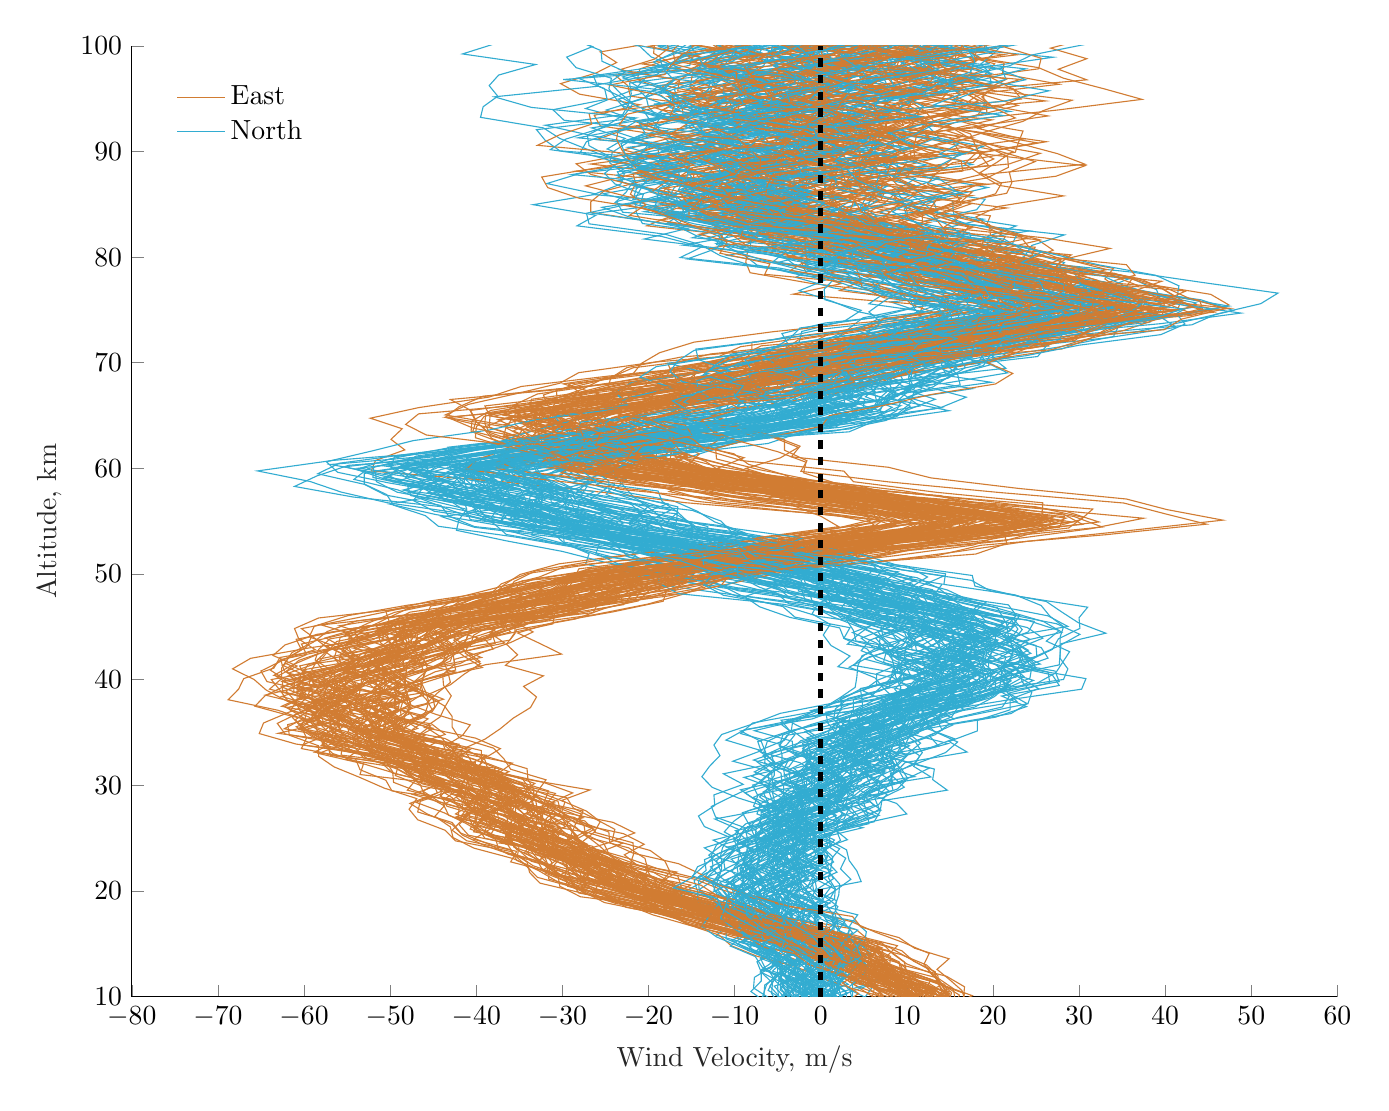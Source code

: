 % This file was created by matlab2tikz.
%
%The latest updates can be retrieved from
%  http://www.mathworks.com/matlabcentral/fileexchange/22022-matlab2tikz-matlab2tikz
%where you can also make suggestions and rate matlab2tikz.
%
\definecolor{mycolor1}{rgb}{0.82,0.486,0.196}%
\definecolor{mycolor2}{rgb}{0.196,0.675,0.82}%
%
\begin{tikzpicture}

\begin{axis}[%
width=6.028in,
height=4.754in,
at={(1.011in,0.642in)},
scale only axis,
xmin=-80,
xmax=60,
xlabel style={font=\color{white!15!black}},
xlabel={Wind Velocity, m/s},
ymin=10,
ymax=100,
ylabel style={font=\color{white!15!black}},
ylabel={Altitude, km},
axis background/.style={fill=white},
axis x line*=bottom,
axis y line*=left,
legend style={at={(0.03,0.97)}, anchor=north west, legend cell align=left, align=left, fill=none, draw=none}
]
\addplot [color=mycolor1]
  table[row sep=crcr]{%
18.1	124.27\\
15.7	123.27\\
18.6	122.27\\
16.2	121.27\\
5.6	120.27\\
7.3	119.27\\
4.3	118.27\\
11.3	117.27\\
0.2	116.27\\
9.9	115.27\\
18.5	114.27\\
16	113.27\\
22.8	112.27\\
6.8	111.27\\
4.2	110.27\\
-2.5	109.27\\
2	108.27\\
-4.2	107.27\\
-5.5	106.27\\
-3.3	105.27\\
7.7	104.27\\
0.2	103.27\\
17.1	102.27\\
24.2	101.27\\
13.8	100.27\\
9.8	99.27\\
5.3	98.27\\
-2.3	97.27\\
-6.5	96.27\\
-10	95.27\\
-11.1	94.27\\
-15.7	93.27\\
-11.3	92.27\\
-12.1	91.27\\
-11.6	90.27\\
-11.1	89.27\\
-10.1	88.27\\
-8.9	87.27\\
-9.1	86.27\\
-2.6	85.27\\
-4	84.27\\
3.2	83.27\\
6.5	82.27\\
12.5	81.27\\
19.3	80.27\\
17.4	79.27\\
17.4	78.27\\
23.1	77.27\\
23	76.27\\
28.5	75.27\\
23.7	74.27\\
9	73.27\\
2.6	72.27\\
-0.4	71.27\\
-3.4	70.27\\
-4.4	69.27\\
-15.3	68.27\\
-18.4	67.27\\
-24	66.27\\
-28	65.27\\
-35.1	64.27\\
-26.5	63.27\\
-29.2	62.27\\
-29	61.27\\
-23.2	60.27\\
-16.4	59.27\\
0.6	58.27\\
2.2	57.27\\
9	56.27\\
18.1	55.27\\
10.3	54.27\\
-0.6	53.27\\
-6.5	52.27\\
-11.5	51.27\\
-16	50.27\\
-24.3	49.27\\
-26.5	48.27\\
-24.4	47.27\\
-33.7	46.27\\
-35	45.27\\
-37.6	44.27\\
-40.8	43.27\\
-45.3	42.27\\
-48.1	41.27\\
-49.3	40.27\\
-50.9	39.27\\
-54	38.27\\
-55.1	37.27\\
-56	36.27\\
-53.5	35.27\\
-50.1	34.27\\
-46.7	33.27\\
-46	32.27\\
-48.1	31.27\\
-45.3	30.27\\
-41.9	29.27\\
-41.3	28.27\\
-39.2	27.27\\
-38.7	26.27\\
-33.9	25.27\\
-31.8	24.27\\
-31.7	23.27\\
-25.6	22.27\\
-23.6	21.27\\
-23.6	20.27\\
-21.1	19.27\\
-17.4	18.27\\
-10.7	17.27\\
-5.9	16.27\\
-1.1	15.27\\
-0.3	14.27\\
-0	13.27\\
1.5	12.27\\
5.3	11.27\\
7.1	10.27\\
6.1	9.27\\
5.4	8.27\\
4.4	7.27\\
5.4	6.27\\
4	5.27\\
};
\addlegendentry{East}

\addplot [color=mycolor2]
  table[row sep=crcr]{%
5.8	124.27\\
11	123.27\\
8.1	122.27\\
20.4	121.27\\
30.3	120.27\\
30.6	119.27\\
28.6	118.27\\
25.6	117.27\\
38.1	116.27\\
37.6	115.27\\
38.8	114.27\\
41.4	113.27\\
38.3	112.27\\
38.5	111.27\\
21.3	110.27\\
20.4	109.27\\
22	108.27\\
13.7	107.27\\
14.6	106.27\\
6.3	105.27\\
-5.6	104.27\\
-1.9	103.27\\
-12.6	102.27\\
-10.4	101.27\\
-12.7	100.27\\
-9.7	99.27\\
3.7	98.27\\
4.7	97.27\\
8	96.27\\
11.7	95.27\\
-4.8	94.27\\
-7.9	93.27\\
4.4	92.27\\
-0.7	91.27\\
2.6	90.27\\
-1.6	89.27\\
-1.7	88.27\\
-0.7	87.27\\
2.9	86.27\\
-0.5	85.27\\
-5	84.27\\
-10.4	83.27\\
6.4	82.27\\
-0.8	81.27\\
4.6	80.27\\
5.2	79.27\\
8.6	78.27\\
12.6	77.27\\
27.8	76.27\\
34.5	75.27\\
28.2	74.27\\
20.4	73.27\\
14.3	72.27\\
10.8	71.27\\
6.8	70.27\\
6.6	69.27\\
3.7	68.27\\
1.2	67.27\\
-3.5	66.27\\
-9.7	65.27\\
-19.9	64.27\\
-22.1	63.27\\
-23.8	62.27\\
-34.2	61.27\\
-41.1	60.27\\
-35.8	59.27\\
-38.5	58.27\\
-38	57.27\\
-34.2	56.27\\
-31.8	55.27\\
-25.6	54.27\\
-22	53.27\\
-20.2	52.27\\
-18.3	51.27\\
-10.2	50.27\\
-6.3	49.27\\
-3.6	48.27\\
4.9	47.27\\
8.6	46.27\\
8.8	45.27\\
10.8	44.27\\
8.2	43.27\\
4.8	42.27\\
4.3	41.27\\
4.2	40.27\\
4	39.27\\
2.2	38.27\\
0.2	37.27\\
-3.2	36.27\\
-3.4	35.27\\
-4.2	34.27\\
-7.2	33.27\\
-5.4	32.27\\
-7.7	31.27\\
-4.7	30.27\\
-0.8	29.27\\
0.1	28.27\\
0.4	27.27\\
-2.8	26.27\\
-1.2	25.27\\
-1.1	24.27\\
-3.2	23.27\\
-2.5	22.27\\
-2.5	21.27\\
-4.1	20.27\\
-2.7	19.27\\
-3.4	18.27\\
-5	17.27\\
-7.2	16.27\\
-9.1	15.27\\
-7.6	14.27\\
-2.3	13.27\\
-2.8	12.27\\
-4.5	11.27\\
-3.2	10.27\\
-0.9	9.27\\
-0.4	8.27\\
-0.1	7.27\\
2.1	6.27\\
0.6	5.27\\
};
\addlegendentry{North}

\addplot [color=mycolor1, forget plot]
  table[row sep=crcr]{%
15.2	125.91\\
22.6	124.91\\
20.8	123.91\\
30.2	122.91\\
20.9	121.91\\
14.8	120.91\\
18.1	119.91\\
21	118.91\\
11.6	117.91\\
17.9	116.91\\
23.7	115.91\\
11.8	114.91\\
16.5	113.91\\
3.2	112.91\\
10.2	111.91\\
6.5	110.91\\
6.2	109.91\\
2.3	108.91\\
7.5	107.91\\
2.5	106.91\\
11.1	105.91\\
5.9	104.91\\
20.7	103.91\\
25.3	102.91\\
17.1	101.91\\
17.9	100.91\\
16.6	99.91\\
9.7	98.91\\
7.1	97.91\\
5.2	96.91\\
6.6	95.91\\
2.3	94.91\\
-0.1	93.91\\
2.1	92.91\\
6.6	91.91\\
10.6	90.91\\
17	89.91\\
-0.5	88.91\\
3.7	87.91\\
6.2	86.91\\
8.4	85.91\\
9.8	84.91\\
19.7	83.91\\
19.2	82.91\\
21.4	81.91\\
20.7	80.91\\
22.5	79.91\\
22.4	78.91\\
24.4	77.91\\
24.3	76.91\\
30.3	75.91\\
24.6	74.91\\
21.5	73.91\\
13.3	72.91\\
6.5	71.91\\
4.1	70.91\\
-4.1	69.91\\
-10.5	68.91\\
-22.1	67.91\\
-28.5	66.91\\
-39	65.91\\
-38.4	64.91\\
-38.5	63.91\\
-34.8	62.91\\
-31.2	61.91\\
-35.4	60.91\\
-23.9	59.91\\
-19.7	58.91\\
-8.2	57.91\\
-2.8	56.91\\
3.6	55.91\\
9.6	54.91\\
1	53.91\\
-5.5	52.91\\
-10.6	51.91\\
-17.1	50.91\\
-22.3	49.91\\
-20.2	48.91\\
-27	47.91\\
-29.1	46.91\\
-36.5	45.91\\
-36.7	44.91\\
-39.1	43.91\\
-38	42.91\\
-42.6	41.91\\
-42.4	40.91\\
-46.5	39.91\\
-45.9	38.91\\
-45.5	37.91\\
-45.9	36.91\\
-47.4	35.91\\
-49.2	34.91\\
-47.1	33.91\\
-49	32.91\\
-43.3	31.91\\
-41.7	30.91\\
-38.6	29.91\\
-40.1	28.91\\
-37.9	27.91\\
-34.4	26.91\\
-36.7	25.91\\
-36.2	24.91\\
-30.8	23.91\\
-32.7	22.91\\
-31.2	21.91\\
-28.8	20.91\\
-25.8	19.91\\
-19.9	18.91\\
-18.1	17.91\\
-15.6	16.91\\
-11.3	15.91\\
-7.3	14.91\\
-4.2	13.91\\
-1.1	12.91\\
2.4	11.91\\
4.4	10.91\\
8.1	9.91\\
8	8.91\\
8.3	7.91\\
7.6	6.91\\
};
\addplot [color=mycolor2, forget plot]
  table[row sep=crcr]{%
17.5	125.91\\
15.7	124.91\\
17.7	123.91\\
26.5	122.91\\
33.2	121.91\\
25.5	120.91\\
35.1	119.91\\
40	118.91\\
49.4	117.91\\
42.1	116.91\\
38.7	115.91\\
38.7	114.91\\
29.5	113.91\\
27.2	112.91\\
13.4	111.91\\
7.1	110.91\\
6.7	109.91\\
4	108.91\\
1.6	107.91\\
-1.7	106.91\\
-10.3	105.91\\
-9.9	104.91\\
-17.7	103.91\\
-20.7	102.91\\
-16.7	101.91\\
-17.6	100.91\\
-4.4	99.91\\
-7.1	98.91\\
-5.1	97.91\\
-2.3	96.91\\
-15.6	95.91\\
-12.9	94.91\\
-1.7	93.91\\
-2.3	92.91\\
-1.8	91.91\\
-1.3	90.91\\
-8.6	89.91\\
-11.9	88.91\\
-9.9	87.91\\
-7.5	86.91\\
-8.1	85.91\\
-13	84.91\\
-0.6	83.91\\
-6.7	82.91\\
-5.9	81.91\\
-1.4	80.91\\
8.5	79.91\\
24.2	78.91\\
36.3	77.91\\
39	76.91\\
39.5	75.91\\
39.5	74.91\\
35.3	73.91\\
20.3	72.91\\
22.5	71.91\\
15.6	70.91\\
14	69.91\\
14.5	68.91\\
10.7	67.91\\
4.7	66.91\\
0.2	65.91\\
1.7	64.91\\
-2.7	63.91\\
-10.9	62.91\\
-22.5	61.91\\
-27.9	60.91\\
-40.3	59.91\\
-37.7	58.91\\
-40	57.91\\
-33.5	56.91\\
-33.3	55.91\\
-29.5	54.91\\
-26.5	53.91\\
-23.6	52.91\\
-19.3	51.91\\
-10.8	50.91\\
-4.3	49.91\\
2.2	48.91\\
10.5	47.91\\
11	46.91\\
7	45.91\\
8.8	44.91\\
6.4	43.91\\
7.5	42.91\\
8.9	41.91\\
15.7	40.91\\
18.2	39.91\\
17.3	38.91\\
13.8	37.91\\
9.4	36.91\\
9	35.91\\
3.8	34.91\\
2.4	33.91\\
0.4	32.91\\
1.3	31.91\\
4	30.91\\
3.2	29.91\\
1.5	28.91\\
-0.4	27.91\\
0.2	26.91\\
-1.3	25.91\\
-1.7	24.91\\
-2.3	23.91\\
-3.7	22.91\\
-2.8	21.91\\
-3.4	20.91\\
-3.5	19.91\\
-4.4	18.91\\
-6.4	17.91\\
-8.1	16.91\\
-8.6	15.91\\
-3.3	14.91\\
-2.4	13.91\\
-3.7	12.91\\
-3.8	11.91\\
-2.5	10.91\\
-0.2	9.91\\
1.2	8.91\\
2.6	7.91\\
1.1	6.91\\
};
\addplot [color=mycolor1, forget plot]
  table[row sep=crcr]{%
12.4	124.48\\
8.7	123.48\\
3.4	122.48\\
2.3	121.48\\
-1.7	120.48\\
8.2	119.48\\
0.9	118.48\\
3.3	117.48\\
-2.2	116.48\\
4	115.48\\
9.8	114.48\\
10	113.48\\
13.5	112.48\\
1.9	111.48\\
-1.6	110.48\\
-0.8	109.48\\
-3.1	108.48\\
-2.3	107.48\\
-6.3	106.48\\
2.6	105.48\\
9.8	104.48\\
7.1	103.48\\
21.1	102.48\\
24.2	101.48\\
18.1	100.48\\
7.6	99.48\\
12.8	98.48\\
8.5	97.48\\
9	96.48\\
9.8	95.48\\
19.6	94.48\\
15.6	93.48\\
3.2	92.48\\
14.4	91.48\\
8.7	90.48\\
3.8	89.48\\
2	88.48\\
1.7	87.48\\
-3.1	86.48\\
-1.7	85.48\\
-7.9	84.48\\
-5.4	83.48\\
-1.2	82.48\\
-2.1	81.48\\
1.1	80.48\\
5.9	79.48\\
13.4	78.48\\
25.8	77.48\\
30.9	76.48\\
39.3	75.48\\
30.5	74.48\\
17.2	73.48\\
21.3	72.48\\
19.7	71.48\\
22	70.48\\
14.3	69.48\\
4.6	68.48\\
-7.1	67.48\\
-12.9	66.48\\
-26.4	65.48\\
-32.8	64.48\\
-27.3	63.48\\
-27	62.48\\
-21.1	61.48\\
-20.9	60.48\\
-15.4	59.48\\
-0.1	58.48\\
3.8	57.48\\
7.5	56.48\\
18.7	55.48\\
16.9	54.48\\
8.6	53.48\\
5.1	52.48\\
-5.8	51.48\\
-14.1	50.48\\
-17.9	49.48\\
-23.7	48.48\\
-23	47.48\\
-28.7	46.48\\
-32.3	45.48\\
-41.7	44.48\\
-44.4	43.48\\
-43.3	42.48\\
-46.8	41.48\\
-55.9	40.48\\
-57.8	39.48\\
-56.8	38.48\\
-59.2	37.48\\
-61.4	36.48\\
-60.3	35.48\\
-59.7	34.48\\
-60.3	33.48\\
-54	32.48\\
-53.5	31.48\\
-50.5	30.48\\
-49.8	29.48\\
-41.7	28.48\\
-38.6	27.48\\
-32.7	26.48\\
-30.1	25.48\\
-28.3	24.48\\
-26.6	23.48\\
-22.3	22.48\\
-20.6	21.48\\
-19.3	20.48\\
-15.8	19.48\\
-10.5	18.48\\
-6.6	17.48\\
-2.3	16.48\\
2	15.48\\
4.1	14.48\\
5	13.48\\
7.9	12.48\\
9.1	11.48\\
14.9	10.48\\
14.8	9.48\\
12.1	8.48\\
12.7	7.48\\
11.4	6.48\\
10.8	5.48\\
};
\addplot [color=mycolor2, forget plot]
  table[row sep=crcr]{%
30	124.48\\
15.5	123.48\\
22.1	122.48\\
28.5	121.48\\
33.1	120.48\\
36.1	119.48\\
32.5	118.48\\
26.2	117.48\\
35.7	116.48\\
45.4	115.48\\
37.1	114.48\\
34.3	113.48\\
35.2	112.48\\
28	111.48\\
15.2	110.48\\
18.8	109.48\\
12.7	108.48\\
11.9	107.48\\
1.2	106.48\\
0.4	105.48\\
-7.2	104.48\\
-11.5	103.48\\
-17.5	102.48\\
-10.6	101.48\\
1	100.48\\
-9.6	99.48\\
1.5	98.48\\
-9	97.48\\
-9.2	96.48\\
-7.8	95.48\\
-19.4	94.48\\
-6.3	93.48\\
3.5	92.48\\
6.3	91.48\\
3.2	90.48\\
8.8	89.48\\
8.9	88.48\\
13.8	87.48\\
10.3	86.48\\
19.1	85.48\\
18.1	84.48\\
12.4	83.48\\
24.2	82.48\\
16.8	81.48\\
24	80.48\\
28.3	79.48\\
27	78.48\\
28.2	77.48\\
39.1	76.48\\
39.5	75.48\\
39	74.48\\
34.6	73.48\\
34	72.48\\
27.6	71.48\\
19.9	70.48\\
21.5	69.48\\
10.5	68.48\\
2.3	67.48\\
0.9	66.48\\
-3.8	65.48\\
-10.3	64.48\\
-16.1	63.48\\
-20.2	62.48\\
-21.4	61.48\\
-22.9	60.48\\
-24.2	59.48\\
-26	58.48\\
-22.3	57.48\\
-19.9	56.48\\
-21.3	55.48\\
-14.4	54.48\\
-7.3	53.48\\
-5.1	52.48\\
-3	51.48\\
6.2	50.48\\
4.9	49.48\\
11.5	48.48\\
15.5	47.48\\
17.2	46.48\\
18.6	45.48\\
20	44.48\\
18.6	43.48\\
15.6	42.48\\
17.1	41.48\\
19.1	40.48\\
17.3	39.48\\
12.3	38.48\\
6.9	37.48\\
5.8	36.48\\
7.3	35.48\\
3.3	34.48\\
0.9	33.48\\
-3.7	32.48\\
-4.3	31.48\\
-4.1	30.48\\
-1.7	29.48\\
-3.7	28.48\\
-6.9	27.48\\
-7	26.48\\
-6.7	25.48\\
-9.3	24.48\\
-6.4	23.48\\
-7.4	22.48\\
-9.7	21.48\\
-11	20.48\\
-10.6	19.48\\
-12.2	18.48\\
-10.7	17.48\\
-10.9	16.48\\
-11	15.48\\
-8.1	14.48\\
-3.2	13.48\\
-6.9	12.48\\
-6.9	11.48\\
-8.1	10.48\\
-6.4	9.48\\
-5.5	8.48\\
-5.8	7.48\\
-3.9	6.48\\
-4.1	5.48\\
};
\addplot [color=mycolor1, forget plot]
  table[row sep=crcr]{%
11.4	124.47\\
15.8	123.47\\
29.9	122.47\\
35.6	121.47\\
29.4	120.47\\
27	119.47\\
24.7	118.47\\
22.4	117.47\\
16.1	116.47\\
18.9	115.47\\
21.7	114.47\\
12.9	113.47\\
14.8	112.47\\
4.2	111.47\\
8.2	110.47\\
11.8	109.47\\
4.6	108.47\\
7.8	107.47\\
9.3	106.47\\
8.6	105.47\\
14.2	104.47\\
13.4	103.47\\
26.1	102.47\\
27.6	101.47\\
22.8	100.47\\
18.8	99.47\\
10.9	98.47\\
8.5	97.47\\
12.6	96.47\\
16.9	95.47\\
12.1	94.47\\
10.9	93.47\\
12.4	92.47\\
8.4	91.47\\
9.2	90.47\\
10	89.47\\
14.3	88.47\\
-1.8	87.47\\
-0.6	86.47\\
-1.2	85.47\\
-1.5	84.47\\
-1.6	83.47\\
12.5	82.47\\
20.5	81.47\\
18	80.47\\
23.1	79.47\\
34.1	78.47\\
37.8	77.47\\
45.3	76.47\\
47.4	75.47\\
43	74.47\\
27.7	73.47\\
17.7	72.47\\
10.1	71.47\\
4.1	70.47\\
-3.4	69.47\\
-9	68.47\\
-9.3	67.47\\
-19.4	66.47\\
-22.2	65.47\\
-27.5	64.47\\
-22.7	63.47\\
-20.9	62.47\\
-22.9	61.47\\
-23.6	60.47\\
-22.8	59.47\\
-6.7	58.47\\
-0.8	57.47\\
7.9	56.47\\
15.5	55.47\\
15	54.47\\
7.7	53.47\\
-0.5	52.47\\
-2	51.47\\
-13.3	50.47\\
-25	49.47\\
-31.2	48.47\\
-29.9	47.47\\
-32.7	46.47\\
-36.3	45.47\\
-38.5	44.47\\
-36.7	43.47\\
-42.7	42.47\\
-42.5	41.47\\
-43.9	40.47\\
-43.8	39.47\\
-42.9	38.47\\
-43.6	37.47\\
-44.2	36.47\\
-46	35.47\\
-40.1	34.47\\
-37.2	33.47\\
-39.2	32.47\\
-39.9	31.47\\
-35.5	30.47\\
-31.6	29.47\\
-32.1	28.47\\
-32.5	27.47\\
-32.6	26.47\\
-30.3	25.47\\
-31	24.47\\
-27.9	23.47\\
-23.5	22.47\\
-24.7	21.47\\
-21.9	20.47\\
-16.6	19.47\\
-16.2	18.47\\
-12.1	17.47\\
-9.5	16.47\\
-6.5	15.47\\
-2.5	14.47\\
-0	13.47\\
5.9	12.47\\
6.5	11.47\\
8.4	10.47\\
9.9	9.47\\
9.2	8.47\\
7	7.47\\
5.9	6.47\\
3.1	5.47\\
};
\addplot [color=mycolor2, forget plot]
  table[row sep=crcr]{%
22	124.47\\
25.3	123.47\\
15.3	122.47\\
20.9	121.47\\
24.6	120.47\\
21.1	119.47\\
28	118.47\\
29.1	117.47\\
37	116.47\\
36	115.47\\
9.7	114.47\\
7.4	113.47\\
4.6	112.47\\
-6.2	111.47\\
-14	110.47\\
-13.6	109.47\\
-29.3	108.47\\
-21.9	107.47\\
-15.3	106.47\\
-11.8	105.47\\
-16.9	104.47\\
-5.7	103.47\\
-11.4	102.47\\
-11.5	101.47\\
-13.8	100.47\\
-9.6	99.47\\
1	98.47\\
3.3	97.47\\
-0.8	96.47\\
-2.2	95.47\\
-13.7	94.47\\
-15.7	93.47\\
-5.3	92.47\\
-13.8	91.47\\
-17.1	90.47\\
-19.9	89.47\\
-22.1	88.47\\
-19.5	87.47\\
-21.4	86.47\\
-21.8	85.47\\
-13.5	84.47\\
-14.1	83.47\\
0.1	82.47\\
-3.9	81.47\\
-0.1	80.47\\
-5.1	79.47\\
2.7	78.47\\
17.6	77.47\\
28.6	76.47\\
27.7	75.47\\
32.3	74.47\\
31.1	73.47\\
20.6	72.47\\
6.1	71.47\\
5.3	70.47\\
2.4	69.47\\
-0.9	68.47\\
-3.3	67.47\\
-2.8	66.47\\
-6.7	65.47\\
-11.8	64.47\\
-18.1	63.47\\
-22	62.47\\
-31.2	61.47\\
-36.5	60.47\\
-36.2	59.47\\
-35.1	58.47\\
-41.9	57.47\\
-40.9	56.47\\
-35.2	55.47\\
-30.2	54.47\\
-28.3	53.47\\
-22.3	52.47\\
-16.9	51.47\\
-9.9	50.47\\
-5	49.47\\
-3.9	48.47\\
1.3	47.47\\
9.1	46.47\\
12.6	45.47\\
8.2	44.47\\
9.1	43.47\\
7.7	42.47\\
12.2	41.47\\
19.3	40.47\\
22	39.47\\
19.3	38.47\\
16	37.47\\
15.2	36.47\\
12.1	35.47\\
10.1	34.47\\
7.2	33.47\\
7.2	32.47\\
5.7	31.47\\
3.3	30.47\\
4	29.47\\
-2.2	28.47\\
-1	27.47\\
-1.2	26.47\\
-2.7	25.47\\
-1.4	24.47\\
-3.8	23.47\\
-6.1	22.47\\
-4.1	21.47\\
-3.7	20.47\\
-4.9	19.47\\
-4.5	18.47\\
-3.2	17.47\\
-3.7	16.47\\
-4.2	15.47\\
-3.8	14.47\\
0.4	13.47\\
-0.3	12.47\\
-0.8	11.47\\
0.3	10.47\\
0.2	9.47\\
1.7	8.47\\
1.6	7.47\\
1.7	6.47\\
0.6	5.47\\
};
\addplot [color=mycolor1, forget plot]
  table[row sep=crcr]{%
7.7	125.25\\
2.2	124.25\\
7	123.25\\
4.7	122.25\\
3.8	121.25\\
-1.8	120.25\\
9.7	119.25\\
7.6	118.25\\
4.6	117.25\\
7.8	116.25\\
11.1	115.25\\
13.1	114.25\\
13.6	113.25\\
3.9	112.25\\
-1.4	111.25\\
-13.5	110.25\\
-25.5	109.25\\
-12.8	108.25\\
-18.8	107.25\\
-21.7	106.25\\
-13	105.25\\
-8.2	104.25\\
6.6	103.25\\
9.6	102.25\\
8.5	101.25\\
11.8	100.25\\
9.5	99.25\\
8.6	98.25\\
-2.4	97.25\\
-10.1	96.25\\
-7	95.25\\
-4.1	94.25\\
-5.3	93.25\\
-2.6	92.25\\
-11.4	91.25\\
-18.9	90.25\\
-18.7	89.25\\
-16.3	88.25\\
-4.1	87.25\\
-6.1	86.25\\
-0.7	85.25\\
-4.2	84.25\\
-2.2	83.25\\
2.6	82.25\\
13.3	81.25\\
20.3	80.25\\
18.8	79.25\\
19.1	78.25\\
16.3	77.25\\
15.8	76.25\\
24.6	75.25\\
15.9	74.25\\
12.9	73.25\\
3.1	72.25\\
-3.4	71.25\\
-10.4	70.25\\
-13.8	69.25\\
-17.5	68.25\\
-20.6	67.25\\
-27	66.25\\
-35.5	65.25\\
-33	64.25\\
-29.6	63.25\\
-28.2	62.25\\
-36.8	61.25\\
-32.4	60.25\\
-18.1	59.25\\
-11.4	58.25\\
1.5	57.25\\
16.6	56.25\\
24.7	55.25\\
22.6	54.25\\
10.4	53.25\\
4	52.25\\
-8.3	51.25\\
-17.5	50.25\\
-26.2	49.25\\
-25.3	48.25\\
-36.9	47.25\\
-40.1	46.25\\
-45.9	45.25\\
-49	44.25\\
-50.9	43.25\\
-54	42.25\\
-56.5	41.25\\
-60.5	40.25\\
-56.6	39.25\\
-53.1	38.25\\
-50.4	37.25\\
-54.1	36.25\\
-52.6	35.25\\
-51.4	34.25\\
-49.8	33.25\\
-49.5	32.25\\
-48.1	31.25\\
-44.7	30.25\\
-41.7	29.25\\
-37.6	28.25\\
-35.6	27.25\\
-33.9	26.25\\
-31.8	25.25\\
-28.5	24.25\\
-24.9	23.25\\
-23	22.25\\
-20.4	21.25\\
-22.4	20.25\\
-19.6	19.25\\
-16.6	18.25\\
-11.2	17.25\\
-5.9	16.25\\
-0.9	15.25\\
1.7	14.25\\
2.6	13.25\\
6.8	12.25\\
9.4	11.25\\
13.1	10.25\\
10.4	9.25\\
9.6	8.25\\
8.3	7.25\\
6.9	6.25\\
};
\addplot [color=mycolor2, forget plot]
  table[row sep=crcr]{%
-1	125.25\\
-0.1	124.25\\
0.3	123.25\\
6.9	122.25\\
11.4	121.25\\
22	120.25\\
19.3	119.25\\
10.8	118.25\\
20.7	117.25\\
16.4	116.25\\
20.3	115.25\\
14.2	114.25\\
22.8	113.25\\
26	112.25\\
15.1	111.25\\
34.6	110.25\\
34.8	109.25\\
38.9	108.25\\
33.1	107.25\\
33.4	106.25\\
23.6	105.25\\
23	104.25\\
14.4	103.25\\
2.4	102.25\\
3.1	101.25\\
0.4	100.25\\
9	99.25\\
5.5	98.25\\
-2.3	97.25\\
-5.4	96.25\\
-16.2	95.25\\
-13.6	94.25\\
-4.3	93.25\\
-7.3	92.25\\
-18.1	91.25\\
-16.7	90.25\\
-11.6	89.25\\
-15.8	88.25\\
-23.6	87.25\\
-19.6	86.25\\
-23.7	85.25\\
-23	84.25\\
-9.3	83.25\\
-11.4	82.25\\
-11.6	81.25\\
-9	80.25\\
-7.4	79.25\\
-2.1	78.25\\
11.6	77.25\\
10.8	76.25\\
11	75.25\\
4.9	74.25\\
3.3	73.25\\
1.7	72.25\\
-2.9	71.25\\
-8.4	70.25\\
-5.7	69.25\\
-2	68.25\\
2.3	67.25\\
-0.2	66.25\\
-1	65.25\\
-8.3	64.25\\
-14.5	63.25\\
-21.9	62.25\\
-32.6	61.25\\
-39.6	60.25\\
-40.3	59.25\\
-39.9	58.25\\
-34.5	57.25\\
-37.5	56.25\\
-38.3	55.25\\
-33.4	54.25\\
-26.3	53.25\\
-20.2	52.25\\
-16.6	51.25\\
-7	50.25\\
-2.9	49.25\\
0.9	48.25\\
3.5	47.25\\
8.1	46.25\\
12.3	45.25\\
14.5	44.25\\
13.1	43.25\\
10	42.25\\
9	41.25\\
9.7	40.25\\
15	39.25\\
15.6	38.25\\
6.6	37.25\\
2.3	36.25\\
5.6	35.25\\
3.8	34.25\\
2.5	33.25\\
3	32.25\\
0.2	31.25\\
1.5	30.25\\
2.4	29.25\\
1.4	28.25\\
2.7	27.25\\
0.3	26.25\\
-0.6	25.25\\
-1.7	24.25\\
0.8	23.25\\
-0.3	22.25\\
-4.8	21.25\\
-8.7	20.25\\
-6.8	19.25\\
-4.8	18.25\\
-5.4	17.25\\
-6	16.25\\
-8.9	15.25\\
-4.1	14.25\\
-3	13.25\\
-2.9	12.25\\
-2.8	11.25\\
-3.2	10.25\\
-3.1	9.25\\
-0.8	8.25\\
-0.4	7.25\\
-0.7	6.25\\
};
\addplot [color=mycolor1, forget plot]
  table[row sep=crcr]{%
4.9	125.59\\
7.9	124.59\\
7.7	123.59\\
14.6	122.59\\
14.2	121.59\\
19.5	120.59\\
14.6	119.59\\
10.3	118.59\\
8.3	117.59\\
10.1	116.59\\
12.4	115.59\\
6.7	114.59\\
6.9	113.59\\
-1.3	112.59\\
1.6	111.59\\
-4	110.59\\
1	109.59\\
-6.6	108.59\\
-5.7	107.59\\
1	106.59\\
6.2	105.59\\
12.4	104.59\\
24.1	103.59\\
24.1	102.59\\
22.8	101.59\\
14	100.59\\
15.8	99.59\\
15.6	98.59\\
9.7	97.59\\
5.3	96.59\\
14.2	95.59\\
16.6	94.59\\
5.6	93.59\\
15.1	92.59\\
12.6	91.59\\
10.5	90.59\\
13.5	89.59\\
-1.8	88.59\\
-3.3	87.59\\
-7.5	86.59\\
-10.9	85.59\\
-16.5	84.59\\
-4.9	83.59\\
-3.6	82.59\\
3.6	81.59\\
16	80.59\\
18	79.59\\
27.6	78.59\\
27.5	77.59\\
33.5	76.59\\
31.6	75.59\\
25.5	74.59\\
28.5	73.59\\
24.9	72.59\\
26.5	71.59\\
13.7	70.59\\
9	69.59\\
-0.3	68.59\\
-10.5	67.59\\
-22.1	66.59\\
-30.5	65.59\\
-31.8	64.59\\
-27.3	63.59\\
-23.3	62.59\\
-18.6	61.59\\
-22	60.59\\
-11.6	59.59\\
-5.6	58.59\\
-0.4	57.59\\
8.2	56.59\\
18.2	55.59\\
24.4	54.59\\
18.6	53.59\\
9.3	52.59\\
6.3	51.59\\
-2	50.59\\
-16.1	49.59\\
-16.6	48.59\\
-25.6	47.59\\
-30.6	46.59\\
-40.3	45.59\\
-40.7	44.59\\
-41.3	43.59\\
-42.1	42.59\\
-51.1	41.59\\
-52.3	40.59\\
-57.7	39.59\\
-59.2	38.59\\
-60.7	37.59\\
-55.8	36.59\\
-56	35.59\\
-58.1	34.59\\
-54.1	33.59\\
-53.1	32.59\\
-48.5	31.59\\
-47	30.59\\
-39.5	29.59\\
-38.7	28.59\\
-33.7	27.59\\
-32.7	26.59\\
-33.7	25.59\\
-29	24.59\\
-25.7	23.59\\
-27.1	22.59\\
-23.2	21.59\\
-22.7	20.59\\
-19.5	19.59\\
-19.7	18.59\\
-16.5	17.59\\
-13	16.59\\
-6.7	15.59\\
-2.2	14.59\\
0.2	13.59\\
3.4	12.59\\
9.3	11.59\\
9.1	10.59\\
9.9	9.59\\
10.8	8.59\\
9	7.59\\
8.5	6.59\\
};
\addplot [color=mycolor2, forget plot]
  table[row sep=crcr]{%
14.1	125.59\\
3.6	124.59\\
8.4	123.59\\
13	122.59\\
15.5	121.59\\
16.4	120.59\\
22.8	119.59\\
22.8	118.59\\
30.6	117.59\\
39.2	116.59\\
36	115.59\\
22.6	114.59\\
21.4	113.59\\
20.6	112.59\\
11	111.59\\
11.7	110.59\\
10.6	109.59\\
1.7	108.59\\
-5.4	107.59\\
4.5	106.59\\
-0.9	105.59\\
-2.4	104.59\\
-7.1	103.59\\
-4.5	102.59\\
4.6	101.59\\
-4.6	100.59\\
4.2	99.59\\
-5	98.59\\
4.9	97.59\\
-1.4	96.59\\
-12.3	95.59\\
-1.6	94.59\\
5.6	93.59\\
5	92.59\\
8.1	91.59\\
11	90.59\\
6.4	89.59\\
9	88.59\\
12.2	87.59\\
19.4	86.59\\
14.1	85.59\\
11	84.59\\
18.9	83.59\\
13.7	82.59\\
18.8	81.59\\
20.7	80.59\\
24	79.59\\
36	78.59\\
44.4	77.59\\
53.1	76.59\\
51.1	75.59\\
45.9	74.59\\
43.1	73.59\\
28.7	72.59\\
26.2	71.59\\
25.2	70.59\\
14.7	69.59\\
8.4	68.59\\
0.3	67.59\\
-0.9	66.59\\
-0.2	65.59\\
-6.3	64.59\\
-13.2	63.59\\
-15.9	62.59\\
-18.7	61.59\\
-28	60.59\\
-33	59.59\\
-31.2	58.59\\
-31.4	57.59\\
-29.4	56.59\\
-24.9	55.59\\
-20.1	54.59\\
-14	53.59\\
-8.8	52.59\\
-0.7	51.59\\
0.6	50.59\\
6.7	49.59\\
8.2	48.59\\
13.7	47.59\\
17.8	46.59\\
14.4	45.59\\
18.3	44.59\\
16.9	43.59\\
15.6	42.59\\
15.9	41.59\\
20.1	40.59\\
17.9	39.59\\
13.3	38.59\\
8.6	37.59\\
8.9	36.59\\
5.5	35.59\\
3.8	34.59\\
-0.3	33.59\\
1.6	32.59\\
-3.1	31.59\\
-1.6	30.59\\
-1.7	29.59\\
-3.9	28.59\\
-8.4	27.59\\
-10.1	26.59\\
-11.2	25.59\\
-9	24.59\\
-7.7	23.59\\
-9.1	22.59\\
-9.4	21.59\\
-7.6	20.59\\
-9.8	19.59\\
-6.1	18.59\\
-6.2	17.59\\
-6.6	16.59\\
-5.3	15.59\\
-1.1	14.59\\
-5	13.59\\
-4.3	12.59\\
-5.5	11.59\\
-6.1	10.59\\
-4.1	9.59\\
-4	8.59\\
-3.6	7.59\\
-3.3	6.59\\
};
\addplot [color=mycolor1, forget plot]
  table[row sep=crcr]{%
2.6	124.65\\
-6.1	123.65\\
-9.6	122.65\\
-10.7	121.65\\
-6.4	120.65\\
-5.5	119.65\\
-0.7	118.65\\
-5.3	117.65\\
-4.1	116.65\\
-1.7	115.65\\
1.1	114.65\\
6.8	113.65\\
6.3	112.65\\
-1.2	111.65\\
-7.6	110.65\\
-8.5	109.65\\
-6.6	108.65\\
-8.8	107.65\\
3.7	106.65\\
2.8	105.65\\
7.2	104.65\\
-3.5	103.65\\
10.2	102.65\\
11.2	101.65\\
13.3	100.65\\
11.7	99.65\\
0.8	98.65\\
4.4	97.65\\
3.2	96.65\\
2.9	95.65\\
-0.4	94.65\\
6.9	93.65\\
9.2	92.65\\
5.4	91.65\\
10.4	90.65\\
14.8	89.65\\
9.8	88.65\\
8.5	87.65\\
11.1	86.65\\
1.2	85.65\\
1.8	84.65\\
9	83.65\\
11.5	82.65\\
25.2	81.65\\
27	80.65\\
23.8	79.65\\
28.8	78.65\\
32.7	77.65\\
35.8	76.65\\
37.6	75.65\\
37.2	74.65\\
24.2	73.65\\
14.5	72.65\\
6.1	71.65\\
0.6	70.65\\
2.3	69.65\\
0.5	68.65\\
-12.4	67.65\\
-14.8	66.65\\
-17.2	65.65\\
-22.6	64.65\\
-20.4	63.65\\
-14.5	62.65\\
-21.8	61.65\\
-18.3	60.65\\
-12.5	59.65\\
1	58.65\\
7.6	57.65\\
16.1	56.65\\
19.9	55.65\\
25.2	54.65\\
10.8	53.65\\
1.5	52.65\\
-9.9	51.65\\
-15.7	50.65\\
-18.8	49.65\\
-20.7	48.65\\
-21.5	47.65\\
-28.6	46.65\\
-34.2	45.65\\
-36.5	44.65\\
-40.3	43.65\\
-48.3	42.65\\
-52.5	41.65\\
-52.6	40.65\\
-58.9	39.65\\
-59.5	38.65\\
-57.2	37.65\\
-55.4	36.65\\
-52.5	35.65\\
-53.2	34.65\\
-48.3	33.65\\
-42.4	32.65\\
-41.8	31.65\\
-41.6	30.65\\
-34.1	29.65\\
-34.4	28.65\\
-38.1	27.65\\
-37.7	26.65\\
-36	25.65\\
-32.5	24.65\\
-32.7	23.65\\
-28.5	22.65\\
-25.4	21.65\\
-19.4	20.65\\
-16.9	19.65\\
-11.3	18.65\\
-5.5	17.65\\
-0.9	16.65\\
3.7	15.65\\
8	14.65\\
10.2	13.65\\
12.4	12.65\\
13.5	11.65\\
14.4	10.65\\
13.8	9.65\\
13.8	8.65\\
10.8	7.65\\
8	6.65\\
8.5	5.65\\
};
\addplot [color=mycolor2, forget plot]
  table[row sep=crcr]{%
26.1	124.65\\
29.4	123.65\\
36.6	122.65\\
36.4	121.65\\
34.5	120.65\\
23.7	119.65\\
19.2	118.65\\
28.4	117.65\\
34.4	116.65\\
33.2	115.65\\
26.1	114.65\\
31.6	113.65\\
20.3	112.65\\
15.4	111.65\\
6.8	110.65\\
1	109.65\\
-3.1	108.65\\
-6.2	107.65\\
-0.3	106.65\\
-8.1	105.65\\
-11.3	104.65\\
-16.2	103.65\\
-18.2	102.65\\
-20.2	101.65\\
-21.9	100.65\\
-15.9	99.65\\
-6.1	98.65\\
-2.1	97.65\\
1.7	96.65\\
-7.4	95.65\\
-16.9	94.65\\
-18.8	93.65\\
-9.4	92.65\\
-3.7	91.65\\
-2.5	90.65\\
-8.7	89.65\\
-1.8	88.65\\
-2.9	87.65\\
-1.3	86.65\\
-4.5	85.65\\
-3.7	84.65\\
-3.1	83.65\\
8.6	82.65\\
5	81.65\\
6.3	80.65\\
12.9	79.65\\
9.1	78.65\\
11.9	77.65\\
22.4	76.65\\
28.3	75.65\\
28.8	74.65\\
23.5	73.65\\
12.2	72.65\\
7.8	71.65\\
-0.6	70.65\\
-3.9	69.65\\
-5.8	68.65\\
-6.5	67.65\\
-10.5	66.65\\
-10.9	65.65\\
-11	64.65\\
-21.1	63.65\\
-26.5	62.65\\
-35.4	61.65\\
-40.5	60.65\\
-43.4	59.65\\
-38.9	58.65\\
-33.1	57.65\\
-26.6	56.65\\
-20	55.65\\
-18.5	54.65\\
-8.5	53.65\\
-2	52.65\\
3.2	51.65\\
6.9	50.65\\
10.6	49.65\\
6.6	48.65\\
7.7	47.65\\
9.2	46.65\\
15.4	45.65\\
17.8	44.65\\
20.5	43.65\\
19	42.65\\
18.8	41.65\\
20.2	40.65\\
18	39.65\\
17.4	38.65\\
15.2	37.65\\
11.5	36.65\\
8.4	35.65\\
8	34.65\\
7	33.65\\
7.3	32.65\\
9.3	31.65\\
10.1	30.65\\
8.9	29.65\\
5.4	28.65\\
7	27.65\\
2.9	26.65\\
-2.1	25.65\\
1.2	24.65\\
-2.4	23.65\\
-2.7	22.65\\
1.1	21.65\\
2.2	20.65\\
2.1	19.65\\
1.7	18.65\\
-0.7	17.65\\
-0.8	16.65\\
-1.1	15.65\\
-2	14.65\\
1.7	13.65\\
0.8	12.65\\
1.1	11.65\\
2.2	10.65\\
-0.5	9.65\\
-1.3	8.65\\
-0.5	7.65\\
-1.4	6.65\\
-1.6	5.65\\
};
\addplot [color=mycolor1, forget plot]
  table[row sep=crcr]{%
-5.6	124.45\\
-3.6	123.45\\
10.8	122.45\\
15.9	121.45\\
18.4	120.45\\
9	119.45\\
0.3	118.45\\
-7.1	117.45\\
-4.5	116.45\\
-3	115.45\\
-0.9	114.45\\
-3.3	113.45\\
-3.6	112.45\\
-9.4	111.45\\
-7.2	110.45\\
-5.1	109.45\\
-6.6	108.45\\
-6	107.45\\
-7.4	106.45\\
-13.1	105.45\\
-7.4	104.45\\
-11.9	103.45\\
2.5	102.45\\
3.7	101.45\\
8.8	100.45\\
14.1	99.45\\
9.8	98.45\\
14.3	97.45\\
14.7	96.45\\
16	95.45\\
15.6	94.45\\
4.3	93.45\\
2.4	92.45\\
4	91.45\\
0.3	90.45\\
-2.8	89.45\\
0.6	88.45\\
-12.6	87.45\\
-15.9	86.45\\
-7.4	85.45\\
0.6	84.45\\
5.2	83.45\\
16.4	82.45\\
20.8	81.45\\
19.8	80.45\\
19.5	79.45\\
28.4	78.45\\
27.1	77.45\\
32.6	76.45\\
25	75.45\\
29.3	74.45\\
18.8	73.45\\
15	72.45\\
-0.5	71.45\\
-7	70.45\\
-7.6	69.45\\
-5.8	68.45\\
-9.4	67.45\\
-18.5	66.45\\
-25.4	65.45\\
-29	64.45\\
-27.5	63.45\\
-17.7	62.45\\
-19.1	61.45\\
-19	60.45\\
-17.8	59.45\\
-4.2	58.45\\
3.1	57.45\\
20.6	56.45\\
29.4	55.45\\
32.7	54.45\\
20.3	53.45\\
6.1	52.45\\
3.7	51.45\\
-4.5	50.45\\
-15.4	49.45\\
-19.9	48.45\\
-21.2	47.45\\
-27	46.45\\
-33.5	45.45\\
-38.2	44.45\\
-37.8	43.45\\
-42.4	42.45\\
-44.1	41.45\\
-48	40.45\\
-50	39.45\\
-51.4	38.45\\
-59.5	37.45\\
-54.6	36.45\\
-54.3	35.45\\
-49	34.45\\
-47.4	33.45\\
-47.6	32.45\\
-46.6	31.45\\
-43.3	30.45\\
-40.1	29.45\\
-38.1	28.45\\
-36.5	27.45\\
-34.8	26.45\\
-34.4	25.45\\
-33.9	24.45\\
-33	23.45\\
-29.4	22.45\\
-29.7	21.45\\
-29.4	20.45\\
-24.4	19.45\\
-22.6	18.45\\
-16.2	17.45\\
-12.4	16.45\\
-8.4	15.45\\
-2.1	14.45\\
1.6	13.45\\
6.4	12.45\\
7.2	11.45\\
9.8	10.45\\
10	9.45\\
8.4	8.45\\
7.8	7.45\\
5.3	6.45\\
3.9	5.45\\
};
\addplot [color=mycolor2, forget plot]
  table[row sep=crcr]{%
19.9	124.45\\
18.6	123.45\\
12.6	122.45\\
14.8	121.45\\
14.9	120.45\\
18.7	119.45\\
23.2	118.45\\
19.9	117.45\\
26.9	116.45\\
21.3	115.45\\
-1.6	114.45\\
3.8	113.45\\
7.1	112.45\\
-1.7	111.45\\
-7.5	110.45\\
-1.2	109.45\\
-17	108.45\\
-15.5	107.45\\
-13.8	106.45\\
-16.4	105.45\\
-18	104.45\\
-9	103.45\\
-11.5	102.45\\
-4.3	101.45\\
-3.4	100.45\\
-4.8	99.45\\
3	98.45\\
0.8	97.45\\
1.2	96.45\\
8.3	95.45\\
-3.1	94.45\\
-2.4	93.45\\
4.3	92.45\\
-3.6	91.45\\
-5.3	90.45\\
-6.6	89.45\\
-7.3	88.45\\
-14	87.45\\
-13.6	86.45\\
-11.2	85.45\\
-6.5	84.45\\
-4	83.45\\
8.1	82.45\\
5.8	81.45\\
0.7	80.45\\
-2	79.45\\
3.5	78.45\\
18.1	77.45\\
28.8	76.45\\
32.8	75.45\\
36.4	74.45\\
34.4	73.45\\
28	72.45\\
16	71.45\\
13.9	70.45\\
6.5	69.45\\
8.6	68.45\\
12.4	67.45\\
9.4	66.45\\
8.8	65.45\\
6.7	64.45\\
-9.1	63.45\\
-18.2	62.45\\
-26.9	61.45\\
-38.6	60.45\\
-42	59.45\\
-37.3	58.45\\
-43.4	57.45\\
-40.6	56.45\\
-38.8	55.45\\
-26.7	54.45\\
-23.7	53.45\\
-13.6	52.45\\
-5.9	51.45\\
-4.5	50.45\\
4.5	49.45\\
5.9	48.45\\
5.8	47.45\\
11.4	46.45\\
18.8	45.45\\
14.6	44.45\\
20.1	43.45\\
19.4	42.45\\
21.3	41.45\\
26.9	40.45\\
27.7	39.45\\
21	38.45\\
23.9	37.45\\
20.3	36.45\\
12.9	35.45\\
7.8	34.45\\
7.8	33.45\\
6.2	32.45\\
1.5	31.45\\
2.4	30.45\\
2.3	29.45\\
-2.5	28.45\\
-2.1	27.45\\
-3.5	26.45\\
-0.8	25.45\\
-0.8	24.45\\
-2.5	23.45\\
-4.4	22.45\\
-4.3	21.45\\
-6.4	20.45\\
-6.7	19.45\\
-4.6	18.45\\
-5.5	17.45\\
-5.3	16.45\\
-5.3	15.45\\
-3.3	14.45\\
0.3	13.45\\
0.7	12.45\\
1.3	11.45\\
1.1	10.45\\
2.9	9.45\\
3.6	8.45\\
6.3	7.45\\
3.8	6.45\\
3.6	5.45\\
};
\addplot [color=mycolor1, forget plot]
  table[row sep=crcr]{%
38.1	124.93\\
46.5	123.93\\
45.4	122.93\\
36.8	121.93\\
39.1	120.93\\
39.5	119.93\\
35	118.93\\
18.9	117.93\\
19.9	116.93\\
17.8	115.93\\
16.7	114.93\\
24.8	113.93\\
20.1	112.93\\
12	111.93\\
1.3	110.93\\
6.7	109.93\\
0.3	108.93\\
3.1	107.93\\
7.8	106.93\\
11.2	105.93\\
13.4	104.93\\
8.9	103.93\\
20.4	102.93\\
18.7	101.93\\
25.9	100.93\\
18.4	99.93\\
17.8	98.93\\
25.3	97.93\\
28.2	96.93\\
32.9	95.93\\
37.3	94.93\\
27.6	93.93\\
16.3	92.93\\
23.5	91.93\\
23	90.93\\
22.6	89.93\\
15.3	88.93\\
13.4	87.93\\
12.4	86.93\\
14.5	85.93\\
9.9	84.93\\
10.1	83.93\\
11.5	82.93\\
13.2	81.93\\
9	80.93\\
12.4	79.93\\
11.5	78.93\\
21.6	77.93\\
32.7	76.93\\
37.4	75.93\\
36.5	74.93\\
24.9	73.93\\
25.8	72.93\\
19.6	71.93\\
19.5	70.93\\
12.9	69.93\\
-0.3	68.93\\
-6.7	67.93\\
-8.7	66.93\\
-19.4	65.93\\
-25.9	64.93\\
-25	63.93\\
-28.1	62.93\\
-24.8	61.93\\
-25.6	60.93\\
-20.7	59.93\\
-7	58.93\\
1.2	57.93\\
7.9	56.93\\
14.5	55.93\\
16.1	54.93\\
7.3	53.93\\
1.5	52.93\\
-4.7	51.93\\
-13.5	50.93\\
-22	49.93\\
-26.6	48.93\\
-26.8	47.93\\
-29.2	46.93\\
-35.4	45.93\\
-43.8	44.93\\
-46.8	43.93\\
-47.8	42.93\\
-53.1	41.93\\
-60.1	40.93\\
-57.1	39.93\\
-55.6	38.93\\
-55.8	37.93\\
-56.3	36.93\\
-56.1	35.93\\
-53.8	34.93\\
-53.7	33.93\\
-50.9	32.93\\
-49	31.93\\
-49.4	30.93\\
-46.3	29.93\\
-39.7	28.93\\
-40.3	27.93\\
-35.2	26.93\\
-34.9	25.93\\
-31.6	24.93\\
-29.8	23.93\\
-26.7	22.93\\
-24	21.93\\
-23.2	20.93\\
-18.7	19.93\\
-15.5	18.93\\
-11.1	17.93\\
-5.7	16.93\\
-0.4	15.93\\
0.3	14.93\\
4.5	13.93\\
5.1	12.93\\
4.2	11.93\\
10.2	10.93\\
12.5	9.93\\
11.9	8.93\\
11.8	7.93\\
13	6.93\\
10.9	5.93\\
};
\addplot [color=mycolor2, forget plot]
  table[row sep=crcr]{%
40.4	124.93\\
27.9	123.93\\
26	122.93\\
25.3	121.93\\
22.7	120.93\\
18.1	119.93\\
13.1	118.93\\
18.3	117.93\\
24.8	116.93\\
32.4	115.93\\
34.1	114.93\\
32.4	113.93\\
25.3	112.93\\
29.1	111.93\\
19.9	110.93\\
16.2	109.93\\
18.5	108.93\\
18.5	107.93\\
10.9	106.93\\
8	105.93\\
4.1	104.93\\
5.1	103.93\\
1.6	102.93\\
0.6	101.93\\
7.9	100.93\\
-0.3	99.93\\
6.9	98.93\\
-1.1	97.93\\
-2.6	96.93\\
1.4	95.93\\
-8.6	94.93\\
0.6	93.93\\
6.8	92.93\\
3.3	91.93\\
-1.9	90.93\\
0.9	89.93\\
-10.2	88.93\\
-6.7	87.93\\
-9.7	86.93\\
-0.6	85.93\\
-11.2	84.93\\
-8	83.93\\
3.4	82.93\\
1.3	81.93\\
6.4	80.93\\
7	79.93\\
20.9	78.93\\
22.3	77.93\\
31.2	76.93\\
31.9	75.93\\
27.2	74.93\\
31.7	73.93\\
27.9	72.93\\
22.4	71.93\\
11.2	70.93\\
9.6	69.93\\
2.3	68.93\\
-2	67.93\\
-2.4	66.93\\
-1.7	65.93\\
3.3	64.93\\
1.8	63.93\\
-7.8	62.93\\
-11.9	61.93\\
-15.8	60.93\\
-26.3	59.93\\
-22.6	58.93\\
-24	57.93\\
-17.1	56.93\\
-14.3	55.93\\
-12.3	54.93\\
-8.9	53.93\\
-14.3	52.93\\
-5.8	51.93\\
1.4	50.93\\
3.8	49.93\\
7.6	48.93\\
4.9	47.93\\
5.9	46.93\\
3	45.93\\
7.9	44.93\\
4.7	43.93\\
6.3	42.93\\
13.4	41.93\\
11.7	40.93\\
11.3	39.93\\
10	38.93\\
7.2	37.93\\
7.8	36.93\\
7.2	35.93\\
5.1	34.93\\
5.8	33.93\\
1.9	32.93\\
-1	31.93\\
-1	30.93\\
-1.1	29.93\\
0.1	28.93\\
-1.8	27.93\\
-2.5	26.93\\
-1.6	25.93\\
-3.3	24.93\\
-2.7	23.93\\
-5.7	22.93\\
-6.4	21.93\\
-5.7	20.93\\
-7	19.93\\
-7.9	18.93\\
-7.2	17.93\\
-6.1	16.93\\
-5.4	15.93\\
-4.7	14.93\\
-0.9	13.93\\
-4.3	12.93\\
-2.5	11.93\\
-3.5	10.93\\
-1.9	9.93\\
-2.9	8.93\\
-2.6	7.93\\
-0.1	6.93\\
-0.1	5.93\\
};
\addplot [color=mycolor1, forget plot]
  table[row sep=crcr]{%
29.1	125.14\\
25.1	124.14\\
22.3	123.14\\
25.1	122.14\\
32.3	121.14\\
27.2	120.14\\
32.7	119.14\\
38.1	118.14\\
38.5	117.14\\
33.3	116.14\\
29.7	115.14\\
25.2	114.14\\
19.3	113.14\\
11.9	112.14\\
10.1	111.14\\
-1.4	110.14\\
-13	109.14\\
-3.8	108.14\\
-7.9	107.14\\
-8.4	106.14\\
-4.2	105.14\\
-4.2	104.14\\
8.6	103.14\\
7.8	102.14\\
-2.2	101.14\\
-0.8	100.14\\
7.3	99.14\\
-2	98.14\\
-9.7	97.14\\
-14.2	96.14\\
-15.8	95.14\\
-16.6	94.14\\
-10.9	93.14\\
-12.4	92.14\\
-18.1	91.14\\
-22.9	90.14\\
-17.9	89.14\\
-28.4	88.14\\
-16.3	87.14\\
-12.6	86.14\\
-9	85.14\\
-8.4	84.14\\
2.8	83.14\\
1	82.14\\
10.3	81.14\\
15.3	80.14\\
17.5	79.14\\
21.7	78.14\\
20.9	77.14\\
22.5	76.14\\
28.3	75.14\\
19.7	74.14\\
11.4	73.14\\
3.1	72.14\\
-1	71.14\\
-6.4	70.14\\
-14.8	69.14\\
-22.4	68.14\\
-27.8	67.14\\
-27.8	66.14\\
-33.1	65.14\\
-33	64.14\\
-33.2	63.14\\
-25.7	62.14\\
-33.1	61.14\\
-32.6	60.14\\
-18.6	59.14\\
-8.6	58.14\\
2.6	57.14\\
16.7	56.14\\
21.1	55.14\\
15.4	54.14\\
5.6	53.14\\
-3.1	52.14\\
-13.5	51.14\\
-19.5	50.14\\
-26	49.14\\
-26.3	48.14\\
-36.7	47.14\\
-42.2	46.14\\
-43.4	45.14\\
-42.9	44.14\\
-41.2	43.14\\
-43.4	42.14\\
-44.6	41.14\\
-48.5	40.14\\
-47.1	39.14\\
-45.8	38.14\\
-45.1	37.14\\
-47.8	36.14\\
-48.6	35.14\\
-44.5	34.14\\
-41.2	33.14\\
-40.5	32.14\\
-38.4	31.14\\
-39.1	30.14\\
-38.9	29.14\\
-36	28.14\\
-36.3	27.14\\
-36.5	26.14\\
-35.7	25.14\\
-32.8	24.14\\
-29.6	23.14\\
-29.5	22.14\\
-27.3	21.14\\
-27.5	20.14\\
-22.2	19.14\\
-17.8	18.14\\
-13.8	17.14\\
-9.7	16.14\\
-6.2	15.14\\
0.6	14.14\\
2.8	13.14\\
6.5	12.14\\
8	11.14\\
11.5	10.14\\
9.2	9.14\\
7	8.14\\
7.5	7.14\\
7.3	6.14\\
};
\addplot [color=mycolor2, forget plot]
  table[row sep=crcr]{%
9.5	125.14\\
15.5	124.14\\
20	123.14\\
19.2	122.14\\
16.1	121.14\\
23.2	120.14\\
25.9	119.14\\
19.2	118.14\\
25.2	117.14\\
25	116.14\\
23.4	115.14\\
20.4	114.14\\
25.5	113.14\\
24.6	112.14\\
16.4	111.14\\
34.5	110.14\\
30.4	109.14\\
32.5	108.14\\
35.4	107.14\\
31.8	106.14\\
25.6	105.14\\
20	104.14\\
15.2	103.14\\
5.2	102.14\\
-0.1	101.14\\
4.1	100.14\\
10.4	99.14\\
13.1	98.14\\
7.2	97.14\\
7.8	96.14\\
-2.8	95.14\\
-6.8	94.14\\
-0.1	93.14\\
0.9	92.14\\
-9.3	91.14\\
-17.1	90.14\\
-15	89.14\\
-15.8	88.14\\
-21.8	87.14\\
-22.6	86.14\\
-23.9	85.14\\
-18	84.14\\
-6.2	83.14\\
-6.8	82.14\\
-5.3	81.14\\
-0.2	80.14\\
2.9	79.14\\
16.3	78.14\\
25.7	77.14\\
25.1	76.14\\
25.5	75.14\\
18.2	74.14\\
25.5	73.14\\
13.3	72.14\\
9.5	71.14\\
4.1	70.14\\
1.8	69.14\\
1.6	68.14\\
3	67.14\\
4.2	66.14\\
-4.1	65.14\\
-6.7	64.14\\
-15.7	63.14\\
-26.6	62.14\\
-33.2	61.14\\
-43	60.14\\
-37.3	59.14\\
-34.5	58.14\\
-31.9	57.14\\
-33.7	56.14\\
-33	55.14\\
-24.7	54.14\\
-23.2	53.14\\
-11.8	52.14\\
-7.2	51.14\\
-0.6	50.14\\
7.2	49.14\\
14.9	48.14\\
18.4	47.14\\
17.1	46.14\\
14.9	45.14\\
12.9	44.14\\
13.8	43.14\\
11.7	42.14\\
12.2	41.14\\
15.9	40.14\\
19.2	39.14\\
17.8	38.14\\
9.2	37.14\\
6	36.14\\
7.9	35.14\\
8.8	34.14\\
9.5	33.14\\
6.7	32.14\\
4.7	31.14\\
3.6	30.14\\
2.6	29.14\\
-2.2	28.14\\
-1.7	27.14\\
-1.8	26.14\\
-5.5	25.14\\
-10.9	24.14\\
-7.7	23.14\\
-10	22.14\\
-12.2	21.14\\
-14.1	20.14\\
-12.4	19.14\\
-10.5	18.14\\
-8.7	17.14\\
-7.4	16.14\\
-9.4	15.14\\
-4.9	14.14\\
-4.9	13.14\\
-2.5	12.14\\
-0.4	11.14\\
0.1	10.14\\
0.6	9.14\\
1.7	8.14\\
2.9	7.14\\
2.6	6.14\\
};
\addplot [color=mycolor1, forget plot]
  table[row sep=crcr]{%
24.3	124.9\\
29.2	123.9\\
21	122.9\\
14.5	121.9\\
0	120.9\\
-9.8	119.9\\
-12	118.9\\
-4.8	117.9\\
3.1	116.9\\
1.5	115.9\\
1	114.9\\
-9.7	113.9\\
-12.2	112.9\\
-15.3	111.9\\
4.7	110.9\\
-0.7	109.9\\
4.3	108.9\\
-4.3	107.9\\
-1.7	106.9\\
-10	105.9\\
-6.1	104.9\\
-3.6	103.9\\
9	102.9\\
7.4	101.9\\
0.7	100.9\\
10.4	99.9\\
4.5	98.9\\
-1.3	97.9\\
-4.4	96.9\\
-5.8	95.9\\
-3.8	94.9\\
-4.2	93.9\\
-4.7	92.9\\
-2.5	91.9\\
-2.2	90.9\\
-1.9	89.9\\
-7.7	88.9\\
-6.7	87.9\\
-7.8	86.9\\
-7	85.9\\
-15.7	84.9\\
-16.2	83.9\\
-11.7	82.9\\
-1.4	81.9\\
4.9	80.9\\
12.7	79.9\\
18	78.9\\
17.6	77.9\\
20.4	76.9\\
30.3	75.9\\
41	74.9\\
29.8	73.9\\
24	72.9\\
22.2	71.9\\
12.2	70.9\\
3.8	69.9\\
-4.6	68.9\\
-4	67.9\\
-4.8	66.9\\
-12	65.9\\
-18.6	64.9\\
-20.2	63.9\\
-20.7	62.9\\
-23.2	61.9\\
-18.1	60.9\\
-13.7	59.9\\
-1.5	58.9\\
7.1	57.9\\
9.8	56.9\\
17.8	55.9\\
22	54.9\\
15.4	53.9\\
14.1	52.9\\
1.8	51.9\\
-11.5	50.9\\
-28.8	49.9\\
-35.3	48.9\\
-34.7	47.9\\
-41.5	46.9\\
-47	45.9\\
-50.6	44.9\\
-53.1	43.9\\
-56.7	42.9\\
-62.7	41.9\\
-63.9	40.9\\
-62	39.9\\
-56	38.9\\
-58.6	37.9\\
-61.8	36.9\\
-64.7	35.9\\
-65.2	34.9\\
-60.9	33.9\\
-51.3	32.9\\
-49	31.9\\
-41.5	30.9\\
-36.8	29.9\\
-35.1	28.9\\
-35.4	27.9\\
-33.9	26.9\\
-35	25.9\\
-31.1	24.9\\
-27.9	23.9\\
-25.6	22.9\\
-23	21.9\\
-21	20.9\\
-20.1	19.9\\
-14.2	18.9\\
-11.7	17.9\\
-6	16.9\\
-0.4	15.9\\
2.4	14.9\\
2.1	13.9\\
5	12.9\\
7.4	11.9\\
10.1	10.9\\
14.8	9.9\\
13.2	8.9\\
11.6	7.9\\
10.9	6.9\\
7.6	5.9\\
};
\addplot [color=mycolor2, forget plot]
  table[row sep=crcr]{%
24.3	124.9\\
22.7	123.9\\
36.8	122.9\\
33.1	121.9\\
27	120.9\\
25	119.9\\
17.7	118.9\\
19.4	117.9\\
25	116.9\\
19.1	115.9\\
14	114.9\\
9.5	113.9\\
8.2	112.9\\
5.7	111.9\\
0.3	110.9\\
2.1	109.9\\
-1.9	108.9\\
-14.6	107.9\\
-11.9	106.9\\
-7.1	105.9\\
-8	104.9\\
-14.6	103.9\\
-14.4	102.9\\
-10.2	101.9\\
-8.7	100.9\\
-8.7	99.9\\
-1.2	98.9\\
-2.1	97.9\\
-9.6	96.9\\
-9	95.9\\
-17.2	94.9\\
-14.8	93.9\\
-7.4	92.9\\
-0.4	91.9\\
3.9	90.9\\
0.5	89.9\\
-6.2	88.9\\
-19.7	87.9\\
-11.9	86.9\\
-9.8	85.9\\
-9.7	84.9\\
-4.2	83.9\\
6.4	82.9\\
4.8	81.9\\
14.7	80.9\\
21.3	79.9\\
28.1	78.9\\
28.8	77.9\\
36.7	76.9\\
32.1	75.9\\
33.9	74.9\\
27.7	73.9\\
20.2	72.9\\
16.3	71.9\\
2.8	70.9\\
-6.9	69.9\\
-3.2	68.9\\
5.3	67.9\\
9.8	66.9\\
11.5	65.9\\
4.1	64.9\\
-2.3	63.9\\
-13	62.9\\
-21.3	61.9\\
-32.6	60.9\\
-42.9	59.9\\
-34	58.9\\
-29.1	57.9\\
-34	56.9\\
-30.8	55.9\\
-24.1	54.9\\
-24.9	53.9\\
-21.7	52.9\\
-21.8	51.9\\
-20.2	50.9\\
-21.4	49.9\\
-18.1	48.9\\
-8.9	47.9\\
-7.1	46.9\\
-3.6	45.9\\
2.2	44.9\\
2.7	43.9\\
5.4	42.9\\
6.4	41.9\\
9.5	40.9\\
9.2	39.9\\
6.8	38.9\\
2	37.9\\
-1.3	36.9\\
-7.9	35.9\\
-9.3	34.9\\
-4.8	33.9\\
-4.5	32.9\\
-4.5	31.9\\
-6.1	30.9\\
-5.9	29.9\\
-7.1	28.9\\
-5.4	27.9\\
-3.1	26.9\\
-3.6	25.9\\
-2.5	24.9\\
-4.2	23.9\\
-3.7	22.9\\
-2.4	21.9\\
-3.3	20.9\\
-1.6	19.9\\
0.5	18.9\\
1.3	17.9\\
1.6	16.9\\
1.5	15.9\\
1.9	14.9\\
4.7	13.9\\
4.6	12.9\\
6.8	11.9\\
6	10.9\\
5.1	9.9\\
2.5	8.9\\
0.8	7.9\\
1.7	6.9\\
1.8	5.9\\
};
\addplot [color=mycolor1, forget plot]
  table[row sep=crcr]{%
21.1	124.95\\
15.7	123.95\\
26.9	122.95\\
28.1	121.95\\
17.1	120.95\\
18.6	119.95\\
19.6	118.95\\
20.6	117.95\\
29.6	116.95\\
23.9	115.95\\
20	114.95\\
18.3	113.95\\
11.2	112.95\\
5.7	111.95\\
3.3	110.95\\
1.4	109.95\\
2.4	108.95\\
-1.8	107.95\\
-9.7	106.95\\
-5.4	105.95\\
-2.5	104.95\\
2.3	103.95\\
14	102.95\\
11.2	101.95\\
6.1	100.95\\
2.4	99.95\\
2.1	98.95\\
-1.5	97.95\\
-1.5	96.95\\
-0.2	95.95\\
7.5	94.95\\
7.5	93.95\\
-0.4	92.95\\
8.2	91.95\\
13.9	90.95\\
18.9	89.95\\
17.7	88.95\\
3.1	87.95\\
6	86.95\\
3.4	85.95\\
1.6	84.95\\
-3.5	83.95\\
7.2	82.95\\
10.9	81.95\\
13.1	80.95\\
23.1	79.95\\
30.5	78.95\\
37.1	77.95\\
39.8	76.95\\
41.9	75.95\\
41.4	74.95\\
30.4	73.95\\
30.3	72.95\\
22.6	71.95\\
22	70.95\\
10.6	69.95\\
2.7	68.95\\
-2.5	67.95\\
-9.9	66.95\\
-19.9	65.95\\
-25.4	64.95\\
-26.9	63.95\\
-25.2	62.95\\
-23.7	61.95\\
-20.7	60.95\\
-21	59.95\\
-8.1	58.95\\
1.8	57.95\\
9.3	56.95\\
12.9	55.95\\
19.5	54.95\\
15.1	53.95\\
7.6	52.95\\
4.4	51.95\\
-0.1	50.95\\
-11.7	49.95\\
-22.6	48.95\\
-23.8	47.95\\
-30.2	46.95\\
-37.6	45.95\\
-45.2	44.95\\
-44.5	43.95\\
-46.7	42.95\\
-48.9	41.95\\
-56.2	40.95\\
-59.9	39.95\\
-62.1	38.95\\
-61	37.95\\
-60.4	36.95\\
-56.4	35.95\\
-52.3	34.95\\
-52.2	33.95\\
-51	32.95\\
-48.7	31.95\\
-46.1	30.95\\
-42.9	29.95\\
-37.1	28.95\\
-33.4	27.95\\
-29.7	26.95\\
-32.4	25.95\\
-31.8	24.95\\
-27.5	23.95\\
-25.4	22.95\\
-25.7	21.95\\
-22.8	20.95\\
-20.7	19.95\\
-19.3	18.95\\
-18.5	17.95\\
-14.1	16.95\\
-9.5	15.95\\
-4.8	14.95\\
-3.4	13.95\\
1.8	12.95\\
3.8	11.95\\
9.5	10.95\\
10	9.95\\
11.7	8.95\\
11.5	7.95\\
10.5	6.95\\
8.5	5.95\\
};
\addplot [color=mycolor2, forget plot]
  table[row sep=crcr]{%
16.1	124.95\\
7.7	123.95\\
4.9	122.95\\
4.2	121.95\\
0.1	120.95\\
-12.2	119.95\\
-6.2	118.95\\
-15	117.95\\
-5.4	116.95\\
5	115.95\\
-15.4	114.95\\
-20.4	113.95\\
-29.2	112.95\\
-32.1	111.95\\
-32.5	110.95\\
-33.3	109.95\\
-44.3	108.95\\
-43.9	107.95\\
-42.5	106.95\\
-30.4	105.95\\
-27.8	104.95\\
-18.9	103.95\\
-17.7	102.95\\
-19	101.95\\
-10.2	100.95\\
-15.2	99.95\\
-7.2	98.95\\
-12.5	97.95\\
-3.5	96.95\\
-5.5	95.95\\
-14	94.95\\
-4.9	93.95\\
1	92.95\\
-5.1	91.95\\
-3.6	90.95\\
-1.9	89.95\\
-0.2	88.95\\
0.7	87.95\\
2.3	86.95\\
9.1	85.95\\
9.7	84.95\\
14.8	83.95\\
22.7	82.95\\
19.4	81.95\\
21.1	80.95\\
16.3	79.95\\
16.2	78.95\\
27.9	77.95\\
35.8	76.95\\
44.2	75.95\\
47.9	74.95\\
42.6	73.95\\
36.8	72.95\\
24.1	71.95\\
18.4	70.95\\
15.6	69.95\\
8.9	68.95\\
5.3	67.95\\
-1.2	66.95\\
4	65.95\\
-0.5	64.95\\
-7.7	63.95\\
-18.5	62.95\\
-22.4	61.95\\
-26.2	60.95\\
-39.1	59.95\\
-43.7	58.95\\
-48.5	57.95\\
-43.2	56.95\\
-33.8	55.95\\
-30.6	54.95\\
-26.4	53.95\\
-21.8	52.95\\
-19.5	51.95\\
-11.2	50.95\\
-6.2	49.95\\
-2.2	48.95\\
3.8	47.95\\
8.3	46.95\\
10.8	45.95\\
9.5	44.95\\
10	43.95\\
12.2	42.95\\
13.9	41.95\\
19.8	40.95\\
22.1	39.95\\
20.8	38.95\\
17.3	37.95\\
13.6	36.95\\
11.5	35.95\\
10	34.95\\
14.8	33.95\\
10.2	32.95\\
9	31.95\\
4.1	30.95\\
2.7	29.95\\
-1.9	28.95\\
-2.7	27.95\\
-6.8	26.95\\
-7.5	25.95\\
-7.6	24.95\\
-7.1	23.95\\
-7.3	22.95\\
-7.3	21.95\\
-4.8	20.95\\
-4.4	19.95\\
-5.5	18.95\\
-2.9	17.95\\
-1.8	16.95\\
-1.3	15.95\\
-2.3	14.95\\
1	13.95\\
-2.7	12.95\\
-4.7	11.95\\
-5	10.95\\
-4.9	9.95\\
-3.7	8.95\\
-2.8	7.95\\
-1.7	6.95\\
-0.9	5.95\\
};
\addplot [color=mycolor1, forget plot]
  table[row sep=crcr]{%
18	124.52\\
20.7	123.52\\
22.5	122.52\\
14.7	121.52\\
7.8	120.52\\
4.3	119.52\\
-5.3	118.52\\
-3.3	117.52\\
-14	116.52\\
-15.2	115.52\\
-14.9	114.52\\
-20.1	113.52\\
-23.7	112.52\\
-24.5	111.52\\
-14.4	110.52\\
-10.8	109.52\\
-11.2	108.52\\
-10.6	107.52\\
-9.5	106.52\\
-10.7	105.52\\
-7.6	104.52\\
3.3	103.52\\
14.7	102.52\\
11.1	101.52\\
7.7	100.52\\
9.2	99.52\\
12.7	98.52\\
9.4	97.52\\
11.1	96.52\\
14.2	95.52\\
8.8	94.52\\
10.4	93.52\\
13.1	92.52\\
8.4	91.52\\
4.8	90.52\\
1.8	89.52\\
-7.1	88.52\\
-6.2	87.52\\
-10.8	86.52\\
-13.2	85.52\\
-8.2	84.52\\
-18.7	83.52\\
-13.4	82.52\\
-10.6	81.52\\
-8.5	80.52\\
-8.7	79.52\\
-8.2	78.52\\
-1.2	77.52\\
9.4	76.52\\
10.5	75.52\\
14	74.52\\
6.5	73.52\\
-0.5	72.52\\
-9.3	71.52\\
-12	70.52\\
-21.8	69.52\\
-24.6	68.52\\
-29.7	67.52\\
-43	66.52\\
-40.7	65.52\\
-40	64.52\\
-40.4	63.52\\
-35.7	62.52\\
-29.8	61.52\\
-27.8	60.52\\
-19.2	59.52\\
-6.3	58.52\\
4.5	57.52\\
16.2	56.52\\
25.4	55.52\\
24.8	54.52\\
7.7	53.52\\
-2.6	52.52\\
-8.7	51.52\\
-14.5	50.52\\
-21.1	49.52\\
-22	48.52\\
-23.7	47.52\\
-28.8	46.52\\
-37.2	45.52\\
-36	44.52\\
-40.8	43.52\\
-41.3	42.52\\
-39.5	41.52\\
-41.4	40.52\\
-43	39.52\\
-45.8	38.52\\
-43.7	37.52\\
-42.8	36.52\\
-42.8	35.52\\
-42	34.52\\
-38	33.52\\
-36.8	32.52\\
-36	31.52\\
-31.9	30.52\\
-32.8	29.52\\
-33.6	28.52\\
-33.2	27.52\\
-34	26.52\\
-27	25.52\\
-23	24.52\\
-26.1	23.52\\
-24.3	22.52\\
-21.8	21.52\\
-18.5	20.52\\
-14.9	19.52\\
-12	18.52\\
-6	17.52\\
-0.7	16.52\\
4.7	15.52\\
7.1	14.52\\
7.4	13.52\\
7.5	12.52\\
7.7	11.52\\
9.1	10.52\\
9.2	9.52\\
7.9	8.52\\
5.7	7.52\\
5.1	6.52\\
4.7	5.52\\
};
\addplot [color=mycolor2, forget plot]
  table[row sep=crcr]{%
30.9	124.52\\
34.6	123.52\\
33.3	122.52\\
28.1	121.52\\
19	120.52\\
20.8	119.52\\
11.8	118.52\\
11.4	117.52\\
17.3	116.52\\
17.6	115.52\\
21.2	114.52\\
29.3	113.52\\
28.1	112.52\\
32.6	111.52\\
24.5	110.52\\
26.8	109.52\\
27.7	108.52\\
22.4	107.52\\
28.8	106.52\\
14.9	105.52\\
12.3	104.52\\
11.4	103.52\\
9.3	102.52\\
15.6	101.52\\
8.4	100.52\\
12.3	99.52\\
16.6	98.52\\
19.5	97.52\\
19.8	96.52\\
13	95.52\\
2.4	94.52\\
-2.5	93.52\\
2.9	92.52\\
0.6	91.52\\
-1.2	90.52\\
8.6	89.52\\
3.1	88.52\\
-1.1	87.52\\
-1.8	86.52\\
-5.4	85.52\\
1.4	84.52\\
-11.1	83.52\\
0.6	82.52\\
0.6	81.52\\
-0	80.52\\
2.3	79.52\\
9.7	78.52\\
13	77.52\\
22.8	76.52\\
29.1	75.52\\
20.2	74.52\\
21.4	73.52\\
22.6	72.52\\
18.6	71.52\\
20.1	70.52\\
14.2	69.52\\
11.8	68.52\\
11.7	67.52\\
7	66.52\\
-3.8	65.52\\
-9.1	64.52\\
-16.9	63.52\\
-27.7	62.52\\
-38.7	61.52\\
-45.2	60.52\\
-53	59.52\\
-53	58.52\\
-50.4	57.52\\
-49.6	56.52\\
-45.9	55.52\\
-44.4	54.52\\
-35.6	53.52\\
-28.5	52.52\\
-23.8	51.52\\
-17.7	50.52\\
-9.3	49.52\\
-2.2	48.52\\
3.1	47.52\\
2.1	46.52\\
6.5	45.52\\
9.9	44.52\\
11.2	43.52\\
13.7	42.52\\
17.3	41.52\\
15.1	40.52\\
12.8	39.52\\
8	38.52\\
9	37.52\\
7.6	36.52\\
3.7	35.52\\
-0.6	34.52\\
-4.3	33.52\\
-1.5	32.52\\
-0.2	31.52\\
2.8	30.52\\
1.2	29.52\\
2.4	28.52\\
-0.9	27.52\\
-3.5	26.52\\
-5.5	25.52\\
-7.4	24.52\\
-4.8	23.52\\
-6.5	22.52\\
-8.1	21.52\\
-9.2	20.52\\
-8.7	19.52\\
-7.4	18.52\\
-9.9	17.52\\
-7.5	16.52\\
-6	15.52\\
-3.6	14.52\\
-0.3	13.52\\
-1	12.52\\
-2.5	11.52\\
0.2	10.52\\
-0.8	9.52\\
2.3	8.52\\
3.7	7.52\\
3.6	6.52\\
3.7	5.52\\
};
\addplot [color=mycolor1, forget plot]
  table[row sep=crcr]{%
15.1	124.21\\
7.3	123.21\\
6.2	122.21\\
9	121.21\\
4.7	120.21\\
19.6	119.21\\
16.5	118.21\\
14	117.21\\
4.4	116.21\\
0	115.21\\
-2.3	114.21\\
0.7	113.21\\
-7	112.21\\
-9.5	111.21\\
-11.6	110.21\\
-3.8	109.21\\
-8.2	108.21\\
-4.9	107.21\\
5.2	106.21\\
-7.4	105.21\\
-5.1	104.21\\
-11.9	103.21\\
1.2	102.21\\
-1.4	101.21\\
-1.7	100.21\\
-11.3	99.21\\
-17.2	98.21\\
-15.1	97.21\\
-6.1	96.21\\
-17.8	95.21\\
-14.5	94.21\\
-7.8	93.21\\
-7.5	92.21\\
-5.1	91.21\\
-1.4	90.21\\
1.9	89.21\\
1.8	88.21\\
-10.5	87.21\\
-8.8	86.21\\
-14.4	85.21\\
-18.3	84.21\\
-8.9	83.21\\
2.9	82.21\\
16	81.21\\
29.1	80.21\\
27.4	79.21\\
27.6	78.21\\
25.4	77.21\\
19.7	76.21\\
27.7	75.21\\
16.4	74.21\\
8.7	73.21\\
5.1	72.21\\
3.2	71.21\\
-5	70.21\\
-3.4	69.21\\
-7.5	68.21\\
-18.8	67.21\\
-24	66.21\\
-28.9	65.21\\
-27.1	64.21\\
-30.4	63.21\\
-25.7	62.21\\
-30.9	61.21\\
-31	60.21\\
-24.9	59.21\\
-11.1	58.21\\
1.5	57.21\\
7.2	56.21\\
14.2	55.21\\
11.5	54.21\\
0.4	53.21\\
-2.8	52.21\\
-11.3	51.21\\
-18.5	50.21\\
-21.5	49.21\\
-24.9	48.21\\
-26.6	47.21\\
-29	46.21\\
-38.1	45.21\\
-40.3	44.21\\
-40.7	43.21\\
-47.9	42.21\\
-50.7	41.21\\
-53.6	40.21\\
-58.5	39.21\\
-58	38.21\\
-59.2	37.21\\
-61	36.21\\
-59.8	35.21\\
-57.6	34.21\\
-54	33.21\\
-48.6	32.21\\
-46	31.21\\
-44.2	30.21\\
-37.7	29.21\\
-36	28.21\\
-39	27.21\\
-37.1	26.21\\
-32.5	25.21\\
-30.8	24.21\\
-30.5	23.21\\
-28.2	22.21\\
-27.7	21.21\\
-22.4	20.21\\
-16.2	19.21\\
-11.7	18.21\\
-6.6	17.21\\
-3.2	16.21\\
0.5	15.21\\
3.4	14.21\\
4.8	13.21\\
6.4	12.21\\
10.5	11.21\\
12.8	10.21\\
12.2	9.21\\
11.9	8.21\\
10.3	7.21\\
8.6	6.21\\
9	5.21\\
};
\addplot [color=mycolor2, forget plot]
  table[row sep=crcr]{%
3.4	124.21\\
4.6	123.21\\
12.1	122.21\\
8.5	121.21\\
-1.5	120.21\\
-4.7	119.21\\
-1	118.21\\
8.4	117.21\\
14.3	116.21\\
9.1	115.21\\
9.5	114.21\\
14.1	113.21\\
7.8	112.21\\
9.6	111.21\\
4.7	110.21\\
2.8	109.21\\
2.6	108.21\\
3.1	107.21\\
4.4	106.21\\
-1.5	105.21\\
-1.6	104.21\\
-4.6	103.21\\
-4.2	102.21\\
-4	101.21\\
-3.8	100.21\\
-3.9	99.21\\
2.2	98.21\\
1.4	97.21\\
1.3	96.21\\
-5.7	95.21\\
-13.8	94.21\\
-11.9	93.21\\
-5.6	92.21\\
-3.2	91.21\\
-7.3	90.21\\
-10.5	89.21\\
-5.5	88.21\\
1.2	87.21\\
-2.3	86.21\\
-1.6	85.21\\
-7.3	84.21\\
-12.1	83.21\\
-0.3	82.21\\
0.3	81.21\\
8.3	80.21\\
12.8	79.21\\
12	78.21\\
24.2	77.21\\
32.5	76.21\\
35.5	75.21\\
28.9	74.21\\
18.1	73.21\\
10.4	72.21\\
1.2	71.21\\
-2.7	70.21\\
5.7	69.21\\
8.7	68.21\\
0.8	67.21\\
-0.7	66.21\\
-7.1	65.21\\
-13.1	64.21\\
-21.8	63.21\\
-33.2	62.21\\
-40.3	61.21\\
-50.5	60.21\\
-40.4	59.21\\
-40.6	58.21\\
-37.1	57.21\\
-32.2	56.21\\
-26.8	55.21\\
-20.2	54.21\\
-11.2	53.21\\
-6.1	52.21\\
-3.2	51.21\\
9	50.21\\
7.2	49.21\\
4.8	48.21\\
8.4	47.21\\
12.1	46.21\\
16.2	45.21\\
12.4	44.21\\
14.4	43.21\\
16.9	42.21\\
12.9	41.21\\
13.3	40.21\\
14.1	39.21\\
12.1	38.21\\
7.7	37.21\\
8	36.21\\
9.3	35.21\\
7.7	34.21\\
4	33.21\\
3.3	32.21\\
5.1	31.21\\
5.7	30.21\\
3.4	29.21\\
2.5	28.21\\
3.9	27.21\\
1.7	26.21\\
-2	25.21\\
0.8	24.21\\
-2.1	23.21\\
-6	22.21\\
-2.8	21.21\\
-2.6	20.21\\
-3.6	19.21\\
-0.6	18.21\\
-2.3	17.21\\
-0.7	16.21\\
0.1	15.21\\
-0.3	14.21\\
2.5	13.21\\
2.7	12.21\\
1.2	11.21\\
1.5	10.21\\
-0.4	9.21\\
-0.1	8.21\\
-0.6	7.21\\
-0.4	6.21\\
0.5	5.21\\
};
\addplot [color=mycolor1, forget plot]
  table[row sep=crcr]{%
15.2	125.93\\
16.4	124.93\\
10.2	123.93\\
3.1	122.93\\
1.5	121.93\\
4	120.93\\
11.1	119.93\\
8.1	118.93\\
1.7	117.93\\
-2.9	116.93\\
-5.2	115.93\\
-9.2	114.93\\
-18	113.93\\
-18.6	112.93\\
-11.5	111.93\\
-18.8	110.93\\
-27	109.93\\
-17.7	108.93\\
-18	107.93\\
-13.6	106.93\\
-10.8	105.93\\
-13.8	104.93\\
-0.8	103.93\\
-3.9	102.93\\
-2.4	101.93\\
-3.7	100.93\\
-5.1	99.93\\
-3.2	98.93\\
-9.6	97.93\\
-12.6	96.93\\
-3.9	95.93\\
5.5	94.93\\
-1.4	93.93\\
6.7	92.93\\
-0.2	91.93\\
-6.1	90.93\\
4.6	89.93\\
4.4	88.93\\
11.5	87.93\\
18.3	86.93\\
15.8	85.93\\
16.3	84.93\\
13.2	83.93\\
17.3	82.93\\
23.2	81.93\\
24.2	80.93\\
27.5	79.93\\
34	78.93\\
33	77.93\\
34.8	76.93\\
37	75.93\\
37.2	74.93\\
35.7	73.93\\
25.7	72.93\\
23.9	71.93\\
18.2	70.93\\
12.5	69.93\\
9.6	68.93\\
-3.2	67.93\\
-11.9	66.93\\
-15.6	65.93\\
-28.3	64.93\\
-22	63.93\\
-21.9	62.93\\
-29	61.93\\
-22.2	60.93\\
-14.8	59.93\\
-1.8	58.93\\
6.7	57.93\\
19	56.93\\
28.5	55.93\\
32.3	54.93\\
22.3	53.93\\
9.1	52.93\\
-1.3	51.93\\
-15.1	50.93\\
-22.7	49.93\\
-23.4	48.93\\
-33	47.93\\
-40.8	46.93\\
-46.8	45.93\\
-53.1	44.93\\
-54.8	43.93\\
-52.2	42.93\\
-58.4	41.93\\
-59.1	40.93\\
-58.3	39.93\\
-56.1	38.93\\
-54.7	37.93\\
-54.7	36.93\\
-56.4	35.93\\
-56.7	34.93\\
-56.8	33.93\\
-53	32.93\\
-47.4	31.93\\
-43	30.93\\
-36.1	29.93\\
-34.3	28.93\\
-30.6	27.93\\
-27.6	26.93\\
-32.5	25.93\\
-32	24.93\\
-29.8	23.93\\
-26.4	22.93\\
-27.1	21.93\\
-27	20.93\\
-22	19.93\\
-17.2	18.93\\
-10.6	17.93\\
-4.1	16.93\\
0.9	15.93\\
4.6	14.93\\
7.1	13.93\\
9.7	12.93\\
14.6	11.93\\
16.7	10.93\\
16.6	9.93\\
15.5	8.93\\
12.6	7.93\\
9.5	6.93\\
};
\addplot [color=mycolor2, forget plot]
  table[row sep=crcr]{%
20.5	125.93\\
11.9	124.93\\
3.1	123.93\\
-1	122.93\\
14.2	121.93\\
19.4	120.93\\
6.3	119.93\\
4.3	118.93\\
10.4	117.93\\
17.9	116.93\\
12.7	115.93\\
14.2	114.93\\
18.5	113.93\\
15.4	112.93\\
10.2	111.93\\
28.4	110.93\\
21.2	109.93\\
22.7	108.93\\
17.1	107.93\\
12.7	106.93\\
11.8	105.93\\
1.2	104.93\\
1.7	103.93\\
-5.1	102.93\\
1.5	101.93\\
-3.7	100.93\\
2.5	99.93\\
-2.9	98.93\\
-4.5	97.93\\
-15.9	96.93\\
-22.2	95.93\\
-12.2	94.93\\
-6.2	93.93\\
4.1	92.93\\
-5.4	91.93\\
-4.4	90.93\\
-6.5	89.93\\
-6.1	88.93\\
-12.1	87.93\\
-3.9	86.93\\
-5.7	85.93\\
-10.6	84.93\\
-2.6	83.93\\
-3	82.93\\
-0.8	81.93\\
7.7	80.93\\
11.6	79.93\\
13.2	78.93\\
21.2	77.93\\
22	76.93\\
23.8	75.93\\
22.9	74.93\\
17.6	73.93\\
13.6	72.93\\
12.8	71.93\\
8.6	70.93\\
-0.3	69.93\\
-2.8	68.93\\
-2.9	67.93\\
-8.6	66.93\\
-8.8	65.93\\
-12.9	64.93\\
-24	63.93\\
-25.7	62.93\\
-27.1	61.93\\
-28.5	60.93\\
-37.2	59.93\\
-31.9	58.93\\
-32.3	57.93\\
-33.2	56.93\\
-31.5	55.93\\
-31.3	54.93\\
-23.8	53.93\\
-18.8	52.93\\
-12	51.93\\
-6.8	50.93\\
-2.7	49.93\\
0.3	48.93\\
11.2	47.93\\
15.7	46.93\\
19	45.93\\
24	44.93\\
25.8	43.93\\
22.8	42.93\\
23.5	41.93\\
20.8	40.93\\
24.7	39.93\\
21.9	38.93\\
13.4	37.93\\
11.2	36.93\\
12.2	35.93\\
7.3	34.93\\
3.9	33.93\\
10.1	32.93\\
8.7	31.93\\
5.6	30.93\\
2.9	29.93\\
2	28.93\\
0.9	27.93\\
-5.6	26.93\\
-5.4	25.93\\
-6.2	24.93\\
-3.9	23.93\\
-3.2	22.93\\
-5.5	21.93\\
-7.5	20.93\\
-8.2	19.93\\
-7.8	18.93\\
-4.6	17.93\\
-2.6	16.93\\
-4.8	15.93\\
-0.5	14.93\\
-3.8	13.93\\
-4	12.93\\
-4.1	11.93\\
-1.3	10.93\\
0.6	9.93\\
0.9	8.93\\
-0.2	7.93\\
0.2	6.93\\
};
\addplot [color=mycolor1, forget plot]
  table[row sep=crcr]{%
9.1	124.72\\
-2.7	123.72\\
9.7	122.72\\
11.4	121.72\\
10.1	120.72\\
5.1	119.72\\
0.2	118.72\\
-3.8	117.72\\
-7.4	116.72\\
-12.1	115.72\\
-14.3	114.72\\
-7.7	113.72\\
-20.8	112.72\\
-20.8	111.72\\
-23	110.72\\
-24.4	109.72\\
-15.9	108.72\\
-23.5	107.72\\
-16.1	106.72\\
-17.7	105.72\\
-14.9	104.72\\
-15	103.72\\
-1.9	102.72\\
-5.7	101.72\\
-2.3	100.72\\
1.6	99.72\\
3.8	98.72\\
6.3	97.72\\
2.8	96.72\\
1.5	95.72\\
-2.7	94.72\\
-9.9	93.72\\
-4.3	92.72\\
-7.1	91.72\\
-5.8	90.72\\
-4.5	89.72\\
-4.6	88.72\\
-16	87.72\\
-16.3	86.72\\
-9.9	85.72\\
-3.5	84.72\\
-2.4	83.72\\
8.1	82.72\\
10.1	81.72\\
14.1	80.72\\
18.3	79.72\\
25.5	78.72\\
27.8	77.72\\
30.3	76.72\\
24.7	75.72\\
29.6	74.72\\
21	73.72\\
12.3	72.72\\
-2.2	71.72\\
-5.7	70.72\\
-8.9	69.72\\
-7.8	68.72\\
-13	67.72\\
-17.6	66.72\\
-16.3	65.72\\
-18.7	64.72\\
-10.8	63.72\\
-4.2	62.72\\
-4.2	61.72\\
-1.6	60.72\\
-2.3	59.72\\
7.9	58.72\\
20.7	57.72\\
35.2	56.72\\
39.9	55.72\\
44.8	54.72\\
33.1	53.72\\
18.6	52.72\\
13.4	51.72\\
0.4	50.72\\
-9.9	49.72\\
-17.1	48.72\\
-19.6	47.72\\
-28.1	46.72\\
-38.1	45.72\\
-48.4	44.72\\
-47.8	43.72\\
-48.4	42.72\\
-51.5	41.72\\
-51.6	40.72\\
-49	39.72\\
-46.5	38.72\\
-54	37.72\\
-50	36.72\\
-52.5	35.72\\
-48.5	34.72\\
-43	33.72\\
-42.2	32.72\\
-40	31.72\\
-39.8	30.72\\
-38.4	29.72\\
-38.5	28.72\\
-39.2	27.72\\
-39.3	26.72\\
-35.9	25.72\\
-33.8	24.72\\
-31.3	23.72\\
-29.4	22.72\\
-28.6	21.72\\
-27.5	20.72\\
-25	19.72\\
-22.6	18.72\\
-17.8	17.72\\
-13	16.72\\
-8	15.72\\
-1.8	14.72\\
1	13.72\\
5.5	12.72\\
7.5	11.72\\
9	10.72\\
12	9.72\\
11.1	8.72\\
8	7.72\\
5.8	6.72\\
4.8	5.72\\
};
\addplot [color=mycolor2, forget plot]
  table[row sep=crcr]{%
13.4	124.72\\
19.8	123.72\\
17.2	122.72\\
10	121.72\\
20	120.72\\
17.6	119.72\\
17.8	118.72\\
21.2	117.72\\
24.9	116.72\\
24	115.72\\
1.8	114.72\\
2.4	113.72\\
0.8	112.72\\
-4.6	111.72\\
-6.9	110.72\\
-4.1	109.72\\
-18	108.72\\
-6.8	107.72\\
-19.9	106.72\\
-17.5	105.72\\
-14.2	104.72\\
-8	103.72\\
-5.8	102.72\\
-1.7	101.72\\
-7.1	100.72\\
0.2	99.72\\
5.5	98.72\\
11.2	97.72\\
5	96.72\\
9.9	95.72\\
0.4	94.72\\
-4.3	93.72\\
0.6	92.72\\
-4.2	91.72\\
1	90.72\\
6.4	89.72\\
12.3	88.72\\
5.5	87.72\\
11.2	86.72\\
5.8	85.72\\
5.5	84.72\\
0.7	83.72\\
10.2	82.72\\
9.7	81.72\\
5.3	80.72\\
3.3	79.72\\
0.9	78.72\\
13.8	77.72\\
22.6	76.72\\
22.3	75.72\\
26.1	74.72\\
21.8	73.72\\
20.7	72.72\\
10.2	71.72\\
3.9	70.72\\
-1.8	69.72\\
-2.2	68.72\\
0.3	67.72\\
2.6	66.72\\
-2.1	65.72\\
-3.2	64.72\\
-15.2	63.72\\
-29.4	62.72\\
-40	61.72\\
-45.8	60.72\\
-45.6	59.72\\
-43.4	58.72\\
-47.8	57.72\\
-40.7	56.72\\
-36.3	55.72\\
-26.3	54.72\\
-21.6	53.72\\
-13.5	52.72\\
-8.5	51.72\\
-5.5	50.72\\
2.5	49.72\\
6.7	48.72\\
8.1	47.72\\
11.1	46.72\\
17.1	45.72\\
14.8	44.72\\
19.2	43.72\\
22.4	42.72\\
21.8	41.72\\
26.4	40.72\\
26.6	39.72\\
21.8	38.72\\
24	37.72\\
18	36.72\\
12.2	35.72\\
8.3	34.72\\
5.8	33.72\\
7.8	32.72\\
3.6	31.72\\
2.3	30.72\\
-0.1	29.72\\
-4	28.72\\
-5.6	27.72\\
-4.5	26.72\\
-2.7	25.72\\
-4.2	24.72\\
-2.8	23.72\\
-2.7	22.72\\
-4	21.72\\
-4.3	20.72\\
-1.6	19.72\\
-0.9	18.72\\
-0.9	17.72\\
1.6	16.72\\
2.8	15.72\\
3	14.72\\
5.3	13.72\\
3.9	12.72\\
2.9	11.72\\
-0.6	10.72\\
0.7	9.72\\
0.4	8.72\\
2.9	7.72\\
1	6.72\\
1.8	5.72\\
};
\addplot [color=mycolor1, forget plot]
  table[row sep=crcr]{%
2.1	125.04\\
2.6	124.04\\
6.6	123.04\\
-1.7	122.04\\
0.2	121.04\\
9.4	120.04\\
10.8	119.04\\
3.3	118.04\\
0.2	117.04\\
-6.5	116.04\\
-10.1	115.04\\
-11.9	114.04\\
-0.7	113.04\\
-2.7	112.04\\
0.3	111.04\\
-0.6	110.04\\
0.9	109.04\\
-3.9	108.04\\
-8.4	107.04\\
2.6	106.04\\
2.5	105.04\\
2.5	104.04\\
13.3	103.04\\
6.8	102.04\\
10.7	101.04\\
2.5	100.04\\
13.5	99.04\\
16.7	98.04\\
15	97.04\\
15.3	96.04\\
14.1	95.04\\
8.1	94.04\\
6.7	93.04\\
7.2	92.04\\
14.3	91.04\\
20.7	90.04\\
24.9	89.04\\
21.9	88.04\\
22.2	87.04\\
21.6	86.04\\
15.1	85.04\\
11.8	84.04\\
11.8	83.04\\
8.3	82.04\\
9.6	81.04\\
16	80.04\\
11.1	79.04\\
9.5	78.04\\
16.5	77.04\\
22.8	76.04\\
21.9	75.04\\
15.3	74.04\\
11.4	73.04\\
7.9	72.04\\
-0.2	71.04\\
-5.4	70.04\\
-17.7	69.04\\
-24.6	68.04\\
-32.9	67.04\\
-35.5	66.04\\
-36.9	65.04\\
-29.2	64.04\\
-32.4	63.04\\
-24.9	62.04\\
-21.8	61.04\\
-16	60.04\\
-4.9	59.04\\
-4.7	58.04\\
2.2	57.04\\
5.9	56.04\\
6.6	55.04\\
2.1	54.04\\
-1.7	53.04\\
-7.4	52.04\\
-20.1	51.04\\
-25.8	50.04\\
-32.3	49.04\\
-32.8	48.04\\
-37.8	47.04\\
-47.3	46.04\\
-50.1	45.04\\
-53.8	44.04\\
-50.1	43.04\\
-49.6	42.04\\
-52.4	41.04\\
-55.4	40.04\\
-60.8	39.04\\
-60.8	38.04\\
-61.6	37.04\\
-53.7	36.04\\
-53	35.04\\
-50.2	34.04\\
-47.1	33.04\\
-44.3	32.04\\
-41	31.04\\
-41.7	30.04\\
-39.6	29.04\\
-36.7	28.04\\
-35.4	27.04\\
-33.2	26.04\\
-35.3	25.04\\
-32.1	24.04\\
-30.5	23.04\\
-27.1	22.04\\
-25.6	21.04\\
-23.2	20.04\\
-19.5	19.04\\
-16.3	18.04\\
-9.1	17.04\\
-2	16.04\\
4.8	15.04\\
7	14.04\\
6.7	13.04\\
7.5	12.04\\
9.9	11.04\\
9.6	10.04\\
6.6	9.04\\
5.8	8.04\\
3.5	7.04\\
4	6.04\\
};
\addplot [color=mycolor2, forget plot]
  table[row sep=crcr]{%
26.1	125.04\\
25.1	124.04\\
26.6	123.04\\
16.2	122.04\\
23.3	121.04\\
32.9	120.04\\
43	119.04\\
32.6	118.04\\
34.7	117.04\\
26.4	116.04\\
29	115.04\\
23.6	114.04\\
32.1	113.04\\
37.8	112.04\\
30.5	111.04\\
21.9	110.04\\
23.5	109.04\\
13.4	108.04\\
14.6	107.04\\
15.1	106.04\\
14.8	105.04\\
12.8	104.04\\
12.9	103.04\\
8.5	102.04\\
6.9	101.04\\
6.1	100.04\\
10.3	99.04\\
9.1	98.04\\
-0.9	97.04\\
1.7	96.04\\
-6.7	95.04\\
-6.1	94.04\\
-1.3	93.04\\
-2.2	92.04\\
-0.8	91.04\\
-6.1	90.04\\
-6.7	89.04\\
-2.1	88.04\\
0.4	87.04\\
0.6	86.04\\
4.2	85.04\\
0.5	84.04\\
9.1	83.04\\
9	82.04\\
14	81.04\\
14.9	80.04\\
17.7	79.04\\
19.8	78.04\\
28	77.04\\
24.2	76.04\\
36	75.04\\
34.1	74.04\\
22.9	73.04\\
19.7	72.04\\
18.3	71.04\\
19.2	70.04\\
21.7	69.04\\
14.3	68.04\\
-0.2	67.04\\
-2.8	66.04\\
0.2	65.04\\
-14.9	64.04\\
-14.5	63.04\\
-23.6	62.04\\
-35.7	61.04\\
-41.3	60.04\\
-39.4	59.04\\
-38.8	58.04\\
-37.3	57.04\\
-26.9	56.04\\
-23.9	55.04\\
-17.1	54.04\\
-8	53.04\\
-2.9	52.04\\
5.9	51.04\\
6.9	50.04\\
14.1	49.04\\
13.2	48.04\\
20.1	47.04\\
26.4	46.04\\
28.7	45.04\\
21.6	44.04\\
25.6	43.04\\
26.4	42.04\\
22.9	41.04\\
20.4	40.04\\
19.4	39.04\\
15.2	38.04\\
11.8	37.04\\
11.6	36.04\\
9.9	35.04\\
7.8	34.04\\
7	33.04\\
4.2	32.04\\
1.9	31.04\\
-0.6	30.04\\
1.2	29.04\\
-4.9	28.04\\
-2.1	27.04\\
-1.5	26.04\\
-5.3	25.04\\
-8.2	24.04\\
-8.7	23.04\\
-11.2	22.04\\
-7.2	21.04\\
-6.4	20.04\\
-0.9	19.04\\
-0.4	18.04\\
2.7	17.04\\
3.7	16.04\\
1.9	15.04\\
4.3	14.04\\
4.3	13.04\\
3.5	12.04\\
3.7	11.04\\
3.7	10.04\\
4.7	9.04\\
3.9	8.04\\
6	7.04\\
6.3	6.04\\
};
\addplot [color=mycolor1, forget plot]
  table[row sep=crcr]{%
45.4	124.36\\
50.1	123.36\\
43.6	122.36\\
40.2	121.36\\
38.4	120.36\\
34.7	119.36\\
19	118.36\\
6.9	117.36\\
4.7	116.36\\
-4	115.36\\
-8.8	114.36\\
0.4	113.36\\
7.3	112.36\\
4.6	111.36\\
-2.7	110.36\\
-0	109.36\\
-1.4	108.36\\
-2.7	107.36\\
-0.6	106.36\\
0.4	105.36\\
0.1	104.36\\
2.9	103.36\\
13.5	102.36\\
6	101.36\\
12.8	100.36\\
10.7	99.36\\
5.7	98.36\\
12.8	97.36\\
14.6	96.36\\
18.9	95.36\\
22.9	94.36\\
17.9	93.36\\
10	92.36\\
16.2	91.36\\
12.2	90.36\\
8.8	89.36\\
6	88.36\\
-6.4	87.36\\
-11.6	86.36\\
-9.7	85.36\\
-7.4	84.36\\
-8.5	83.36\\
2.6	82.36\\
10.9	81.36\\
8.8	80.36\\
18.5	79.36\\
19.1	78.36\\
26	77.36\\
34.7	76.36\\
34.8	75.36\\
31.5	74.36\\
23	73.36\\
22.6	72.36\\
12.9	71.36\\
12.5	70.36\\
3.7	69.36\\
-7.3	68.36\\
-23.9	67.36\\
-26.7	66.36\\
-33.7	65.36\\
-30.2	64.36\\
-24.2	63.36\\
-25.9	62.36\\
-27.5	61.36\\
-26	60.36\\
-20.7	59.36\\
-8.2	58.36\\
-4.7	57.36\\
6.6	56.36\\
17	55.36\\
10.9	54.36\\
6.2	53.36\\
-2.3	52.36\\
-10.8	51.36\\
-14.5	50.36\\
-16.7	49.36\\
-26.6	48.36\\
-28.4	47.36\\
-32.6	46.36\\
-44.9	45.36\\
-48.5	44.36\\
-48.4	43.36\\
-52.3	42.36\\
-55.9	41.36\\
-61.8	40.36\\
-59.1	39.36\\
-60.6	38.36\\
-57.8	37.36\\
-56.1	36.36\\
-53.3	35.36\\
-52.5	34.36\\
-51.4	33.36\\
-45.5	32.36\\
-42.4	31.36\\
-42.8	30.36\\
-38.7	29.36\\
-33.9	28.36\\
-34.1	27.36\\
-30.9	26.36\\
-29.5	25.36\\
-27.6	24.36\\
-24.2	23.36\\
-23.7	22.36\\
-23.5	21.36\\
-21.6	20.36\\
-17	19.36\\
-12.4	18.36\\
-11.9	17.36\\
-7.4	16.36\\
-2.8	15.36\\
-2.2	14.36\\
1.6	13.36\\
3.6	12.36\\
3.4	11.36\\
9.1	10.36\\
8.4	9.36\\
7.4	8.36\\
7.4	7.36\\
8.9	6.36\\
5.6	5.36\\
};
\addplot [color=mycolor2, forget plot]
  table[row sep=crcr]{%
43.4	124.36\\
33.1	123.36\\
39.5	122.36\\
23.4	121.36\\
27.9	120.36\\
27.4	119.36\\
25.1	118.36\\
24.8	117.36\\
27.5	116.36\\
32.2	115.36\\
29.8	114.36\\
20.5	113.36\\
19.3	112.36\\
20.6	111.36\\
15.6	110.36\\
19.1	109.36\\
16.9	108.36\\
11.6	107.36\\
8.2	106.36\\
12.5	105.36\\
13	104.36\\
7.4	103.36\\
8.8	102.36\\
18.3	101.36\\
20.9	100.36\\
13.8	99.36\\
16.8	98.36\\
10.3	97.36\\
15.1	96.36\\
13.7	95.36\\
4	94.36\\
9.9	93.36\\
12.5	92.36\\
13.7	91.36\\
10.5	90.36\\
8.1	89.36\\
-2.1	88.36\\
-3.1	87.36\\
-3.1	86.36\\
3.3	85.36\\
-6.2	84.36\\
-6.2	83.36\\
4.1	82.36\\
5.2	81.36\\
6.2	80.36\\
11.4	79.36\\
23.9	78.36\\
34	77.36\\
40.3	76.36\\
47.4	75.36\\
39.4	74.36\\
41.3	73.36\\
33.3	72.36\\
21.7	71.36\\
13	70.36\\
10.5	69.36\\
5.5	68.36\\
4.1	67.36\\
-1.3	66.36\\
-3.4	65.36\\
-3.2	64.36\\
-6.1	63.36\\
-9.9	62.36\\
-16.7	61.36\\
-22.7	60.36\\
-24	59.36\\
-22.9	58.36\\
-21.8	57.36\\
-16.6	56.36\\
-16.7	55.36\\
-16.9	54.36\\
-4.7	53.36\\
-9.5	52.36\\
-2.9	51.36\\
2.2	50.36\\
6.2	49.36\\
6.4	48.36\\
5.3	47.36\\
8.2	46.36\\
6.2	45.36\\
4.5	44.36\\
3.1	43.36\\
11.8	42.36\\
17.4	41.36\\
17.1	40.36\\
17.4	39.36\\
11.8	38.36\\
11.1	37.36\\
9.5	36.36\\
6.7	35.36\\
2	34.36\\
1.4	33.36\\
-0.7	32.36\\
-1.6	31.36\\
-4.6	30.36\\
-6.7	29.36\\
-6.1	28.36\\
-4.9	27.36\\
-8.3	26.36\\
-7.8	25.36\\
-6.1	24.36\\
-6.8	23.36\\
-8.6	22.36\\
-6.9	21.36\\
-7.8	20.36\\
-7.1	19.36\\
-7.1	18.36\\
-4.7	17.36\\
-7.4	16.36\\
-4.5	15.36\\
-2.3	14.36\\
0.6	13.36\\
-2.6	12.36\\
-2	11.36\\
-2.1	10.36\\
-1.5	9.36\\
-1.7	8.36\\
-0.2	7.36\\
1.6	6.36\\
2.6	5.36\\
};
\addplot [color=mycolor1, forget plot]
  table[row sep=crcr]{%
11.6	125.35\\
8.9	124.35\\
3	123.35\\
-6.5	122.35\\
-0.5	121.35\\
-5.8	120.35\\
-6.1	119.35\\
6.7	118.35\\
5.9	117.35\\
-4.6	116.35\\
-10	115.35\\
-10.2	114.35\\
-3.9	113.35\\
-4.8	112.35\\
-3.1	111.35\\
5.1	110.35\\
-0.4	109.35\\
0.9	108.35\\
-8.2	107.35\\
-11.9	106.35\\
-11	105.35\\
-3.8	104.35\\
7.4	103.35\\
-0.6	102.35\\
-12.2	101.35\\
-5.3	100.35\\
-4.1	99.35\\
-14.2	98.35\\
-3.8	97.35\\
-10.9	96.35\\
-14	95.35\\
-12.7	94.35\\
-6.3	93.35\\
-9.1	92.35\\
-4.4	91.35\\
-0.1	90.35\\
4.9	89.35\\
4.5	88.35\\
4	87.35\\
2.2	86.35\\
10.2	85.35\\
2.1	84.35\\
2	83.35\\
5.8	82.35\\
15.5	81.35\\
10.2	80.35\\
14.1	79.35\\
16.7	78.35\\
14.6	77.35\\
25.1	76.35\\
33.3	75.35\\
28.8	74.35\\
19.8	73.35\\
19.9	72.35\\
14.6	71.35\\
4.9	70.35\\
-3.7	69.35\\
-7.3	68.35\\
-16.6	67.35\\
-30.8	66.35\\
-31.3	65.35\\
-29.1	64.35\\
-29.2	63.35\\
-27.8	62.35\\
-29.1	61.35\\
-22.3	60.35\\
-12.9	59.35\\
-8.9	58.35\\
-4.9	57.35\\
2	56.35\\
8.7	55.35\\
13	54.35\\
0.2	53.35\\
-9.9	52.35\\
-14.5	51.35\\
-24.4	50.35\\
-23.4	49.35\\
-24.9	48.35\\
-25.8	47.35\\
-26.4	46.35\\
-37.3	45.35\\
-43.9	44.35\\
-45.9	43.35\\
-46.5	42.35\\
-47.1	41.35\\
-51.8	40.35\\
-53.5	39.35\\
-56.7	38.35\\
-62	37.35\\
-60	36.35\\
-62.3	35.35\\
-55.2	34.35\\
-54.7	33.35\\
-50.7	32.35\\
-47.2	31.35\\
-44	30.35\\
-43.4	29.35\\
-38.7	28.35\\
-39.4	27.35\\
-37.6	26.35\\
-38.3	25.35\\
-32.4	24.35\\
-31.4	23.35\\
-27.8	22.35\\
-25	21.35\\
-20.3	20.35\\
-15.2	19.35\\
-9.4	18.35\\
-2.9	17.35\\
4.1	16.35\\
5.6	15.35\\
9.4	14.35\\
10.8	13.35\\
13.3	12.35\\
13.5	11.35\\
14.4	10.35\\
15.5	9.35\\
11.6	8.35\\
11.6	7.35\\
9.6	6.35\\
};
\addplot [color=mycolor2, forget plot]
  table[row sep=crcr]{%
20.5	125.35\\
26.7	124.35\\
19.5	123.35\\
31.8	122.35\\
34	121.35\\
24.2	120.35\\
32.2	119.35\\
43.8	118.35\\
44.1	117.35\\
40.6	116.35\\
33	115.35\\
43.6	114.35\\
32.3	113.35\\
28.3	112.35\\
23	111.35\\
19.1	110.35\\
13.2	109.35\\
11.4	108.35\\
1.3	107.35\\
15.1	106.35\\
16.2	105.35\\
1.7	104.35\\
4.5	103.35\\
4.5	102.35\\
-2.1	101.35\\
6.5	100.35\\
10.3	99.35\\
17.2	98.35\\
17.5	97.35\\
14	96.35\\
4.5	95.35\\
-1.1	94.35\\
2.6	93.35\\
-8.4	92.35\\
-11.6	91.35\\
-6.6	90.35\\
-5.5	89.35\\
-12.5	88.35\\
-13.8	87.35\\
-16.4	86.35\\
-18.2	85.35\\
-17.1	84.35\\
-7.6	83.35\\
-5.2	82.35\\
8.4	81.35\\
17.6	80.35\\
18.6	79.35\\
20.3	78.35\\
28	77.35\\
33	76.35\\
34.1	75.35\\
27.6	74.35\\
25.4	73.35\\
22.2	72.35\\
19.5	71.35\\
11.2	70.35\\
9.6	69.35\\
12.7	68.35\\
8.8	67.35\\
6.6	66.35\\
-2.9	65.35\\
-4.9	64.35\\
-9.3	63.35\\
-23	62.35\\
-31.3	61.35\\
-38.6	60.35\\
-38.7	59.35\\
-33.5	58.35\\
-32.2	57.35\\
-26.9	56.35\\
-21.7	55.35\\
-20.5	54.35\\
-19.8	53.35\\
-11.7	52.35\\
-9.5	51.35\\
0.6	50.35\\
4.2	49.35\\
13.6	48.35\\
19.2	47.35\\
17.8	46.35\\
21.2	45.35\\
19.9	44.35\\
14.6	43.35\\
12.3	42.35\\
14.6	41.35\\
13.1	40.35\\
12.4	39.35\\
6.9	38.35\\
8	37.35\\
2.8	36.35\\
1	35.35\\
0.8	34.35\\
4.5	33.35\\
3.8	32.35\\
7.5	31.35\\
3.6	30.35\\
1.6	29.35\\
0.2	28.35\\
-2.2	27.35\\
-3	26.35\\
-3.7	25.35\\
-3.1	24.35\\
-8.1	23.35\\
-8.1	22.35\\
-6.8	21.35\\
-7.9	20.35\\
-6.6	19.35\\
-2.7	18.35\\
-5	17.35\\
-2.1	16.35\\
-2.1	15.35\\
0.8	14.35\\
-0.1	13.35\\
0.5	12.35\\
-1.7	11.35\\
-2	10.35\\
-0.6	9.35\\
-2.1	8.35\\
-0.5	7.35\\
1	6.35\\
};
\addplot [color=mycolor1, forget plot]
  table[row sep=crcr]{%
12.1	125.81\\
17.5	124.81\\
27.4	123.81\\
25.5	122.81\\
30.1	121.81\\
33.3	120.81\\
35.4	119.81\\
38.1	118.81\\
34.9	117.81\\
18	116.81\\
8.8	115.81\\
-5.2	114.81\\
-1	113.81\\
-1.7	112.81\\
-10.7	111.81\\
-17.2	110.81\\
-24.7	109.81\\
-16.9	108.81\\
-15.3	107.81\\
-6.5	106.81\\
-6.6	105.81\\
-18.1	104.81\\
-5.3	103.81\\
-13.1	102.81\\
-18.3	101.81\\
-20.9	100.81\\
-12.5	99.81\\
-17.3	98.81\\
-21	97.81\\
-21.3	96.81\\
-18.1	95.81\\
-14.4	94.81\\
-12.7	93.81\\
-10	92.81\\
-13.9	91.81\\
-17.1	90.81\\
-17.5	89.81\\
-26.7	88.81\\
-16.5	87.81\\
-17.6	86.81\\
-17.7	85.81\\
-8.2	84.81\\
-1.2	83.81\\
-0.9	82.81\\
5.8	81.81\\
5.7	80.81\\
13.2	79.81\\
9.8	78.81\\
12.3	77.81\\
17.6	76.81\\
18.6	75.81\\
20.3	74.81\\
16.1	73.81\\
11	72.81\\
2.6	71.81\\
-9.1	70.81\\
-14.5	69.81\\
-19.3	68.81\\
-20.4	67.81\\
-23.1	66.81\\
-22.7	65.81\\
-25.1	64.81\\
-24.1	63.81\\
-19.8	62.81\\
-27.3	61.81\\
-25.6	60.81\\
-18.4	59.81\\
-13.2	58.81\\
-4.8	57.81\\
8	56.81\\
14.6	55.81\\
14.9	54.81\\
9.1	53.81\\
5.9	52.81\\
-2.4	51.81\\
-11.3	50.81\\
-16.3	49.81\\
-18.6	48.81\\
-28.4	47.81\\
-29.9	46.81\\
-33.7	45.81\\
-38.1	44.81\\
-38.3	43.81\\
-44.4	42.81\\
-47.7	41.81\\
-48.8	40.81\\
-50.4	39.81\\
-50.8	38.81\\
-52	37.81\\
-52.5	36.81\\
-49.8	35.81\\
-48.9	34.81\\
-47.4	33.81\\
-44.1	32.81\\
-46.6	31.81\\
-45.5	30.81\\
-42.2	29.81\\
-40.7	28.81\\
-39.1	27.81\\
-37.8	26.81\\
-35.2	25.81\\
-36.3	24.81\\
-35	23.81\\
-33.6	22.81\\
-29.3	21.81\\
-28.9	20.81\\
-28.1	19.81\\
-21.6	18.81\\
-16.5	17.81\\
-11.3	16.81\\
-7.2	15.81\\
0.4	14.81\\
4.4	13.81\\
6.7	12.81\\
9.1	11.81\\
11.3	10.81\\
11.7	9.81\\
10	8.81\\
9.8	7.81\\
8.8	6.81\\
};
\addplot [color=mycolor2, forget plot]
  table[row sep=crcr]{%
9.9	125.81\\
11.1	124.81\\
11.4	123.81\\
21.6	122.81\\
23.6	121.81\\
26.5	120.81\\
23.5	119.81\\
21.4	118.81\\
24.1	117.81\\
16.5	116.81\\
-4.5	115.81\\
3.4	114.81\\
7.9	113.81\\
2.6	112.81\\
0.6	111.81\\
19.5	110.81\\
3.2	109.81\\
5.5	108.81\\
9	107.81\\
1.4	106.81\\
4.9	105.81\\
7.8	104.81\\
10.5	103.81\\
3.6	102.81\\
2.3	101.81\\
3	100.81\\
7.1	99.81\\
6.9	98.81\\
5.9	97.81\\
2	96.81\\
-5.8	95.81\\
-5.3	94.81\\
-1.5	93.81\\
-5.2	92.81\\
-12.8	91.81\\
-18.3	90.81\\
-22.1	89.81\\
-17.3	88.81\\
-21.2	87.81\\
-18.4	86.81\\
-17	85.81\\
-15.1	84.81\\
-7.4	83.81\\
-5.1	82.81\\
-0.2	81.81\\
-1.2	80.81\\
8	79.81\\
19.4	78.81\\
26.7	77.81\\
29.4	76.81\\
33.3	75.81\\
32.7	74.81\\
38	73.81\\
26.7	72.81\\
16.5	71.81\\
16.3	70.81\\
18.5	69.81\\
12.7	68.81\\
10.6	67.81\\
8.9	66.81\\
2.2	65.81\\
1.4	64.81\\
-4	63.81\\
-13.8	62.81\\
-26.4	61.81\\
-34.4	60.81\\
-38.6	59.81\\
-43.7	58.81\\
-33.6	57.81\\
-33.9	56.81\\
-31.4	55.81\\
-27.3	54.81\\
-24.3	53.81\\
-14.4	52.81\\
-5.8	51.81\\
-2.9	50.81\\
4.6	49.81\\
11.1	48.81\\
12	47.81\\
12.7	46.81\\
11.7	45.81\\
13.9	44.81\\
10.5	43.81\\
10.6	42.81\\
16.4	41.81\\
18.1	40.81\\
22	39.81\\
18.6	38.81\\
10.8	37.81\\
10.2	36.81\\
10.8	35.81\\
9	34.81\\
8.4	33.81\\
8	32.81\\
8.7	31.81\\
3.9	30.81\\
0	29.81\\
-3.4	28.81\\
-4.2	27.81\\
-5.6	26.81\\
-7.6	25.81\\
-12.5	24.81\\
-10	23.81\\
-11.2	22.81\\
-12.5	21.81\\
-13.8	20.81\\
-16.1	19.81\\
-16.3	18.81\\
-16.1	17.81\\
-10.8	16.81\\
-12.1	15.81\\
-7.6	14.81\\
-5.9	13.81\\
-4.1	12.81\\
-2.5	11.81\\
-3.2	10.81\\
-4	9.81\\
-3.2	8.81\\
-2	7.81\\
-0.2	6.81\\
};
\addplot [color=mycolor1, forget plot]
  table[row sep=crcr]{%
8.9	124.33\\
3.9	123.33\\
7.3	122.33\\
-5.8	121.33\\
6.5	120.33\\
5.5	119.33\\
-0.5	118.33\\
3.6	117.33\\
5.8	116.33\\
17.6	115.33\\
7.1	114.33\\
6.5	113.33\\
8.3	112.33\\
6.6	111.33\\
5.3	110.33\\
0.9	109.33\\
7	108.33\\
-5.9	107.33\\
3.1	106.33\\
2.6	105.33\\
1	104.33\\
-5.2	103.33\\
6	102.33\\
-5.5	101.33\\
-9.2	100.33\\
-7.5	99.33\\
-12.5	98.33\\
-14.9	97.33\\
-15.1	96.33\\
-13.1	95.33\\
-5.5	94.33\\
-1.6	93.33\\
-6.5	92.33\\
1.3	91.33\\
2.1	90.33\\
2.9	89.33\\
6.2	88.33\\
5.5	87.33\\
2.2	86.33\\
-3.7	85.33\\
-0.9	84.33\\
4.4	83.33\\
6.3	82.33\\
18	81.33\\
20.1	80.33\\
21.2	79.33\\
34.8	78.33\\
39	77.33\\
41	76.33\\
38.3	75.33\\
35.2	74.33\\
27	73.33\\
25.9	72.33\\
14.1	71.33\\
13.3	70.33\\
11.8	69.33\\
4.1	68.33\\
-7.6	67.33\\
-16.6	66.33\\
-24.5	65.33\\
-18.3	64.33\\
-16.4	63.33\\
-15.3	62.33\\
-21.5	61.33\\
-16.7	60.33\\
-5.6	59.33\\
4.6	58.33\\
9.1	57.33\\
20.3	56.33\\
26.9	55.33\\
22.9	54.33\\
11.6	53.33\\
1.6	52.33\\
-5.2	51.33\\
-14.7	50.33\\
-19.3	49.33\\
-23.9	48.33\\
-26.4	47.33\\
-33.9	46.33\\
-36.7	45.33\\
-40.8	44.33\\
-46.2	43.33\\
-52	42.33\\
-52.7	41.33\\
-58.8	40.33\\
-62.6	39.33\\
-59.7	38.33\\
-55.6	37.33\\
-53.5	36.33\\
-54.9	35.33\\
-52.3	34.33\\
-50.9	33.33\\
-46.7	32.33\\
-42.9	31.33\\
-40.6	30.33\\
-35	29.33\\
-30.9	28.33\\
-34.3	27.33\\
-31.2	26.33\\
-31.1	25.33\\
-31.2	24.33\\
-30.3	23.33\\
-29.7	22.33\\
-25.8	21.33\\
-21.2	20.33\\
-18.5	19.33\\
-14.8	18.33\\
-10.2	17.33\\
-1.8	16.33\\
-0.9	15.33\\
1.6	14.33\\
1.2	13.33\\
1.9	12.33\\
4.1	11.33\\
9.6	10.33\\
10.7	9.33\\
10.3	8.33\\
9.7	7.33\\
8.8	6.33\\
8.9	5.33\\
};
\addplot [color=mycolor2, forget plot]
  table[row sep=crcr]{%
23	124.33\\
15.8	123.33\\
19.9	122.33\\
27.1	121.33\\
27.4	120.33\\
22.7	119.33\\
28.5	118.33\\
32.7	117.33\\
33.6	116.33\\
37	115.33\\
38.3	114.33\\
37.4	113.33\\
30.2	112.33\\
38.6	111.33\\
32.4	110.33\\
30.2	109.33\\
30.8	108.33\\
33.1	107.33\\
28	106.33\\
21.1	105.33\\
22.7	104.33\\
19.2	103.33\\
21.2	102.33\\
22.7	101.33\\
24.3	100.33\\
17.4	99.33\\
19.5	98.33\\
13.3	97.33\\
9	96.33\\
2.6	95.33\\
-5.3	94.33\\
1.3	93.33\\
4.5	92.33\\
3.7	91.33\\
8.4	90.33\\
5.2	89.33\\
6.6	88.33\\
3.3	87.33\\
11.1	86.33\\
15.3	85.33\\
15.4	84.33\\
15.7	83.33\\
22.9	82.33\\
22.3	81.33\\
19.8	80.33\\
20.6	79.33\\
20.1	78.33\\
22	77.33\\
29.4	76.33\\
30.5	75.33\\
34	74.33\\
30.1	73.33\\
22.3	72.33\\
18.9	71.33\\
14.9	70.33\\
11.4	69.33\\
6.9	68.33\\
6.2	67.33\\
6.5	66.33\\
5.9	65.33\\
-3.7	64.33\\
-11.5	63.33\\
-17.7	62.33\\
-24	61.33\\
-29.6	60.33\\
-31.9	59.33\\
-27.1	58.33\\
-27.9	57.33\\
-25.8	56.33\\
-22.8	55.33\\
-24.7	54.33\\
-16.2	53.33\\
-12.6	52.33\\
-0.7	51.33\\
3.5	50.33\\
8	49.33\\
6.1	48.33\\
11.7	47.33\\
17.1	46.33\\
18.8	45.33\\
20.4	44.33\\
20.1	43.33\\
16.8	42.33\\
17.8	41.33\\
15.4	40.33\\
11.7	39.33\\
8.6	38.33\\
9.5	37.33\\
5.3	36.33\\
2.5	35.33\\
0.2	34.33\\
1.6	33.33\\
-0.2	32.33\\
1.5	31.33\\
1.7	30.33\\
-3	29.33\\
-0.9	28.33\\
0.5	27.33\\
-0.1	26.33\\
-3	25.33\\
-0.4	24.33\\
-2.5	23.33\\
-2.9	22.33\\
-0.4	21.33\\
-1.2	20.33\\
-7.1	19.33\\
-6.9	18.33\\
-7.1	17.33\\
-7.7	16.33\\
-10.3	15.33\\
-8.3	14.33\\
-4.6	13.33\\
-7	12.33\\
-4.5	11.33\\
-4	10.33\\
-4.9	9.33\\
-3.2	8.33\\
-1.1	7.33\\
-0.4	6.33\\
1.4	5.33\\
};
\addplot [color=mycolor1, forget plot]
  table[row sep=crcr]{%
8.6	125.92\\
12	124.92\\
10.8	123.92\\
10.3	122.92\\
-1.3	121.92\\
-8.3	120.92\\
-5.3	119.92\\
-2	118.92\\
2.9	117.92\\
11.7	116.92\\
0.8	115.92\\
-7.3	114.92\\
-5	113.92\\
-4.5	112.92\\
13.1	111.92\\
11.2	110.92\\
11.7	109.92\\
4.3	108.92\\
0.9	107.92\\
-5.2	106.92\\
-6.3	105.92\\
-9	104.92\\
2.4	103.92\\
14.7	102.92\\
10.1	101.92\\
16.7	100.92\\
13.4	99.92\\
9.2	98.92\\
8.8	97.92\\
10.9	96.92\\
4.7	95.92\\
9.8	94.92\\
13.9	93.92\\
8.2	92.92\\
17.6	91.92\\
26.2	90.92\\
19	89.92\\
5.4	88.92\\
7.3	87.92\\
19.1	86.92\\
8.5	85.92\\
8.9	84.92\\
13.4	83.92\\
17.2	82.92\\
16.3	81.92\\
19.4	80.92\\
18.7	79.92\\
20.6	78.92\\
27.4	77.92\\
34.4	76.92\\
44	75.92\\
44.4	74.92\\
32.9	73.92\\
28.5	72.92\\
21.3	71.92\\
16.5	70.92\\
10	69.92\\
8.2	68.92\\
5.3	67.92\\
-8.3	66.92\\
-23.6	65.92\\
-27.7	64.92\\
-24	63.92\\
-24.3	62.92\\
-21.5	61.92\\
-20.4	60.92\\
-15	59.92\\
-8.7	58.92\\
-3.1	57.92\\
0.3	56.92\\
10.4	55.92\\
17.1	54.92\\
15.7	53.92\\
6.2	52.92\\
-5.3	51.92\\
-22.2	50.92\\
-29	49.92\\
-29.6	48.92\\
-33.9	47.92\\
-36.1	46.92\\
-44.2	45.92\\
-47.7	44.92\\
-49.8	43.92\\
-55.5	42.92\\
-54.4	41.92\\
-55.4	40.92\\
-52.5	39.92\\
-53.8	38.92\\
-56.1	37.92\\
-58.2	36.92\\
-57.7	35.92\\
-63	34.92\\
-53.7	33.92\\
-48.8	32.92\\
-42.1	31.92\\
-38.6	30.92\\
-37.8	29.92\\
-35.8	28.92\\
-36.9	27.92\\
-36.5	26.92\\
-33.5	25.92\\
-32.4	24.92\\
-32	23.92\\
-30.7	22.92\\
-32.3	21.92\\
-28.8	20.92\\
-24.9	19.92\\
-20.5	18.92\\
-15.3	17.92\\
-10.1	16.92\\
-5.2	15.92\\
-2.3	14.92\\
-0.1	13.92\\
1.1	12.92\\
3.3	11.92\\
8.8	10.92\\
9.2	9.92\\
5.4	8.92\\
4.8	7.92\\
2.7	6.92\\
};
\addplot [color=mycolor2, forget plot]
  table[row sep=crcr]{%
34.5	125.92\\
39.3	124.92\\
49.8	123.92\\
51.8	122.92\\
47.7	121.92\\
51.3	120.92\\
44	119.92\\
36.4	118.92\\
36.7	117.92\\
33.5	116.92\\
30.9	115.92\\
28.6	114.92\\
33.9	113.92\\
34.5	112.92\\
29.2	111.92\\
21	110.92\\
19	109.92\\
5.7	108.92\\
-1.4	107.92\\
-1.8	106.92\\
3.9	105.92\\
-1.2	104.92\\
4.7	103.92\\
2.4	102.92\\
-4.3	101.92\\
10.5	100.92\\
13.6	99.92\\
27	98.92\\
18.5	97.92\\
8.3	96.92\\
0.2	95.92\\
-4.8	94.92\\
-1.1	93.92\\
3.2	92.92\\
4.5	91.92\\
6.3	90.92\\
1.6	89.92\\
-12	88.92\\
-7.5	87.92\\
-11	86.92\\
-2.3	85.92\\
-0.1	84.92\\
5.6	83.92\\
6.2	82.92\\
13.4	81.92\\
17.2	80.92\\
21.6	79.92\\
30.6	78.92\\
35.7	77.92\\
32.6	76.92\\
28.5	75.92\\
34.2	74.92\\
29	73.92\\
18.1	72.92\\
5.2	71.92\\
-4.1	70.92\\
-6	69.92\\
1	68.92\\
3.9	67.92\\
3.6	66.92\\
-0.8	65.92\\
-4	64.92\\
-9.5	63.92\\
-22.4	62.92\\
-29.1	61.92\\
-36.6	60.92\\
-37.9	59.92\\
-35.3	58.92\\
-38.6	57.92\\
-42.3	56.92\\
-36.6	55.92\\
-37.2	54.92\\
-31.1	53.92\\
-29.8	52.92\\
-26.9	51.92\\
-27.3	50.92\\
-20.6	49.92\\
-13.2	48.92\\
-9.8	47.92\\
-4.4	46.92\\
-3	45.92\\
3.4	44.92\\
2.7	43.92\\
7.4	42.92\\
8.3	41.92\\
10.8	40.92\\
13.2	39.92\\
9.2	38.92\\
7.2	37.92\\
0.6	36.92\\
0.8	35.92\\
1.8	34.92\\
6.6	33.92\\
9	32.92\\
7.2	31.92\\
-0.8	30.92\\
-0.7	29.92\\
-1.4	28.92\\
-0.6	27.92\\
-4.9	26.92\\
-4.8	25.92\\
-5	24.92\\
-5.7	23.92\\
-4.9	22.92\\
-8.9	21.92\\
-6.9	20.92\\
-5.5	19.92\\
-5	18.92\\
-5.3	17.92\\
-7	16.92\\
-6.8	15.92\\
-2.6	14.92\\
-2.9	13.92\\
0	12.92\\
-1.6	11.92\\
1.4	10.92\\
-0.5	9.92\\
-1.5	8.92\\
-1.6	7.92\\
0.1	6.92\\
};
\addplot [color=mycolor1, forget plot]
  table[row sep=crcr]{%
5	125.85\\
-2.4	124.85\\
-7	123.85\\
9.1	122.85\\
1.2	121.85\\
6.2	120.85\\
25.2	119.85\\
22.7	118.85\\
26.4	117.85\\
30.3	116.85\\
14.7	115.85\\
15	114.85\\
13.3	113.85\\
12	112.85\\
8.8	111.85\\
11	110.85\\
8.4	109.85\\
4.7	108.85\\
8.2	107.85\\
12.3	106.85\\
8.8	105.85\\
6.6	104.85\\
16	103.85\\
22.8	102.85\\
18.9	101.85\\
13	100.85\\
14.7	99.85\\
12.1	98.85\\
14.6	97.85\\
21.6	96.85\\
19.1	95.85\\
29.2	94.85\\
25.8	93.85\\
23.5	92.85\\
19.1	91.85\\
15.4	90.85\\
16.2	89.85\\
14.6	88.85\\
6.2	87.85\\
10.8	86.85\\
8.4	85.85\\
7	84.85\\
4.5	83.85\\
5.7	82.85\\
0.9	81.85\\
7.5	80.85\\
11	79.85\\
5	78.85\\
18.3	77.85\\
21.1	76.85\\
22.5	75.85\\
24.6	74.85\\
19.9	73.85\\
13.3	72.85\\
4.9	71.85\\
1.1	70.85\\
-1.2	69.85\\
-6	68.85\\
-13.3	67.85\\
-16.5	66.85\\
-29.1	65.85\\
-33.4	64.85\\
-27.3	63.85\\
-24.2	62.85\\
-23.3	61.85\\
-13.7	60.85\\
-8.8	59.85\\
-3.1	58.85\\
5	57.85\\
13.5	56.85\\
22.5	55.85\\
27.4	54.85\\
19.2	53.85\\
6.6	52.85\\
-8.6	51.85\\
-18.1	50.85\\
-26.4	49.85\\
-27.7	48.85\\
-30.6	47.85\\
-34.1	46.85\\
-36.4	45.85\\
-45.5	44.85\\
-46.1	43.85\\
-48	42.85\\
-50.8	41.85\\
-48.2	40.85\\
-54.2	39.85\\
-53.5	38.85\\
-54	37.85\\
-50.3	36.85\\
-54.7	35.85\\
-53.3	34.85\\
-52.7	33.85\\
-48.2	32.85\\
-46.5	31.85\\
-44.7	30.85\\
-41.6	29.85\\
-42.3	28.85\\
-40.7	27.85\\
-40.8	26.85\\
-40.2	25.85\\
-37.7	24.85\\
-37.4	23.85\\
-32.9	22.85\\
-32.2	21.85\\
-28	20.85\\
-23	19.85\\
-19.9	18.85\\
-18.2	17.85\\
-15.2	16.85\\
-9.1	15.85\\
-5.1	14.85\\
-1.9	13.85\\
3.2	12.85\\
5.9	11.85\\
6.5	10.85\\
8.5	9.85\\
7.3	8.85\\
6.4	7.85\\
5.6	6.85\\
};
\addplot [color=mycolor2, forget plot]
  table[row sep=crcr]{%
-17.4	125.85\\
-12.4	124.85\\
-12.5	123.85\\
-3.9	122.85\\
-2.1	121.85\\
-0.2	120.85\\
7.3	119.85\\
11.7	118.85\\
14.8	117.85\\
7.8	116.85\\
4.2	115.85\\
2.7	114.85\\
3.3	113.85\\
3.5	112.85\\
2.3	111.85\\
7.6	110.85\\
3	109.85\\
-2.1	108.85\\
3.7	107.85\\
4.8	106.85\\
10.3	105.85\\
19.6	104.85\\
23.5	103.85\\
8.6	102.85\\
6.3	101.85\\
7.1	100.85\\
10	99.85\\
10	98.85\\
-1.5	97.85\\
7.6	96.85\\
-0.6	95.85\\
-1	94.85\\
1.7	93.85\\
-6.7	92.85\\
-7	91.85\\
-16.2	90.85\\
-10.1	89.85\\
-8.2	88.85\\
-7.1	87.85\\
-6.4	86.85\\
-11.3	85.85\\
-6.9	84.85\\
-0.7	83.85\\
1.5	82.85\\
4.5	81.85\\
15.6	80.85\\
13.7	79.85\\
16	78.85\\
23.7	77.85\\
19.5	76.85\\
21.6	75.85\\
17.6	74.85\\
20.4	73.85\\
18.6	72.85\\
14.9	71.85\\
14.4	70.85\\
19.9	69.85\\
15.4	68.85\\
6.8	67.85\\
8.8	66.85\\
6.7	65.85\\
2.4	64.85\\
-5.6	63.85\\
-16	62.85\\
-29.2	61.85\\
-39.5	60.85\\
-39.3	59.85\\
-33.9	58.85\\
-30.7	57.85\\
-29	56.85\\
-28.5	55.85\\
-26.5	54.85\\
-20.5	53.85\\
-18.5	52.85\\
-10.2	51.85\\
-5.8	50.85\\
0.9	49.85\\
4.6	48.85\\
9.6	47.85\\
13.4	46.85\\
17.2	45.85\\
21.7	44.85\\
19.3	43.85\\
14.2	42.85\\
16.2	41.85\\
13.7	40.85\\
10.8	39.85\\
9.7	38.85\\
8.7	37.85\\
7.7	36.85\\
1.5	35.85\\
3.2	34.85\\
3.7	33.85\\
-0.7	32.85\\
-1.9	31.85\\
2.1	30.85\\
0.7	29.85\\
-1.7	28.85\\
1.4	27.85\\
3.9	26.85\\
1.6	25.85\\
3.1	24.85\\
-0.4	23.85\\
-2.3	22.85\\
-3.7	21.85\\
-4.2	20.85\\
-7.3	19.85\\
-6.4	18.85\\
-6.8	17.85\\
-8.3	16.85\\
-5.6	15.85\\
-2.3	14.85\\
-1.4	13.85\\
-4.1	12.85\\
-2.2	11.85\\
-0.6	10.85\\
-0.3	9.85\\
0.4	8.85\\
-0	7.85\\
2	6.85\\
};
\addplot [color=mycolor1, forget plot]
  table[row sep=crcr]{%
1.4	125.42\\
3.4	124.42\\
14.2	123.42\\
12.3	122.42\\
6.3	121.42\\
4.2	120.42\\
1.9	119.42\\
0.4	118.42\\
9.9	117.42\\
14.3	116.42\\
-8.6	115.42\\
-13.1	114.42\\
-12.1	113.42\\
-10	112.42\\
-1.6	111.42\\
8.3	110.42\\
2.8	109.42\\
3	108.42\\
-2.9	107.42\\
-3.6	106.42\\
-5.6	105.42\\
-3.8	104.42\\
6.8	103.42\\
12.8	102.42\\
11.6	101.42\\
12	100.42\\
-0.3	99.42\\
0.4	98.42\\
11.7	97.42\\
4.8	96.42\\
9.6	95.42\\
2.1	94.42\\
-2.9	93.42\\
4	92.42\\
7.9	91.42\\
11.3	90.42\\
4.8	89.42\\
-6.9	88.42\\
-6.1	87.42\\
-2.5	86.42\\
1.7	85.42\\
-0.9	84.42\\
5.8	83.42\\
2.4	82.42\\
10.8	81.42\\
18.8	80.42\\
23.9	79.42\\
28.4	78.42\\
26.5	77.42\\
21.3	76.42\\
27.2	75.42\\
25.1	74.42\\
24.9	73.42\\
10.6	72.42\\
11	71.42\\
4.9	70.42\\
3.9	69.42\\
-4.9	68.42\\
-5.1	67.42\\
-13.2	66.42\\
-25.4	65.42\\
-27.8	64.42\\
-20.1	63.42\\
-14.2	62.42\\
-17.1	61.42\\
-16.3	60.42\\
-8.7	59.42\\
-2	58.42\\
13.9	57.42\\
18	56.42\\
28.3	55.42\\
27.7	54.42\\
15.8	53.42\\
11.3	52.42\\
5.4	51.42\\
-3.7	50.42\\
-14.8	49.42\\
-17.9	48.42\\
-18.3	47.42\\
-24.1	46.42\\
-31	45.42\\
-35.2	44.42\\
-32.6	43.42\\
-30.1	42.42\\
-38.9	41.42\\
-43.3	40.42\\
-47.2	39.42\\
-54.7	38.42\\
-51.8	37.42\\
-50.3	36.42\\
-48.5	35.42\\
-48.7	34.42\\
-46.6	33.42\\
-42.4	32.42\\
-38.2	31.42\\
-39.7	30.42\\
-34.9	29.42\\
-32.6	28.42\\
-30.2	27.42\\
-32.2	26.42\\
-29.5	25.42\\
-27.1	24.42\\
-28.5	23.42\\
-27.7	22.42\\
-26.6	21.42\\
-21.3	20.42\\
-20.4	19.42\\
-19.4	18.42\\
-14	17.42\\
-8.5	16.42\\
-2.5	15.42\\
0.1	14.42\\
4	13.42\\
6.8	12.42\\
11.5	11.42\\
12.4	10.42\\
14.5	9.42\\
13.4	8.42\\
11.1	7.42\\
10.5	6.42\\
};
\addplot [color=mycolor2, forget plot]
  table[row sep=crcr]{%
7	125.42\\
2.6	124.42\\
5.4	123.42\\
10.7	122.42\\
9.6	121.42\\
-2	120.42\\
-3.6	119.42\\
-10	118.42\\
-4.4	117.42\\
3.3	116.42\\
-15.6	115.42\\
-17.7	114.42\\
-24.3	113.42\\
-24.7	112.42\\
-22.1	111.42\\
-20.4	110.42\\
-31.3	109.42\\
-28.9	108.42\\
-25.1	107.42\\
-17.7	106.42\\
-8.2	105.42\\
-4.5	104.42\\
4	103.42\\
4.8	102.42\\
8.2	101.42\\
4.1	100.42\\
7.3	99.42\\
3.2	98.42\\
8.1	97.42\\
11.2	96.42\\
2.8	95.42\\
7.9	94.42\\
9.5	93.42\\
5.2	92.42\\
0.7	91.42\\
-2.6	90.42\\
-4.7	89.42\\
-8.2	88.42\\
-9.5	87.42\\
-3.1	86.42\\
-4.9	85.42\\
0.1	84.42\\
6.6	83.42\\
8.4	82.42\\
5.3	81.42\\
4.5	80.42\\
9.8	79.42\\
20.9	78.42\\
27.8	77.42\\
35.6	76.42\\
38.3	75.42\\
33.3	74.42\\
24.5	73.42\\
15.7	72.42\\
19.3	71.42\\
13.7	70.42\\
8.9	69.42\\
9.5	68.42\\
4.7	67.42\\
7.9	66.42\\
6.6	65.42\\
-2.4	64.42\\
-10.7	63.42\\
-17.4	62.42\\
-23.3	61.42\\
-35.3	60.42\\
-43.8	59.42\\
-48	58.42\\
-47.6	57.42\\
-39.6	56.42\\
-30.9	55.42\\
-25.1	54.42\\
-18.1	53.42\\
-15.1	52.42\\
-10.4	51.42\\
-2.6	50.42\\
6.9	49.42\\
9.2	48.42\\
9.1	47.42\\
14.1	46.42\\
13.4	45.42\\
18.5	44.42\\
17	43.42\\
15.4	42.42\\
20.4	41.42\\
21.3	40.42\\
19.6	39.42\\
21.9	38.42\\
21.1	37.42\\
15.9	36.42\\
12.2	35.42\\
15.5	34.42\\
12.3	33.42\\
8.3	32.42\\
4.6	31.42\\
6.8	30.42\\
2.8	29.42\\
5.6	28.42\\
1.4	27.42\\
2.1	26.42\\
-2.3	25.42\\
-4.8	24.42\\
-1.5	23.42\\
-5.2	22.42\\
-3.9	21.42\\
-5.2	20.42\\
-5.6	19.42\\
-4	18.42\\
-4.3	17.42\\
-5.6	16.42\\
-5.2	15.42\\
-2	14.42\\
-4.8	13.42\\
-6	12.42\\
-5.2	11.42\\
-3.8	10.42\\
-5.8	9.42\\
-2.6	8.42\\
-3.3	7.42\\
-0.5	6.42\\
};
\addplot [color=mycolor1, forget plot]
  table[row sep=crcr]{%
-3.4	124.75\\
18.8	123.75\\
20.1	122.75\\
28.4	121.75\\
22.2	120.75\\
9	119.75\\
12.8	118.75\\
7.9	117.75\\
-6.7	116.75\\
-1.6	115.75\\
8.7	114.75\\
11.5	113.75\\
8.6	112.75\\
8.6	111.75\\
4.3	110.75\\
-3.3	109.75\\
-11.9	108.75\\
-6.1	107.75\\
-3.9	106.75\\
-11	105.75\\
-12.5	104.75\\
-7.2	103.75\\
4	102.75\\
9.1	101.75\\
10	100.75\\
-5.1	99.75\\
-7.3	98.75\\
-4	97.75\\
-8.4	96.75\\
-9.1	95.75\\
-13	94.75\\
-14.9	93.75\\
-7.2	92.75\\
-10.2	91.75\\
-13.2	90.75\\
-15.6	89.75\\
-11.9	88.75\\
-10.3	87.75\\
-2.9	86.75\\
-1.5	85.75\\
-6.4	84.75\\
-10.4	83.75\\
-7.2	82.75\\
1.8	81.75\\
7.4	80.75\\
-0.2	79.75\\
12.3	78.75\\
14.4	77.75\\
17.5	76.75\\
23.9	75.75\\
15	74.75\\
10.5	73.75\\
2.8	72.75\\
0.6	71.75\\
-3.2	70.75\\
-9.9	69.75\\
-24.5	68.75\\
-34.8	67.75\\
-38.5	66.75\\
-46.7	65.75\\
-52.3	64.75\\
-48.6	63.75\\
-49.9	62.75\\
-48.3	61.75\\
-51.7	60.75\\
-52.2	59.75\\
-37.1	58.75\\
-25.5	57.75\\
-15.7	56.75\\
-1.1	55.75\\
10.9	54.75\\
7.8	53.75\\
4.1	52.75\\
-2.8	51.75\\
-9.5	50.75\\
-14.3	49.75\\
-27.6	48.75\\
-29.7	47.75\\
-38.3	46.75\\
-42.5	45.75\\
-49.2	44.75\\
-54.5	43.75\\
-57.3	42.75\\
-58.6	41.75\\
-57.7	40.75\\
-56.1	39.75\\
-56.4	38.75\\
-57.2	37.75\\
-59	36.75\\
-58.1	35.75\\
-56.8	34.75\\
-58	33.75\\
-52.6	32.75\\
-47.2	31.75\\
-45.8	30.75\\
-41.2	29.75\\
-41.4	28.75\\
-40.8	27.75\\
-41.6	26.75\\
-42.8	25.75\\
-41.1	24.75\\
-35.3	23.75\\
-36	22.75\\
-31.2	21.75\\
-28.7	20.75\\
-27.3	19.75\\
-22.6	18.75\\
-15.3	17.75\\
-12.7	16.75\\
-9.2	15.75\\
-2.7	14.75\\
-0.4	13.75\\
0	12.75\\
2.7	11.75\\
4.6	10.75\\
6.5	9.75\\
5.7	8.75\\
7.9	7.75\\
5.9	6.75\\
2.5	5.75\\
};
\addplot [color=mycolor2, forget plot]
  table[row sep=crcr]{%
19.8	124.75\\
27.1	123.75\\
31.6	122.75\\
32.7	121.75\\
27.6	120.75\\
28.6	119.75\\
31.3	118.75\\
29.3	117.75\\
29.6	116.75\\
26.9	115.75\\
29.5	114.75\\
15.1	113.75\\
16.2	112.75\\
0.6	111.75\\
0.2	110.75\\
18.5	109.75\\
20.6	108.75\\
19.2	107.75\\
11.5	106.75\\
18.6	105.75\\
24.9	104.75\\
20.3	103.75\\
27.9	102.75\\
19.6	101.75\\
9.6	100.75\\
-2.6	99.75\\
1.1	98.75\\
-9.7	97.75\\
-6.8	96.75\\
-4.4	95.75\\
-10.8	94.75\\
-15	93.75\\
-10.5	92.75\\
-8.7	91.75\\
-15.3	90.75\\
-12.5	89.75\\
-2.8	88.75\\
3.7	87.75\\
-2	86.75\\
-6.6	85.75\\
-5.1	84.75\\
2.1	83.75\\
10.5	82.75\\
12.5	81.75\\
17.9	80.75\\
19.4	79.75\\
15.1	78.75\\
17.7	77.75\\
25.3	76.75\\
30.8	75.75\\
36.1	74.75\\
31.2	73.75\\
26.2	72.75\\
23.3	71.75\\
17.6	70.75\\
6.6	69.75\\
7.4	68.75\\
-0.3	67.75\\
-1.7	66.75\\
4.5	65.75\\
3	64.75\\
-11	63.75\\
-19.7	62.75\\
-35	61.75\\
-43.3	60.75\\
-51.7	59.75\\
-51.6	58.75\\
-49.2	57.75\\
-42.7	56.75\\
-40.9	55.75\\
-35.6	54.75\\
-23.9	53.75\\
-15.3	52.75\\
-11.2	51.75\\
-11.2	50.75\\
-9.5	49.75\\
-7.1	48.75\\
-3.6	47.75\\
2.4	46.75\\
9.6	45.75\\
13.7	44.75\\
20.6	43.75\\
19.3	42.75\\
19.1	41.75\\
16.5	40.75\\
13.1	39.75\\
15	38.75\\
11.2	37.75\\
4.4	36.75\\
6.7	35.75\\
7.5	34.75\\
2.6	33.75\\
-2.8	32.75\\
-3.7	31.75\\
-8.9	30.75\\
-5.6	29.75\\
-2.6	28.75\\
-2.1	27.75\\
-4	26.75\\
-3.5	25.75\\
-2.5	24.75\\
-3.3	23.75\\
-2.7	22.75\\
-2.1	21.75\\
-4.6	20.75\\
-6.6	19.75\\
-4.5	18.75\\
-1.9	17.75\\
-2.3	16.75\\
-3.6	15.75\\
-5.8	14.75\\
-2.6	13.75\\
-3	12.75\\
-3.9	11.75\\
-4.6	10.75\\
-3.6	9.75\\
-2.6	8.75\\
-2.3	7.75\\
1.1	6.75\\
3.6	5.75\\
};
\addplot [color=mycolor1, forget plot]
  table[row sep=crcr]{%
-15.7	125.49\\
-13.5	124.49\\
-12	123.49\\
-11.3	122.49\\
-10.7	121.49\\
-5.7	120.49\\
-11	119.49\\
-14.7	118.49\\
-21.5	117.49\\
-15.3	116.49\\
-5.3	115.49\\
-8.3	114.49\\
-9.8	113.49\\
-7.1	112.49\\
-1.6	111.49\\
-4.4	110.49\\
2.9	109.49\\
15.2	108.49\\
3.4	107.49\\
6.6	106.49\\
2.5	105.49\\
10	104.49\\
18.6	103.49\\
20.8	102.49\\
21.9	101.49\\
16.9	100.49\\
16	99.49\\
18	98.49\\
14.1	97.49\\
13.4	96.49\\
11.6	95.49\\
8.5	94.49\\
7.9	93.49\\
7.5	92.49\\
8	91.49\\
8.5	90.49\\
0.4	89.49\\
-10.6	88.49\\
-12.2	87.49\\
-11.5	86.49\\
-10	85.49\\
-20.1	84.49\\
-11.4	83.49\\
-5.8	82.49\\
-1.8	81.49\\
-1.1	80.49\\
0.2	79.49\\
15.3	78.49\\
21.1	77.49\\
22.9	76.49\\
26	75.49\\
25.2	74.49\\
19.6	73.49\\
10.8	72.49\\
1.6	71.49\\
-7.8	70.49\\
-17.4	69.49\\
-18	68.49\\
-30.7	67.49\\
-30.6	66.49\\
-38.3	65.49\\
-40.5	64.49\\
-40.6	63.49\\
-37.3	62.49\\
-30.5	61.49\\
-27.4	60.49\\
-18.8	59.49\\
-9.3	58.49\\
1.7	57.49\\
9.7	56.49\\
12.9	55.49\\
6.4	54.49\\
-0.4	53.49\\
-8.4	52.49\\
-15.4	51.49\\
-27	50.49\\
-28.8	49.49\\
-30.1	48.49\\
-35.9	47.49\\
-40.2	46.49\\
-40.5	45.49\\
-43.6	44.49\\
-45.2	43.49\\
-43.4	42.49\\
-46.5	41.49\\
-50.7	40.49\\
-50.6	39.49\\
-48.4	38.49\\
-47.7	37.49\\
-48.3	36.49\\
-49.4	35.49\\
-46.5	34.49\\
-48.2	33.49\\
-42.7	32.49\\
-38.8	31.49\\
-36.6	30.49\\
-34.6	29.49\\
-30.5	28.49\\
-30.2	27.49\\
-24.1	26.49\\
-21.6	25.49\\
-24.9	24.49\\
-29.1	23.49\\
-27.8	22.49\\
-24.9	21.49\\
-23.2	20.49\\
-19.1	19.49\\
-13.6	18.49\\
-8.8	17.49\\
-3.8	16.49\\
3.3	15.49\\
6.2	14.49\\
7.2	13.49\\
8.1	12.49\\
10.6	11.49\\
13.2	10.49\\
14.3	9.49\\
11.7	8.49\\
8.2	7.49\\
6.1	6.49\\
};
\addplot [color=mycolor2, forget plot]
  table[row sep=crcr]{%
30.9	125.49\\
30.1	124.49\\
18.2	123.49\\
19.9	122.49\\
14.7	121.49\\
9.7	120.49\\
4.9	119.49\\
15.6	118.49\\
17.4	117.49\\
9.1	116.49\\
9.6	115.49\\
16.9	114.49\\
11.3	113.49\\
15.4	112.49\\
13.6	111.49\\
14	110.49\\
12.8	109.49\\
15.9	108.49\\
21.3	107.49\\
10.8	106.49\\
21.4	105.49\\
13.1	104.49\\
-2.6	103.49\\
3.3	102.49\\
1.6	101.49\\
4	100.49\\
7.3	99.49\\
8.8	98.49\\
7.3	97.49\\
6.4	96.49\\
-0.9	95.49\\
-1.2	94.49\\
1.4	93.49\\
6.8	92.49\\
12.1	91.49\\
18.9	90.49\\
15.7	89.49\\
13.4	88.49\\
-2.2	87.49\\
-2.1	86.49\\
2.5	85.49\\
-9.8	84.49\\
-2.5	83.49\\
0.7	82.49\\
2.1	81.49\\
8	80.49\\
10.9	79.49\\
21	78.49\\
27.1	77.49\\
29.1	76.49\\
24.2	75.49\\
25.7	74.49\\
23.9	73.49\\
14.1	72.49\\
13.9	71.49\\
10.6	70.49\\
-1.7	69.49\\
-4.1	68.49\\
-4.5	67.49\\
-13.8	66.49\\
-11.3	65.49\\
-24.6	64.49\\
-30.3	63.49\\
-36.9	62.49\\
-46.6	61.49\\
-55.9	60.49\\
-58.4	59.49\\
-53	58.49\\
-50.6	57.49\\
-44.1	56.49\\
-43.2	55.49\\
-40.2	54.49\\
-28.6	53.49\\
-22.7	52.49\\
-14.8	51.49\\
-9.2	50.49\\
-4	49.49\\
-2.2	48.49\\
-1.8	47.49\\
7.5	46.49\\
7.9	45.49\\
6.7	44.49\\
7.5	43.49\\
10.4	42.49\\
10.9	41.49\\
12.6	40.49\\
10.7	39.49\\
10.7	38.49\\
6.9	37.49\\
5.7	36.49\\
2.1	35.49\\
-1.6	34.49\\
-0.3	33.49\\
-1	32.49\\
1.2	31.49\\
2.5	30.49\\
2.2	29.49\\
0.2	28.49\\
-1.2	27.49\\
-2.1	26.49\\
-3.2	25.49\\
-2.1	24.49\\
-2.4	23.49\\
-2.9	22.49\\
-2.6	21.49\\
-6.4	20.49\\
-7.8	19.49\\
-9.5	18.49\\
-8.1	17.49\\
-7.9	16.49\\
-5.7	15.49\\
-2.1	14.49\\
-1.1	13.49\\
-1.7	12.49\\
0.4	11.49\\
0	10.49\\
2.3	9.49\\
2.8	8.49\\
4	7.49\\
6	6.49\\
};
\addplot [color=mycolor1, forget plot]
  table[row sep=crcr]{%
30.2	125.3\\
35.6	124.3\\
25.8	123.3\\
31.5	122.3\\
28.2	121.3\\
22.2	120.3\\
20.5	119.3\\
9.9	118.3\\
2.4	117.3\\
4.6	116.3\\
10.5	115.3\\
15.9	114.3\\
10.4	113.3\\
11	112.3\\
4.9	111.3\\
4.5	110.3\\
6.1	109.3\\
-1.1	108.3\\
-1.8	107.3\\
-3.5	106.3\\
-6.7	105.3\\
-14.7	104.3\\
-3	103.3\\
1.1	102.3\\
7.2	101.3\\
9.5	100.3\\
15.5	99.3\\
20.2	98.3\\
19.1	97.3\\
21.4	96.3\\
23.8	95.3\\
21	94.3\\
14.2	93.3\\
18.7	92.3\\
5.2	91.3\\
-5.8	90.3\\
-4.3	89.3\\
-3.4	88.3\\
-0.7	87.3\\
-3.1	86.3\\
3.2	85.3\\
8	84.3\\
6.8	83.3\\
6.3	82.3\\
5.6	81.3\\
7.6	80.3\\
10.9	79.3\\
16.8	78.3\\
25.2	77.3\\
35	76.3\\
40.4	75.3\\
35.9	74.3\\
33.4	73.3\\
31.3	72.3\\
28	71.3\\
11.7	70.3\\
1.6	69.3\\
-5	68.3\\
-11	67.3\\
-17.5	66.3\\
-26.7	65.3\\
-29.7	64.3\\
-29.4	63.3\\
-24.1	62.3\\
-20.9	61.3\\
-24.8	60.3\\
-15.4	59.3\\
-5.8	58.3\\
-2.1	57.3\\
0.5	56.3\\
6.8	55.3\\
1.7	54.3\\
-8.5	53.3\\
-18.5	52.3\\
-25.9	51.3\\
-33.1	50.3\\
-35.6	49.3\\
-36.4	48.3\\
-40.1	47.3\\
-44.5	46.3\\
-48.3	45.3\\
-55.2	44.3\\
-52.9	43.3\\
-55.2	42.3\\
-60.5	41.3\\
-59.9	40.3\\
-57.2	39.3\\
-59.8	38.3\\
-53.9	37.3\\
-55.8	36.3\\
-59.7	35.3\\
-57.7	34.3\\
-55.4	33.3\\
-48.8	32.3\\
-48.1	31.3\\
-46.7	30.3\\
-41.1	29.3\\
-39.6	28.3\\
-36.3	27.3\\
-32	26.3\\
-31.7	25.3\\
-31.7	24.3\\
-25.8	23.3\\
-22.3	22.3\\
-19.7	21.3\\
-17.8	20.3\\
-12.6	19.3\\
-8.8	18.3\\
-7	17.3\\
-4.3	16.3\\
-2.3	15.3\\
1.4	14.3\\
3.9	13.3\\
3.6	12.3\\
8.8	11.3\\
12.4	10.3\\
10.7	9.3\\
9.9	8.3\\
11.1	7.3\\
9.8	6.3\\
};
\addplot [color=mycolor2, forget plot]
  table[row sep=crcr]{%
26.5	125.3\\
20.1	124.3\\
17.3	123.3\\
18.2	122.3\\
11.6	121.3\\
17.7	120.3\\
20.5	119.3\\
17.4	118.3\\
18.6	117.3\\
22.7	116.3\\
17.2	115.3\\
20	114.3\\
24	113.3\\
22.2	112.3\\
19.7	111.3\\
12.4	110.3\\
7.2	109.3\\
16.1	108.3\\
15.1	107.3\\
8.9	106.3\\
-5	105.3\\
3.3	104.3\\
-7.5	103.3\\
-7.8	102.3\\
-3.4	101.3\\
-5.4	100.3\\
-1.5	99.3\\
-3.8	98.3\\
-6.4	97.3\\
-7.7	96.3\\
-13.3	95.3\\
-6.6	94.3\\
-3.6	93.3\\
-9.6	92.3\\
-6.5	91.3\\
-10.1	90.3\\
-17.1	89.3\\
-20.5	88.3\\
-14.3	87.3\\
-7.6	86.3\\
-14.9	85.3\\
-20.5	84.3\\
-11.3	83.3\\
-6.5	82.3\\
-12	81.3\\
4.3	80.3\\
16.7	79.3\\
18.5	78.3\\
25.2	77.3\\
26.1	76.3\\
26.4	75.3\\
31.6	74.3\\
20.5	73.3\\
18.1	72.3\\
11.8	71.3\\
5.8	70.3\\
2.5	69.3\\
4.8	68.3\\
6.3	67.3\\
-0.5	66.3\\
3.2	65.3\\
1.4	64.3\\
-9.1	63.3\\
-16.3	62.3\\
-22.6	61.3\\
-38.4	60.3\\
-40.8	59.3\\
-35	58.3\\
-29.2	57.3\\
-32	56.3\\
-26.1	55.3\\
-21.9	54.3\\
-24.5	53.3\\
-17.9	52.3\\
-13.3	51.3\\
-3.9	50.3\\
3.4	49.3\\
2.9	48.3\\
7.2	47.3\\
5.4	46.3\\
10.7	45.3\\
10.1	44.3\\
10.9	43.3\\
16.1	42.3\\
17.6	41.3\\
14.2	40.3\\
14.4	39.3\\
8.4	38.3\\
6.1	37.3\\
2.1	36.3\\
1.3	35.3\\
-1.3	34.3\\
-2.1	33.3\\
-1.6	32.3\\
-0.5	31.3\\
0.8	30.3\\
-0.6	29.3\\
-4.6	28.3\\
-4.2	27.3\\
-5.2	26.3\\
-7.4	25.3\\
-10	24.3\\
-10.6	23.3\\
-11.8	22.3\\
-14.2	21.3\\
-11.6	20.3\\
-10.5	19.3\\
-10.8	18.3\\
-9.3	17.3\\
-9	16.3\\
-8.8	15.3\\
-5.1	14.3\\
-7.4	13.3\\
-6.9	12.3\\
-5.6	11.3\\
-5.7	10.3\\
-4.9	9.3\\
-6.2	8.3\\
-3.9	7.3\\
-6.3	6.3\\
};
\addplot [color=mycolor1, forget plot]
  table[row sep=crcr]{%
25.3	124.23\\
19.9	123.23\\
27.6	122.23\\
22.5	121.23\\
21.8	120.23\\
32.9	119.23\\
39.7	118.23\\
19	117.23\\
12	116.23\\
12	115.23\\
15.7	114.23\\
11.9	113.23\\
6	112.23\\
7.6	111.23\\
9.3	110.23\\
11.8	109.23\\
9.7	108.23\\
5.9	107.23\\
12.6	106.23\\
1.1	105.23\\
-3.1	104.23\\
-7.5	103.23\\
3.4	102.23\\
5.9	101.23\\
16.8	100.23\\
6.9	99.23\\
1.2	98.23\\
15.2	97.23\\
18.1	96.23\\
4.8	95.23\\
-1.2	94.23\\
0.9	93.23\\
7.3	92.23\\
2.2	91.23\\
1.1	90.23\\
0.2	89.23\\
-11.2	88.23\\
-20.6	87.23\\
-25.2	86.23\\
-26.7	85.23\\
-26.7	84.23\\
-18.6	83.23\\
-7.1	82.23\\
6.2	81.23\\
19.7	80.23\\
22.9	79.23\\
28.2	78.23\\
28.8	77.23\\
24.7	76.23\\
30	75.23\\
19.7	74.23\\
13.7	73.23\\
3.7	72.23\\
-2.1	71.23\\
-7.8	70.23\\
-7.4	69.23\\
-13.8	68.23\\
-21.7	67.23\\
-31.4	66.23\\
-38.9	65.23\\
-39	64.23\\
-38.4	63.23\\
-35	62.23\\
-37.2	61.23\\
-33.5	60.23\\
-23.9	59.23\\
-11.6	58.23\\
-0.4	57.23\\
8.4	56.23\\
18.5	55.23\\
12.2	54.23\\
2.4	53.23\\
-3.2	52.23\\
-7.9	51.23\\
-20.4	50.23\\
-25.1	49.23\\
-30	48.23\\
-32.3	47.23\\
-35.2	46.23\\
-41.3	45.23\\
-45.7	44.23\\
-47.1	43.23\\
-52.1	42.23\\
-50.8	41.23\\
-50.7	40.23\\
-54.5	39.23\\
-47.7	38.23\\
-47.7	37.23\\
-48.8	36.23\\
-52.7	35.23\\
-48.2	34.23\\
-49	33.23\\
-45.3	32.23\\
-38.9	31.23\\
-35.7	30.23\\
-30.8	29.23\\
-31.9	28.23\\
-34.5	27.23\\
-35.8	26.23\\
-32	25.23\\
-26.5	24.23\\
-25.3	23.23\\
-20.4	22.23\\
-19.6	21.23\\
-15.8	20.23\\
-11.2	19.23\\
-9.7	18.23\\
-6.2	17.23\\
-1.4	16.23\\
3.7	15.23\\
4.5	14.23\\
7.5	13.23\\
10.8	12.23\\
14	11.23\\
14.8	10.23\\
11.4	9.23\\
10.2	8.23\\
10.6	7.23\\
10	6.23\\
9.2	5.23\\
};
\addplot [color=mycolor2, forget plot]
  table[row sep=crcr]{%
1.5	124.23\\
11.1	123.23\\
13.6	122.23\\
13.8	121.23\\
5.2	120.23\\
4.6	119.23\\
-2	118.23\\
4.3	117.23\\
6.6	116.23\\
6	115.23\\
-13.2	114.23\\
-9.9	113.23\\
-9.7	112.23\\
-11.4	111.23\\
-9.7	110.23\\
-3.2	109.23\\
-16.1	108.23\\
-20.9	107.23\\
-22.2	106.23\\
-21.2	105.23\\
-28.4	104.23\\
-23	103.23\\
-28.6	102.23\\
-33.9	101.23\\
-37.7	100.23\\
-41.6	99.23\\
-33.1	98.23\\
-37.4	97.23\\
-38.5	96.23\\
-37.5	95.23\\
-39.2	94.23\\
-39.5	93.23\\
-32.2	92.23\\
-30.3	91.23\\
-27.2	90.23\\
-23.9	89.23\\
-19.9	88.23\\
-13.4	87.23\\
-10.9	86.23\\
-14.4	85.23\\
-15.9	84.23\\
-17.8	83.23\\
-7.6	82.23\\
-3	81.23\\
2.4	80.23\\
2.4	79.23\\
5	78.23\\
15.8	77.23\\
22.4	76.23\\
21.1	75.23\\
18.6	74.23\\
9.6	73.23\\
4.2	72.23\\
-3.9	71.23\\
-4.2	70.23\\
2	69.23\\
2.4	68.23\\
-4.2	67.23\\
0.7	66.23\\
-5.2	65.23\\
-1.6	64.23\\
-6.8	63.23\\
-17	62.23\\
-33.6	61.23\\
-40.8	60.23\\
-32.5	59.23\\
-31.3	58.23\\
-35.7	57.23\\
-33.7	56.23\\
-30.2	55.23\\
-25.8	54.23\\
-17.7	53.23\\
-16.3	52.23\\
-9.3	51.23\\
2.6	50.23\\
3.2	49.23\\
2.6	48.23\\
-0.3	47.23\\
-1	46.23\\
1.1	45.23\\
0.3	44.23\\
1.2	43.23\\
3.4	42.23\\
2	41.23\\
8.1	40.23\\
8	39.23\\
3.2	38.23\\
1.7	37.23\\
1.5	36.23\\
2.7	35.23\\
-2.3	34.23\\
-3.7	33.23\\
-7.4	32.23\\
-5.7	31.23\\
-5.6	30.23\\
-4.4	29.23\\
-7.1	28.23\\
-5.7	27.23\\
-4.4	26.23\\
-6.6	25.23\\
-3.7	24.23\\
-4.4	23.23\\
-6.9	22.23\\
-3.7	21.23\\
-4.1	20.23\\
-2.9	19.23\\
-0.4	18.23\\
-0.7	17.23\\
0.2	16.23\\
-0.1	15.23\\
1.8	14.23\\
3.9	13.23\\
2.8	12.23\\
2.3	11.23\\
1.2	10.23\\
-0.3	9.23\\
1.4	8.23\\
1.2	7.23\\
1.6	6.23\\
-0.3	5.23\\
};
\addplot [color=mycolor1, forget plot]
  table[row sep=crcr]{%
21.9	125.1\\
25.2	124.1\\
25.9	123.1\\
30.2	122.1\\
30.4	121.1\\
28.9	120.1\\
22.8	119.1\\
28.1	118.1\\
21.6	117.1\\
19.7	116.1\\
21.6	115.1\\
33.3	114.1\\
23.4	113.1\\
23.3	112.1\\
13.8	111.1\\
26.7	110.1\\
19.4	109.1\\
17.1	108.1\\
11.9	107.1\\
12.9	106.1\\
6.7	105.1\\
3.5	104.1\\
12.8	103.1\\
13.3	102.1\\
3.7	101.1\\
2.2	100.1\\
1.6	99.1\\
-5.8	98.1\\
-16.5	97.1\\
-18.4	96.1\\
-16.4	95.1\\
-10.3	94.1\\
-8.1	93.1\\
-6.6	92.1\\
-0.6	91.1\\
4.7	90.1\\
4	89.1\\
3.8	88.1\\
2.9	87.1\\
-6.3	86.1\\
-4.2	85.1\\
-3.1	84.1\\
-2.1	83.1\\
4.3	82.1\\
11.8	81.1\\
17.3	80.1\\
26.5	79.1\\
36.3	78.1\\
35.4	77.1\\
33.8	76.1\\
36.6	75.1\\
30.8	74.1\\
23.7	73.1\\
12	72.1\\
1.8	71.1\\
-1.8	70.1\\
-7.4	69.1\\
-5.8	68.1\\
-10.6	67.1\\
-12.2	66.1\\
-20.7	65.1\\
-24.6	64.1\\
-22.2	63.1\\
-22	62.1\\
-22.9	61.1\\
-25.2	60.1\\
-14.4	59.1\\
-3.3	58.1\\
8.9	57.1\\
14	56.1\\
21.5	55.1\\
14.4	54.1\\
5.1	53.1\\
-2.3	52.1\\
-3.7	51.1\\
-8.8	50.1\\
-16.8	49.1\\
-20.3	48.1\\
-33.8	47.1\\
-39.9	46.1\\
-52.6	45.1\\
-59.1	44.1\\
-59.7	43.1\\
-61.8	42.1\\
-62.6	41.1\\
-62.6	40.1\\
-64	39.1\\
-58.9	38.1\\
-56.3	37.1\\
-52.4	36.1\\
-51.7	35.1\\
-47.4	34.1\\
-42.2	33.1\\
-35.8	32.1\\
-37.5	31.1\\
-34.5	30.1\\
-33.3	29.1\\
-31.8	28.1\\
-31.4	27.1\\
-29.1	26.1\\
-28.5	25.1\\
-26.7	24.1\\
-22.4	23.1\\
-18.9	22.1\\
-13.9	21.1\\
-9.5	20.1\\
-7.4	19.1\\
-5.8	18.1\\
-3.9	17.1\\
-1.2	16.1\\
2.1	15.1\\
5.9	14.1\\
5.4	13.1\\
7.9	12.1\\
10.5	11.1\\
11.4	10.1\\
7.6	9.1\\
5.9	8.1\\
5.8	7.1\\
3.4	6.1\\
};
\addplot [color=mycolor2, forget plot]
  table[row sep=crcr]{%
15.3	125.1\\
16.9	124.1\\
24.8	123.1\\
22.8	122.1\\
7.8	121.1\\
19.8	120.1\\
21.1	119.1\\
14.4	118.1\\
15.4	117.1\\
6.3	116.1\\
11.2	115.1\\
9.4	114.1\\
22	113.1\\
9.8	112.1\\
9.3	111.1\\
6.9	110.1\\
10.6	109.1\\
6.4	108.1\\
15.6	107.1\\
14.3	106.1\\
4.3	105.1\\
1.7	104.1\\
-5.8	103.1\\
-3	102.1\\
-4.4	101.1\\
-0.7	100.1\\
2.4	99.1\\
5.2	98.1\\
-7.7	97.1\\
-12.9	96.1\\
-17.6	95.1\\
-16.1	94.1\\
-12	93.1\\
-9	92.1\\
-11.3	91.1\\
-4.8	90.1\\
-9.6	89.1\\
-9.8	88.1\\
-10.2	87.1\\
-9.3	86.1\\
-8.7	85.1\\
-11.8	84.1\\
-3.4	83.1\\
0.8	82.1\\
0.9	81.1\\
4.3	80.1\\
12.5	79.1\\
14.4	78.1\\
21.1	77.1\\
15.9	76.1\\
22.7	75.1\\
17.7	74.1\\
15.6	73.1\\
13.1	72.1\\
5.3	71.1\\
2.2	70.1\\
-5.8	69.1\\
-6.4	68.1\\
-11.9	67.1\\
-14.7	66.1\\
-19.9	65.1\\
-23.1	64.1\\
-31.5	63.1\\
-38.9	62.1\\
-49.5	61.1\\
-49.9	60.1\\
-46.9	59.1\\
-45	58.1\\
-36.3	57.1\\
-28.3	56.1\\
-32.4	55.1\\
-32.8	54.1\\
-28.6	53.1\\
-19.7	52.1\\
-12.3	51.1\\
-5.6	50.1\\
-2.2	49.1\\
6.2	48.1\\
9.7	47.1\\
11.2	46.1\\
15.9	45.1\\
16	44.1\\
16.8	43.1\\
15.8	42.1\\
13.2	41.1\\
9.8	40.1\\
8.6	39.1\\
9.6	38.1\\
10.4	37.1\\
7.8	36.1\\
4.9	35.1\\
3.2	34.1\\
4.1	33.1\\
5.7	32.1\\
3.5	31.1\\
3.5	30.1\\
5.4	29.1\\
3.5	28.1\\
6.4	27.1\\
2	26.1\\
1	25.1\\
1.1	24.1\\
2.9	23.1\\
2.3	22.1\\
3.5	21.1\\
1.8	20.1\\
-0.1	19.1\\
0	18.1\\
0.8	17.1\\
0.4	16.1\\
0.5	15.1\\
2.8	14.1\\
3.2	13.1\\
2.9	12.1\\
5.2	11.1\\
1	10.1\\
0.5	9.1\\
1.7	8.1\\
1.8	7.1\\
0.3	6.1\\
};
\addplot [color=mycolor1, forget plot]
  table[row sep=crcr]{%
18.8	125.08\\
12	124.08\\
9.9	123.08\\
6.3	122.08\\
11.4	121.08\\
6	120.08\\
9.5	119.08\\
13.4	118.08\\
10.1	117.08\\
8.9	116.08\\
11.2	115.08\\
9.5	114.08\\
1.1	113.08\\
4.3	112.08\\
4.8	111.08\\
-2	110.08\\
-10	109.08\\
-5.4	108.08\\
-1.1	107.08\\
-4.1	106.08\\
-8.6	105.08\\
-7.8	104.08\\
2.8	103.08\\
3.8	102.08\\
-2	101.08\\
2.9	100.08\\
6.7	99.08\\
1.1	98.08\\
-3.3	97.08\\
-3.6	96.08\\
1.5	95.08\\
8.1	94.08\\
3.3	93.08\\
8.7	92.08\\
4	91.08\\
0	90.08\\
8.2	89.08\\
-3.5	88.08\\
2.5	87.08\\
8.5	86.08\\
17.6	85.08\\
14	84.08\\
19.6	83.08\\
19.7	82.08\\
22.4	81.08\\
28.8	80.08\\
25.6	79.08\\
29.5	78.08\\
32.2	77.08\\
39	76.08\\
45.7	75.08\\
38.9	74.08\\
35.3	73.08\\
30.1	72.08\\
26.2	71.08\\
18	70.08\\
11.1	69.08\\
5.2	68.08\\
-6.3	67.08\\
-12.6	66.08\\
-20.7	65.08\\
-26.3	64.08\\
-22.6	63.08\\
-19.8	62.08\\
-26.6	61.08\\
-22.8	60.08\\
-12.4	59.08\\
-0.6	58.08\\
4.7	57.08\\
16.5	56.08\\
24.8	55.08\\
18.5	54.08\\
3.8	53.08\\
-5.5	52.08\\
-10.5	51.08\\
-21.9	50.08\\
-29.6	49.08\\
-31.5	48.08\\
-39	47.08\\
-44.9	46.08\\
-48.1	45.08\\
-49.5	44.08\\
-49.1	43.08\\
-48.9	42.08\\
-54.8	41.08\\
-50.7	40.08\\
-51.9	39.08\\
-53.4	38.08\\
-56.6	37.08\\
-54.2	36.08\\
-54.9	35.08\\
-52.3	34.08\\
-51.8	33.08\\
-41	32.08\\
-38.5	31.08\\
-37.1	30.08\\
-33	29.08\\
-34.1	28.08\\
-31.5	27.08\\
-29.6	26.08\\
-33.6	25.08\\
-30.2	24.08\\
-25.8	23.08\\
-24.5	22.08\\
-24.7	21.08\\
-24	20.08\\
-18.7	19.08\\
-17.3	18.08\\
-11.2	17.08\\
-5.1	16.08\\
-0.8	15.08\\
4.3	14.08\\
5.6	13.08\\
7.3	12.08\\
12.1	11.08\\
13.6	10.08\\
12	9.08\\
10.6	8.08\\
9.5	7.08\\
7.6	6.08\\
};
\addplot [color=mycolor2, forget plot]
  table[row sep=crcr]{%
28.3	125.08\\
22.1	124.08\\
14.6	123.08\\
12.9	122.08\\
24.5	121.08\\
24.4	120.08\\
13.1	119.08\\
15	118.08\\
15.8	117.08\\
19.6	116.08\\
18.7	115.08\\
13.2	114.08\\
13.6	113.08\\
18.1	112.08\\
17	111.08\\
33	110.08\\
29.4	109.08\\
25.8	108.08\\
24.7	107.08\\
24.9	106.08\\
14.9	105.08\\
6.1	104.08\\
-0.8	103.08\\
-4.4	102.08\\
-0.7	101.08\\
-2.2	100.08\\
1.1	99.08\\
-0.7	98.08\\
4.1	97.08\\
-6.7	96.08\\
-11.9	95.08\\
-5.5	94.08\\
-2.9	93.08\\
5.1	92.08\\
-2.4	91.08\\
-7.8	90.08\\
-4.3	89.08\\
-11.1	88.08\\
-14.1	87.08\\
-7.7	86.08\\
-4.2	85.08\\
-6.7	84.08\\
1	83.08\\
4.9	82.08\\
13.7	81.08\\
18.8	80.08\\
17.8	79.08\\
26.9	78.08\\
31.9	77.08\\
38.1	76.08\\
28.8	75.08\\
25.4	74.08\\
29.7	73.08\\
19.4	72.08\\
15.9	71.08\\
7.4	70.08\\
4	69.08\\
6.6	68.08\\
1.8	67.08\\
-2.1	66.08\\
-7.2	65.08\\
-13.3	64.08\\
-23.6	63.08\\
-28.7	62.08\\
-32.9	61.08\\
-36.6	60.08\\
-34.4	59.08\\
-31.8	58.08\\
-30	57.08\\
-29.3	56.08\\
-25.1	55.08\\
-22.1	54.08\\
-18.2	53.08\\
-9.7	52.08\\
-6.9	51.08\\
3.1	50.08\\
7.7	49.08\\
13.3	48.08\\
21.8	47.08\\
22.7	46.08\\
21.6	45.08\\
21.8	44.08\\
22.3	43.08\\
22.2	42.08\\
21	41.08\\
21	40.08\\
22	39.08\\
16.5	38.08\\
9.5	37.08\\
4.3	36.08\\
4.9	35.08\\
3.8	34.08\\
2.5	33.08\\
8.3	32.08\\
4.7	31.08\\
4.2	30.08\\
3.7	29.08\\
0.2	28.08\\
-3.3	27.08\\
-8.5	26.08\\
-9.6	25.08\\
-13.5	24.08\\
-11.5	23.08\\
-11.5	22.08\\
-11.9	21.08\\
-12.4	20.08\\
-10.4	19.08\\
-8.1	18.08\\
-5.9	17.08\\
-5.1	16.08\\
-6.4	15.08\\
-3.1	14.08\\
-5.5	13.08\\
-4.1	12.08\\
-3	11.08\\
-0.9	10.08\\
0.5	9.08\\
-0.7	8.08\\
-0.6	7.08\\
-1.6	6.08\\
};
\addplot [color=mycolor1, forget plot]
  table[row sep=crcr]{%
16.1	124.02\\
17.3	123.02\\
9.3	122.02\\
14.2	121.02\\
20.8	120.02\\
27	119.02\\
16.1	118.02\\
16.8	117.02\\
14.1	116.02\\
11.5	115.02\\
12.6	114.02\\
2	113.02\\
-7.2	112.02\\
-2.6	111.02\\
-11.6	110.02\\
-12.7	109.02\\
-3.2	108.02\\
6.3	107.02\\
-0.3	106.02\\
13.3	105.02\\
6.2	104.02\\
7.8	103.02\\
16.5	102.02\\
15.2	101.02\\
10.1	100.02\\
3.2	99.02\\
-5	98.02\\
-7.1	97.02\\
-7.1	96.02\\
-3.9	95.02\\
-9.3	94.02\\
-18.1	93.02\\
-8.7	92.02\\
-12	91.02\\
-8.4	90.02\\
-5.1	89.02\\
-5.6	88.02\\
-4.7	87.02\\
-7.4	86.02\\
-2.9	85.02\\
-4.5	84.02\\
-4.3	83.02\\
-1.5	82.02\\
-3	81.02\\
0.7	80.02\\
15.2	79.02\\
18.2	78.02\\
19.7	77.02\\
26.9	76.02\\
30.7	75.02\\
19.8	74.02\\
14.2	73.02\\
3.6	72.02\\
-3.6	71.02\\
-9.6	70.02\\
-14.4	69.02\\
-16.1	68.02\\
-21.8	67.02\\
-24.1	66.02\\
-31.8	65.02\\
-29.9	64.02\\
-37	63.02\\
-29.8	62.02\\
-21.1	61.02\\
-15.2	60.02\\
-11.4	59.02\\
-0.8	58.02\\
11.6	57.02\\
20.2	56.02\\
27.1	55.02\\
19.6	54.02\\
12.9	53.02\\
4.7	52.02\\
-9.2	51.02\\
-17.3	50.02\\
-23.4	49.02\\
-33.9	48.02\\
-36.1	47.02\\
-41.9	46.02\\
-48.6	45.02\\
-50.8	44.02\\
-59.3	43.02\\
-66.2	42.02\\
-68.3	41.02\\
-65.8	40.02\\
-64.4	39.02\\
-62.1	38.02\\
-59.3	37.02\\
-58	36.02\\
-56.4	35.02\\
-57.9	34.02\\
-56.7	33.02\\
-53.1	32.02\\
-53.5	31.02\\
-42.9	30.02\\
-44.1	29.02\\
-43.4	28.02\\
-39.3	27.02\\
-40.2	26.02\\
-37.2	25.02\\
-33.9	24.02\\
-29	23.02\\
-24.6	22.02\\
-20.2	21.02\\
-19.4	20.02\\
-15.7	19.02\\
-9.2	18.02\\
-3.1	17.02\\
-0.6	16.02\\
2.6	15.02\\
4.8	14.02\\
4.2	13.02\\
6.8	12.02\\
7.8	11.02\\
9.6	10.02\\
8.9	9.02\\
9	8.02\\
9.1	7.02\\
7.4	6.02\\
6.3	5.02\\
};
\addplot [color=mycolor2, forget plot]
  table[row sep=crcr]{%
21	124.02\\
28.7	123.02\\
25.9	122.02\\
21.7	121.02\\
29	120.02\\
19.8	119.02\\
19.4	118.02\\
4.8	117.02\\
6.3	116.02\\
5.3	115.02\\
1.6	114.02\\
-6.9	113.02\\
-11.9	112.02\\
-8.9	111.02\\
-6.6	110.02\\
-4.2	109.02\\
-7.4	108.02\\
-3.8	107.02\\
-6.2	106.02\\
1.1	105.02\\
-5.2	104.02\\
1.5	103.02\\
-4	102.02\\
3.2	101.02\\
-6	100.02\\
-12.6	99.02\\
-8.1	98.02\\
-14.2	97.02\\
-11	96.02\\
-3.4	95.02\\
-8.9	94.02\\
-13.2	93.02\\
-9.7	92.02\\
-13.6	91.02\\
-5.1	90.02\\
-5.6	89.02\\
-8.1	88.02\\
-4.6	87.02\\
-13.3	86.02\\
-16.7	85.02\\
-6.2	84.02\\
-5.3	83.02\\
3.1	82.02\\
7.2	81.02\\
10	80.02\\
3.3	79.02\\
9.8	78.02\\
12.1	77.02\\
18.9	76.02\\
23.9	75.02\\
16.1	74.02\\
15.7	73.02\\
8.1	72.02\\
5.6	71.02\\
-3.8	70.02\\
0.2	69.02\\
1.3	68.02\\
-3.9	67.02\\
-5.8	66.02\\
-8.2	65.02\\
-16.7	64.02\\
-23.8	63.02\\
-34.2	62.02\\
-32.4	61.02\\
-40.1	60.02\\
-34.8	59.02\\
-30.8	58.02\\
-25.4	57.02\\
-14.9	56.02\\
-11.6	55.02\\
-10.4	54.02\\
-5.8	53.02\\
-2.2	52.02\\
6.6	51.02\\
14.5	50.02\\
14.3	49.02\\
22.6	48.02\\
25.6	47.02\\
26.6	46.02\\
28.2	45.02\\
27.8	44.02\\
27.8	43.02\\
27.8	42.02\\
28.7	41.02\\
28.2	40.02\\
19.8	39.02\\
15.3	38.02\\
13	37.02\\
8.4	36.02\\
7.7	35.02\\
4.5	34.02\\
3.8	33.02\\
-0.3	32.02\\
-3.7	31.02\\
-7.9	30.02\\
-7.3	29.02\\
-7.8	28.02\\
-5.2	27.02\\
-6.9	26.02\\
-5	25.02\\
-8.4	24.02\\
-9	23.02\\
-8.6	22.02\\
-10.9	21.02\\
-9.1	20.02\\
-10.3	19.02\\
-6	18.02\\
-3.2	17.02\\
-1.1	16.02\\
-0.5	15.02\\
0.2	14.02\\
2.5	13.02\\
1.6	12.02\\
2.4	11.02\\
1.5	10.02\\
2.3	9.02\\
1.2	8.02\\
1.4	7.02\\
0.6	6.02\\
-0.3	5.02\\
};
\addplot [color=mycolor1, forget plot]
  table[row sep=crcr]{%
13	124.15\\
2.7	123.15\\
12	122.15\\
7.1	121.15\\
20.5	120.15\\
18.9	119.15\\
16.7	118.15\\
15.5	117.15\\
14.3	116.15\\
10.9	115.15\\
11.3	114.15\\
11.4	113.15\\
-2.2	112.15\\
2.2	111.15\\
1.5	110.15\\
1.9	109.15\\
4.5	108.15\\
-3.2	107.15\\
-1.7	106.15\\
-0.2	105.15\\
-6.2	104.15\\
-0.3	103.15\\
9.3	102.15\\
8.2	101.15\\
5.5	100.15\\
4.9	99.15\\
2.3	98.15\\
0.9	97.15\\
2.7	96.15\\
8.7	95.15\\
7.1	94.15\\
1	93.15\\
2	92.15\\
2.1	91.15\\
-6.3	90.15\\
-13.2	89.15\\
-5.8	88.15\\
-15.6	87.15\\
-11.6	86.15\\
-8.6	85.15\\
-4.9	84.15\\
-8.4	83.15\\
1.4	82.15\\
9.9	81.15\\
8.1	80.15\\
7.5	79.15\\
14	78.15\\
24.7	77.15\\
34.8	76.15\\
30.7	75.15\\
26.1	74.15\\
20.4	73.15\\
13.5	72.15\\
-1	71.15\\
-10.6	70.15\\
-17.1	69.15\\
-16.7	68.15\\
-26.3	67.15\\
-33.1	66.15\\
-31.1	65.15\\
-30	64.15\\
-21.5	63.15\\
-14.3	62.15\\
-16.5	61.15\\
-13.9	60.15\\
-5.6	59.15\\
3.9	58.15\\
16.9	57.15\\
31.6	56.15\\
30.2	55.15\\
25.8	54.15\\
21.4	53.15\\
9.3	52.15\\
2.9	51.15\\
-7.7	50.15\\
-12.9	49.15\\
-15.7	48.15\\
-20.1	47.15\\
-26.3	46.15\\
-35.4	45.15\\
-43.2	44.15\\
-45.4	43.15\\
-49	42.15\\
-49.7	41.15\\
-52.2	40.15\\
-49.4	39.15\\
-48	38.15\\
-54.2	37.15\\
-50.9	36.15\\
-51.5	35.15\\
-47.3	34.15\\
-42.6	33.15\\
-39.3	32.15\\
-40.9	31.15\\
-38.7	30.15\\
-35.3	29.15\\
-33.9	28.15\\
-33.7	27.15\\
-33	26.15\\
-31.5	25.15\\
-32.3	24.15\\
-25.7	23.15\\
-22.1	22.15\\
-20.9	21.15\\
-19.4	20.15\\
-15.1	19.15\\
-12.9	18.15\\
-7.4	17.15\\
-2	16.15\\
3.7	15.15\\
6.4	14.15\\
6.4	13.15\\
9.7	12.15\\
14.1	11.15\\
16.1	10.15\\
15.6	9.15\\
12.6	8.15\\
9.7	7.15\\
7.7	6.15\\
8.4	5.15\\
};
\addplot [color=mycolor2, forget plot]
  table[row sep=crcr]{%
-15.3	124.15\\
-10	123.15\\
-3.2	122.15\\
-4.8	121.15\\
4	120.15\\
9.3	119.15\\
24.4	118.15\\
21.9	117.15\\
21.2	116.15\\
10.2	115.15\\
-9.1	114.15\\
1.5	113.15\\
5.9	112.15\\
3	111.15\\
4.2	110.15\\
-1.3	109.15\\
-14	108.15\\
-5.8	107.15\\
-17.5	106.15\\
-26.1	105.15\\
-28.2	104.15\\
-23.5	103.15\\
-25.2	102.15\\
-22.6	101.15\\
-22	100.15\\
-15.3	99.15\\
-10.6	98.15\\
-5.3	97.15\\
-5.7	96.15\\
-1.9	95.15\\
-7.5	94.15\\
-7.2	93.15\\
-4.6	92.15\\
-5.3	91.15\\
-2.4	90.15\\
1.2	89.15\\
6	88.15\\
2.9	87.15\\
7	86.15\\
5.6	85.15\\
-0.1	84.15\\
0.8	83.15\\
8.4	82.15\\
12.1	81.15\\
9.5	80.15\\
9.3	79.15\\
8	78.15\\
18.4	77.15\\
24.5	76.15\\
27	75.15\\
22.7	74.15\\
10.4	73.15\\
7.3	72.15\\
-0.6	71.15\\
-3.3	70.15\\
-4.4	69.15\\
-10.6	68.15\\
-10.1	67.15\\
-9.3	66.15\\
-10.3	65.15\\
-16.8	64.15\\
-25.1	63.15\\
-36.7	62.15\\
-44.4	61.15\\
-55.3	60.15\\
-50.1	59.15\\
-43.4	58.15\\
-46.2	57.15\\
-41.2	56.15\\
-40.7	55.15\\
-29.8	54.15\\
-19.8	53.15\\
-13.6	52.15\\
-15.9	51.15\\
-9.1	50.15\\
-3.1	49.15\\
-0.9	48.15\\
4.2	47.15\\
12.4	46.15\\
16.7	45.15\\
14	44.15\\
17	43.15\\
19	42.15\\
13	41.15\\
17.6	40.15\\
15.7	39.15\\
14.6	38.15\\
16.7	37.15\\
13.2	36.15\\
9.5	35.15\\
8.6	34.15\\
8	33.15\\
8.4	32.15\\
5.1	31.15\\
6.6	30.15\\
5	29.15\\
1.3	28.15\\
0.5	27.15\\
-1	26.15\\
-0.9	25.15\\
-0.2	24.15\\
-0.4	23.15\\
-2.4	22.15\\
-1.4	21.15\\
-4.3	20.15\\
-1.4	19.15\\
-2.2	18.15\\
3.9	17.15\\
5.3	16.15\\
5.1	15.15\\
3.4	14.15\\
5.2	13.15\\
5.2	12.15\\
5.9	11.15\\
2.4	10.15\\
2.6	9.15\\
3.1	8.15\\
4.6	7.15\\
2.9	6.15\\
1.8	5.15\\
};
\addplot [color=mycolor1, forget plot]
  table[row sep=crcr]{%
9.4	125.14\\
9.8	124.14\\
12.1	123.14\\
15.8	122.14\\
4.7	121.14\\
-1.4	120.14\\
7.6	119.14\\
5.9	118.14\\
7.5	117.14\\
4.2	116.14\\
4.9	115.14\\
-2.1	114.14\\
9.3	113.14\\
12.9	112.14\\
27.4	111.14\\
28.5	110.14\\
24.3	109.14\\
17.8	108.14\\
4.5	107.14\\
-0.1	106.14\\
-6.8	105.14\\
6.7	104.14\\
15.3	103.14\\
12.8	102.14\\
11	101.14\\
16.3	100.14\\
16.4	99.14\\
14.6	98.14\\
18.4	97.14\\
8.9	96.14\\
12.1	95.14\\
7.7	94.14\\
3.3	93.14\\
8.5	92.14\\
7.1	91.14\\
6	90.14\\
3.2	89.14\\
3.1	88.14\\
-5.4	87.14\\
-4.9	86.14\\
-11.3	85.14\\
-2.5	84.14\\
-2.1	83.14\\
2.2	82.14\\
12.3	81.14\\
13	80.14\\
21.4	79.14\\
25.1	78.14\\
22.9	77.14\\
28.9	76.14\\
38	75.14\\
33.6	74.14\\
30.7	73.14\\
24.9	72.14\\
21.8	71.14\\
9.3	70.14\\
10.5	69.14\\
6.8	68.14\\
2	67.14\\
-5	66.14\\
-13	65.14\\
-9.5	64.14\\
-16.4	63.14\\
-15.7	62.14\\
-15.5	61.14\\
-17.8	60.14\\
-8.8	59.14\\
-14.3	58.14\\
-6.2	57.14\\
4.2	56.14\\
17.9	55.14\\
7.8	54.14\\
6.1	53.14\\
-1.2	52.14\\
-11.4	51.14\\
-27.6	50.14\\
-30.1	49.14\\
-32.1	48.14\\
-34.1	47.14\\
-42.1	46.14\\
-45.1	45.14\\
-41.5	44.14\\
-43.3	43.14\\
-49.5	42.14\\
-55.2	41.14\\
-58.4	40.14\\
-54.7	39.14\\
-55.3	38.14\\
-57.4	37.14\\
-59.4	36.14\\
-58.4	35.14\\
-55.5	34.14\\
-47.8	33.14\\
-48.5	32.14\\
-42.4	31.14\\
-39.9	30.14\\
-35.6	29.14\\
-31.4	28.14\\
-29.5	27.14\\
-29.4	26.14\\
-28.2	25.14\\
-29.1	24.14\\
-25.8	23.14\\
-21.7	22.14\\
-20	21.14\\
-16.8	20.14\\
-13.8	19.14\\
-9.7	18.14\\
-6.8	17.14\\
-3.2	16.14\\
2.3	15.14\\
3.3	14.14\\
2.6	13.14\\
5.9	12.14\\
10.7	11.14\\
14.9	10.14\\
14.2	9.14\\
12.6	8.14\\
10.2	7.14\\
7.9	6.14\\
};
\addplot [color=mycolor2, forget plot]
  table[row sep=crcr]{%
12	125.14\\
8.4	124.14\\
21.2	123.14\\
15.5	122.14\\
20.4	121.14\\
16.6	120.14\\
16.3	119.14\\
23.3	118.14\\
22.4	117.14\\
25	116.14\\
27.7	115.14\\
30.1	114.14\\
24.5	113.14\\
13.9	112.14\\
14.1	111.14\\
17.8	110.14\\
20.2	109.14\\
7.7	108.14\\
9.8	107.14\\
3.2	106.14\\
-1.8	105.14\\
-4.4	104.14\\
-7.9	103.14\\
-14.3	102.14\\
-9.9	101.14\\
-9.8	100.14\\
-6.2	99.14\\
-6.6	98.14\\
-9.3	97.14\\
-7.2	96.14\\
-12.2	95.14\\
-6.2	94.14\\
-4.1	93.14\\
-1.2	92.14\\
-1.6	91.14\\
-9	90.14\\
-9.9	89.14\\
-21	88.14\\
-17.2	87.14\\
-10.8	86.14\\
-11.3	85.14\\
-10	84.14\\
-2.3	83.14\\
3	82.14\\
9.9	81.14\\
12.8	80.14\\
16.8	79.14\\
18.4	78.14\\
24.5	77.14\\
25.2	76.14\\
30.3	75.14\\
23.8	74.14\\
24.7	73.14\\
22.1	72.14\\
10.3	71.14\\
2.3	70.14\\
0.5	69.14\\
6.7	68.14\\
8.7	67.14\\
7.2	66.14\\
5.2	65.14\\
-6.1	64.14\\
-22.4	63.14\\
-28.7	62.14\\
-33.9	61.14\\
-40.9	60.14\\
-36	59.14\\
-35.7	58.14\\
-37.8	57.14\\
-34	56.14\\
-30.5	55.14\\
-28.8	54.14\\
-21	53.14\\
-19.4	52.14\\
-16.1	51.14\\
-16.5	50.14\\
-10.3	49.14\\
-5.4	48.14\\
-1.5	47.14\\
5.1	46.14\\
10.8	45.14\\
16.7	44.14\\
19.4	43.14\\
17.1	42.14\\
14.4	41.14\\
9.4	40.14\\
4.7	39.14\\
2.4	38.14\\
2.4	37.14\\
-3.4	36.14\\
-9.3	35.14\\
-6.9	34.14\\
-6.4	33.14\\
-6.5	32.14\\
-4.6	31.14\\
-4.5	30.14\\
-0.9	29.14\\
-2.8	28.14\\
-2.5	27.14\\
-2.7	26.14\\
-3.7	25.14\\
-1.3	24.14\\
-5	23.14\\
-5.5	22.14\\
-5.8	21.14\\
-5.3	20.14\\
-4.3	19.14\\
-5.8	18.14\\
-3	17.14\\
-2.2	16.14\\
0.1	15.14\\
2.3	14.14\\
-0.9	13.14\\
1.3	12.14\\
1.9	11.14\\
1.5	10.14\\
0.2	9.14\\
-0.3	8.14\\
4.7	7.14\\
3.7	6.14\\
};
\addplot [color=mycolor1, forget plot]
  table[row sep=crcr]{%
4.5	125.06\\
16.9	124.06\\
14	123.06\\
8	122.06\\
0.9	121.06\\
7.4	120.06\\
3.1	119.06\\
0.2	118.06\\
4	117.06\\
0.4	116.06\\
0.8	115.06\\
3.9	114.06\\
11	113.06\\
15.1	112.06\\
11.5	111.06\\
-2.6	110.06\\
-6	109.06\\
-5.7	108.06\\
-6.1	107.06\\
2.7	106.06\\
-5	105.06\\
-11.4	104.06\\
-0.6	103.06\\
-1.7	102.06\\
-0	101.06\\
-4.1	100.06\\
6.1	99.06\\
7.2	98.06\\
-2.4	97.06\\
-4.8	96.06\\
-10.7	95.06\\
-10.3	94.06\\
-0.9	93.06\\
-5.5	92.06\\
1.3	91.06\\
7.3	90.06\\
11	89.06\\
-0.7	88.06\\
-1.3	87.06\\
-3	86.06\\
-3.3	85.06\\
0.9	84.06\\
7.8	83.06\\
7.2	82.06\\
13	81.06\\
15.9	80.06\\
12.8	79.06\\
13.3	78.06\\
16.2	77.06\\
18.7	76.06\\
20.8	75.06\\
17.8	74.06\\
8	73.06\\
0.4	72.06\\
-4.5	71.06\\
-19.3	70.06\\
-28.1	69.06\\
-30.3	68.06\\
-35.4	67.06\\
-40.9	66.06\\
-43.6	65.06\\
-36.5	64.06\\
-36.8	63.06\\
-30	62.06\\
-29.8	61.06\\
-24.4	60.06\\
-14.1	59.06\\
-11.3	58.06\\
0.1	57.06\\
5.8	56.06\\
7.5	55.06\\
-0.5	54.06\\
-6.3	53.06\\
-14.5	52.06\\
-25.5	51.06\\
-34	50.06\\
-37.1	49.06\\
-38.4	48.06\\
-47.9	47.06\\
-54.9	46.06\\
-58.8	45.06\\
-59.4	44.06\\
-56.1	43.06\\
-56.5	42.06\\
-55.5	41.06\\
-55.3	40.06\\
-59.6	39.06\\
-56.8	38.06\\
-55.9	37.06\\
-49.1	36.06\\
-51.3	35.06\\
-51.4	34.06\\
-50.5	33.06\\
-50.3	32.06\\
-48	31.06\\
-46.5	30.06\\
-46	29.06\\
-43.7	28.06\\
-44.8	27.06\\
-43	26.06\\
-42.7	25.06\\
-40.3	24.06\\
-35.7	23.06\\
-32.9	22.06\\
-28.9	21.06\\
-21.5	20.06\\
-16.4	19.06\\
-12.6	18.06\\
-6.7	17.06\\
-0.5	16.06\\
5.4	15.06\\
6.3	14.06\\
7	13.06\\
8.9	12.06\\
9.9	11.06\\
10.3	10.06\\
7.6	9.06\\
8.1	8.06\\
5.9	7.06\\
5.1	6.06\\
};
\addplot [color=mycolor2, forget plot]
  table[row sep=crcr]{%
26.3	125.06\\
34.6	124.06\\
27.8	123.06\\
19.8	122.06\\
22.7	121.06\\
29.7	120.06\\
37.8	119.06\\
31.1	118.06\\
28.9	117.06\\
24.8	116.06\\
23.2	115.06\\
23.2	114.06\\
29.5	113.06\\
32.9	112.06\\
31	111.06\\
25.8	110.06\\
22.9	109.06\\
15.6	108.06\\
11.8	107.06\\
7.7	106.06\\
2.8	105.06\\
-6.1	104.06\\
-8.8	103.06\\
-4.9	102.06\\
-14.3	101.06\\
-18.9	100.06\\
-14.3	99.06\\
-18.8	98.06\\
-23	97.06\\
-21.1	96.06\\
-24.2	95.06\\
-27.3	94.06\\
-22.6	93.06\\
-33	92.06\\
-32	91.06\\
-30.3	90.06\\
-14.3	89.06\\
-11.6	88.06\\
-11.4	87.06\\
-15.5	86.06\\
-12.5	85.06\\
-10.1	84.06\\
-2.3	83.06\\
3.3	82.06\\
5.3	81.06\\
12.2	80.06\\
8	79.06\\
18.3	78.06\\
24.3	77.06\\
22.6	76.06\\
32.8	75.06\\
27.9	74.06\\
18.9	73.06\\
11	72.06\\
7.3	71.06\\
7.2	70.06\\
9	69.06\\
5	68.06\\
-7.7	67.06\\
-6.3	66.06\\
-5.5	65.06\\
-18.1	64.06\\
-18.1	63.06\\
-20	62.06\\
-29.8	61.06\\
-37.9	60.06\\
-31	59.06\\
-28.7	58.06\\
-25.4	57.06\\
-17.4	56.06\\
-19.9	55.06\\
-16.2	54.06\\
-8.7	53.06\\
-7.2	52.06\\
0.8	51.06\\
4.4	50.06\\
10.6	49.06\\
12.1	48.06\\
17.8	47.06\\
23.1	46.06\\
22.2	45.06\\
16.9	44.06\\
20.2	43.06\\
19.5	42.06\\
18.6	41.06\\
18.4	40.06\\
15.8	39.06\\
14.6	38.06\\
14.8	37.06\\
12.8	36.06\\
8.9	35.06\\
9.7	34.06\\
5.5	33.06\\
4.5	32.06\\
3.9	31.06\\
2.5	30.06\\
2.5	29.06\\
-3.3	28.06\\
-1.7	27.06\\
-2.7	26.06\\
-5.5	25.06\\
-7.4	24.06\\
-5.2	23.06\\
-7.1	22.06\\
-4.1	21.06\\
-4.7	20.06\\
0.2	19.06\\
-0.9	18.06\\
1.9	17.06\\
2.2	16.06\\
1.9	15.06\\
3.8	14.06\\
2.6	13.06\\
-1.1	12.06\\
-1.3	11.06\\
-1.8	10.06\\
-0.8	9.06\\
0.2	8.06\\
2.2	7.06\\
1.7	6.06\\
};
\addplot [color=mycolor1, forget plot]
  table[row sep=crcr]{%
48.1	125.1\\
41.6	124.1\\
30.4	123.1\\
30.9	122.1\\
23.1	121.1\\
20	120.1\\
20.8	119.1\\
13.8	118.1\\
17.7	117.1\\
11.5	116.1\\
9.8	115.1\\
4.3	114.1\\
9.3	113.1\\
14.3	112.1\\
19.6	111.1\\
11.7	110.1\\
2.5	109.1\\
4.8	108.1\\
10.9	107.1\\
10	106.1\\
0.6	105.1\\
-3.4	104.1\\
6.3	103.1\\
3.5	102.1\\
6.2	101.1\\
6.7	100.1\\
1.9	99.1\\
5.2	98.1\\
1	97.1\\
1.2	96.1\\
0.3	95.1\\
1	94.1\\
2.4	93.1\\
2.3	92.1\\
-0.9	91.1\\
-3.5	90.1\\
-6.1	89.1\\
-5	88.1\\
0.7	87.1\\
-3.3	86.1\\
1.4	85.1\\
2.8	84.1\\
2.5	83.1\\
13.2	82.1\\
15.5	81.1\\
19.7	80.1\\
20.3	79.1\\
28.3	78.1\\
31.6	77.1\\
40.9	76.1\\
44.2	75.1\\
39	74.1\\
31.2	73.1\\
29.5	72.1\\
17.5	71.1\\
14.6	70.1\\
3.5	69.1\\
-5.9	68.1\\
-7.8	67.1\\
-5.4	66.1\\
-12.5	65.1\\
-10.8	64.1\\
-13.1	63.1\\
-18.5	62.1\\
-25.1	61.1\\
-25.6	60.1\\
-15.6	59.1\\
-11.4	58.1\\
-6.9	57.1\\
5.6	56.1\\
10.6	55.1\\
4.5	54.1\\
-5.1	53.1\\
-16.2	52.1\\
-17.2	51.1\\
-24.1	50.1\\
-29.8	49.1\\
-32.1	48.1\\
-39.3	47.1\\
-48.2	46.1\\
-55.9	45.1\\
-51.9	44.1\\
-55.9	43.1\\
-62.8	42.1\\
-63.5	41.1\\
-67	40.1\\
-67.6	39.1\\
-68.8	38.1\\
-63	37.1\\
-59.5	36.1\\
-50.9	35.1\\
-46.2	34.1\\
-44.3	33.1\\
-44.7	32.1\\
-40.3	31.1\\
-34.7	30.1\\
-33.8	29.1\\
-36.4	28.1\\
-36	27.1\\
-35.9	26.1\\
-33.5	25.1\\
-31.6	24.1\\
-28.5	23.1\\
-23.8	22.1\\
-20.4	21.1\\
-20.3	20.1\\
-14	19.1\\
-11.5	18.1\\
-8	17.1\\
-4.1	16.1\\
4	15.1\\
5.5	14.1\\
7.2	13.1\\
8.1	12.1\\
10.4	11.1\\
11.4	10.1\\
10.6	9.1\\
8.2	8.1\\
5.3	7.1\\
5.8	6.1\\
};
\addplot [color=mycolor2, forget plot]
  table[row sep=crcr]{%
18.2	125.1\\
20.2	124.1\\
20.3	123.1\\
11.5	122.1\\
14.3	121.1\\
14.3	120.1\\
13.3	119.1\\
17.1	118.1\\
16.4	117.1\\
4.6	116.1\\
1.3	115.1\\
1.6	114.1\\
2.3	113.1\\
4.5	112.1\\
6.4	111.1\\
23.4	110.1\\
16.8	109.1\\
13.4	108.1\\
3.3	107.1\\
2.7	106.1\\
-1	105.1\\
3.9	104.1\\
0.6	103.1\\
-2.6	102.1\\
-4.9	101.1\\
0.6	100.1\\
2.6	99.1\\
7.1	98.1\\
17.9	97.1\\
12.8	96.1\\
5.5	95.1\\
3.7	94.1\\
4.2	93.1\\
-0.6	92.1\\
-7	91.1\\
-4.3	90.1\\
-4.3	89.1\\
-7.7	88.1\\
-10.6	87.1\\
-10.1	86.1\\
-4.2	85.1\\
-1.8	84.1\\
4.9	83.1\\
9.9	82.1\\
4.8	81.1\\
0.8	80.1\\
5.1	79.1\\
8.3	78.1\\
15.6	77.1\\
10.3	76.1\\
10.9	75.1\\
12	74.1\\
9.1	73.1\\
8.9	72.1\\
14	71.1\\
9.3	70.1\\
3	69.1\\
4	68.1\\
-1.1	67.1\\
0.6	66.1\\
2	65.1\\
1.5	64.1\\
-3.1	63.1\\
-15.7	62.1\\
-31.5	61.1\\
-40.5	60.1\\
-29.4	59.1\\
-24.9	58.1\\
-26.7	57.1\\
-26	56.1\\
-21.2	55.1\\
-15	54.1\\
-6.1	53.1\\
-4	52.1\\
0.2	51.1\\
6.9	50.1\\
5.9	49.1\\
7	48.1\\
8.6	47.1\\
17	46.1\\
21.2	45.1\\
18.2	44.1\\
22.3	43.1\\
23.1	42.1\\
23.6	41.1\\
30.8	40.1\\
30.3	39.1\\
21.9	38.1\\
14.3	37.1\\
9.9	36.1\\
9.3	35.1\\
11	34.1\\
11.8	33.1\\
10.9	32.1\\
8.5	31.1\\
6.3	30.1\\
4.5	29.1\\
4.4	28.1\\
-2.3	27.1\\
-3.9	26.1\\
-1.8	25.1\\
-2.6	24.1\\
-2.5	23.1\\
-0.5	22.1\\
-2.5	21.1\\
-4.4	20.1\\
-5	19.1\\
-4.8	18.1\\
-8.9	17.1\\
-7	16.1\\
-8.3	15.1\\
-4.9	14.1\\
-3.6	13.1\\
-5.1	12.1\\
-6.3	11.1\\
-6.7	10.1\\
-7.4	9.1\\
-9	8.1\\
-6.1	7.1\\
-5.1	6.1\\
};
\addplot [color=mycolor1, forget plot]
  table[row sep=crcr]{%
37.9	124.66\\
40.9	123.66\\
45	122.66\\
34	121.66\\
27.6	120.66\\
16.4	119.66\\
5.3	118.66\\
-2.5	117.66\\
5.9	116.66\\
0.1	115.66\\
-0.9	114.66\\
4.7	113.66\\
8.3	112.66\\
14	111.66\\
9	110.66\\
5.8	109.66\\
13.6	108.66\\
19.2	107.66\\
13.3	106.66\\
6.3	105.66\\
-3.5	104.66\\
-4.6	103.66\\
5.2	102.66\\
1.9	101.66\\
6.9	100.66\\
16.4	99.66\\
14.8	98.66\\
18.6	97.66\\
15.8	96.66\\
17.3	95.66\\
19.2	94.66\\
19.3	93.66\\
13.9	92.66\\
17.4	91.66\\
17.9	90.66\\
18.5	89.66\\
19.5	88.66\\
6.8	87.66\\
2.4	86.66\\
-4.9	85.66\\
-8.9	84.66\\
-7.7	83.66\\
0.9	82.66\\
6.5	81.66\\
6.8	80.66\\
14.3	79.66\\
18.4	78.66\\
21.8	77.66\\
28.6	76.66\\
32.2	75.66\\
40.5	74.66\\
35.2	73.66\\
32	72.66\\
24.8	71.66\\
21.8	70.66\\
16.2	69.66\\
5.9	68.66\\
-11.5	67.66\\
-19	66.66\\
-23.6	65.66\\
-25.8	64.66\\
-22.6	63.66\\
-22.2	62.66\\
-22.2	61.66\\
-17.2	60.66\\
-11.3	59.66\\
-2.5	58.66\\
1.2	57.66\\
8.7	56.66\\
15.5	55.66\\
15.6	54.66\\
8.6	53.66\\
4.5	52.66\\
-0.3	51.66\\
-6.4	50.66\\
-11.4	49.66\\
-20.2	48.66\\
-24.2	47.66\\
-31	46.66\\
-42.5	45.66\\
-43.8	44.66\\
-46.6	43.66\\
-49	42.66\\
-51.1	41.66\\
-56.7	40.66\\
-57.2	39.66\\
-57.7	38.66\\
-57.5	37.66\\
-58.8	36.66\\
-57.6	35.66\\
-54.9	34.66\\
-52	33.66\\
-47.4	32.66\\
-47.1	31.66\\
-46	30.66\\
-42.7	29.66\\
-38.5	28.66\\
-36.5	27.66\\
-34.2	26.66\\
-34.9	25.66\\
-35	24.66\\
-32	23.66\\
-29.1	22.66\\
-27.3	21.66\\
-22.1	20.66\\
-19.8	19.66\\
-17.4	18.66\\
-15.8	17.66\\
-9	16.66\\
-1.9	15.66\\
-0.4	14.66\\
1.9	13.66\\
5.2	12.66\\
5.1	11.66\\
9.8	10.66\\
10.7	9.66\\
11.6	8.66\\
10.3	7.66\\
11.3	6.66\\
8.3	5.66\\
};
\addplot [color=mycolor2, forget plot]
  table[row sep=crcr]{%
33.9	124.66\\
28.2	123.66\\
32.2	122.66\\
19	121.66\\
19.9	120.66\\
8.3	119.66\\
16.9	118.66\\
9	117.66\\
9.2	116.66\\
13	115.66\\
-6.3	114.66\\
-7.7	113.66\\
-14.8	112.66\\
-14.3	111.66\\
-9.8	110.66\\
-6.8	109.66\\
-18.6	108.66\\
-14.9	107.66\\
-8.9	106.66\\
-5.7	105.66\\
-7.8	104.66\\
-6.7	103.66\\
-8.2	102.66\\
1.6	101.66\\
3.4	100.66\\
2.3	99.66\\
3.8	98.66\\
2.7	97.66\\
6	96.66\\
0.3	95.66\\
-5.4	94.66\\
-0.7	93.66\\
0.3	92.66\\
-0.4	91.66\\
7.3	90.66\\
-4.8	89.66\\
-11.6	88.66\\
-3.9	87.66\\
-11.3	86.66\\
-6	85.66\\
-12.7	84.66\\
-7.7	83.66\\
0.9	82.66\\
7.2	81.66\\
12.4	80.66\\
12.9	79.66\\
24.1	78.66\\
32.9	77.66\\
37.6	76.66\\
43.6	75.66\\
41.3	74.66\\
42.3	73.66\\
39.5	72.66\\
30	71.66\\
23.8	70.66\\
14.2	69.66\\
12.2	68.66\\
3.4	67.66\\
1	66.66\\
3.9	65.66\\
4	64.66\\
-1.5	63.66\\
-7.8	62.66\\
-17.5	61.66\\
-25.9	60.66\\
-33.3	59.66\\
-36.7	58.66\\
-40.7	57.66\\
-35	56.66\\
-29.2	55.66\\
-26.6	54.66\\
-14.2	53.66\\
-17	52.66\\
-12.2	51.66\\
-10.5	50.66\\
-9	49.66\\
-4.9	48.66\\
-3.5	47.66\\
3.6	46.66\\
3	45.66\\
3.8	44.66\\
4.1	43.66\\
11.9	42.66\\
16.5	41.66\\
20.7	40.66\\
19.4	39.66\\
14.9	38.66\\
11.9	37.66\\
7.7	36.66\\
10	35.66\\
5.5	34.66\\
9.9	33.66\\
8.5	32.66\\
9.1	31.66\\
6	30.66\\
3.9	29.66\\
0.9	28.66\\
-0.4	27.66\\
-3.3	26.66\\
-5.5	25.66\\
-5.3	24.66\\
-3.9	23.66\\
-5	22.66\\
-5.1	21.66\\
-4.5	20.66\\
-7.1	19.66\\
-5.7	18.66\\
-4.8	17.66\\
-7.1	16.66\\
-5.4	15.66\\
-4	14.66\\
-1.4	13.66\\
-4	12.66\\
-4.9	11.66\\
-3.1	10.66\\
-4.9	9.66\\
-3.5	8.66\\
-2.7	7.66\\
-1.1	6.66\\
-0.5	5.66\\
};
\addplot [color=mycolor1, forget plot]
  table[row sep=crcr]{%
39.6	125.36\\
32	124.36\\
31.7	123.36\\
31.3	122.36\\
27.1	121.36\\
28.7	120.36\\
24.9	119.36\\
10.8	118.36\\
24.7	117.36\\
15.8	116.36\\
12.4	115.36\\
8.4	114.36\\
10.2	113.36\\
16.9	112.36\\
19.4	111.36\\
18.3	110.36\\
18.9	109.36\\
7.8	108.36\\
10.1	107.36\\
14.6	106.36\\
2.5	105.36\\
2.8	104.36\\
11.4	103.36\\
6.5	102.36\\
14.3	101.36\\
9.7	100.36\\
13.7	99.36\\
21.3	98.36\\
21.1	97.36\\
27.7	96.36\\
17.1	95.36\\
19.6	94.36\\
26.4	93.36\\
18	92.36\\
8.9	91.36\\
1.3	90.36\\
-3.1	89.36\\
-2.4	88.36\\
-0.4	87.36\\
7.5	86.36\\
7	85.36\\
3.8	84.36\\
2.3	83.36\\
4.4	82.36\\
-0.3	81.36\\
12	80.36\\
20	79.36\\
19.1	78.36\\
33.2	77.36\\
32.1	76.36\\
33.9	75.36\\
33	74.36\\
21	73.36\\
9.9	72.36\\
3.6	71.36\\
-2.2	70.36\\
-8.3	69.36\\
-10.6	68.36\\
-9	67.36\\
-16.7	66.36\\
-20.4	65.36\\
-20.6	64.36\\
-19.1	63.36\\
-16.4	62.36\\
-14.1	61.36\\
-15.4	60.36\\
-8.3	59.36\\
-3.1	58.36\\
8.9	57.36\\
25	56.36\\
30.5	55.36\\
28.8	54.36\\
18.6	53.36\\
9.4	52.36\\
0.4	51.36\\
-13.6	50.36\\
-24.7	49.36\\
-27.5	48.36\\
-31.5	47.36\\
-29.1	46.36\\
-35.5	45.36\\
-35.5	44.36\\
-36.5	43.36\\
-35.2	42.36\\
-36.6	41.36\\
-32.2	40.36\\
-34.5	39.36\\
-33	38.36\\
-33.7	37.36\\
-35.7	36.36\\
-37.2	35.36\\
-39	34.36\\
-41.8	33.36\\
-41.6	32.36\\
-38	31.36\\
-36.7	30.36\\
-37	29.36\\
-37.4	28.36\\
-39.8	27.36\\
-40.1	26.36\\
-36.4	25.36\\
-32.4	24.36\\
-29.3	23.36\\
-23.9	22.36\\
-24.7	21.36\\
-21.6	20.36\\
-18.3	19.36\\
-11.7	18.36\\
-8.1	17.36\\
-4	16.36\\
-1	15.36\\
2.7	14.36\\
1.8	13.36\\
6.1	12.36\\
7.6	11.36\\
10.7	10.36\\
10.1	9.36\\
9.9	8.36\\
9.7	7.36\\
7.6	6.36\\
};
\addplot [color=mycolor2, forget plot]
  table[row sep=crcr]{%
5.2	125.36\\
17	124.36\\
5.4	123.36\\
21.3	122.36\\
20.5	121.36\\
22.3	120.36\\
19	119.36\\
19.4	118.36\\
17.8	117.36\\
14.7	116.36\\
18.7	115.36\\
10.3	114.36\\
12.7	113.36\\
5	112.36\\
7.6	111.36\\
1.8	110.36\\
6.3	109.36\\
10.4	108.36\\
8.5	107.36\\
12.8	106.36\\
9.4	105.36\\
4.8	104.36\\
2.8	103.36\\
2.8	102.36\\
-8.9	101.36\\
-12.9	100.36\\
-9.2	99.36\\
-13.2	98.36\\
-10.3	97.36\\
-16.4	96.36\\
-19.5	95.36\\
-23.2	94.36\\
-19.3	93.36\\
-13.3	92.36\\
-8.9	91.36\\
-11	90.36\\
-8.5	89.36\\
-7.6	88.36\\
-1.1	87.36\\
-6.7	86.36\\
-8.9	85.36\\
-3.1	84.36\\
2.6	83.36\\
8.1	82.36\\
7.6	81.36\\
10.7	80.36\\
11.8	79.36\\
13.3	78.36\\
18.9	77.36\\
23.3	76.36\\
27.1	75.36\\
19.7	74.36\\
8.8	73.36\\
7.4	72.36\\
8.2	71.36\\
5.9	70.36\\
6.7	69.36\\
2.9	68.36\\
0.8	67.36\\
3.4	66.36\\
7.2	65.36\\
3	64.36\\
-2.5	63.36\\
-6.1	62.36\\
-16.5	61.36\\
-26.8	60.36\\
-32.5	59.36\\
-32.5	58.36\\
-32.2	57.36\\
-32.7	56.36\\
-19.4	55.36\\
-18.4	54.36\\
-17.8	53.36\\
-12.8	52.36\\
-5.4	51.36\\
-0.8	50.36\\
4.9	49.36\\
2.9	48.36\\
4.3	47.36\\
5.4	46.36\\
11.1	45.36\\
12.3	44.36\\
7.3	43.36\\
5.1	42.36\\
3.8	41.36\\
10.7	40.36\\
11.4	39.36\\
12.2	38.36\\
9.8	37.36\\
8.2	36.36\\
6.5	35.36\\
1	34.36\\
-1.7	33.36\\
1.6	32.36\\
-2.4	31.36\\
-4	30.36\\
0	29.36\\
-3.5	28.36\\
-5.1	27.36\\
-8.7	26.36\\
-10	25.36\\
-12.1	24.36\\
-12.7	23.36\\
-12.5	22.36\\
-13.4	21.36\\
-9.2	20.36\\
-11.2	19.36\\
-8.2	18.36\\
-8.9	17.36\\
-6	16.36\\
-5.6	15.36\\
-2.3	14.36\\
-2.5	13.36\\
-3.1	12.36\\
-2.7	11.36\\
-0.4	10.36\\
2.9	9.36\\
3.6	8.36\\
3.4	7.36\\
2.8	6.36\\
};
\addplot [color=mycolor1, forget plot]
  table[row sep=crcr]{%
7.9	125.28\\
12.1	124.28\\
9.8	123.28\\
2.1	122.28\\
2.9	121.28\\
1.2	120.28\\
8.4	119.28\\
17.3	118.28\\
5.3	117.28\\
-2.4	116.28\\
-4.3	115.28\\
6	114.28\\
7	113.28\\
15.3	112.28\\
8.7	111.28\\
13.1	110.28\\
11.1	109.28\\
5.5	108.28\\
-1.5	107.28\\
-1.9	106.28\\
-13.7	105.28\\
-8.9	104.28\\
1.2	103.28\\
-3.1	102.28\\
-12.5	101.28\\
-8.4	100.28\\
-13.8	99.28\\
-20.7	98.28\\
-11.5	97.28\\
-15.2	96.28\\
-14.4	95.28\\
-4.2	94.28\\
-1.8	93.28\\
-1.5	92.28\\
-1.2	91.28\\
-0.7	90.28\\
1.7	89.28\\
-8.6	88.28\\
-16.9	87.28\\
-10.4	86.28\\
-2.6	85.28\\
-7	84.28\\
-0.3	83.28\\
-3.4	82.28\\
5.9	81.28\\
4	80.28\\
0.1	79.28\\
10.2	78.28\\
11.6	77.28\\
21.1	76.28\\
28.2	75.28\\
27.3	74.28\\
20.4	73.28\\
17.2	72.28\\
6	71.28\\
-1.6	70.28\\
-6.4	69.28\\
-12.3	68.28\\
-17.7	67.28\\
-29.8	66.28\\
-31.5	65.28\\
-30.4	64.28\\
-26.2	63.28\\
-18.1	62.28\\
-17.3	61.28\\
-12.5	60.28\\
-5.4	59.28\\
-0.1	58.28\\
4.8	57.28\\
13.6	56.28\\
21.4	55.28\\
21.3	54.28\\
8.1	53.28\\
-2	52.28\\
-11	51.28\\
-20.5	50.28\\
-21.3	49.28\\
-24.7	48.28\\
-26.9	47.28\\
-28.4	46.28\\
-37.7	45.28\\
-42.2	44.28\\
-49.6	43.28\\
-52	42.28\\
-53.9	41.28\\
-55.9	40.28\\
-53.8	39.28\\
-55.3	38.28\\
-59.6	37.28\\
-59.9	36.28\\
-60.6	35.28\\
-54.1	34.28\\
-52.2	33.28\\
-50.5	32.28\\
-49.7	31.28\\
-49.6	30.28\\
-46.4	29.28\\
-42.1	28.28\\
-40.8	27.28\\
-42	26.28\\
-40.9	25.28\\
-35	24.28\\
-31.9	23.28\\
-29.4	22.28\\
-28.2	21.28\\
-23.6	20.28\\
-18.7	19.28\\
-13.1	18.28\\
-6.5	17.28\\
0.6	16.28\\
3.7	15.28\\
6.9	14.28\\
7.4	13.28\\
9.7	12.28\\
11.9	11.28\\
15	10.28\\
15	9.28\\
11.6	8.28\\
10.7	7.28\\
9.6	6.28\\
};
\addplot [color=mycolor2, forget plot]
  table[row sep=crcr]{%
24.5	125.28\\
25.9	124.28\\
22	123.28\\
31.5	122.28\\
28.3	121.28\\
21.7	120.28\\
26.9	119.28\\
36.7	118.28\\
32.8	117.28\\
15.7	116.28\\
15.2	115.28\\
25.7	114.28\\
19.2	113.28\\
25.3	112.28\\
25.5	111.28\\
27.8	110.28\\
24.8	109.28\\
32.6	108.28\\
22.1	107.28\\
31.6	106.28\\
26.2	105.28\\
12.1	104.28\\
9.6	103.28\\
2.3	102.28\\
-0.9	101.28\\
5.5	100.28\\
6.6	99.28\\
12	98.28\\
9.1	97.28\\
19.8	96.28\\
12.1	95.28\\
9.3	94.28\\
8.8	93.28\\
-1.1	92.28\\
-1.2	91.28\\
-0.3	90.28\\
-5.2	89.28\\
-9.9	88.28\\
-6.8	87.28\\
-6.9	86.28\\
-6.3	85.28\\
1.3	84.28\\
6.6	83.28\\
12.1	82.28\\
21.7	81.28\\
27	80.28\\
32.2	79.28\\
38.9	78.28\\
41.6	77.28\\
41.4	76.28\\
46.9	75.28\\
40.1	74.28\\
32	73.28\\
22.5	72.28\\
15.2	71.28\\
8.7	70.28\\
2.2	69.28\\
3.8	68.28\\
4.3	67.28\\
9.6	66.28\\
0.5	65.28\\
-4.6	64.28\\
-10.5	63.28\\
-21.8	62.28\\
-37	61.28\\
-46.5	60.28\\
-48.1	59.28\\
-43.6	58.28\\
-36.2	57.28\\
-32	56.28\\
-27.7	55.28\\
-22.7	54.28\\
-19.8	53.28\\
-13.5	52.28\\
-8.9	51.28\\
0	50.28\\
-5.3	49.28\\
4.4	48.28\\
9.7	47.28\\
11.2	46.28\\
11.9	45.28\\
13.6	44.28\\
10	43.28\\
9.7	42.28\\
9.9	41.28\\
10.5	40.28\\
5.8	39.28\\
2.3	38.28\\
2.4	37.28\\
-1	36.28\\
-8.8	35.28\\
-11	34.28\\
-6.9	33.28\\
-10.2	32.28\\
-5.7	31.28\\
-7	30.28\\
-5.5	29.28\\
-3.4	28.28\\
-3.9	27.28\\
-0.8	26.28\\
-5.8	25.28\\
-6.5	24.28\\
-10.2	23.28\\
-12.8	22.28\\
-11.6	21.28\\
-9.8	20.28\\
-9.3	19.28\\
-5.4	18.28\\
-6.3	17.28\\
-3.7	16.28\\
-0.9	15.28\\
1.5	14.28\\
2	13.28\\
1.1	12.28\\
-0.5	11.28\\
0.6	10.28\\
0.5	9.28\\
-0.7	8.28\\
-0.6	7.28\\
-0.2	6.28\\
};
\addplot [color=mycolor1, forget plot]
  table[row sep=crcr]{%
6.1	124.42\\
-0.4	123.42\\
-6.9	122.42\\
-3.5	121.42\\
-0.5	120.42\\
-11.4	119.42\\
-14.3	118.42\\
-6.8	117.42\\
-13.1	116.42\\
-20.1	115.42\\
-20.6	114.42\\
-18.9	113.42\\
-15.8	112.42\\
-3.2	111.42\\
-0.2	110.42\\
-10.8	109.42\\
-12.7	108.42\\
-12.1	107.42\\
-9.9	106.42\\
-15.5	105.42\\
-32.4	104.42\\
-21.8	103.42\\
-10.1	102.42\\
-13.9	101.42\\
-18.4	100.42\\
-25.6	99.42\\
-23.7	98.42\\
-26.1	97.42\\
-30.2	96.42\\
-28	95.42\\
-21	94.42\\
-26.3	93.42\\
-25.6	92.42\\
-17.5	91.42\\
-8.2	90.42\\
0.1	89.42\\
-5.7	88.42\\
-4.8	87.42\\
-5.2	86.42\\
-2.4	85.42\\
-5.2	84.42\\
-13.7	83.42\\
-10.8	82.42\\
-1.3	81.42\\
5	80.42\\
6.6	79.42\\
8.7	78.42\\
13.6	77.42\\
17.7	76.42\\
22.1	75.42\\
13.9	74.42\\
12.1	73.42\\
10.8	72.42\\
4.2	71.42\\
2.6	70.42\\
-5.9	69.42\\
-9.3	68.42\\
-18.9	67.42\\
-31.6	66.42\\
-33.6	65.42\\
-30.7	64.42\\
-28.7	63.42\\
-23.6	62.42\\
-25	61.42\\
-25.9	60.42\\
-21.5	59.42\\
-11	58.42\\
-3.5	57.42\\
6.5	56.42\\
12	55.42\\
12.5	54.42\\
-1.6	53.42\\
-6.1	52.42\\
-18.1	51.42\\
-27.2	50.42\\
-31.1	49.42\\
-32.8	48.42\\
-35.3	47.42\\
-44.6	46.42\\
-45.5	45.42\\
-44.5	44.42\\
-42.9	43.42\\
-46.6	42.42\\
-45.7	41.42\\
-51.6	40.42\\
-49.2	39.42\\
-45.1	38.42\\
-44.8	37.42\\
-46.1	36.42\\
-49.7	35.42\\
-43.6	34.42\\
-41.3	33.42\\
-39	32.42\\
-38.6	31.42\\
-35.9	30.42\\
-32.9	29.42\\
-29.7	28.42\\
-30.1	27.42\\
-28.5	26.42\\
-22.9	25.42\\
-20.5	24.42\\
-22.8	23.42\\
-21.3	22.42\\
-16.6	21.42\\
-16.2	20.42\\
-17.3	19.42\\
-10.6	18.42\\
-6.5	17.42\\
-2.8	16.42\\
1.2	15.42\\
3.8	14.42\\
7.2	13.42\\
8.9	12.42\\
10.4	11.42\\
14.7	10.42\\
11.7	9.42\\
9	8.42\\
7.6	7.42\\
6.8	6.42\\
7.4	5.42\\
};
\addplot [color=mycolor2, forget plot]
  table[row sep=crcr]{%
15.2	124.42\\
12	123.42\\
14.3	122.42\\
22.7	121.42\\
19.5	120.42\\
24.9	119.42\\
20	118.42\\
17.3	117.42\\
15.6	116.42\\
18.1	115.42\\
13.1	114.42\\
18.1	113.42\\
22.7	112.42\\
23	111.42\\
23.9	110.42\\
19.7	109.42\\
13.7	108.42\\
5.7	107.42\\
10.7	106.42\\
2.7	105.42\\
1.5	104.42\\
5.2	103.42\\
4.2	102.42\\
7.4	101.42\\
8.3	100.42\\
7.5	99.42\\
8.3	98.42\\
7.5	97.42\\
2.7	96.42\\
7	95.42\\
1	94.42\\
5	93.42\\
5	92.42\\
1.1	91.42\\
-1.9	90.42\\
5.5	89.42\\
7.9	88.42\\
11	87.42\\
8.9	86.42\\
11.5	85.42\\
12.9	84.42\\
1.3	83.42\\
8.3	82.42\\
14.2	81.42\\
16.8	80.42\\
12.4	79.42\\
12.4	78.42\\
14.5	77.42\\
20.5	76.42\\
21.5	75.42\\
15	74.42\\
12.5	73.42\\
10.8	72.42\\
9.5	71.42\\
8.6	70.42\\
-2.6	69.42\\
-3.2	68.42\\
-8.9	67.42\\
-4.6	66.42\\
-12.8	65.42\\
-20.5	64.42\\
-26.4	63.42\\
-30.9	62.42\\
-36.9	61.42\\
-41.7	60.42\\
-46.2	59.42\\
-44.2	58.42\\
-37.5	57.42\\
-35.4	56.42\\
-44	55.42\\
-40.2	54.42\\
-30	53.42\\
-24.6	52.42\\
-16.5	51.42\\
-16.4	50.42\\
-13.2	49.42\\
-9.6	48.42\\
-1.1	47.42\\
0.6	46.42\\
4.7	45.42\\
8.9	44.42\\
11.2	43.42\\
8.9	42.42\\
10.4	41.42\\
12.5	40.42\\
16.1	39.42\\
13.5	38.42\\
11.6	37.42\\
12.3	36.42\\
12.5	35.42\\
9.5	34.42\\
6	33.42\\
5.2	32.42\\
1.9	31.42\\
2.9	30.42\\
0	29.42\\
-1.1	28.42\\
-1.7	27.42\\
-1.6	26.42\\
-0.7	25.42\\
-0.3	24.42\\
-0	23.42\\
0.8	22.42\\
1.1	21.42\\
-4.7	20.42\\
-4.2	19.42\\
-2.5	18.42\\
-4.5	17.42\\
-5	16.42\\
-2.1	15.42\\
-1.8	14.42\\
0.6	13.42\\
-2.1	12.42\\
-2	11.42\\
-0.2	10.42\\
0.4	9.42\\
2.5	8.42\\
2.5	7.42\\
1.8	6.42\\
2	5.42\\
};
\addplot [color=mycolor1, forget plot]
  table[row sep=crcr]{%
3.3	124.92\\
5.8	123.92\\
14	122.92\\
4.3	121.92\\
8	120.92\\
10.3	119.92\\
11.5	118.92\\
13.6	117.92\\
6.6	116.92\\
-4.8	115.92\\
-7.9	114.92\\
-17.9	113.92\\
-15.9	112.92\\
0.8	111.92\\
-6.1	110.92\\
-10.3	109.92\\
-16.3	108.92\\
-12.4	107.92\\
-23.8	106.92\\
-16.7	105.92\\
-3.9	104.92\\
-13.9	103.92\\
-3.4	102.92\\
-9.1	101.92\\
-12	100.92\\
-12.1	99.92\\
-7.8	98.92\\
-10.3	97.92\\
-12	96.92\\
-9.2	95.92\\
-15.8	94.92\\
-18.4	93.92\\
-5.1	92.92\\
-9.8	91.92\\
-11	90.92\\
-11.8	89.92\\
-9	88.92\\
-18	87.92\\
-11.1	86.92\\
-9.4	85.92\\
-6.5	84.92\\
-0.4	83.92\\
6.3	82.92\\
9.2	81.92\\
10.9	80.92\\
13.1	79.92\\
16.7	78.92\\
14.6	77.92\\
20.3	76.92\\
17.2	75.92\\
20.2	74.92\\
19	73.92\\
9.5	72.92\\
-1.9	71.92\\
-5.4	70.92\\
-14	69.92\\
-14.7	68.92\\
-14.6	67.92\\
-19.9	66.92\\
-26.9	65.92\\
-28.3	64.92\\
-27.8	63.92\\
-21.2	62.92\\
-20.4	61.92\\
-27.3	60.92\\
-21.3	59.92\\
-11.8	58.92\\
-4.4	57.92\\
11.5	56.92\\
21.3	55.92\\
29.2	54.92\\
17.1	53.92\\
7.8	52.92\\
2.8	51.92\\
-10.3	50.92\\
-13.4	49.92\\
-18.6	48.92\\
-22.7	47.92\\
-30.9	46.92\\
-34.1	45.92\\
-39.4	44.92\\
-43.1	43.92\\
-44.6	42.92\\
-48.5	41.92\\
-48.4	40.92\\
-52.2	39.92\\
-55.8	38.92\\
-61.6	37.92\\
-58.7	36.92\\
-54.3	35.92\\
-52.8	34.92\\
-51.9	33.92\\
-46.6	32.92\\
-45.4	31.92\\
-46.7	30.92\\
-43.9	29.92\\
-44.2	28.92\\
-38.6	27.92\\
-42	26.92\\
-37	25.92\\
-36.3	24.92\\
-35.3	23.92\\
-32.7	22.92\\
-30.3	21.92\\
-27.7	20.92\\
-26.3	19.92\\
-23	18.92\\
-18.2	17.92\\
-10.4	16.92\\
-9.6	15.92\\
-4.2	14.92\\
0.8	13.92\\
4.1	12.92\\
4.9	11.92\\
6.3	10.92\\
7.3	9.92\\
7.1	8.92\\
7.5	7.92\\
6.7	6.92\\
5	5.92\\
};
\addplot [color=mycolor2, forget plot]
  table[row sep=crcr]{%
28.4	124.92\\
38.6	123.92\\
43.6	122.92\\
47	121.92\\
39.7	120.92\\
35.4	119.92\\
37.9	118.92\\
40.7	117.92\\
36.1	116.92\\
30.7	115.92\\
9.5	114.92\\
12.3	113.92\\
10.6	112.92\\
8.8	111.92\\
11.9	110.92\\
28	109.92\\
12.3	108.92\\
8.2	107.92\\
7.5	106.92\\
3.1	105.92\\
2.4	104.92\\
1.7	103.92\\
1.6	102.92\\
-0.9	101.92\\
-16.2	100.92\\
-18.8	99.92\\
-15.1	98.92\\
-17.7	97.92\\
-22.8	96.92\\
-18	95.92\\
-20.9	94.92\\
-24.9	93.92\\
-21.4	92.92\\
-18.5	91.92\\
-22.3	90.92\\
-24.2	89.92\\
-24.5	88.92\\
-22.8	87.92\\
-23.2	86.92\\
-26.4	85.92\\
-12.2	84.92\\
-17.9	83.92\\
-9	82.92\\
-0.3	81.92\\
-0.5	80.92\\
1.8	79.92\\
8.8	78.92\\
19.1	77.92\\
24.8	76.92\\
23.1	75.92\\
24.1	74.92\\
24.6	73.92\\
29.7	72.92\\
21.7	71.92\\
14.4	70.92\\
12.5	69.92\\
15.6	68.92\\
13	67.92\\
4.5	66.92\\
-1.7	65.92\\
-5.5	64.92\\
-14.5	63.92\\
-21.5	62.92\\
-25.3	61.92\\
-35.6	60.92\\
-48	59.92\\
-45.3	58.92\\
-48.3	57.92\\
-39	56.92\\
-36.5	55.92\\
-29.1	54.92\\
-28.3	53.92\\
-22.6	52.92\\
-14.1	51.92\\
-6.9	50.92\\
-1.1	49.92\\
3.1	48.92\\
8.5	47.92\\
12.7	46.92\\
15.8	45.92\\
15.9	44.92\\
18.5	43.92\\
15.9	42.92\\
18.6	41.92\\
22.4	40.92\\
21.2	39.92\\
21.5	38.92\\
22.8	37.92\\
15.3	36.92\\
12.2	35.92\\
11.3	34.92\\
8.5	33.92\\
5.5	32.92\\
3.5	31.92\\
3.4	30.92\\
0.5	29.92\\
-1.9	28.92\\
-3.9	27.92\\
-1.8	26.92\\
-1.5	25.92\\
-2.6	24.92\\
-7.4	23.92\\
-7.1	22.92\\
-7.5	21.92\\
-8.4	20.92\\
-9.3	19.92\\
-10.7	18.92\\
-10.8	17.92\\
-10.6	16.92\\
-6.8	15.92\\
-8.1	14.92\\
-4.9	13.92\\
-4.9	12.92\\
-4.2	11.92\\
-3.5	10.92\\
-3	9.92\\
-2.6	8.92\\
-0.1	7.92\\
-0.7	6.92\\
0.2	5.92\\
};
\addplot [color=mycolor1, forget plot]
  table[row sep=crcr]{%
2.1	124.76\\
-8.9	123.76\\
-4.7	122.76\\
-2.3	121.76\\
4.4	120.76\\
1.2	119.76\\
-10.3	118.76\\
-7.4	117.76\\
-10.1	116.76\\
-23.8	115.76\\
-25.2	114.76\\
-21.4	113.76\\
-19.8	112.76\\
-31.1	111.76\\
-26.2	110.76\\
-24.4	109.76\\
-11.6	108.76\\
-4.2	107.76\\
-5.2	106.76\\
-6.1	105.76\\
3.5	104.76\\
-2.7	103.76\\
6.5	102.76\\
-1.6	101.76\\
-3.8	100.76\\
0.5	99.76\\
-12.4	98.76\\
-12.7	97.76\\
-11.1	96.76\\
-4.9	95.76\\
-5.6	94.76\\
-7.3	93.76\\
-4.3	92.76\\
-4	91.76\\
-0.3	90.76\\
3.1	89.76\\
-5.4	88.76\\
-4.5	87.76\\
-7.9	86.76\\
-8.3	85.76\\
-19.5	84.76\\
-14.4	83.76\\
-11.6	82.76\\
-9.7	81.76\\
-8.1	80.76\\
-0.9	79.76\\
8.1	78.76\\
16.8	77.76\\
26.2	76.76\\
32.5	75.76\\
37	74.76\\
32.8	73.76\\
24.8	72.76\\
19.1	71.76\\
7.2	70.76\\
9.7	69.76\\
9.1	68.76\\
2.6	67.76\\
-10	66.76\\
-21.8	65.76\\
-21	64.76\\
-21.5	63.76\\
-27.6	62.76\\
-22.2	61.76\\
-17	60.76\\
-15.5	59.76\\
-6.2	58.76\\
1.6	57.76\\
8.4	56.76\\
15.4	55.76\\
23.5	54.76\\
13.2	53.76\\
-1.8	52.76\\
-8.9	51.76\\
-12.3	50.76\\
-23	49.76\\
-28.4	48.76\\
-31.3	47.76\\
-36.7	46.76\\
-39.7	45.76\\
-46.1	44.76\\
-44.7	43.76\\
-42.6	42.76\\
-43	41.76\\
-46	40.76\\
-46.3	39.76\\
-48.2	38.76\\
-49	37.76\\
-51.8	36.76\\
-49.4	35.76\\
-48.9	34.76\\
-42.1	33.76\\
-43	32.76\\
-41.6	31.76\\
-39.1	30.76\\
-38.9	29.76\\
-37.3	28.76\\
-35.8	27.76\\
-35.4	26.76\\
-31.8	25.76\\
-27.9	24.76\\
-26.7	23.76\\
-25.1	22.76\\
-19.4	21.76\\
-17.3	20.76\\
-15.4	19.76\\
-12	18.76\\
-9.4	17.76\\
-5.4	16.76\\
-0.9	15.76\\
3.5	14.76\\
2.2	13.76\\
8.8	12.76\\
13.6	11.76\\
15.4	10.76\\
15.6	9.76\\
17.1	8.76\\
12.9	7.76\\
10.5	6.76\\
8.6	5.76\\
};
\addplot [color=mycolor2, forget plot]
  table[row sep=crcr]{%
48.5	124.76\\
47.3	123.76\\
36.1	122.76\\
38.9	121.76\\
30.8	120.76\\
40.8	119.76\\
32.7	118.76\\
25.3	117.76\\
22.2	116.76\\
35	115.76\\
36.5	114.76\\
33.1	113.76\\
14.1	112.76\\
7.3	111.76\\
10.8	110.76\\
11.3	109.76\\
14.6	108.76\\
13.1	107.76\\
6.6	106.76\\
4.9	105.76\\
4.6	104.76\\
-0.3	103.76\\
0.6	102.76\\
-15.6	101.76\\
-16.9	100.76\\
-6.5	99.76\\
-4.2	98.76\\
4.6	97.76\\
12.6	96.76\\
11.3	95.76\\
5.1	94.76\\
3.1	93.76\\
3.2	92.76\\
7.6	91.76\\
16.1	90.76\\
13.8	89.76\\
17.6	88.76\\
8.4	87.76\\
0.7	86.76\\
-0.4	85.76\\
-5	84.76\\
-9.7	83.76\\
-1.6	82.76\\
6.1	81.76\\
13.3	80.76\\
16.5	79.76\\
14	78.76\\
15.5	77.76\\
21	76.76\\
8.1	75.76\\
11.8	74.76\\
0.5	73.76\\
-4.5	72.76\\
-3.8	71.76\\
-4.4	70.76\\
-9.2	69.76\\
-12.7	68.76\\
-8.5	67.76\\
-12.2	66.76\\
-16.2	65.76\\
-19	64.76\\
-26.9	63.76\\
-32	62.76\\
-41	61.76\\
-56.6	60.76\\
-65.4	59.76\\
-59.3	58.76\\
-55.7	57.76\\
-50.4	56.76\\
-41.9	55.76\\
-37	54.76\\
-31.6	53.76\\
-24.3	52.76\\
-14.4	51.76\\
-10.3	50.76\\
0.1	49.76\\
7.2	48.76\\
11.3	47.76\\
10.1	46.76\\
14.6	45.76\\
18.7	44.76\\
22.1	43.76\\
19.5	42.76\\
10.3	41.76\\
8.3	40.76\\
12.7	39.76\\
9.2	38.76\\
6.2	37.76\\
3.1	36.76\\
-1.1	35.76\\
-4.4	34.76\\
-4.8	33.76\\
-1	32.76\\
-1.7	31.76\\
-2.3	30.76\\
-5.3	29.76\\
0.4	28.76\\
3.4	27.76\\
-2.1	26.76\\
-2.9	25.76\\
-5.8	24.76\\
-6.9	23.76\\
-7.3	22.76\\
-8.9	21.76\\
-6.8	20.76\\
-8.3	19.76\\
-7.3	18.76\\
-6.7	17.76\\
-6.2	16.76\\
-1.6	15.76\\
-0.2	14.76\\
1.9	13.76\\
2.5	12.76\\
2.6	11.76\\
1.1	10.76\\
0.5	9.76\\
2	8.76\\
1	7.76\\
-1.1	6.76\\
-0.5	5.76\\
};
\addplot [color=mycolor1, forget plot]
  table[row sep=crcr]{%
-0.5	125.28\\
0.5	124.28\\
-0.5	123.28\\
-10.2	122.28\\
0.6	121.28\\
13.5	120.28\\
10.9	119.28\\
9.6	118.28\\
6.3	117.28\\
16.5	116.28\\
9.4	115.28\\
1	114.28\\
-1.3	113.28\\
-12.5	112.28\\
-20.2	111.28\\
-15.9	110.28\\
-10.5	109.28\\
-19.6	108.28\\
-11	107.28\\
-18.4	106.28\\
-8.4	105.28\\
-10.4	104.28\\
-0.4	103.28\\
-9.3	102.28\\
-8.8	101.28\\
-14.4	100.28\\
-15.7	99.28\\
-14.1	98.28\\
-9.3	97.28\\
-18.3	96.28\\
-12.7	95.28\\
-11.7	94.28\\
-12.5	93.28\\
-6.3	92.28\\
-11.2	91.28\\
-15.2	90.28\\
-12.9	89.28\\
-21.2	88.28\\
-17.1	87.28\\
-18.2	86.28\\
-17.6	85.28\\
-14.8	84.28\\
-7.4	83.28\\
4.5	82.28\\
16.9	81.28\\
23	80.28\\
35.5	79.28\\
36.5	78.28\\
31.7	77.28\\
33	76.28\\
31.8	75.28\\
31.4	74.28\\
27.5	73.28\\
17.1	72.28\\
13.5	71.28\\
9.4	70.28\\
-4.2	69.28\\
-11.2	68.28\\
-14.8	67.28\\
-16.9	66.28\\
-16.4	65.28\\
-19.7	64.28\\
-22.5	63.28\\
-26	62.28\\
-22.2	61.28\\
-15.5	60.28\\
-8.1	59.28\\
0.1	58.28\\
10.2	57.28\\
24.2	56.28\\
37.5	55.28\\
31.3	54.28\\
22.1	53.28\\
9.9	52.28\\
1.8	51.28\\
-8.8	50.28\\
-17.9	49.28\\
-21.9	48.28\\
-26.4	47.28\\
-30.9	46.28\\
-31.1	45.28\\
-36.8	44.28\\
-42.1	43.28\\
-46.8	42.28\\
-52.2	41.28\\
-56.5	40.28\\
-56.1	39.28\\
-53	38.28\\
-52.1	37.28\\
-50.8	36.28\\
-52.3	35.28\\
-49	34.28\\
-46.9	33.28\\
-44.8	32.28\\
-37.7	31.28\\
-32.2	30.28\\
-28.8	29.28\\
-31.5	28.28\\
-29.7	27.28\\
-27.5	26.28\\
-27.3	25.28\\
-25.7	24.28\\
-24.4	23.28\\
-22.5	22.28\\
-19.2	21.28\\
-16.6	20.28\\
-12.5	19.28\\
-11.8	18.28\\
-4	17.28\\
-2.8	16.28\\
2.7	15.28\\
3.4	14.28\\
4.4	13.28\\
7.9	12.28\\
12.5	11.28\\
14.6	10.28\\
13.3	9.28\\
11.1	8.28\\
8.6	7.28\\
7.9	6.28\\
};
\addplot [color=mycolor2, forget plot]
  table[row sep=crcr]{%
-9.3	125.28\\
-9.2	124.28\\
-7.4	123.28\\
-0.4	122.28\\
-5.8	121.28\\
-2	120.28\\
3.4	119.28\\
7.2	118.28\\
5.9	117.28\\
9	116.28\\
9.3	115.28\\
6.5	114.28\\
8.1	113.28\\
17.3	112.28\\
19.9	111.28\\
12.6	110.28\\
11.6	109.28\\
13.3	108.28\\
19.3	107.28\\
18.4	106.28\\
17.1	105.28\\
28.8	104.28\\
26.7	103.28\\
24.5	102.28\\
23.1	101.28\\
21.3	100.28\\
20.1	99.28\\
18.6	98.28\\
19.8	97.28\\
15.8	96.28\\
9.2	95.28\\
11.9	94.28\\
10.7	93.28\\
2.5	92.28\\
5.3	91.28\\
9.4	90.28\\
6.7	89.28\\
8.3	88.28\\
14	87.28\\
15.8	86.28\\
12.4	85.28\\
6.8	84.28\\
11.1	83.28\\
17.3	82.28\\
17.6	81.28\\
23.8	80.28\\
25.7	79.28\\
32.6	78.28\\
35.3	77.28\\
39.6	76.28\\
43.6	75.28\\
35	74.28\\
28.9	73.28\\
19.3	72.28\\
9	71.28\\
10.7	70.28\\
7.6	69.28\\
1.4	68.28\\
-1.8	67.28\\
-6.4	66.28\\
-8.2	65.28\\
-17.3	64.28\\
-23.4	63.28\\
-29.3	62.28\\
-33.7	61.28\\
-33.3	60.28\\
-32.8	59.28\\
-30.2	58.28\\
-35.6	57.28\\
-34.8	56.28\\
-35.6	55.28\\
-28.6	54.28\\
-21	53.28\\
-9.7	52.28\\
0.9	51.28\\
3.3	50.28\\
3.3	49.28\\
6.8	48.28\\
10.6	47.28\\
15.8	46.28\\
16.2	45.28\\
10.3	44.28\\
9.6	43.28\\
8.2	42.28\\
8.5	41.28\\
8.7	40.28\\
9.3	39.28\\
9.1	38.28\\
7.1	37.28\\
7.3	36.28\\
5.5	35.28\\
3.9	34.28\\
3.6	33.28\\
3.1	32.28\\
0.7	31.28\\
-3.3	30.28\\
-2.3	29.28\\
-2.2	28.28\\
-4.9	27.28\\
-6.1	26.28\\
-4.3	25.28\\
-4	24.28\\
-6	23.28\\
-3.2	22.28\\
-4.9	21.28\\
-10.2	20.28\\
-7.3	19.28\\
-5.8	18.28\\
-5.2	17.28\\
-7.3	16.28\\
-6.6	15.28\\
-3.3	14.28\\
-5.4	13.28\\
-3.7	12.28\\
-1.1	11.28\\
-2.1	10.28\\
-2.4	9.28\\
-1.5	8.28\\
0.7	7.28\\
1	6.28\\
};
\addplot [color=mycolor1, forget plot]
  table[row sep=crcr]{%
-10	124.08\\
1.3	123.08\\
-5.8	122.08\\
-4.1	121.08\\
-19.1	120.08\\
-14.8	119.08\\
-7.3	118.08\\
-8.5	117.08\\
-8.5	116.08\\
0.4	115.08\\
-5.8	114.08\\
-2.5	113.08\\
-5.4	112.08\\
-15	111.08\\
-13.6	110.08\\
-5.8	109.08\\
-4.9	108.08\\
-9	107.08\\
-11.9	106.08\\
-7.6	105.08\\
-0	104.08\\
-0.6	103.08\\
8.1	102.08\\
-4.7	101.08\\
-3.4	100.08\\
-3.5	99.08\\
-1.9	98.08\\
-0.5	97.08\\
7.3	96.08\\
2.6	95.08\\
-6.3	94.08\\
-4.3	93.08\\
-17.5	92.08\\
-21	91.08\\
-17.7	90.08\\
-14.7	89.08\\
-2.1	88.08\\
-1.6	87.08\\
-13.2	86.08\\
-17.3	85.08\\
-12.1	84.08\\
-9.3	83.08\\
-7.4	82.08\\
-0.6	81.08\\
7.3	80.08\\
17.3	79.08\\
17.2	78.08\\
14.6	77.08\\
16.7	76.08\\
28.6	75.08\\
23.7	74.08\\
22	73.08\\
11.2	72.08\\
12.1	71.08\\
5.8	70.08\\
1.2	69.08\\
-9.6	68.08\\
-22	67.08\\
-31.2	66.08\\
-36.7	65.08\\
-25.9	64.08\\
-27.6	63.08\\
-28.4	62.08\\
-27.8	61.08\\
-26.6	60.08\\
-19.2	59.08\\
-9.2	58.08\\
0.5	57.08\\
4.6	56.08\\
14.2	55.08\\
3.6	54.08\\
-1.7	53.08\\
-10.3	52.08\\
-22.1	51.08\\
-27.8	50.08\\
-30.2	49.08\\
-38.2	48.08\\
-40.5	47.08\\
-40.9	46.08\\
-44.9	45.08\\
-45.7	44.08\\
-45	43.08\\
-47.3	42.08\\
-48.1	41.08\\
-48.2	40.08\\
-48.3	39.08\\
-47.9	38.08\\
-51.5	37.08\\
-48.5	36.08\\
-49.8	35.08\\
-43.9	34.08\\
-43.5	33.08\\
-40.4	32.08\\
-39	31.08\\
-37.6	30.08\\
-35.8	29.08\\
-36.9	28.08\\
-34.8	27.08\\
-28.5	26.08\\
-27.1	25.08\\
-22.3	24.08\\
-20.4	23.08\\
-20.1	22.08\\
-14.5	21.08\\
-11.4	20.08\\
-6.7	19.08\\
-1.2	18.08\\
3.6	17.08\\
6.4	16.08\\
9.7	15.08\\
12.6	14.08\\
12	13.08\\
12.9	12.08\\
14.2	11.08\\
14.6	10.08\\
14.2	9.08\\
13.7	8.08\\
12.7	7.08\\
9.7	6.08\\
6.4	5.08\\
};
\addplot [color=mycolor2, forget plot]
  table[row sep=crcr]{%
13.1	124.08\\
26.2	123.08\\
28.5	122.08\\
30.3	121.08\\
18.8	120.08\\
11.7	119.08\\
5.4	118.08\\
-3.6	117.08\\
-3.5	116.08\\
-4.6	115.08\\
-6.6	114.08\\
-10.7	113.08\\
-14.3	112.08\\
-8.7	111.08\\
-2.5	110.08\\
3.2	109.08\\
-0.7	108.08\\
6.4	107.08\\
6.7	106.08\\
9.8	105.08\\
9.9	104.08\\
11.6	103.08\\
12	102.08\\
5.3	101.08\\
15.4	100.08\\
9.6	99.08\\
9.6	98.08\\
4.6	97.08\\
4.5	96.08\\
0.2	95.08\\
-4.6	94.08\\
-10.6	93.08\\
-9.2	92.08\\
-10.6	91.08\\
-9.4	90.08\\
-14.3	89.08\\
-23.6	88.08\\
-23	87.08\\
-17.8	86.08\\
-21.9	85.08\\
-17.8	84.08\\
-16.2	83.08\\
-7	82.08\\
2.8	81.08\\
0.4	80.08\\
-0.6	79.08\\
-2.9	78.08\\
1.5	77.08\\
9.3	76.08\\
15.8	75.08\\
6.5	74.08\\
4.2	73.08\\
7.2	72.08\\
7.3	71.08\\
5.2	70.08\\
4.7	69.08\\
9.3	68.08\\
7.9	67.08\\
6.7	66.08\\
3	65.08\\
-4.3	64.08\\
-19.5	63.08\\
-28.2	62.08\\
-32.2	61.08\\
-42.4	60.08\\
-35.9	59.08\\
-32	58.08\\
-27	57.08\\
-24.6	56.08\\
-21.5	55.08\\
-15.2	54.08\\
-6.3	53.08\\
0.3	52.08\\
-1.7	51.08\\
3.7	50.08\\
7.9	49.08\\
10.2	48.08\\
12.5	47.08\\
9.5	46.08\\
16.4	45.08\\
18.4	44.08\\
15	43.08\\
14.4	42.08\\
14.5	41.08\\
16.2	40.08\\
17.4	39.08\\
10.8	38.08\\
4.7	37.08\\
4.4	36.08\\
1.9	35.08\\
6.8	34.08\\
6.1	33.08\\
3.6	32.08\\
4.2	31.08\\
0.6	30.08\\
-3.9	29.08\\
-4.2	28.08\\
-5.3	27.08\\
-6.3	26.08\\
-7.8	25.08\\
-7.3	24.08\\
-4.5	23.08\\
-0.4	22.08\\
-1.1	21.08\\
-1.7	20.08\\
-0.2	19.08\\
-2.2	18.08\\
-1.1	17.08\\
-1.2	16.08\\
-3.4	15.08\\
-1	14.08\\
1.1	13.08\\
0.4	12.08\\
1.6	11.08\\
1.7	10.08\\
-0.1	9.08\\
1.3	8.08\\
4.3	7.08\\
5.4	6.08\\
5.6	5.08\\
};
\addplot [color=mycolor1, forget plot]
  table[row sep=crcr]{%
32.7	124.82\\
27.4	123.82\\
32.5	122.82\\
14.6	121.82\\
4.7	120.82\\
-0.1	119.82\\
-5.2	118.82\\
-8.4	117.82\\
-7	116.82\\
0.3	115.82\\
-6.8	114.82\\
-11	113.82\\
-13.7	112.82\\
-21.1	111.82\\
-3.1	110.82\\
-11.8	109.82\\
-13.4	108.82\\
-13.2	107.82\\
-8.7	106.82\\
-10.2	105.82\\
-2.9	104.82\\
-1	103.82\\
7.9	102.82\\
18	101.82\\
18.2	100.82\\
21.6	99.82\\
25.6	98.82\\
25.3	97.82\\
16	96.82\\
13.5	95.82\\
10.2	94.82\\
12.1	93.82\\
13.2	92.82\\
11.2	91.82\\
18.6	90.82\\
25.5	89.82\\
21.9	88.82\\
9.3	87.82\\
6.9	86.82\\
17.5	85.82\\
9	84.82\\
4.6	83.82\\
11	82.82\\
11.8	81.82\\
15.4	80.82\\
11	79.82\\
14.7	78.82\\
21.8	77.82\\
25.6	76.82\\
30.3	75.82\\
36.8	74.82\\
33.6	73.82\\
25.3	72.82\\
18.3	71.82\\
6.3	70.82\\
0.1	69.82\\
-8.1	68.82\\
-10.3	67.82\\
-13.9	66.82\\
-24.2	65.82\\
-35.8	64.82\\
-36.5	63.82\\
-34.1	62.82\\
-29.2	61.82\\
-29.1	60.82\\
-19.6	59.82\\
-10.2	58.82\\
-0.4	57.82\\
7.4	56.82\\
11.7	55.82\\
14.3	54.82\\
9.6	53.82\\
6.6	52.82\\
0.8	51.82\\
-9.3	50.82\\
-25.4	49.82\\
-23	48.82\\
-26.9	47.82\\
-36.5	46.82\\
-41.1	45.82\\
-47.1	44.82\\
-50.3	43.82\\
-49.4	42.82\\
-54.3	41.82\\
-55.9	40.82\\
-62.5	39.82\\
-58.5	38.82\\
-57.6	37.82\\
-58.7	36.82\\
-59.8	35.82\\
-57.1	34.82\\
-60.2	33.82\\
-52	32.82\\
-49	31.82\\
-43.1	30.82\\
-41.6	29.82\\
-39.8	28.82\\
-39.9	27.82\\
-39.2	26.82\\
-36.8	25.82\\
-35	24.82\\
-30.3	23.82\\
-28.9	22.82\\
-26.5	21.82\\
-27.9	20.82\\
-27.6	19.82\\
-23.8	18.82\\
-17.2	17.82\\
-15.4	16.82\\
-11.8	15.82\\
-10.4	14.82\\
-7.4	13.82\\
-2.8	12.82\\
-0.2	11.82\\
3.4	10.82\\
7.9	9.82\\
6.2	8.82\\
3.3	7.82\\
0.9	6.82\\
0.2	5.82\\
};
\addplot [color=mycolor2, forget plot]
  table[row sep=crcr]{%
23.9	124.82\\
26.2	123.82\\
35.6	122.82\\
35.4	121.82\\
48.2	120.82\\
48.4	119.82\\
46.6	118.82\\
42.2	117.82\\
36.1	116.82\\
44.4	115.82\\
21.4	114.82\\
4.5	113.82\\
9.1	112.82\\
7.9	111.82\\
12.2	110.82\\
9.4	109.82\\
-3.9	108.82\\
-12.7	107.82\\
-14.9	106.82\\
-4.8	105.82\\
-2.4	104.82\\
-3.3	103.82\\
-0.4	102.82\\
4.4	101.82\\
0.1	100.82\\
12.4	99.82\\
11.8	98.82\\
23.8	97.82\\
18.9	96.82\\
10.8	95.82\\
4.8	94.82\\
2.5	93.82\\
2.2	92.82\\
3	91.82\\
0.1	90.82\\
-1.4	89.82\\
-1.3	88.82\\
-12.8	87.82\\
-11.5	86.82\\
-11.3	85.82\\
-4.7	84.82\\
-6.1	83.82\\
1.2	82.82\\
10.2	81.82\\
15.2	80.82\\
15.7	79.82\\
17.9	78.82\\
26.4	77.82\\
30.4	76.82\\
31.7	75.82\\
29.6	74.82\\
26.9	73.82\\
17.8	72.82\\
10.7	71.82\\
0.6	70.82\\
-5.2	69.82\\
-7.9	68.82\\
-1.4	67.82\\
0.6	66.82\\
-1.5	65.82\\
-1.9	64.82\\
-4.1	63.82\\
-14.4	62.82\\
-26.8	61.82\\
-27	60.82\\
-30.6	59.82\\
-26.3	58.82\\
-31.1	57.82\\
-33	56.82\\
-35.7	55.82\\
-32.8	54.82\\
-29.5	53.82\\
-18.4	52.82\\
-16.3	51.82\\
-12.4	50.82\\
-12.9	49.82\\
-5.7	48.82\\
-2.6	47.82\\
2.1	46.82\\
11.8	45.82\\
12.4	44.82\\
10.9	43.82\\
11.1	42.82\\
13.1	41.82\\
17.2	40.82\\
15.8	39.82\\
13.1	38.82\\
10.3	37.82\\
11.4	36.82\\
4.6	35.82\\
1.8	34.82\\
2.2	33.82\\
6.1	32.82\\
7.5	31.82\\
10.9	30.82\\
3.1	29.82\\
0.3	28.82\\
-3.8	27.82\\
-4.1	26.82\\
-6.9	25.82\\
-8.3	24.82\\
-9.7	23.82\\
-7.9	22.82\\
-8.8	21.82\\
-11.7	20.82\\
-10.6	19.82\\
-9.3	18.82\\
-6.1	17.82\\
-5.2	16.82\\
-6.4	15.82\\
-5.4	14.82\\
-2.6	13.82\\
-1.5	12.82\\
0.6	11.82\\
-0.3	10.82\\
2	9.82\\
0.9	8.82\\
0.7	7.82\\
1.7	6.82\\
2.5	5.82\\
};
\addplot [color=mycolor1, forget plot]
  table[row sep=crcr]{%
24.9	124.54\\
28.5	123.54\\
27.7	122.54\\
24.6	121.54\\
16.1	120.54\\
22.6	119.54\\
21.5	118.54\\
12.7	117.54\\
12.8	116.54\\
16.2	115.54\\
6	114.54\\
9.9	113.54\\
3.3	112.54\\
-5.4	111.54\\
-6.6	110.54\\
-10.1	109.54\\
-15.5	108.54\\
-12.2	107.54\\
-17.7	106.54\\
-28.2	105.54\\
-19.5	104.54\\
-12.8	103.54\\
-2.7	102.54\\
5.7	101.54\\
9.2	100.54\\
3.3	99.54\\
-2.5	98.54\\
2.6	97.54\\
-0.1	96.54\\
2.3	95.54\\
4.9	94.54\\
9.8	93.54\\
6.6	92.54\\
10.1	91.54\\
7.1	90.54\\
4.6	89.54\\
11	88.54\\
9.9	87.54\\
12.8	86.54\\
16.3	85.54\\
13.8	84.54\\
6.4	83.54\\
6.2	82.54\\
2	81.54\\
4.1	80.54\\
5.1	79.54\\
12.5	78.54\\
15.7	77.54\\
22.9	76.54\\
23.2	75.54\\
19.8	74.54\\
19.2	73.54\\
16.9	72.54\\
6.7	71.54\\
4.8	70.54\\
-2.5	69.54\\
-9.3	68.54\\
-15	67.54\\
-23.3	66.54\\
-24.8	65.54\\
-33	64.54\\
-35.7	63.54\\
-32.7	62.54\\
-23.8	61.54\\
-29.6	60.54\\
-24.5	59.54\\
-14.3	58.54\\
-3.1	57.54\\
9.5	56.54\\
20	55.54\\
18.7	54.54\\
16.5	53.54\\
8	52.54\\
-0.4	51.54\\
-12	50.54\\
-21.1	49.54\\
-23.5	48.54\\
-27.5	47.54\\
-34.9	46.54\\
-40.3	45.54\\
-49.4	44.54\\
-48.4	43.54\\
-54.2	42.54\\
-54.6	41.54\\
-59.1	40.54\\
-59.4	39.54\\
-64.5	38.54\\
-59.4	37.54\\
-57.5	36.54\\
-60.9	35.54\\
-58.9	34.54\\
-54.1	33.54\\
-52.7	32.54\\
-49.2	31.54\\
-47	30.54\\
-48	29.54\\
-43.1	28.54\\
-39	27.54\\
-36.5	26.54\\
-34.8	25.54\\
-37.3	24.54\\
-28.9	23.54\\
-27.9	22.54\\
-30.2	21.54\\
-29.1	20.54\\
-26.1	19.54\\
-21	18.54\\
-15.4	17.54\\
-10.1	16.54\\
-4.4	15.54\\
-2.5	14.54\\
-0.1	13.54\\
5.5	12.54\\
5.8	11.54\\
10.6	10.54\\
9.4	9.54\\
9	8.54\\
7.4	7.54\\
8.3	6.54\\
7.3	5.54\\
};
\addplot [color=mycolor2, forget plot]
  table[row sep=crcr]{%
38.2	124.54\\
33	123.54\\
26	122.54\\
26.1	121.54\\
34.7	120.54\\
29.5	119.54\\
18.8	118.54\\
26.5	117.54\\
22.3	116.54\\
23.1	115.54\\
26.1	114.54\\
30.7	113.54\\
25.3	112.54\\
18	111.54\\
21.6	110.54\\
36.2	109.54\\
36.4	108.54\\
27.8	107.54\\
35	106.54\\
22.2	105.54\\
22	104.54\\
13.9	103.54\\
15.5	102.54\\
12	101.54\\
11.6	100.54\\
11.6	99.54\\
11.1	98.54\\
11.3	97.54\\
5.5	96.54\\
-4.5	95.54\\
-8.4	94.54\\
-3.9	93.54\\
-3.5	92.54\\
3.4	91.54\\
-2.6	90.54\\
0.6	89.54\\
-6.1	88.54\\
-4.1	87.54\\
-6.3	86.54\\
-2.3	85.54\\
-8.7	84.54\\
-7.9	83.54\\
-0.2	82.54\\
9.7	81.54\\
10.3	80.54\\
14.6	79.54\\
24.7	78.54\\
25.1	77.54\\
29.3	76.54\\
28.9	75.54\\
28	74.54\\
29.2	73.54\\
23.3	72.54\\
21.3	71.54\\
16.1	70.54\\
16.8	69.54\\
14.8	68.54\\
9.5	67.54\\
13.3	66.54\\
10.1	65.54\\
7.6	64.54\\
1.6	63.54\\
-10.2	62.54\\
-19.6	61.54\\
-27.3	60.54\\
-29.1	59.54\\
-23.9	58.54\\
-24.9	57.54\\
-21.9	56.54\\
-20.7	55.54\\
-11.3	54.54\\
-8.1	53.54\\
-11.4	52.54\\
-9.1	51.54\\
0.1	50.54\\
3.1	49.54\\
0.2	48.54\\
1.5	47.54\\
11.2	46.54\\
10.1	45.54\\
14.2	44.54\\
13.7	43.54\\
14	42.54\\
17.8	41.54\\
14.8	40.54\\
17	39.54\\
17.6	38.54\\
17.2	37.54\\
10.5	36.54\\
9.3	35.54\\
9.1	34.54\\
9.2	33.54\\
8.5	32.54\\
13.2	31.54\\
13	30.54\\
14.7	29.54\\
7.1	28.54\\
6.9	27.54\\
6.2	26.54\\
0.1	25.54\\
-5.4	24.54\\
-5.5	23.54\\
-5.5	22.54\\
-9	21.54\\
-9.1	20.54\\
-9	19.54\\
-5.8	18.54\\
-8.4	17.54\\
-6.9	16.54\\
-7.4	15.54\\
-8.3	14.54\\
-5.1	13.54\\
-6.9	12.54\\
-2.4	11.54\\
1.1	10.54\\
2.3	9.54\\
2.9	8.54\\
3.7	7.54\\
3.8	6.54\\
4.4	5.54\\
};
\addplot [color=mycolor1, forget plot]
  table[row sep=crcr]{%
22.4	125.78\\
16.1	124.78\\
13.2	123.78\\
24.9	122.78\\
18.5	121.78\\
17.2	120.78\\
33.5	119.78\\
20.4	118.78\\
21.3	117.78\\
22.8	116.78\\
10.5	115.78\\
6.1	114.78\\
-1.6	113.78\\
-8.8	112.78\\
-0.5	111.78\\
-1.3	110.78\\
11.3	109.78\\
14.3	108.78\\
13	107.78\\
13.3	106.78\\
16.4	105.78\\
23.6	104.78\\
28.9	103.78\\
31.9	102.78\\
34.9	101.78\\
31.3	100.78\\
26.7	99.78\\
30.9	98.78\\
27.6	97.78\\
30.9	96.78\\
17.3	95.78\\
26.1	94.78\\
12.6	93.78\\
5	92.78\\
8.3	91.78\\
11.4	90.78\\
8.5	89.78\\
-2.2	88.78\\
-6.3	87.78\\
-2.7	86.78\\
2.5	85.78\\
9.8	84.78\\
11.8	83.78\\
17.6	82.78\\
13.4	81.78\\
15	80.78\\
25.3	79.78\\
19.4	78.78\\
29.9	77.78\\
37	76.78\\
40.4	75.78\\
45.6	74.78\\
31.8	73.78\\
27.9	72.78\\
19.6	71.78\\
8.9	70.78\\
2.2	69.78\\
-7	68.78\\
-9.1	67.78\\
-14.9	66.78\\
-25.7	65.78\\
-36.4	64.78\\
-31.9	63.78\\
-32	62.78\\
-25.4	61.78\\
-16.4	60.78\\
-12.7	59.78\\
-2.1	58.78\\
2.5	57.78\\
8.8	56.78\\
16.3	55.78\\
16.4	54.78\\
5.6	53.78\\
-3.9	52.78\\
-17.2	51.78\\
-23.7	50.78\\
-28.7	49.78\\
-31.3	48.78\\
-35.7	47.78\\
-40.5	46.78\\
-43.4	45.78\\
-49.7	44.78\\
-52	43.78\\
-57.8	42.78\\
-56	41.78\\
-53.6	40.78\\
-57.2	39.78\\
-58.1	38.78\\
-50.7	37.78\\
-47.7	36.78\\
-50.5	35.78\\
-50.8	34.78\\
-48.3	33.78\\
-45.6	32.78\\
-41.3	31.78\\
-37.3	30.78\\
-37.6	29.78\\
-37.1	28.78\\
-31.7	27.78\\
-31.3	26.78\\
-30.1	25.78\\
-31.2	24.78\\
-30.5	23.78\\
-27.9	22.78\\
-26.6	21.78\\
-24.2	20.78\\
-20.3	19.78\\
-16.3	18.78\\
-14.4	17.78\\
-11.1	16.78\\
-7.2	15.78\\
-2.5	14.78\\
-1	13.78\\
3.6	12.78\\
5.2	11.78\\
6.9	10.78\\
6.6	9.78\\
6.6	8.78\\
7.1	7.78\\
7.7	6.78\\
};
\addplot [color=mycolor2, forget plot]
  table[row sep=crcr]{%
-11.5	125.78\\
7.1	124.78\\
8.8	123.78\\
10	122.78\\
18.1	121.78\\
26.1	120.78\\
26	119.78\\
22.1	118.78\\
18.1	117.78\\
13.6	116.78\\
13.5	115.78\\
16.4	114.78\\
25.1	113.78\\
35.5	112.78\\
37.5	111.78\\
34.8	110.78\\
31.1	109.78\\
26.3	108.78\\
25.4	107.78\\
17.9	106.78\\
19	105.78\\
25.5	104.78\\
26.3	103.78\\
13.1	102.78\\
20.5	101.78\\
15	100.78\\
14	99.78\\
9.1	98.78\\
-0	97.78\\
7.3	96.78\\
2	95.78\\
-5.3	94.78\\
-5.1	93.78\\
-10.2	92.78\\
8.2	91.78\\
-0.9	90.78\\
0.8	89.78\\
-3.3	88.78\\
-8.7	87.78\\
-14.3	86.78\\
-15.4	85.78\\
-13.5	84.78\\
-8.4	83.78\\
2.8	82.78\\
-9.1	81.78\\
1.6	80.78\\
3.7	79.78\\
13.4	78.78\\
18.4	77.78\\
16	76.78\\
22.3	75.78\\
18.5	74.78\\
18	73.78\\
11.3	72.78\\
17.9	71.78\\
12.8	70.78\\
16	69.78\\
14.6	68.78\\
6.6	67.78\\
5.2	66.78\\
8.3	65.78\\
6.2	64.78\\
-5.6	63.78\\
-10.8	62.78\\
-21.6	61.78\\
-28.3	60.78\\
-28.7	59.78\\
-26.9	58.78\\
-28.3	57.78\\
-22.1	56.78\\
-19.6	55.78\\
-15	54.78\\
-14.9	53.78\\
-11.9	52.78\\
-6.8	51.78\\
0.4	50.78\\
3.1	49.78\\
2	48.78\\
5.1	47.78\\
5.9	46.78\\
7.5	45.78\\
11	44.78\\
12	43.78\\
8.8	42.78\\
9.1	41.78\\
8.9	40.78\\
7.7	39.78\\
4	38.78\\
1.4	37.78\\
-0.8	36.78\\
-4.6	35.78\\
-3	34.78\\
-4	33.78\\
-6.7	32.78\\
-5.3	31.78\\
-1.9	30.78\\
-0.6	29.78\\
-1.4	28.78\\
0.6	27.78\\
2.1	26.78\\
1.8	25.78\\
2.3	24.78\\
0.3	23.78\\
0.7	22.78\\
1.9	21.78\\
-0.9	20.78\\
-3.1	19.78\\
-4.4	18.78\\
-3.2	17.78\\
-4.1	16.78\\
-2.4	15.78\\
0.3	14.78\\
-0.4	13.78\\
-2.6	12.78\\
-1.6	11.78\\
-0.8	10.78\\
-2.2	9.78\\
-3.4	8.78\\
-2.7	7.78\\
-1.2	6.78\\
};
\addplot [color=mycolor1, forget plot]
  table[row sep=crcr]{%
18.3	124.7\\
20.3	123.7\\
10.6	122.7\\
8.9	121.7\\
6.1	120.7\\
-0.5	119.7\\
-2.3	118.7\\
10.8	117.7\\
14.3	116.7\\
15.5	115.7\\
1.8	114.7\\
9.3	113.7\\
-0.3	112.7\\
-7.1	111.7\\
-9.5	110.7\\
-5.9	109.7\\
-1.5	108.7\\
-14.6	107.7\\
4.5	106.7\\
0.3	105.7\\
4.4	104.7\\
-4.2	103.7\\
4.8	102.7\\
9.5	101.7\\
-5.9	100.7\\
3	99.7\\
6.4	98.7\\
-5.2	97.7\\
-0.8	96.7\\
-7.6	95.7\\
-8.5	94.7\\
-14	93.7\\
-9.4	92.7\\
-8.8	91.7\\
-12.5	90.7\\
-15.4	89.7\\
-8.2	88.7\\
-6.9	87.7\\
-4.9	86.7\\
-3.4	85.7\\
-7.1	84.7\\
-2.1	83.7\\
-1.4	82.7\\
2.7	81.7\\
12.7	80.7\\
16.8	79.7\\
15.9	78.7\\
22.4	77.7\\
21.3	76.7\\
25.2	75.7\\
33.4	74.7\\
31.8	73.7\\
23.6	72.7\\
15.6	71.7\\
3.9	70.7\\
-7.6	69.7\\
-11	68.7\\
-9.1	67.7\\
-17	66.7\\
-26.3	65.7\\
-33.4	64.7\\
-23.1	63.7\\
-18.8	62.7\\
-17.5	61.7\\
-15.1	60.7\\
-12.3	59.7\\
-4	58.7\\
7.4	57.7\\
15.5	56.7\\
28.1	55.7\\
30.4	54.7\\
18.5	53.7\\
12.6	52.7\\
-2.5	51.7\\
-7.5	50.7\\
-12.7	49.7\\
-19.1	48.7\\
-23.7	47.7\\
-28	46.7\\
-35	45.7\\
-40.8	44.7\\
-41.2	43.7\\
-42.6	42.7\\
-45.1	41.7\\
-47.8	40.7\\
-50.9	39.7\\
-51.9	38.7\\
-50.8	37.7\\
-51.7	36.7\\
-50.2	35.7\\
-46	34.7\\
-48.3	33.7\\
-43.9	32.7\\
-41.3	31.7\\
-40.9	30.7\\
-38.8	29.7\\
-37.4	28.7\\
-32.1	27.7\\
-32.5	26.7\\
-32.2	25.7\\
-33.7	24.7\\
-32.2	23.7\\
-31.2	22.7\\
-32	21.7\\
-29	20.7\\
-24.4	19.7\\
-16.4	18.7\\
-13.2	17.7\\
-8	16.7\\
-2.5	15.7\\
0.7	14.7\\
3.4	13.7\\
5.4	12.7\\
8.2	11.7\\
10.7	10.7\\
11.6	9.7\\
10.2	8.7\\
12.4	7.7\\
11.3	6.7\\
8.3	5.7\\
};
\addplot [color=mycolor2, forget plot]
  table[row sep=crcr]{%
8.8	124.7\\
13.3	123.7\\
18.7	122.7\\
17.8	121.7\\
23.3	120.7\\
22.3	119.7\\
7	118.7\\
12	117.7\\
9	116.7\\
19.1	115.7\\
14	114.7\\
14.1	113.7\\
13.5	112.7\\
16.4	111.7\\
21.1	110.7\\
13.6	109.7\\
8.4	108.7\\
9.1	107.7\\
5.4	106.7\\
2.9	105.7\\
6.5	104.7\\
7.8	103.7\\
11.6	102.7\\
11.9	101.7\\
6.3	100.7\\
-5.6	99.7\\
-4.2	98.7\\
-14.3	97.7\\
-5.5	96.7\\
-1.3	95.7\\
-5.5	94.7\\
-6.5	93.7\\
-6	92.7\\
-6.9	91.7\\
-2.7	90.7\\
-4.8	89.7\\
-8.7	88.7\\
-1.1	87.7\\
7.7	86.7\\
5.3	85.7\\
4.6	84.7\\
5.2	83.7\\
11	82.7\\
21.3	81.7\\
23.4	80.7\\
19.6	79.7\\
25.8	78.7\\
25.9	77.7\\
29.7	76.7\\
40.1	75.7\\
48.8	74.7\\
39.5	73.7\\
26.3	72.7\\
24	71.7\\
17.4	70.7\\
8.4	69.7\\
4.1	68.7\\
-5.4	67.7\\
-8.4	66.7\\
-7.3	65.7\\
-18.1	64.7\\
-23.3	63.7\\
-33.2	62.7\\
-43.6	61.7\\
-42.8	60.7\\
-45.5	59.7\\
-49.5	58.7\\
-42.1	57.7\\
-35.8	56.7\\
-34.5	55.7\\
-33	54.7\\
-33.6	53.7\\
-29	52.7\\
-22.6	51.7\\
-18.9	50.7\\
-16.2	49.7\\
-9.7	48.7\\
3	47.7\\
10.9	46.7\\
12.6	45.7\\
17	44.7\\
17.9	43.7\\
18.4	42.7\\
16.8	41.7\\
17.9	40.7\\
19.7	39.7\\
18	38.7\\
15.5	37.7\\
12.5	36.7\\
15.3	35.7\\
12.6	34.7\\
13.7	33.7\\
5.5	32.7\\
2.8	31.7\\
1.8	30.7\\
3.5	29.7\\
2.3	28.7\\
-0.9	27.7\\
-5.2	26.7\\
-4.2	25.7\\
-5.2	24.7\\
-7.8	23.7\\
-9.8	22.7\\
-9.6	21.7\\
-10.5	20.7\\
-13	19.7\\
-11	18.7\\
-10.2	17.7\\
-7.9	16.7\\
-7.7	15.7\\
-7.2	14.7\\
-4.3	13.7\\
-2.8	12.7\\
-3.9	11.7\\
-3.9	10.7\\
-3.2	9.7\\
-2.1	8.7\\
-1.5	7.7\\
-1.4	6.7\\
0.1	5.7\\
};
\addplot [color=mycolor1, forget plot]
  table[row sep=crcr]{%
16.7	125.1\\
7.8	124.1\\
15.3	123.1\\
23.7	122.1\\
20.7	121.1\\
24.6	120.1\\
26.7	119.1\\
30.5	118.1\\
33.9	117.1\\
32	116.1\\
8.3	115.1\\
5.8	114.1\\
-6	113.1\\
-11.5	112.1\\
-5.4	111.1\\
2.9	110.1\\
2.8	109.1\\
-3.2	108.1\\
-4.6	107.1\\
5.5	106.1\\
8.4	105.1\\
2.8	104.1\\
10.8	103.1\\
13.8	102.1\\
4.9	101.1\\
0.9	100.1\\
-8	99.1\\
-13.3	98.1\\
-1.9	97.1\\
-4.2	96.1\\
-1	95.1\\
-4.6	94.1\\
-5.6	93.1\\
-0.7	92.1\\
0.6	91.1\\
1.9	90.1\\
-0.8	89.1\\
-10.3	88.1\\
2.3	87.1\\
1.2	86.1\\
1.8	85.1\\
3.2	84.1\\
8.6	83.1\\
7.6	82.1\\
13.5	81.1\\
19.6	80.1\\
21.9	79.1\\
23.6	78.1\\
25.9	77.1\\
23.5	76.1\\
26.1	75.1\\
26.6	74.1\\
22.7	73.1\\
8.4	72.1\\
5.3	71.1\\
5.4	70.1\\
2.4	69.1\\
-2.1	68.1\\
-3.6	67.1\\
-5.4	66.1\\
-15.9	65.1\\
-10.6	64.1\\
-5.6	63.1\\
-2.4	62.1\\
-3.4	61.1\\
7.9	60.1\\
12.8	59.1\\
23	58.1\\
35.5	57.1\\
40.2	56.1\\
46.7	55.1\\
35.7	54.1\\
24	53.1\\
15.7	52.1\\
6.3	51.1\\
-9	50.1\\
-17.3	49.1\\
-21.9	48.1\\
-22.9	47.1\\
-30.6	46.1\\
-40.9	45.1\\
-45.6	44.1\\
-42.5	43.1\\
-39.4	42.1\\
-45.7	41.1\\
-46.2	40.1\\
-46.5	39.1\\
-52.5	38.1\\
-50.2	37.1\\
-49.7	36.1\\
-48.3	35.1\\
-44.6	34.1\\
-46.9	33.1\\
-43.6	32.1\\
-39.8	31.1\\
-39.4	30.1\\
-35.5	29.1\\
-34.1	28.1\\
-32.3	27.1\\
-32.4	26.1\\
-30.5	25.1\\
-28.6	24.1\\
-28.4	23.1\\
-25.6	22.1\\
-22.8	21.1\\
-18.3	20.1\\
-15.9	19.1\\
-14.5	18.1\\
-11.8	17.1\\
-8.1	16.1\\
-3.1	15.1\\
0.8	14.1\\
4.2	13.1\\
6.4	12.1\\
11.1	11.1\\
13.7	10.1\\
14	9.1\\
11.4	8.1\\
10	7.1\\
8	6.1\\
};
\addplot [color=mycolor2, forget plot]
  table[row sep=crcr]{%
19.9	125.1\\
17.2	124.1\\
3.7	123.1\\
3.6	122.1\\
9.2	121.1\\
-0.6	120.1\\
1.5	119.1\\
-3.5	118.1\\
-5	117.1\\
-1.5	116.1\\
-18.7	115.1\\
-17.2	114.1\\
-22.1	113.1\\
-18.7	112.1\\
-9.3	111.1\\
-2.7	110.1\\
-14.3	109.1\\
-7.5	108.1\\
-17.9	107.1\\
-15.1	106.1\\
-8.4	105.1\\
-9.1	104.1\\
-2.2	103.1\\
-6	102.1\\
-4.4	101.1\\
-1.5	100.1\\
-0.6	99.1\\
1.8	98.1\\
4.5	97.1\\
5.3	96.1\\
0.6	95.1\\
3.8	94.1\\
2.8	93.1\\
4.6	92.1\\
4.5	91.1\\
5.6	90.1\\
8.5	89.1\\
7.4	88.1\\
9.5	87.1\\
11.4	86.1\\
13.2	85.1\\
13.6	84.1\\
17.1	83.1\\
28.3	82.1\\
24.5	81.1\\
23.7	80.1\\
21.6	79.1\\
28.8	78.1\\
31.6	77.1\\
36.1	76.1\\
33.2	75.1\\
28.6	74.1\\
21.1	73.1\\
13.1	72.1\\
13.5	71.1\\
11.3	70.1\\
9.7	69.1\\
5.6	68.1\\
2.6	67.1\\
2.8	66.1\\
-4.4	65.1\\
-11.3	64.1\\
-22.9	63.1\\
-29.8	62.1\\
-35.1	61.1\\
-41.4	60.1\\
-43.8	59.1\\
-46.2	58.1\\
-43.6	57.1\\
-37.3	56.1\\
-29.8	55.1\\
-26.2	54.1\\
-21.6	53.1\\
-15.5	52.1\\
-6.8	51.1\\
-1.6	50.1\\
6.3	49.1\\
13.1	48.1\\
14.5	47.1\\
16.6	46.1\\
17.3	45.1\\
19.3	44.1\\
19.9	43.1\\
19.7	42.1\\
22.7	41.1\\
20.4	40.1\\
13.4	39.1\\
15.5	38.1\\
14.1	37.1\\
11.9	36.1\\
13.2	35.1\\
15.9	34.1\\
14.5	33.1\\
11.3	32.1\\
8.1	31.1\\
8.4	30.1\\
4.9	29.1\\
6.2	28.1\\
2.5	27.1\\
1.5	26.1\\
-2.4	25.1\\
-3.3	24.1\\
-0.5	23.1\\
-3	22.1\\
-2.4	21.1\\
-1	20.1\\
1.8	19.1\\
1.7	18.1\\
2.8	17.1\\
1.9	16.1\\
4.4	15.1\\
5.8	14.1\\
2.6	13.1\\
1.2	12.1\\
-1.4	11.1\\
-1.6	10.1\\
-3.6	9.1\\
-1.5	8.1\\
-2.1	7.1\\
-0.5	6.1\\
};
\addplot [color=mycolor1, forget plot]
  table[row sep=crcr]{%
12	124.13\\
12.3	123.13\\
13.3	122.13\\
10.4	121.13\\
10.4	120.13\\
8.7	119.13\\
1.2	118.13\\
5.2	117.13\\
15.3	116.13\\
14.5	115.13\\
22.7	114.13\\
6.4	113.13\\
19.1	112.13\\
10.9	111.13\\
4.6	110.13\\
-4.1	109.13\\
-6.1	108.13\\
-7.5	107.13\\
-1.2	106.13\\
-0.4	105.13\\
2.7	104.13\\
0.4	103.13\\
8.6	102.13\\
10.8	101.13\\
4.7	100.13\\
5.9	99.13\\
2.9	98.13\\
-1.5	97.13\\
-6.7	96.13\\
-5.4	95.13\\
-16.1	94.13\\
-15.9	93.13\\
-22.5	92.13\\
-26	91.13\\
-10.4	90.13\\
-24.4	89.13\\
-17.6	88.13\\
-15.1	87.13\\
-14.8	86.13\\
-15.6	85.13\\
-6.3	84.13\\
-3.4	83.13\\
-2.5	82.13\\
8.5	81.13\\
11.7	80.13\\
20.6	79.13\\
25.6	78.13\\
40	77.13\\
42.7	76.13\\
47	75.13\\
41.9	74.13\\
39.9	73.13\\
25.7	72.13\\
20.1	71.13\\
11.9	70.13\\
8.3	69.13\\
6.1	68.13\\
-3	67.13\\
-11.4	66.13\\
-17.9	65.13\\
-21.2	64.13\\
-16.4	63.13\\
-24.8	62.13\\
-28.1	61.13\\
-28.7	60.13\\
-20.1	59.13\\
-10.4	58.13\\
5.5	57.13\\
12.2	56.13\\
16.4	55.13\\
13.9	54.13\\
6.5	53.13\\
-5.8	52.13\\
-13	51.13\\
-20.4	50.13\\
-26.9	49.13\\
-34.7	48.13\\
-37.8	47.13\\
-45.8	46.13\\
-51.7	45.13\\
-50.3	44.13\\
-49.8	43.13\\
-53.4	42.13\\
-55.2	41.13\\
-54	40.13\\
-56.3	39.13\\
-53.9	38.13\\
-54.2	37.13\\
-57	36.13\\
-57	35.13\\
-54.7	34.13\\
-52.1	33.13\\
-50	32.13\\
-45.9	31.13\\
-45.6	30.13\\
-40.3	29.13\\
-40.8	28.13\\
-41.7	27.13\\
-36.1	26.13\\
-36.2	25.13\\
-35.6	24.13\\
-32	23.13\\
-31.5	22.13\\
-31.6	21.13\\
-27.2	20.13\\
-24.9	19.13\\
-19.6	18.13\\
-12.1	17.13\\
-6.5	16.13\\
-0.7	15.13\\
2.2	14.13\\
5.8	13.13\\
10.2	12.13\\
10.7	11.13\\
11.8	10.13\\
12.2	9.13\\
10.1	8.13\\
9.1	7.13\\
7.6	6.13\\
7	5.13\\
};
\addplot [color=mycolor2, forget plot]
  table[row sep=crcr]{%
34	124.13\\
14.2	123.13\\
11.3	122.13\\
9.6	121.13\\
13.4	120.13\\
16.6	119.13\\
27.2	118.13\\
26.9	117.13\\
21.5	116.13\\
16.2	115.13\\
20.1	114.13\\
13.7	113.13\\
15.9	112.13\\
10.6	111.13\\
17	110.13\\
13.6	109.13\\
16.7	108.13\\
26.9	107.13\\
26.8	106.13\\
26.5	105.13\\
28.7	104.13\\
18.9	103.13\\
23.4	102.13\\
26.5	101.13\\
30.7	100.13\\
24.5	99.13\\
22	98.13\\
16.9	97.13\\
14.9	96.13\\
12.4	95.13\\
6.7	94.13\\
-1.2	93.13\\
-1.7	92.13\\
9	91.13\\
5.6	90.13\\
-8.2	89.13\\
-9.7	88.13\\
-13.5	87.13\\
-11.5	86.13\\
-17	85.13\\
-26.3	84.13\\
-17.8	83.13\\
-9	82.13\\
-16	81.13\\
-4.7	80.13\\
2.1	79.13\\
8.9	78.13\\
11.4	77.13\\
17.1	76.13\\
22	75.13\\
18.4	74.13\\
18	73.13\\
15.4	72.13\\
14.4	71.13\\
7.8	70.13\\
4.7	69.13\\
-6.9	68.13\\
-4.7	67.13\\
-4.3	66.13\\
-2	65.13\\
-11.8	64.13\\
-20.6	63.13\\
-33.7	62.13\\
-37.3	61.13\\
-46.5	60.13\\
-44.8	59.13\\
-44.6	58.13\\
-42.7	57.13\\
-35	56.13\\
-36.2	55.13\\
-30.7	54.13\\
-23.8	53.13\\
-18.1	52.13\\
-11.3	51.13\\
-6	50.13\\
1.5	49.13\\
2.3	48.13\\
8.6	47.13\\
15	46.13\\
18.3	45.13\\
20.4	44.13\\
23	43.13\\
23.8	42.13\\
25	41.13\\
21	40.13\\
20.7	39.13\\
17.3	38.13\\
13	37.13\\
13.8	36.13\\
9	35.13\\
6.5	34.13\\
1.4	33.13\\
-0	32.13\\
-0.4	31.13\\
-3	30.13\\
-1.7	29.13\\
-6.3	28.13\\
-5.9	27.13\\
-6.8	26.13\\
-7.2	25.13\\
-5	24.13\\
-4	23.13\\
-3.3	22.13\\
-1.5	21.13\\
-4.7	20.13\\
-3.6	19.13\\
-4.2	18.13\\
-2.9	17.13\\
-0.9	16.13\\
-1.2	15.13\\
-1	14.13\\
1	13.13\\
0.4	12.13\\
-0.3	11.13\\
0.6	10.13\\
-0.1	9.13\\
0.3	8.13\\
-0.3	7.13\\
-1.7	6.13\\
0.3	5.13\\
};
\addplot [color=mycolor1, forget plot]
  table[row sep=crcr]{%
10.3	125\\
29.5	124\\
24.3	123\\
29.7	122\\
29.2	121\\
17.7	120\\
16.6	119\\
16.9	118\\
3.3	117\\
3.4	116\\
11	115\\
9.8	114\\
16.9	113\\
9.6	112\\
11.1	111\\
6.1	110\\
-0.9	109\\
-0.1	108\\
-4.3	107\\
-8.5	106\\
-4.8	105\\
-4	104\\
4.7	103\\
6.8	102\\
3.1	101\\
-9.7	100\\
-6.6	99\\
-8.1	98\\
-8.9	97\\
-4.1	96\\
-5.7	95\\
-5	94\\
-1.1	93\\
-1.6	92\\
-2.7	91\\
-3.3	90\\
-6.4	89\\
-15.2	88\\
-9.4	87\\
-13.1	86\\
-14.1	85\\
-14.5	84\\
-6.8	83\\
-0.2	82\\
1.2	81\\
-4	80\\
7.8	79\\
14.9	78\\
23.5	77\\
25.8	76\\
20.8	75\\
22.2	74\\
15	73\\
6.3	72\\
-4.8	71\\
-8.8	70\\
-21.7	69\\
-29.9	68\\
-25.6	67\\
-32.5	66\\
-38.6	65\\
-32.1	64\\
-33.6	63\\
-31.4	62\\
-35.4	61\\
-37.9	60\\
-26.7	59\\
-23.2	58\\
-10	57\\
2.3	56\\
16.8	55\\
11	54\\
5	53\\
-5.5	52\\
-15.2	51\\
-22.2	50\\
-33.3	49\\
-36	48\\
-41.7	47\\
-48	46\\
-52.5	45\\
-55.8	44\\
-56.1	43\\
-53.3	42\\
-54.8	41\\
-55.2	40\\
-51	39\\
-48.9	38\\
-49.1	37\\
-51.7	36\\
-54	35\\
-54.3	34\\
-50.5	33\\
-46.3	32\\
-42.9	31\\
-39.3	30\\
-37.9	29\\
-35.4	28\\
-35.5	27\\
-36.4	26\\
-33.6	25\\
-29.5	24\\
-30	23\\
-26.9	22\\
-22.4	21\\
-21.1	20\\
-15.6	19\\
-10.2	18\\
-7.7	17\\
-4.2	16\\
1.3	15\\
5.5	14\\
6	13\\
3.1	12\\
6.3	11\\
6	10\\
6.3	9\\
7.7	8\\
6.1	7\\
2.5	6\\
};
\addplot [color=mycolor2, forget plot]
  table[row sep=crcr]{%
30.6	125\\
32.7	124\\
32.2	123\\
26.6	122\\
26.9	121\\
20.8	120\\
19.2	119\\
35.8	118\\
28.8	117\\
35.3	116\\
32.3	115\\
19.4	114\\
14.1	113\\
0.4	112\\
8.6	111\\
24.5	110\\
22	109\\
13.3	108\\
10.1	107\\
15.3	106\\
20	105\\
24.3	104\\
29.7	103\\
25.2	102\\
17.6	101\\
6.6	100\\
6.2	99\\
-3.2	98\\
-5	97\\
-6.7	96\\
-9.8	95\\
-10.4	94\\
-9.9	93\\
-13.2	92\\
-16.7	91\\
-18.1	90\\
-9.2	89\\
-4	88\\
-5.6	87\\
-6.5	86\\
-9.9	85\\
-4	84\\
1.9	83\\
-4.8	82\\
-1	81\\
10.1	80\\
8.1	79\\
17.1	78\\
21.4	77\\
23.1	76\\
27.7	75\\
13.3	74\\
18.1	73\\
10.9	72\\
10.1	71\\
-0.7	70\\
-3.6	69\\
-9.6	68\\
-6.2	67\\
-2.1	66\\
-5.5	65\\
-15.5	64\\
-32.7	63\\
-43.3	62\\
-42.7	61\\
-49.8	60\\
-47.9	59\\
-43.2	58\\
-40.1	57\\
-36	56\\
-37.1	55\\
-26.7	54\\
-20.1	53\\
-12.5	52\\
-11.4	51\\
-8	50\\
-3.7	49\\
2	48\\
4.3	47\\
9.6	46\\
11.2	45\\
17.5	44\\
19.3	43\\
24.7	42\\
22.8	41\\
20.3	40\\
20.3	39\\
18.4	38\\
11.8	37\\
12.4	36\\
10.9	35\\
6.4	34\\
1	33\\
1.3	32\\
-4.2	31\\
-2.9	30\\
-1.6	29\\
-3.5	28\\
-3.8	27\\
-5.3	26\\
-5.7	25\\
-9.6	24\\
-9.1	23\\
-8.2	22\\
-7.9	21\\
-7.9	20\\
-6.3	19\\
-3.8	18\\
-1.2	17\\
-1.2	16\\
-2.6	15\\
-0.3	14\\
0.6	13\\
0.2	12\\
-0.1	11\\
-1.8	10\\
1.1	9\\
1.5	8\\
3.6	7\\
4.8	6\\
};
\addplot [color=mycolor1, forget plot]
  table[row sep=crcr]{%
4.8	124.49\\
4.2	123.49\\
-3.9	122.49\\
-5.4	121.49\\
0	120.49\\
4.6	119.49\\
14.8	118.49\\
13.4	117.49\\
3.7	116.49\\
2.9	115.49\\
8.9	114.49\\
-0.5	113.49\\
5.7	112.49\\
0.2	111.49\\
-6.6	110.49\\
-6.3	109.49\\
-21.5	108.49\\
-14.8	107.49\\
-10.5	106.49\\
-2.7	105.49\\
-0.2	104.49\\
2.4	103.49\\
10.3	102.49\\
10.9	101.49\\
8.2	100.49\\
5	99.49\\
12.9	98.49\\
10.5	97.49\\
10.3	96.49\\
18.9	95.49\\
19	94.49\\
18.3	93.49\\
14.7	92.49\\
16.8	91.49\\
19.3	90.49\\
21.7	89.49\\
21.8	88.49\\
19.3	87.49\\
12.1	86.49\\
1.4	85.49\\
3.3	84.49\\
-0.7	83.49\\
-0.5	82.49\\
1.8	81.49\\
-3.6	80.49\\
-2.2	79.49\\
-1.7	78.49\\
2.4	77.49\\
-3.2	76.49\\
11.9	75.49\\
11.4	74.49\\
14.9	73.49\\
12.6	72.49\\
13.3	71.49\\
10	70.49\\
3.2	69.49\\
-7.9	68.49\\
-9.6	67.49\\
-16.1	66.49\\
-15.6	65.49\\
-20.3	64.49\\
-17.3	63.49\\
-19.2	62.49\\
-16.4	61.49\\
-11.8	60.49\\
-7.3	59.49\\
0.2	58.49\\
2.5	57.49\\
6	56.49\\
12.9	55.49\\
6.7	54.49\\
4	53.49\\
-4.6	52.49\\
-18.3	51.49\\
-28.1	50.49\\
-28.6	49.49\\
-29.5	48.49\\
-33.2	47.49\\
-37.9	46.49\\
-45.6	45.49\\
-51.5	44.49\\
-51.1	43.49\\
-49.7	42.49\\
-52.6	41.49\\
-57.3	40.49\\
-62	39.49\\
-64.5	38.49\\
-65.7	37.49\\
-61.2	36.49\\
-53.9	35.49\\
-49.2	34.49\\
-45	33.49\\
-40.3	32.49\\
-37.2	31.49\\
-40.1	30.49\\
-39.3	29.49\\
-35.8	28.49\\
-36.1	27.49\\
-34.3	26.49\\
-36.3	25.49\\
-35.7	24.49\\
-29.9	23.49\\
-30.9	22.49\\
-30.9	21.49\\
-23.8	20.49\\
-20.2	19.49\\
-12.5	18.49\\
-8.1	17.49\\
-3	16.49\\
2.4	15.49\\
6.6	14.49\\
3.5	13.49\\
5.5	12.49\\
8.8	11.49\\
13.1	10.49\\
11.9	9.49\\
9.1	8.49\\
7.1	7.49\\
5.3	6.49\\
3.8	5.49\\
};
\addplot [color=mycolor2, forget plot]
  table[row sep=crcr]{%
4.6	124.49\\
4.3	123.49\\
12.8	122.49\\
8.6	121.49\\
10.2	120.49\\
17	119.49\\
25.1	118.49\\
22.4	117.49\\
16.9	116.49\\
17.5	115.49\\
12.6	114.49\\
20.2	113.49\\
25.2	112.49\\
27.5	111.49\\
33	110.49\\
30.7	109.49\\
23.4	108.49\\
18.1	107.49\\
7.8	106.49\\
-4.7	105.49\\
3.8	104.49\\
4.7	103.49\\
15.3	102.49\\
5.4	101.49\\
5	100.49\\
7.4	99.49\\
6.7	98.49\\
8.9	97.49\\
2.8	96.49\\
-2	95.49\\
-5.7	94.49\\
-2	93.49\\
-2.6	92.49\\
-3.2	91.49\\
-14.4	90.49\\
-12.2	89.49\\
-11.8	88.49\\
-11.5	87.49\\
-15.1	86.49\\
-10.4	85.49\\
-10.4	84.49\\
-1.1	83.49\\
5.3	82.49\\
-0.3	81.49\\
-1.7	80.49\\
-1.5	79.49\\
4.2	78.49\\
7.1	77.49\\
13.1	76.49\\
14.5	75.49\\
21.2	74.49\\
14	73.49\\
7.7	72.49\\
8.2	71.49\\
1.7	70.49\\
2	69.49\\
2.9	68.49\\
1	67.49\\
-10.9	66.49\\
-2.8	65.49\\
-8	64.49\\
-20.1	63.49\\
-21	62.49\\
-29.8	61.49\\
-36.8	60.49\\
-41.1	59.49\\
-39.5	58.49\\
-33.3	57.49\\
-24.7	56.49\\
-17.6	55.49\\
-13.1	54.49\\
-13.2	53.49\\
-7	52.49\\
0.2	51.49\\
6.4	50.49\\
10.1	49.49\\
14.7	48.49\\
17.3	47.49\\
21.7	46.49\\
25.9	45.49\\
28	44.49\\
22.6	43.49\\
24.4	42.49\\
21	41.49\\
21.5	40.49\\
21.7	39.49\\
16.7	38.49\\
9.7	37.49\\
6.1	36.49\\
4.2	35.49\\
0.1	34.49\\
-2.1	33.49\\
-0.7	32.49\\
1	31.49\\
2.9	30.49\\
2.9	29.49\\
1.9	28.49\\
-3.4	27.49\\
-2.6	26.49\\
-5.1	25.49\\
-6.7	24.49\\
-7.7	23.49\\
-8.7	22.49\\
-9.5	21.49\\
-6.6	20.49\\
-7.4	19.49\\
-2.3	18.49\\
1.2	17.49\\
3.4	16.49\\
2.9	15.49\\
3.4	14.49\\
4.8	13.49\\
1.7	12.49\\
1.4	11.49\\
-0.5	10.49\\
2.6	9.49\\
2.3	8.49\\
4.6	7.49\\
5.6	6.49\\
6.9	5.49\\
};
\addplot [color=mycolor1, forget plot]
  table[row sep=crcr]{%
-3.7	125.96\\
6.1	124.96\\
13.9	123.96\\
19.6	122.96\\
24.6	121.96\\
20.1	120.96\\
15.3	119.96\\
12.6	118.96\\
5.4	117.96\\
3.9	116.96\\
9	115.96\\
9.9	114.96\\
13.1	113.96\\
7.3	112.96\\
7.6	111.96\\
9.9	110.96\\
13	109.96\\
22.3	108.96\\
11.9	107.96\\
10.3	106.96\\
10.9	105.96\\
15.2	104.96\\
21.2	103.96\\
19.7	102.96\\
17.4	101.96\\
18.5	100.96\\
11.8	99.96\\
10.8	98.96\\
13.9	97.96\\
7	96.96\\
22.3	95.96\\
23.3	94.96\\
12.7	93.96\\
4.3	92.96\\
-0.4	91.96\\
-4.2	90.96\\
-8.5	89.96\\
-16.8	88.96\\
-13.9	87.96\\
-5.9	86.96\\
-14.3	85.96\\
-22.6	84.96\\
-17.1	83.96\\
-20.2	82.96\\
-9.1	81.96\\
-5	80.96\\
-0.7	79.96\\
13.1	78.96\\
14.4	77.96\\
20.6	76.96\\
28.4	75.96\\
41.4	74.96\\
27.2	73.96\\
20.6	72.96\\
12.6	71.96\\
3.8	70.96\\
-6	69.96\\
-10	68.96\\
-22	67.96\\
-24.5	66.96\\
-29.9	65.96\\
-32.4	64.96\\
-30.9	63.96\\
-21.3	62.96\\
-18.3	61.96\\
-22	60.96\\
-19.1	59.96\\
-14.4	58.96\\
-5.6	57.96\\
8	56.96\\
12.5	55.96\\
14.3	54.96\\
-0.9	53.96\\
-5.1	52.96\\
-21.1	51.96\\
-30.4	50.96\\
-34.9	49.96\\
-36.8	48.96\\
-38.1	47.96\\
-45.3	46.96\\
-45.8	45.96\\
-53.2	44.96\\
-57.5	43.96\\
-55.2	42.96\\
-53.4	41.96\\
-54.7	40.96\\
-57.7	39.96\\
-56.3	38.96\\
-57.4	37.96\\
-53.6	36.96\\
-51.8	35.96\\
-51.1	34.96\\
-51.3	33.96\\
-46.7	32.96\\
-44	31.96\\
-45.4	30.96\\
-44.4	29.96\\
-40	28.96\\
-35	27.96\\
-28.6	26.96\\
-26.5	25.96\\
-28.9	24.96\\
-32.2	23.96\\
-28.9	22.96\\
-28.6	21.96\\
-24.7	20.96\\
-23.3	19.96\\
-18.9	18.96\\
-15.5	17.96\\
-11.3	16.96\\
-3.9	15.96\\
-1.4	14.96\\
2	13.96\\
4.7	12.96\\
6.2	11.96\\
8.2	10.96\\
10.8	9.96\\
9.8	8.96\\
7.1	7.96\\
6.1	6.96\\
};
\addplot [color=mycolor2, forget plot]
  table[row sep=crcr]{%
16.2	125.96\\
3.4	124.96\\
-2.7	123.96\\
-6.5	122.96\\
-4.4	121.96\\
-3.5	120.96\\
-3.2	119.96\\
5.9	118.96\\
2.2	117.96\\
-1.4	116.96\\
-18.5	115.96\\
-10.9	114.96\\
-9.1	113.96\\
-6.5	112.96\\
4.2	111.96\\
-1.1	110.96\\
-12.5	109.96\\
-10.3	108.96\\
-4.3	107.96\\
-9.2	106.96\\
2.2	105.96\\
-0.3	104.96\\
-12.9	103.96\\
-8.6	102.96\\
-0.5	101.96\\
-1.9	100.96\\
-1.3	99.96\\
-2.8	98.96\\
-11.5	97.96\\
-16.8	96.96\\
-18.3	95.96\\
-23.5	94.96\\
-21.7	93.96\\
-15.8	92.96\\
-9.9	91.96\\
-1.9	90.96\\
-11.2	89.96\\
-17.1	88.96\\
-27.8	87.96\\
-31.8	86.96\\
-26	85.96\\
-33.4	84.96\\
-26.1	83.96\\
-28.3	82.96\\
-18.5	81.96\\
-13.8	80.96\\
-16.3	79.96\\
-4.8	78.96\\
1.6	77.96\\
0.4	76.96\\
0.5	75.96\\
4.7	74.96\\
2.8	73.96\\
-2.2	72.96\\
-2.5	71.96\\
-7.4	70.96\\
-17.7	69.96\\
-13	68.96\\
-17.1	67.96\\
-23.6	66.96\\
-22.4	65.96\\
-30.9	64.96\\
-30	63.96\\
-32.2	62.96\\
-40	61.96\\
-47.7	60.96\\
-52.6	59.96\\
-54.2	58.96\\
-49.1	57.96\\
-45.9	56.96\\
-42.7	55.96\\
-38.6	54.96\\
-28.9	53.96\\
-18.4	52.96\\
-14	51.96\\
-3.3	50.96\\
-3.6	49.96\\
-0.1	48.96\\
1.3	47.96\\
8.8	46.96\\
10.3	45.96\\
11.5	44.96\\
15.4	43.96\\
14.8	42.96\\
18.4	41.96\\
16.2	40.96\\
17.2	39.96\\
14.3	38.96\\
12	37.96\\
7.1	36.96\\
5.2	35.96\\
1.8	34.96\\
0.6	33.96\\
3.6	32.96\\
3.8	31.96\\
3.5	30.96\\
0.9	29.96\\
1.2	28.96\\
3.2	27.96\\
-1.3	26.96\\
-8.8	25.96\\
-8.5	24.96\\
-10.7	23.96\\
-13.5	22.96\\
-13.3	21.96\\
-14.7	20.96\\
-14.3	19.96\\
-14.3	18.96\\
-8.6	17.96\\
-7	16.96\\
-6.4	15.96\\
-2.9	14.96\\
-3	13.96\\
-2.2	12.96\\
-0.6	11.96\\
1	10.96\\
2.5	9.96\\
1.7	8.96\\
2.3	7.96\\
4.1	6.96\\
};
\addplot [color=mycolor1, forget plot]
  table[row sep=crcr]{%
37.8	125.23\\
31.1	124.23\\
29.9	123.23\\
23.3	122.23\\
31.1	121.23\\
15.6	120.23\\
17.8	119.23\\
12.6	118.23\\
6.8	117.23\\
4.1	116.23\\
7.9	115.23\\
1.1	114.23\\
4.1	113.23\\
-0.3	112.23\\
-9.7	111.23\\
0.8	110.23\\
1.2	109.23\\
-5.7	108.23\\
-5	107.23\\
-10.6	106.23\\
-7.9	105.23\\
-20.7	104.23\\
-10.2	103.23\\
-8.5	102.23\\
-5.7	101.23\\
-12.7	100.23\\
-11.1	99.23\\
-7.6	98.23\\
-23.9	97.23\\
-22.4	96.23\\
-22.1	95.23\\
-12.9	94.23\\
-7.7	93.23\\
-7.7	92.23\\
-5	91.23\\
-2.5	90.23\\
-0.3	89.23\\
0.1	88.23\\
9.2	87.23\\
11.5	86.23\\
8.7	85.23\\
13	84.23\\
9.2	83.23\\
15	82.23\\
18.2	81.23\\
20.4	80.23\\
23.9	79.23\\
27.5	78.23\\
29.2	77.23\\
28.1	76.23\\
25.5	75.23\\
34.7	74.23\\
27.2	73.23\\
17.1	72.23\\
6.2	71.23\\
-2	70.23\\
-8.8	69.23\\
-16.7	68.23\\
-21.4	67.23\\
-28.9	66.23\\
-35.1	65.23\\
-33.7	64.23\\
-31.6	63.23\\
-32.2	62.23\\
-30.6	61.23\\
-27.4	60.23\\
-20	59.23\\
-14.2	58.23\\
-1.3	57.23\\
7.2	56.23\\
13.4	55.23\\
7	54.23\\
1.6	53.23\\
-5.3	52.23\\
-9.2	51.23\\
-17.1	50.23\\
-22.7	49.23\\
-26.8	48.23\\
-24.6	47.23\\
-34.9	46.23\\
-40.5	45.23\\
-42.5	44.23\\
-45.6	43.23\\
-49.7	42.23\\
-51.8	41.23\\
-49.8	40.23\\
-51.3	39.23\\
-48.4	38.23\\
-48.8	37.23\\
-48.7	36.23\\
-50.5	35.23\\
-51.8	34.23\\
-50	33.23\\
-45.7	32.23\\
-39.8	31.23\\
-36.3	30.23\\
-35.5	29.23\\
-35.4	28.23\\
-36.1	27.23\\
-32	26.23\\
-32.4	25.23\\
-32.2	24.23\\
-26.3	23.23\\
-27.1	22.23\\
-26.2	21.23\\
-21.5	20.23\\
-17.9	19.23\\
-14.9	18.23\\
-9.2	17.23\\
-3.1	16.23\\
-1.9	15.23\\
-0.5	14.23\\
4	13.23\\
5.4	12.23\\
7.9	11.23\\
10.1	10.23\\
12.4	9.23\\
12.9	8.23\\
9.2	7.23\\
9.5	6.23\\
};
\addplot [color=mycolor2, forget plot]
  table[row sep=crcr]{%
31.3	125.23\\
34.1	124.23\\
30.6	123.23\\
21.4	122.23\\
19.3	121.23\\
32	120.23\\
36.9	119.23\\
30.4	118.23\\
23.6	117.23\\
30.2	116.23\\
32.6	115.23\\
31.5	114.23\\
17.2	113.23\\
12.7	112.23\\
22	111.23\\
24.9	110.23\\
26.8	109.23\\
27	108.23\\
23.1	107.23\\
17.6	106.23\\
33.6	105.23\\
21.6	104.23\\
9.1	103.23\\
4.6	102.23\\
-1	101.23\\
-8.4	100.23\\
-7.5	99.23\\
-13.9	98.23\\
-6.3	97.23\\
-18.8	96.23\\
-20.3	95.23\\
-20	94.23\\
-18.9	93.23\\
-26.6	92.23\\
-22.7	91.23\\
-24.8	90.23\\
-21.6	89.23\\
-16.6	88.23\\
-10.8	87.23\\
-11.4	86.23\\
-4.1	85.23\\
-10.7	84.23\\
-4.7	83.23\\
-7.6	82.23\\
-4.3	81.23\\
2.8	80.23\\
6.7	79.23\\
9.3	78.23\\
15	77.23\\
26.2	76.23\\
27.7	75.23\\
27.5	74.23\\
28.3	73.23\\
27.8	72.23\\
18.9	71.23\\
5.3	70.23\\
2.8	69.23\\
-1.4	68.23\\
-3.3	67.23\\
-8.1	66.23\\
-6.2	65.23\\
-7.2	64.23\\
-12.1	63.23\\
-27.3	62.23\\
-30.5	61.23\\
-43.1	60.23\\
-42.5	59.23\\
-41.4	58.23\\
-44.3	57.23\\
-38.1	56.23\\
-29	55.23\\
-22.6	54.23\\
-12.8	53.23\\
-0.8	52.23\\
-4.2	51.23\\
-1.1	50.23\\
1.4	49.23\\
3.6	48.23\\
8.8	47.23\\
18	46.23\\
22.7	45.23\\
21.3	44.23\\
25	43.23\\
25.1	42.23\\
21	41.23\\
22.6	40.23\\
15.5	39.23\\
15.4	38.23\\
14.2	37.23\\
13.5	36.23\\
14.1	35.23\\
11.1	34.23\\
6.2	33.23\\
1.4	32.23\\
1.2	31.23\\
1.3	30.23\\
-2.9	29.23\\
-3.6	28.23\\
-6.8	27.23\\
-2.7	26.23\\
-2.2	25.23\\
0.1	24.23\\
1.4	23.23\\
1.2	22.23\\
0.9	21.23\\
1.7	20.23\\
1.6	19.23\\
-0.1	18.23\\
-3.6	17.23\\
-3.1	16.23\\
-0.3	15.23\\
1.5	14.23\\
2	13.23\\
2.4	12.23\\
1.9	11.23\\
2.3	10.23\\
1.7	9.23\\
2.7	8.23\\
3.2	7.23\\
5.8	6.23\\
};
\addplot [color=mycolor1, forget plot]
  table[row sep=crcr]{%
35.4	125.83\\
37.1	124.83\\
31.2	123.83\\
33.5	122.83\\
17.7	121.83\\
19	120.83\\
9.3	119.83\\
3.5	118.83\\
0.5	117.83\\
-2	116.83\\
1.9	115.83\\
5.7	114.83\\
6.9	113.83\\
2.7	112.83\\
2.1	111.83\\
-5.2	110.83\\
-6.9	109.83\\
-9.4	108.83\\
3.1	107.83\\
7.6	106.83\\
7.7	105.83\\
0.3	104.83\\
8	103.83\\
6.8	102.83\\
9.5	101.83\\
7.3	100.83\\
11.2	99.83\\
13.7	98.83\\
7.3	97.83\\
7.9	96.83\\
9	95.83\\
-3.5	94.83\\
-4.1	93.83\\
0.1	92.83\\
-9.7	91.83\\
-17.4	90.83\\
-21.8	89.83\\
-28.4	88.83\\
-26.7	87.83\\
-21.9	86.83\\
-15.6	85.83\\
-10.9	84.83\\
-7	83.83\\
-2.9	82.83\\
0.4	81.83\\
7.2	80.83\\
16.2	79.83\\
17.1	78.83\\
23.2	77.83\\
31.6	76.83\\
34.7	75.83\\
26.8	74.83\\
23.4	73.83\\
20.5	72.83\\
16.5	71.83\\
2.8	70.83\\
-3.8	69.83\\
-17.8	68.83\\
-26.7	67.83\\
-39.2	66.83\\
-42	65.83\\
-43.6	64.83\\
-38.4	63.83\\
-34.5	62.83\\
-34	61.83\\
-34.9	60.83\\
-29.9	59.83\\
-22.2	58.83\\
-14.8	57.83\\
-9.4	56.83\\
0.1	55.83\\
6.2	54.83\\
-2.5	53.83\\
-11.2	52.83\\
-16.4	51.83\\
-21.4	50.83\\
-29.2	49.83\\
-32.1	48.83\\
-39.3	47.83\\
-48.1	46.83\\
-54	45.83\\
-60.3	44.83\\
-58.6	43.83\\
-57	42.83\\
-60.6	41.83\\
-62	40.83\\
-61.1	39.83\\
-61.2	38.83\\
-55.1	37.83\\
-54.4	36.83\\
-56.6	35.83\\
-52.5	34.83\\
-48.5	33.83\\
-43.7	32.83\\
-42	31.83\\
-39.7	30.83\\
-35.2	29.83\\
-29.5	28.83\\
-28.7	27.83\\
-26.2	26.83\\
-23.9	25.83\\
-24.2	24.83\\
-19.8	23.83\\
-18.1	22.83\\
-17.5	21.83\\
-18.5	20.83\\
-15.2	19.83\\
-14.3	18.83\\
-11.2	17.83\\
-7.3	16.83\\
-4.5	15.83\\
-1	14.83\\
0.1	13.83\\
1	12.83\\
6.2	11.83\\
9.7	10.83\\
10.9	9.83\\
8.6	8.83\\
9.4	7.83\\
6.5	6.83\\
};
\addplot [color=mycolor2, forget plot]
  table[row sep=crcr]{%
22.8	125.83\\
20.5	124.83\\
23.4	123.83\\
12.2	122.83\\
9.7	121.83\\
11.7	120.83\\
9	119.83\\
13.3	118.83\\
8	117.83\\
9.3	116.83\\
9.6	115.83\\
8.5	114.83\\
10.7	113.83\\
0.6	112.83\\
12.7	111.83\\
10	110.83\\
9.5	109.83\\
16.2	108.83\\
8.2	107.83\\
7.1	106.83\\
-4.6	105.83\\
1.6	104.83\\
-6.7	103.83\\
2.2	102.83\\
2.2	101.83\\
6.1	100.83\\
5.5	99.83\\
8.8	98.83\\
10.2	97.83\\
14.5	96.83\\
9.2	95.83\\
11	94.83\\
8.2	93.83\\
3.6	92.83\\
1.3	91.83\\
0.7	90.83\\
-5.4	89.83\\
-7.4	88.83\\
-5.6	87.83\\
-2.3	86.83\\
-8.1	85.83\\
-12.4	84.83\\
-8	83.83\\
-10.8	82.83\\
-14.9	81.83\\
-0.1	80.83\\
10.7	79.83\\
18.8	78.83\\
22.2	77.83\\
27.4	76.83\\
30.2	75.83\\
36.1	74.83\\
25.4	73.83\\
17.7	72.83\\
14	71.83\\
10.2	70.83\\
8	69.83\\
6	68.83\\
3.6	67.83\\
-2.1	66.83\\
-1.2	65.83\\
-1.2	64.83\\
-6.1	63.83\\
-15.3	62.83\\
-22.3	61.83\\
-34.9	60.83\\
-38.9	59.83\\
-35.7	58.83\\
-32.2	57.83\\
-33.2	56.83\\
-29.5	55.83\\
-19.8	54.83\\
-22.3	53.83\\
-21.7	52.83\\
-14.3	51.83\\
-7.2	50.83\\
-0.8	49.83\\
0.5	48.83\\
1.1	47.83\\
0.9	46.83\\
3.5	45.83\\
7.3	44.83\\
14.1	43.83\\
17.5	42.83\\
16.5	41.83\\
14.3	40.83\\
13.8	39.83\\
9.3	38.83\\
11.4	37.83\\
8.7	36.83\\
5.2	35.83\\
3	34.83\\
4.2	33.83\\
1	32.83\\
-0.4	31.83\\
-0.8	30.83\\
0.7	29.83\\
-2.8	28.83\\
-4.9	27.83\\
-3.4	26.83\\
-4.8	25.83\\
-7.1	24.83\\
-6	23.83\\
-6.2	22.83\\
-8.1	21.83\\
-6.8	20.83\\
-9.7	19.83\\
-8.7	18.83\\
-9.7	17.83\\
-7.6	16.83\\
-6	15.83\\
-2.8	14.83\\
-4.8	13.83\\
-2.9	12.83\\
-3.9	11.83\\
-3.1	10.83\\
-1.4	9.83\\
-3	8.83\\
-2.5	7.83\\
-5.3	6.83\\
};
\addplot [color=mycolor1, forget plot]
  table[row sep=crcr]{%
30.4	124.18\\
21.7	123.18\\
10.9	122.18\\
5.7	121.18\\
-2.4	120.18\\
-5.2	119.18\\
-4.5	118.18\\
-12	117.18\\
-12.1	116.18\\
-14.2	115.18\\
-10.1	114.18\\
-12.6	113.18\\
-10	112.18\\
-11.9	111.18\\
4.2	110.18\\
0.4	109.18\\
-5.2	108.18\\
-4.5	107.18\\
-6.2	106.18\\
-6.6	105.18\\
-5.3	104.18\\
-8	103.18\\
0.9	102.18\\
-0	101.18\\
5.7	100.18\\
9.7	99.18\\
1.5	98.18\\
7.7	97.18\\
5.5	96.18\\
9.8	95.18\\
19.5	94.18\\
11.5	93.18\\
3.3	92.18\\
-4.2	91.18\\
-4.4	90.18\\
-4.3	89.18\\
-3	88.18\\
-2.3	87.18\\
1.4	86.18\\
1	85.18\\
-4.7	84.18\\
-1.4	83.18\\
-1.7	82.18\\
-1.8	81.18\\
-1.8	80.18\\
7.6	79.18\\
5.1	78.18\\
16.4	77.18\\
25.7	76.18\\
28.7	75.18\\
29	74.18\\
15.1	73.18\\
4.1	72.18\\
-0.5	71.18\\
-5.3	70.18\\
-4.2	69.18\\
-9.3	68.18\\
-13.2	67.18\\
-18.4	66.18\\
-23.4	65.18\\
-23.7	64.18\\
-23.3	63.18\\
-19.8	62.18\\
-15.5	61.18\\
-22.4	60.18\\
-14.1	59.18\\
-6	58.18\\
0.4	57.18\\
9.6	56.18\\
19.5	55.18\\
14.6	54.18\\
6.8	53.18\\
3.8	52.18\\
-11.7	51.18\\
-19.1	50.18\\
-32.1	49.18\\
-38.8	48.18\\
-41.7	47.18\\
-47	46.18\\
-58	45.18\\
-53.8	44.18\\
-53.8	43.18\\
-48.5	42.18\\
-53.3	41.18\\
-52.5	40.18\\
-51	39.18\\
-49.4	38.18\\
-49.3	37.18\\
-51.5	36.18\\
-53.6	35.18\\
-49	34.18\\
-46.9	33.18\\
-40.9	32.18\\
-36.9	31.18\\
-33.2	30.18\\
-35	29.18\\
-36.8	28.18\\
-35.5	27.18\\
-31.7	26.18\\
-29.5	25.18\\
-28.9	24.18\\
-26.9	23.18\\
-22.7	22.18\\
-23.5	21.18\\
-21.4	20.18\\
-18.4	19.18\\
-10.5	18.18\\
-4.4	17.18\\
0.7	16.18\\
6.5	15.18\\
6.9	14.18\\
7.7	13.18\\
8.8	12.18\\
12.3	11.18\\
12.8	10.18\\
13.9	9.18\\
13.5	8.18\\
12	7.18\\
11.7	6.18\\
9.9	5.18\\
};
\addplot [color=mycolor2, forget plot]
  table[row sep=crcr]{%
-3.2	124.18\\
-11.4	123.18\\
2.1	122.18\\
-14.7	121.18\\
-14.9	120.18\\
-17.3	119.18\\
-8.3	118.18\\
-13.8	117.18\\
-15.8	116.18\\
-17.4	115.18\\
-17.7	114.18\\
-18.3	113.18\\
-20.4	112.18\\
-11.4	111.18\\
4.1	110.18\\
20.3	109.18\\
14.3	108.18\\
4	107.18\\
9.3	106.18\\
10.1	105.18\\
-0.2	104.18\\
0.4	103.18\\
-6.8	102.18\\
-6.2	101.18\\
0.2	100.18\\
-1.2	99.18\\
-1.4	98.18\\
-2.5	97.18\\
-2.7	96.18\\
-0.1	95.18\\
-3.9	94.18\\
-11.4	93.18\\
-11.5	92.18\\
-10.2	91.18\\
-13.9	90.18\\
-8.2	89.18\\
-5.2	88.18\\
-15.7	87.18\\
-15.5	86.18\\
-21.5	85.18\\
-21.4	84.18\\
-20.7	83.18\\
-11.6	82.18\\
-12.1	81.18\\
-4.5	80.18\\
-2.9	79.18\\
0.9	78.18\\
4.8	77.18\\
11.4	76.18\\
17.4	75.18\\
20.9	74.18\\
12.6	73.18\\
9.7	72.18\\
11.4	71.18\\
2.6	70.18\\
-0.4	69.18\\
-6.2	68.18\\
0.2	67.18\\
1.8	66.18\\
-1.4	65.18\\
-3.9	64.18\\
-11.4	63.18\\
-18.6	62.18\\
-26.2	61.18\\
-38.8	60.18\\
-46.1	59.18\\
-40.7	58.18\\
-34.5	57.18\\
-35.6	56.18\\
-31.9	55.18\\
-29.8	54.18\\
-26.1	53.18\\
-23.4	52.18\\
-19.9	51.18\\
-14.6	50.18\\
-15.4	49.18\\
-5.1	48.18\\
-3.7	47.18\\
2.3	46.18\\
4.4	45.18\\
8.7	44.18\\
10.5	43.18\\
5.7	42.18\\
3.3	41.18\\
6.3	40.18\\
7.3	39.18\\
8.6	38.18\\
7.1	37.18\\
2	36.18\\
-3.3	35.18\\
-1.6	34.18\\
-1.2	33.18\\
-1.4	32.18\\
-2.6	31.18\\
-4.3	30.18\\
-4.3	29.18\\
-4	28.18\\
-1.9	27.18\\
-2.9	26.18\\
-2.4	25.18\\
-5.6	24.18\\
-5.9	23.18\\
-6.6	22.18\\
-9	21.18\\
-9.1	20.18\\
-8.4	19.18\\
-8.1	18.18\\
-7	17.18\\
-8.1	16.18\\
-6.5	15.18\\
-7.6	14.18\\
-4.8	13.18\\
-4.7	12.18\\
-2.4	11.18\\
-0.5	10.18\\
-0.3	9.18\\
-0.5	8.18\\
0.1	7.18\\
0.4	6.18\\
-0.8	5.18\\
};
\addplot [color=mycolor1, forget plot]
  table[row sep=crcr]{%
0.2	125.93\\
3.8	124.93\\
11.6	123.93\\
15.3	122.93\\
8.7	121.93\\
19.8	120.93\\
26.3	119.93\\
9.3	118.93\\
8.2	117.93\\
3	116.93\\
4.7	115.93\\
10.7	114.93\\
9.2	113.93\\
5.5	112.93\\
3.1	111.93\\
2.9	110.93\\
-10.4	109.93\\
-6.4	108.93\\
-0.7	107.93\\
-8.5	106.93\\
-7.2	105.93\\
-7.6	104.93\\
0.9	103.93\\
-0.8	102.93\\
9.4	101.93\\
2.5	100.93\\
0.5	99.93\\
13	98.93\\
12.9	97.93\\
1.6	96.93\\
-1.4	95.93\\
-4.5	94.93\\
0.1	93.93\\
-1.1	92.93\\
4.4	91.93\\
9.6	90.93\\
-1.8	89.93\\
-10.8	88.93\\
-14.7	87.93\\
-14.9	86.93\\
-13.1	85.93\\
-12.7	84.93\\
-8.7	83.93\\
1.3	82.93\\
12.7	81.93\\
24.9	80.93\\
24.4	79.93\\
27.5	78.93\\
23.5	77.93\\
20.7	76.93\\
20.8	75.93\\
17.6	74.93\\
12.2	73.93\\
1.3	72.93\\
-8	71.93\\
-8	70.93\\
-9.5	69.93\\
-14.7	68.93\\
-23	67.93\\
-28.8	66.93\\
-32.6	65.93\\
-38	64.93\\
-30.8	63.93\\
-33.5	62.93\\
-27.2	61.93\\
-29	60.93\\
-26.1	59.93\\
-18.1	58.93\\
-1.7	57.93\\
4.3	56.93\\
13.7	55.93\\
22.3	54.93\\
14.5	53.93\\
8.6	52.93\\
-1.6	51.93\\
-11.8	50.93\\
-24.3	49.93\\
-27.9	48.93\\
-32	47.93\\
-31.5	46.93\\
-36.4	45.93\\
-46	44.93\\
-49.4	43.93\\
-49.9	42.93\\
-51.6	41.93\\
-55.5	40.93\\
-51.3	39.93\\
-57.1	38.93\\
-55.1	37.93\\
-58.1	36.93\\
-56.5	35.93\\
-58	34.93\\
-56.7	33.93\\
-50.5	32.93\\
-48.9	31.93\\
-42.9	30.93\\
-40.4	29.93\\
-41.7	28.93\\
-41.6	27.93\\
-38.7	26.93\\
-34.3	25.93\\
-31.8	24.93\\
-27.5	23.93\\
-25	22.93\\
-22.3	21.93\\
-20.5	20.93\\
-19.9	19.93\\
-14.5	18.93\\
-11.3	17.93\\
-7.3	16.93\\
-3.4	15.93\\
0.9	14.93\\
3.6	13.93\\
6.4	12.93\\
8.6	11.93\\
8.6	10.93\\
9.5	9.93\\
10.1	8.93\\
9.6	7.93\\
9	6.93\\
};
\addplot [color=mycolor2, forget plot]
  table[row sep=crcr]{%
13.4	125.93\\
18.6	124.93\\
13.4	123.93\\
25.3	122.93\\
18.3	121.93\\
22.5	120.93\\
17.4	119.93\\
18.1	118.93\\
11.8	117.93\\
19.1	116.93\\
-0.2	115.93\\
-6.7	114.93\\
0.8	113.93\\
3	112.93\\
-12.8	111.93\\
-9.1	110.93\\
-19.2	109.93\\
-20.4	108.93\\
-17.2	107.93\\
-9.8	106.93\\
-16	105.93\\
-17.1	104.93\\
-21	103.93\\
-25	102.93\\
-27.2	101.93\\
-30	100.93\\
-26.5	99.93\\
-29.5	98.93\\
-28.4	97.93\\
-24.3	96.93\\
-24.6	95.93\\
-23.7	94.93\\
-22.6	93.93\\
-15.6	92.93\\
-23.7	91.93\\
-27.2	90.93\\
-27.9	89.93\\
-23.5	88.93\\
-25.1	87.93\\
-23.9	86.93\\
-20.6	85.93\\
-21	84.93\\
-15.7	83.93\\
-16.7	82.93\\
-14.2	81.93\\
-9.2	80.93\\
0.1	79.93\\
9.9	78.93\\
14.6	77.93\\
17	76.93\\
14.3	75.93\\
15.9	74.93\\
16.1	73.93\\
10.9	72.93\\
8.1	71.93\\
11.2	70.93\\
6.3	69.93\\
2.3	68.93\\
5.9	67.93\\
2.5	66.93\\
9.3	65.93\\
6.6	64.93\\
-1.1	63.93\\
-18.1	62.93\\
-21.5	61.93\\
-23.8	60.93\\
-29.3	59.93\\
-34.1	58.93\\
-30.1	57.93\\
-21	56.93\\
-16.7	55.93\\
-15.4	54.93\\
-14.1	53.93\\
-12	52.93\\
-2	51.93\\
1.2	50.93\\
2.8	49.93\\
-0.3	48.93\\
-0.9	47.93\\
1.9	46.93\\
4.4	45.93\\
10.3	44.93\\
6.9	43.93\\
6.7	42.93\\
11.5	41.93\\
9.9	40.93\\
8.8	39.93\\
11.7	38.93\\
8.4	37.93\\
8.1	36.93\\
2.7	35.93\\
1.9	34.93\\
-1.3	33.93\\
-1.7	32.93\\
-5.4	31.93\\
-5.4	30.93\\
-6.2	29.93\\
-5.8	28.93\\
-5.3	27.93\\
-5.2	26.93\\
-3.5	25.93\\
-2.3	24.93\\
-4.3	23.93\\
-2.3	22.93\\
1.3	21.93\\
-1	20.93\\
-0.8	19.93\\
0.3	18.93\\
-1.4	17.93\\
-0.3	16.93\\
0.8	15.93\\
2.7	14.93\\
3.2	13.93\\
5.5	12.93\\
4.8	11.93\\
3.3	10.93\\
3.6	9.93\\
4.6	8.93\\
3.3	7.93\\
1.6	6.93\\
};
\addplot [color=mycolor1, forget plot]
  table[row sep=crcr]{%
1.4	124.09\\
-7.6	123.09\\
-4.6	122.09\\
-8.7	121.09\\
-10.6	120.09\\
-7.5	119.09\\
-10.3	118.09\\
-0.9	117.09\\
0.3	116.09\\
-5.2	115.09\\
-3.6	114.09\\
-5.1	113.09\\
-5.5	112.09\\
-7.1	111.09\\
0.6	110.09\\
3.9	109.09\\
8.3	108.09\\
15.6	107.09\\
9	106.09\\
11.2	105.09\\
9.5	104.09\\
9.4	103.09\\
16	102.09\\
11.8	101.09\\
1.7	100.09\\
1.6	99.09\\
4	98.09\\
-3.8	97.09\\
1.7	96.09\\
-2.1	95.09\\
-0.1	94.09\\
-1.4	93.09\\
-1.9	92.09\\
1.7	91.09\\
-1.8	90.09\\
-4.7	89.09\\
-4.3	88.09\\
-3.4	87.09\\
-2.5	86.09\\
-6.3	85.09\\
-0.2	84.09\\
-1	83.09\\
-1.3	82.09\\
4.5	81.09\\
11.5	80.09\\
10.2	79.09\\
15.2	78.09\\
15.9	77.09\\
18.2	76.09\\
25.5	75.09\\
21.6	74.09\\
9.9	73.09\\
8	72.09\\
5.1	71.09\\
2.8	70.09\\
-2	69.09\\
-3.9	68.09\\
-14.6	67.09\\
-18.5	66.09\\
-31.1	65.09\\
-28.7	64.09\\
-28.9	63.09\\
-17.5	62.09\\
-18.1	61.09\\
-16.2	60.09\\
-7.3	59.09\\
-0	58.09\\
7.2	57.09\\
13.6	56.09\\
25.8	55.09\\
20.8	54.09\\
15	53.09\\
3	52.09\\
-5.5	51.09\\
-17.4	50.09\\
-22.7	49.09\\
-23.9	48.09\\
-28.8	47.09\\
-32.1	46.09\\
-34.5	45.09\\
-39.3	44.09\\
-41.3	43.09\\
-43.5	42.09\\
-50	41.09\\
-54.8	40.09\\
-53.6	39.09\\
-56.3	38.09\\
-56.4	37.09\\
-60	36.09\\
-55.1	35.09\\
-53.5	34.09\\
-47.7	33.09\\
-45.3	32.09\\
-39.7	31.09\\
-36.1	30.09\\
-34.6	29.09\\
-31.9	28.09\\
-30.2	27.09\\
-29.4	26.09\\
-28.3	25.09\\
-27.2	24.09\\
-23.3	23.09\\
-20	22.09\\
-20.7	21.09\\
-17.3	20.09\\
-12.6	19.09\\
-8.9	18.09\\
-4.7	17.09\\
0.8	16.09\\
7.1	15.09\\
8.3	14.09\\
10	13.09\\
13.2	12.09\\
14.2	11.09\\
17.6	10.09\\
15	9.09\\
13.5	8.09\\
10.6	7.09\\
9.4	6.09\\
10.4	5.09\\
};
\addplot [color=mycolor2, forget plot]
  table[row sep=crcr]{%
29.7	124.09\\
27	123.09\\
25.6	122.09\\
33.4	121.09\\
23.4	120.09\\
19.9	119.09\\
22.9	118.09\\
31.8	117.09\\
23.3	116.09\\
22.4	115.09\\
25.6	114.09\\
33.3	113.09\\
28	112.09\\
22.8	111.09\\
8.3	110.09\\
2.4	109.09\\
6.9	108.09\\
5.3	107.09\\
-0.1	106.09\\
11	105.09\\
3.1	104.09\\
-6.8	103.09\\
-11.1	102.09\\
-6.4	101.09\\
-6.1	100.09\\
-0.5	99.09\\
-0.8	98.09\\
4.1	97.09\\
-1.9	96.09\\
-3.1	95.09\\
-6.2	94.09\\
-2.7	93.09\\
-4.1	92.09\\
-11.2	91.09\\
-5.7	90.09\\
-6.7	89.09\\
-1.6	88.09\\
-5	87.09\\
-13.4	86.09\\
-9.5	85.09\\
-4.7	84.09\\
-3.8	83.09\\
2.8	82.09\\
1.2	81.09\\
11.9	80.09\\
17.7	79.09\\
17.2	78.09\\
18.6	77.09\\
22.9	76.09\\
23	75.09\\
17.8	74.09\\
14.8	73.09\\
4.8	72.09\\
6.4	71.09\\
-6.6	70.09\\
-6	69.09\\
-3	68.09\\
-2.2	67.09\\
-9.5	66.09\\
-10.4	65.09\\
-22.1	64.09\\
-29.1	63.09\\
-34.7	62.09\\
-43	61.09\\
-49.3	60.09\\
-42.2	59.09\\
-34.9	58.09\\
-34.3	57.09\\
-34.2	56.09\\
-32.2	55.09\\
-27.3	54.09\\
-18.7	53.09\\
-14.6	52.09\\
-10.3	51.09\\
-4	50.09\\
2.2	49.09\\
5.7	48.09\\
13.7	47.09\\
17	46.09\\
19.3	45.09\\
21.4	44.09\\
23.5	43.09\\
19.5	42.09\\
19.5	41.09\\
16	40.09\\
15.3	39.09\\
13.8	38.09\\
9.9	37.09\\
7.8	36.09\\
4.5	35.09\\
3.7	34.09\\
4.5	33.09\\
5.8	32.09\\
5.2	31.09\\
7.1	30.09\\
4.9	29.09\\
0.3	28.09\\
-2.1	27.09\\
-1.2	26.09\\
-2.6	25.09\\
-3	24.09\\
-5.9	23.09\\
-9.4	22.09\\
-8.9	21.09\\
-9.5	20.09\\
-10.5	19.09\\
-11.5	18.09\\
-7.7	17.09\\
-7.7	16.09\\
-5.4	15.09\\
-5.4	14.09\\
-3	13.09\\
-4.8	12.09\\
-6.5	11.09\\
-6.6	10.09\\
-6.6	9.09\\
-6.5	8.09\\
-6.1	7.09\\
-6.2	6.09\\
-5.9	5.09\\
};
\addplot [color=mycolor1, forget plot]
  table[row sep=crcr]{%
2.1	125.16\\
3.4	124.16\\
1.1	123.16\\
5.1	122.16\\
3.3	121.16\\
-1.4	120.16\\
2.2	119.16\\
7.3	118.16\\
9.1	117.16\\
1.7	116.16\\
2	115.16\\
14.5	114.16\\
10.9	113.16\\
7.8	112.16\\
3.7	111.16\\
16.3	110.16\\
15.2	109.16\\
5.7	108.16\\
7.1	107.16\\
4.1	106.16\\
3.1	105.16\\
6.3	104.16\\
13.3	103.16\\
8.8	102.16\\
2.1	101.16\\
8.8	100.16\\
21.3	99.16\\
13.8	98.16\\
2.3	97.16\\
1.6	96.16\\
10.9	95.16\\
10.1	94.16\\
2.7	93.16\\
-5.3	92.16\\
-2.3	91.16\\
0.5	90.16\\
9.2	89.16\\
-1.1	88.16\\
6.9	87.16\\
-1.1	86.16\\
-4.7	85.16\\
-10.4	84.16\\
-4.4	83.16\\
-1.9	82.16\\
3.2	81.16\\
5.6	80.16\\
14.3	79.16\\
23.9	78.16\\
27.9	77.16\\
29.8	76.16\\
39.6	75.16\\
27.5	74.16\\
13.6	73.16\\
5.3	72.16\\
-1.6	71.16\\
-7.9	70.16\\
-3.4	69.16\\
-3.6	68.16\\
-12.3	67.16\\
-15.4	66.16\\
-19.7	65.16\\
-22.2	64.16\\
-25.3	63.16\\
-21.1	62.16\\
-19.8	61.16\\
-20.7	60.16\\
-13.4	59.16\\
-4.8	58.16\\
5.9	57.16\\
13.7	56.16\\
25.7	55.16\\
25.7	54.16\\
18.9	53.16\\
6.3	52.16\\
2.7	51.16\\
-4.6	50.16\\
-10.1	49.16\\
-16.1	48.16\\
-29.2	47.16\\
-32	46.16\\
-44.8	45.16\\
-51.4	44.16\\
-49.3	43.16\\
-50.5	42.16\\
-49.4	41.16\\
-55.4	40.16\\
-56.2	39.16\\
-53.3	38.16\\
-53.2	37.16\\
-50.8	36.16\\
-54	35.16\\
-51	34.16\\
-46.4	33.16\\
-40.1	32.16\\
-40.2	31.16\\
-38.8	30.16\\
-39.7	29.16\\
-39.4	28.16\\
-35.1	27.16\\
-33.6	26.16\\
-28.5	25.16\\
-31.3	24.16\\
-27.2	23.16\\
-24.1	22.16\\
-18.9	21.16\\
-14.4	20.16\\
-10	19.16\\
-7	18.16\\
-3.9	17.16\\
-0.2	16.16\\
4.2	15.16\\
7.1	14.16\\
7	13.16\\
7.9	12.16\\
9.1	11.16\\
11.2	10.16\\
8	9.16\\
7	8.16\\
5.9	7.16\\
4	6.16\\
};
\addplot [color=mycolor2, forget plot]
  table[row sep=crcr]{%
19.3	125.16\\
9.4	124.16\\
14.9	123.16\\
22.1	122.16\\
9	121.16\\
18.4	120.16\\
12	119.16\\
10	118.16\\
3.5	117.16\\
-1.4	116.16\\
0.1	115.16\\
6.3	114.16\\
17.4	113.16\\
8	112.16\\
-3.3	111.16\\
2.5	110.16\\
2.8	109.16\\
4.5	108.16\\
11.9	107.16\\
3.5	106.16\\
-2.6	105.16\\
2.1	104.16\\
-2.6	103.16\\
-4.8	102.16\\
1.1	101.16\\
0.6	100.16\\
0	99.16\\
-0.4	98.16\\
-10.9	97.16\\
-12.6	96.16\\
-14.2	95.16\\
-20.8	94.16\\
-20	93.16\\
-20.2	92.16\\
-16.7	91.16\\
-11.9	90.16\\
-12.7	89.16\\
-4.5	88.16\\
0.7	87.16\\
-7.9	86.16\\
-16.4	85.16\\
-15.2	84.16\\
-9	83.16\\
-9.5	82.16\\
-4.7	81.16\\
-10.8	80.16\\
-3.2	79.16\\
6.8	78.16\\
11.6	77.16\\
9	76.16\\
13.7	75.16\\
14.7	74.16\\
9.1	73.16\\
3.6	72.16\\
-0.5	71.16\\
-7.6	70.16\\
-13.2	69.16\\
-21.9	68.16\\
-23.8	67.16\\
-22.5	66.16\\
-25.2	65.16\\
-30.7	64.16\\
-35.1	63.16\\
-38.4	62.16\\
-47	61.16\\
-48.9	60.16\\
-39.8	59.16\\
-36.1	58.16\\
-30.1	57.16\\
-24.5	56.16\\
-27.9	55.16\\
-27.9	54.16\\
-22.2	53.16\\
-16.6	52.16\\
-13.2	51.16\\
-10.8	50.16\\
-3.1	49.16\\
4	48.16\\
0.5	47.16\\
5.4	46.16\\
7.9	45.16\\
13.8	44.16\\
11.5	43.16\\
13.9	42.16\\
13.2	41.16\\
10.9	40.16\\
4.6	39.16\\
4.8	38.16\\
4.9	37.16\\
-3.9	36.16\\
-1.5	35.16\\
0.4	34.16\\
-0.1	33.16\\
0.8	32.16\\
1.6	31.16\\
-0.2	30.16\\
1.3	29.16\\
4.7	28.16\\
6.8	27.16\\
3.4	26.16\\
0.1	25.16\\
-1.2	24.16\\
0.2	23.16\\
-1.7	22.16\\
-0.7	21.16\\
1.7	20.16\\
1	19.16\\
-1.8	18.16\\
-2.3	17.16\\
-0.2	16.16\\
2.9	15.16\\
4.4	14.16\\
3.3	13.16\\
1.2	12.16\\
3.2	11.16\\
-0.2	10.16\\
0.4	9.16\\
0.8	8.16\\
3.4	7.16\\
2	6.16\\
};
\addplot [color=mycolor1, forget plot]
  table[row sep=crcr]{%
-2.5	124.45\\
10.3	123.45\\
0.6	122.45\\
-5.3	121.45\\
-4.5	120.45\\
4.1	119.45\\
-5.6	118.45\\
-2.1	117.45\\
2.3	116.45\\
-5.7	115.45\\
-5.4	114.45\\
-5.2	113.45\\
-7.3	112.45\\
-7.9	111.45\\
-2.5	110.45\\
-8.6	109.45\\
-9.5	108.45\\
-11.7	107.45\\
-18.4	106.45\\
-26.4	105.45\\
-24	104.45\\
-13.4	103.45\\
-3.9	102.45\\
-6.9	101.45\\
-9.6	100.45\\
-12.2	99.45\\
-14	98.45\\
-15.1	97.45\\
-16.9	96.45\\
-12.1	95.45\\
-13.6	94.45\\
-9.4	93.45\\
-3.7	92.45\\
-4.5	91.45\\
-11.3	90.45\\
-16.8	89.45\\
-15.6	88.45\\
-13.2	87.45\\
-13.6	86.45\\
-4.2	85.45\\
-2.5	84.45\\
6.8	83.45\\
5.2	82.45\\
-0.7	81.45\\
1.5	80.45\\
5.8	79.45\\
0.9	78.45\\
7	77.45\\
15.3	76.45\\
28.3	75.45\\
23.8	74.45\\
12.8	73.45\\
6.5	72.45\\
8.7	71.45\\
-3	70.45\\
-10	69.45\\
-20.4	68.45\\
-23.8	67.45\\
-25.1	66.45\\
-31.4	65.45\\
-30	64.45\\
-31.1	63.45\\
-31.2	62.45\\
-20.8	61.45\\
-21.7	60.45\\
-14	59.45\\
-6.5	58.45\\
2	57.45\\
5.2	56.45\\
8.3	55.45\\
15.4	54.45\\
3.4	53.45\\
-4.4	52.45\\
-1.4	51.45\\
-7.6	50.45\\
-19.5	49.45\\
-24.6	48.45\\
-29.5	47.45\\
-37.8	46.45\\
-40.8	45.45\\
-43.1	44.45\\
-45	43.45\\
-50.4	42.45\\
-59.5	41.45\\
-60.4	40.45\\
-60.5	39.45\\
-59.9	38.45\\
-62.3	37.45\\
-59.4	36.45\\
-58.5	35.45\\
-54.3	34.45\\
-53.5	33.45\\
-55.2	32.45\\
-47.3	31.45\\
-43.7	30.45\\
-46.2	29.45\\
-44.3	28.45\\
-40	27.45\\
-40.2	26.45\\
-38.7	25.45\\
-36.4	24.45\\
-35.6	23.45\\
-31.3	22.45\\
-30.5	21.45\\
-30.3	20.45\\
-27.9	19.45\\
-18.2	18.45\\
-14.5	17.45\\
-7.4	16.45\\
1.2	15.45\\
4.9	14.45\\
7.6	13.45\\
8.6	12.45\\
7.1	11.45\\
9.5	10.45\\
10.4	9.45\\
9.3	8.45\\
9.5	7.45\\
8	6.45\\
7.1	5.45\\
};
\addplot [color=mycolor2, forget plot]
  table[row sep=crcr]{%
36.8	124.45\\
39.5	123.45\\
19.3	122.45\\
24.7	121.45\\
35.8	120.45\\
33.5	119.45\\
33.9	118.45\\
36.3	117.45\\
26.3	116.45\\
30.8	115.45\\
24.2	114.45\\
24.4	113.45\\
22.7	112.45\\
27.2	111.45\\
14.5	110.45\\
11.3	109.45\\
6.3	108.45\\
10.6	107.45\\
10.4	106.45\\
5.2	105.45\\
-0.6	104.45\\
-0.8	103.45\\
-4.8	102.45\\
6.6	101.45\\
-0.4	100.45\\
-6.1	99.45\\
-6.2	98.45\\
-10.9	97.45\\
-4.7	96.45\\
-9.7	95.45\\
-11.9	94.45\\
-12.9	93.45\\
-13.3	92.45\\
-11	91.45\\
-11.5	90.45\\
-18.7	89.45\\
-8.5	88.45\\
-7.5	87.45\\
-5.4	86.45\\
-7	85.45\\
-10.1	84.45\\
-7.8	83.45\\
-0.8	82.45\\
-1.1	81.45\\
-1.2	80.45\\
0.4	79.45\\
0.5	78.45\\
4.3	77.45\\
10.6	76.45\\
21.9	75.45\\
25.4	74.45\\
9.3	73.45\\
9	72.45\\
11.2	71.45\\
14	70.45\\
15.8	69.45\\
13.4	68.45\\
10.1	67.45\\
7.4	66.45\\
6.9	65.45\\
-1.2	64.45\\
-13.6	63.45\\
-22.8	62.45\\
-22.8	61.45\\
-28.7	60.45\\
-30	59.45\\
-34.6	58.45\\
-28.8	57.45\\
-28.1	56.45\\
-28.5	55.45\\
-22.6	54.45\\
-18.7	53.45\\
-12.5	52.45\\
-6.7	51.45\\
2.3	50.45\\
5.9	49.45\\
4.3	48.45\\
9.6	47.45\\
12.6	46.45\\
17	45.45\\
20.6	44.45\\
15	43.45\\
13.3	42.45\\
18.8	41.45\\
19.5	40.45\\
18.9	39.45\\
15.4	38.45\\
8.2	37.45\\
9.8	36.45\\
7.9	35.45\\
4.6	34.45\\
6.8	33.45\\
3.4	32.45\\
5.3	31.45\\
4.7	30.45\\
2.4	29.45\\
1.9	28.45\\
1.9	27.45\\
-1.8	26.45\\
-4.7	25.45\\
-0.8	24.45\\
-0.6	23.45\\
-1.2	22.45\\
-6.2	21.45\\
-8.4	20.45\\
-6.9	19.45\\
-4.8	18.45\\
-5.9	17.45\\
-5.9	16.45\\
-3.6	15.45\\
-3.1	14.45\\
-1	13.45\\
-0.1	12.45\\
-1.3	11.45\\
-0.7	10.45\\
1.3	9.45\\
-0.2	8.45\\
2.4	7.45\\
4.1	6.45\\
3.4	5.45\\
};
\addplot [color=mycolor1, forget plot]
  table[row sep=crcr]{%
-7.2	124.62\\
-7	123.62\\
1	122.62\\
4	121.62\\
5.3	120.62\\
5.3	119.62\\
4.1	118.62\\
4.6	117.62\\
10.2	116.62\\
-0.4	115.62\\
-1.3	114.62\\
-10.7	113.62\\
-13.2	112.62\\
-12.7	111.62\\
-16	110.62\\
-16.7	109.62\\
-20.1	108.62\\
-18.1	107.62\\
-16.2	106.62\\
-11.9	105.62\\
-11.8	104.62\\
-19.6	103.62\\
-9.5	102.62\\
-12.8	101.62\\
-13.1	100.62\\
-10.2	99.62\\
-8.2	98.62\\
-8.5	97.62\\
-8.2	96.62\\
-0.2	95.62\\
1.3	94.62\\
5.6	93.62\\
4.5	92.62\\
7.2	91.62\\
6.1	90.62\\
5.3	89.62\\
10.8	88.62\\
0.2	87.62\\
3.3	86.62\\
7	85.62\\
14.7	84.62\\
17.3	83.62\\
21	82.62\\
25.5	81.62\\
20.3	80.62\\
24.2	79.62\\
23.7	78.62\\
22.4	77.62\\
33.4	76.62\\
37.2	75.62\\
37.5	74.62\\
25.4	73.62\\
21.6	72.62\\
15.8	71.62\\
12.1	70.62\\
1.6	69.62\\
-8	68.62\\
-15.6	67.62\\
-22.9	66.62\\
-33.2	65.62\\
-32.4	64.62\\
-34.6	63.62\\
-33.4	62.62\\
-33.3	61.62\\
-37.6	60.62\\
-34	59.62\\
-24	58.62\\
-12.6	57.62\\
-3	56.62\\
8.1	55.62\\
6.4	54.62\\
-2.1	53.62\\
-13.1	52.62\\
-16.9	51.62\\
-22.4	50.62\\
-29.4	49.62\\
-34.2	48.62\\
-37.6	47.62\\
-42.8	46.62\\
-45.4	45.62\\
-49.9	44.62\\
-56.2	43.62\\
-57.3	42.62\\
-58.3	41.62\\
-61.8	40.62\\
-57.2	39.62\\
-55.3	38.62\\
-54.7	37.62\\
-57	36.62\\
-56.9	35.62\\
-54.9	34.62\\
-48.4	33.62\\
-47.3	32.62\\
-37.7	31.62\\
-39.2	30.62\\
-35.9	29.62\\
-33.1	28.62\\
-32.9	27.62\\
-32	26.62\\
-31.9	25.62\\
-34.6	24.62\\
-32.9	23.62\\
-29.2	22.62\\
-25.8	21.62\\
-24.9	20.62\\
-22.3	19.62\\
-18.8	18.62\\
-16.6	17.62\\
-11.7	16.62\\
-6.4	15.62\\
-0.7	14.62\\
3.6	13.62\\
6.2	12.62\\
9.5	11.62\\
13.4	10.62\\
15	9.62\\
14.8	8.62\\
11.5	7.62\\
9.1	6.62\\
8.8	5.62\\
};
\addplot [color=mycolor2, forget plot]
  table[row sep=crcr]{%
9.5	124.62\\
9.8	123.62\\
7.2	122.62\\
13	121.62\\
22.2	120.62\\
11.8	119.62\\
4.5	118.62\\
0.3	117.62\\
-5.6	116.62\\
-3.4	115.62\\
-19.6	114.62\\
-16.3	113.62\\
-20.4	112.62\\
-15.1	111.62\\
-21.5	110.62\\
-2.1	109.62\\
-13	108.62\\
4.8	107.62\\
0.7	106.62\\
-0.5	105.62\\
-4.6	104.62\\
-8.1	103.62\\
-10.2	102.62\\
-8.3	101.62\\
-8	100.62\\
-0.9	99.62\\
-1.6	98.62\\
4.8	97.62\\
5.9	96.62\\
-3.3	95.62\\
-6	94.62\\
-3	93.62\\
-4.7	92.62\\
1.6	91.62\\
-3.1	90.62\\
-5.5	89.62\\
-5.7	88.62\\
-10	87.62\\
-9.9	86.62\\
-6.6	85.62\\
-6.7	84.62\\
-4.4	83.62\\
1.9	82.62\\
1.2	81.62\\
8.9	80.62\\
12	79.62\\
15.9	78.62\\
24	77.62\\
27.2	76.62\\
32.4	75.62\\
23	74.62\\
15.6	73.62\\
20.2	72.62\\
14.2	71.62\\
8.5	70.62\\
5.3	69.62\\
7.6	68.62\\
8.2	67.62\\
6.8	66.62\\
6.3	65.62\\
0.5	64.62\\
-13.4	63.62\\
-22.3	62.62\\
-32	61.62\\
-39.4	60.62\\
-41.4	59.62\\
-42.7	58.62\\
-45.1	57.62\\
-36.8	56.62\\
-32.4	55.62\\
-30.2	54.62\\
-23.3	53.62\\
-15.9	52.62\\
-9.3	51.62\\
-4	50.62\\
3.9	49.62\\
5.9	48.62\\
9.9	47.62\\
18	46.62\\
22.7	45.62\\
22	44.62\\
18.4	43.62\\
16.8	42.62\\
14.2	41.62\\
17.8	40.62\\
13.8	39.62\\
14.3	38.62\\
11.4	37.62\\
6	36.62\\
2.4	35.62\\
2.5	34.62\\
6.6	33.62\\
8.1	32.62\\
12.6	31.62\\
10	30.62\\
6.7	29.62\\
4.1	28.62\\
2	27.62\\
-0.5	26.62\\
-5.3	25.62\\
-4.7	24.62\\
-8.7	23.62\\
-9	22.62\\
-7.7	21.62\\
-7.3	20.62\\
-6.9	19.62\\
-8	18.62\\
-7.6	17.62\\
-6.8	16.62\\
-3.7	15.62\\
-4.9	14.62\\
-2.5	13.62\\
-4.4	12.62\\
-4.6	11.62\\
-4.7	10.62\\
-3	9.62\\
-2	8.62\\
-1.9	7.62\\
-0.3	6.62\\
-0.5	5.62\\
};
\addplot [color=mycolor1, forget plot]
  table[row sep=crcr]{%
39.8	124.99\\
42.7	123.99\\
39.6	122.99\\
27.8	121.99\\
27.9	120.99\\
18.4	119.99\\
23.4	118.99\\
19.9	117.99\\
26.5	116.99\\
11.6	115.99\\
8.6	114.99\\
8.7	113.99\\
2.6	112.99\\
1.7	111.99\\
4.1	110.99\\
4.2	109.99\\
-7.7	108.99\\
-4.3	107.99\\
5.7	106.99\\
1.9	105.99\\
-0	104.99\\
-5.2	103.99\\
3.1	102.99\\
-2.6	101.99\\
-2.6	100.99\\
8.9	99.99\\
13.9	98.99\\
12.3	97.99\\
13	96.99\\
4.8	95.99\\
12.7	94.99\\
19	93.99\\
11	92.99\\
1.4	91.99\\
7.7	90.99\\
13.5	89.99\\
10	88.99\\
9.2	87.99\\
2.3	86.99\\
4.1	85.99\\
1.3	84.99\\
2.9	83.99\\
0.7	82.99\\
4.1	81.99\\
13.4	80.99\\
20.3	79.99\\
23.2	78.99\\
30.6	77.99\\
28.7	76.99\\
28.5	75.99\\
41.4	74.99\\
29.2	73.99\\
14.9	72.99\\
5.4	71.99\\
-1	70.99\\
-13.4	69.99\\
-19.2	68.99\\
-29.3	67.99\\
-27.7	66.99\\
-28.7	65.99\\
-30.1	64.99\\
-33.7	63.99\\
-31.1	62.99\\
-27.9	61.99\\
-21.7	60.99\\
-16.9	59.99\\
-9.6	58.99\\
0.2	57.99\\
11.7	56.99\\
16.7	55.99\\
21.4	54.99\\
12.5	53.99\\
6.4	52.99\\
-2.2	51.99\\
-11	50.99\\
-18.1	49.99\\
-25.6	48.99\\
-30	47.99\\
-34.2	46.99\\
-38.3	45.99\\
-48.2	44.99\\
-49.4	43.99\\
-49.1	42.99\\
-46.7	41.99\\
-46.2	40.99\\
-49.6	39.99\\
-47	38.99\\
-44.3	37.99\\
-45.1	36.99\\
-48.1	35.99\\
-49.8	34.99\\
-47	33.99\\
-44.4	32.99\\
-46.8	31.99\\
-43.8	30.99\\
-41.3	29.99\\
-42.3	28.99\\
-34.4	27.99\\
-31.2	26.99\\
-31.7	25.99\\
-30.4	24.99\\
-28.5	23.99\\
-25.7	22.99\\
-25.5	21.99\\
-24	20.99\\
-21.4	19.99\\
-16.9	18.99\\
-10.2	17.99\\
-3.6	16.99\\
-2.7	15.99\\
4.3	14.99\\
9.3	13.99\\
12.3	12.99\\
13.6	11.99\\
13.8	10.99\\
10.8	9.99\\
8.9	8.99\\
7.8	7.99\\
5.4	6.99\\
3.1	5.99\\
};
\addplot [color=mycolor2, forget plot]
  table[row sep=crcr]{%
29.7	124.99\\
19.7	123.99\\
20.7	122.99\\
23.7	121.99\\
29.4	120.99\\
30.7	119.99\\
30.5	118.99\\
30.6	117.99\\
20.3	116.99\\
12.7	115.99\\
17	114.99\\
13.1	113.99\\
16	112.99\\
12.8	111.99\\
3.6	110.99\\
5	109.99\\
9.3	108.99\\
2.6	107.99\\
13.8	106.99\\
13.3	105.99\\
8.1	104.99\\
-6.4	103.99\\
-8.2	102.99\\
-12.8	101.99\\
-6.5	100.99\\
-5.6	99.99\\
-5.9	98.99\\
-5	97.99\\
-5.1	96.99\\
3.8	95.99\\
0.3	94.99\\
-8.7	93.99\\
-9.8	92.99\\
-14.8	91.99\\
-22	90.99\\
-17.9	89.99\\
-24.1	88.99\\
-16.9	87.99\\
-18.5	86.99\\
-25.3	85.99\\
-20.2	84.99\\
-15.6	83.99\\
-8.8	82.99\\
-8.1	81.99\\
-4.4	80.99\\
3.7	79.99\\
-0.6	78.99\\
2.5	77.99\\
8.2	76.99\\
13.4	75.99\\
14.5	74.99\\
10.9	73.99\\
5.3	72.99\\
7.7	71.99\\
8.4	70.99\\
-0.1	69.99\\
-4.9	68.99\\
-10.5	67.99\\
-7.3	66.99\\
-4.9	65.99\\
-5.7	64.99\\
-5.2	63.99\\
-15.3	62.99\\
-22.4	61.99\\
-34.3	60.99\\
-41.3	59.99\\
-41.3	58.99\\
-39.9	57.99\\
-37.1	56.99\\
-40.6	55.99\\
-31.4	54.99\\
-21	53.99\\
-12.8	52.99\\
-5.8	51.99\\
-4.6	50.99\\
-2	49.99\\
3	48.99\\
6.4	47.99\\
9.2	46.99\\
16.2	45.99\\
21.5	44.99\\
19.2	43.99\\
17.8	42.99\\
16.9	41.99\\
13.4	40.99\\
14.8	39.99\\
10.5	38.99\\
10.9	37.99\\
7.4	36.99\\
8.8	35.99\\
2.6	34.99\\
-2.1	33.99\\
-1.9	32.99\\
-4.8	31.99\\
-6.2	30.99\\
-7.6	29.99\\
-10.2	28.99\\
-12.7	27.99\\
-12.2	26.99\\
-8.8	25.99\\
-9.4	24.99\\
-10	23.99\\
-11.3	22.99\\
-11.1	21.99\\
-14.2	20.99\\
-14.1	19.99\\
-12.3	18.99\\
-10.6	17.99\\
-9.2	16.99\\
-5.2	15.99\\
-3.2	14.99\\
-1.1	13.99\\
-1.4	12.99\\
-1.6	11.99\\
-5.4	10.99\\
-4.3	9.99\\
-6.5	8.99\\
-4.5	7.99\\
-3	6.99\\
-2.7	5.99\\
};
\addplot [color=mycolor1, forget plot]
  table[row sep=crcr]{%
28.2	125.86\\
22	124.86\\
17.6	123.86\\
18.1	122.86\\
21.5	121.86\\
25.2	120.86\\
18	119.86\\
13.7	118.86\\
-2.5	117.86\\
14	116.86\\
10.3	115.86\\
2.6	114.86\\
-4.3	113.86\\
-3.8	112.86\\
-9.9	111.86\\
-4.1	110.86\\
1.7	109.86\\
8	108.86\\
4.5	107.86\\
16.3	106.86\\
12.3	105.86\\
8.2	104.86\\
14.6	103.86\\
6.4	102.86\\
6.8	101.86\\
3.4	100.86\\
-2.8	99.86\\
-0.8	98.86\\
5.4	97.86\\
2.3	96.86\\
-1.3	95.86\\
-9.6	94.86\\
-3.4	93.86\\
-4.4	92.86\\
-6.6	91.86\\
-8.2	90.86\\
-2.4	89.86\\
-11	88.86\\
-9.3	87.86\\
-7.8	86.86\\
-4.3	85.86\\
-4	84.86\\
-1.5	83.86\\
-2.4	82.86\\
4.2	81.86\\
15.9	80.86\\
22.3	79.86\\
25.3	78.86\\
27.2	77.86\\
35.4	76.86\\
36.6	75.86\\
34	74.86\\
25.1	73.86\\
22	72.86\\
8.1	71.86\\
6.7	70.86\\
-1.2	69.86\\
-3.1	68.86\\
-9.6	67.86\\
-15.3	66.86\\
-16.4	65.86\\
-30.5	64.86\\
-26.8	63.86\\
-20.5	62.86\\
-17.2	61.86\\
-17.5	60.86\\
-15.1	59.86\\
-4.5	58.86\\
0.5	57.86\\
12.3	56.86\\
18.4	55.86\\
24.6	54.86\\
14.1	53.86\\
2.7	52.86\\
-8	51.86\\
-11.8	50.86\\
-24.2	49.86\\
-28.2	48.86\\
-29.8	47.86\\
-34.3	46.86\\
-37.6	45.86\\
-49.7	44.86\\
-57	43.86\\
-58.3	42.86\\
-58.7	41.86\\
-56.8	40.86\\
-62.5	39.86\\
-62.5	38.86\\
-57.2	37.86\\
-60.6	36.86\\
-63.1	35.86\\
-62.2	34.86\\
-55.5	33.86\\
-55.7	32.86\\
-45.8	31.86\\
-45.2	30.86\\
-42.3	29.86\\
-40	28.86\\
-40.3	27.86\\
-40	26.86\\
-40.7	25.86\\
-37.4	24.86\\
-33.6	23.86\\
-29.5	22.86\\
-26.8	21.86\\
-22.8	20.86\\
-18.7	19.86\\
-13.3	18.86\\
-9.4	17.86\\
-4.8	16.86\\
-3.3	15.86\\
-1.2	14.86\\
-0.5	13.86\\
1.8	12.86\\
4.9	11.86\\
6.2	10.86\\
9.2	9.86\\
9.2	8.86\\
5.6	7.86\\
4.3	6.86\\
};
\addplot [color=mycolor2, forget plot]
  table[row sep=crcr]{%
15.6	125.86\\
21.2	124.86\\
27.5	123.86\\
28.5	122.86\\
31.8	121.86\\
25.2	120.86\\
12.5	119.86\\
1.4	118.86\\
-6	117.86\\
1.8	116.86\\
3	115.86\\
-2.8	114.86\\
-4.5	113.86\\
-9.9	112.86\\
-15.6	111.86\\
-18.6	110.86\\
-15.6	109.86\\
-15.7	108.86\\
-11.3	107.86\\
-5.8	106.86\\
-7.9	105.86\\
-3.4	104.86\\
-5	103.86\\
0.1	102.86\\
-6.3	101.86\\
-10	100.86\\
-9.6	99.86\\
-12.9	98.86\\
-14.3	97.86\\
-8.4	96.86\\
-10.1	95.86\\
-11.3	94.86\\
-12.4	93.86\\
-12.7	92.86\\
-6.2	91.86\\
6.3	90.86\\
6.3	89.86\\
4.1	88.86\\
-4.1	87.86\\
-5.9	86.86\\
1.7	85.86\\
4.8	84.86\\
6.5	83.86\\
4.8	82.86\\
0.2	81.86\\
-4.6	80.86\\
-0.9	79.86\\
8.3	78.86\\
12.2	77.86\\
14.1	76.86\\
17	75.86\\
20.8	74.86\\
17	73.86\\
11	72.86\\
4.2	71.86\\
3.5	70.86\\
-0.4	69.86\\
-2.3	68.86\\
3	67.86\\
4.8	66.86\\
3.4	65.86\\
4.4	64.86\\
-6.4	63.86\\
-7.7	62.86\\
-12.6	61.86\\
-21.4	60.86\\
-30.5	59.86\\
-28.2	58.86\\
-18.9	57.86\\
-18.4	56.86\\
-16.6	55.86\\
-17.9	54.86\\
-8.8	53.86\\
-1.7	52.86\\
4.7	51.86\\
8.8	50.86\\
17.6	49.86\\
17.9	48.86\\
23.2	47.86\\
31	46.86\\
30	45.86\\
30.1	44.86\\
27.6	43.86\\
26.9	42.86\\
24.3	41.86\\
19.7	40.86\\
19.7	39.86\\
14.2	38.86\\
12	37.86\\
9.8	36.86\\
7	35.86\\
1.8	34.86\\
-0.8	33.86\\
-2.8	32.86\\
-6	31.86\\
-8	30.86\\
-5.2	29.86\\
-3.5	28.86\\
-3.4	27.86\\
-2.5	26.86\\
-6.2	25.86\\
-6	24.86\\
-10.8	23.86\\
-12.1	22.86\\
-11.6	21.86\\
-12.5	20.86\\
-9.4	19.86\\
-7.3	18.86\\
-5.9	17.86\\
-0.2	16.86\\
-0.4	15.86\\
1.8	14.86\\
2.5	13.86\\
2.1	12.86\\
2.5	11.86\\
2	10.86\\
1.6	9.86\\
-0.8	8.86\\
-0.4	7.86\\
-0.7	6.86\\
};
\addplot [color=mycolor1, forget plot]
  table[row sep=crcr]{%
22.2	124.89\\
24.6	123.89\\
12.8	122.89\\
2.8	121.89\\
10.4	120.89\\
8.6	119.89\\
10.1	118.89\\
4.5	117.89\\
-5	116.89\\
5.2	115.89\\
1.7	114.89\\
4.5	113.89\\
-3.9	112.89\\
-3.2	111.89\\
-1.8	110.89\\
-14.8	109.89\\
-11.7	108.89\\
-19.1	107.89\\
-12.3	106.89\\
-9.5	105.89\\
-10.7	104.89\\
-9.8	103.89\\
-1	102.89\\
-8.5	101.89\\
-4.6	100.89\\
-1.4	99.89\\
-2.1	98.89\\
1.5	97.89\\
-6.6	96.89\\
-5.1	95.89\\
-3.2	94.89\\
-7.5	93.89\\
-6.6	92.89\\
-2.7	91.89\\
0.5	90.89\\
3.5	89.89\\
0.3	88.89\\
0.7	87.89\\
7.6	86.89\\
5.3	85.89\\
-3.2	84.89\\
-4.9	83.89\\
-5.8	82.89\\
4.7	81.89\\
8.1	80.89\\
6.4	79.89\\
20	78.89\\
18.7	77.89\\
24.2	76.89\\
28.1	75.89\\
33.5	74.89\\
22.5	73.89\\
18.4	72.89\\
11	71.89\\
7	70.89\\
2.9	69.89\\
-2.3	68.89\\
-8.2	67.89\\
-6.1	66.89\\
-16.8	65.89\\
-17	64.89\\
-10	63.89\\
-7.7	62.89\\
-12.2	61.89\\
-12.1	60.89\\
-7.2	59.89\\
-1	58.89\\
9.5	57.89\\
17.2	56.89\\
23.6	55.89\\
28.4	54.89\\
21.3	53.89\\
21.6	52.89\\
18	51.89\\
2.3	50.89\\
-10.6	49.89\\
-11.6	48.89\\
-17.9	47.89\\
-29.7	46.89\\
-35.3	45.89\\
-41.3	44.89\\
-43.6	43.89\\
-47.3	42.89\\
-46.3	41.89\\
-51.2	40.89\\
-54.8	39.89\\
-56.4	38.89\\
-54.5	37.89\\
-55.5	36.89\\
-51.7	35.89\\
-48.9	34.89\\
-42	33.89\\
-43.3	32.89\\
-44.3	31.89\\
-41.9	30.89\\
-36.6	29.89\\
-33.7	28.89\\
-35.2	27.89\\
-34	26.89\\
-35.1	25.89\\
-32.8	24.89\\
-28.6	23.89\\
-26	22.89\\
-25.4	21.89\\
-22.4	20.89\\
-16.7	19.89\\
-17.7	18.89\\
-12.6	17.89\\
-4.9	16.89\\
-3	15.89\\
-0.3	14.89\\
0.7	13.89\\
2.7	12.89\\
3.7	11.89\\
8.5	10.89\\
10	9.89\\
7.2	8.89\\
4.7	7.89\\
5.8	6.89\\
5.2	5.89\\
};
\addplot [color=mycolor2, forget plot]
  table[row sep=crcr]{%
29.3	124.89\\
27.4	123.89\\
17.4	122.89\\
18.8	121.89\\
22.1	120.89\\
27.6	119.89\\
26.7	118.89\\
24.4	117.89\\
13.6	116.89\\
12.8	115.89\\
8.4	114.89\\
22.7	113.89\\
28.3	112.89\\
33.6	111.89\\
22.9	110.89\\
25.5	109.89\\
18.9	108.89\\
17.3	107.89\\
12.7	106.89\\
19.1	105.89\\
14.4	104.89\\
11.9	103.89\\
9.1	102.89\\
6.1	101.89\\
4.3	100.89\\
11.7	99.89\\
9.2	98.89\\
16.1	97.89\\
8.1	96.89\\
8.7	95.89\\
4.9	94.89\\
6.4	93.89\\
3.2	92.89\\
4.5	91.89\\
5.2	90.89\\
0.7	89.89\\
-4.9	88.89\\
-11.2	87.89\\
-4.2	86.89\\
-1.8	85.89\\
-7.2	84.89\\
-1.4	83.89\\
3.6	82.89\\
3.2	81.89\\
8.6	80.89\\
8.6	79.89\\
18.4	78.89\\
18.8	77.89\\
21.9	76.89\\
21	75.89\\
25.7	74.89\\
26	73.89\\
25.4	72.89\\
24.8	71.89\\
21.3	70.89\\
14.4	69.89\\
15.9	68.89\\
16.2	67.89\\
7.7	66.89\\
10.4	65.89\\
8.8	64.89\\
2.3	63.89\\
-9.9	62.89\\
-20.8	61.89\\
-28.9	60.89\\
-36.3	59.89\\
-35	58.89\\
-29.2	57.89\\
-26.8	56.89\\
-20.9	55.89\\
-22.2	54.89\\
-17.8	53.89\\
-19.6	52.89\\
-8.9	51.89\\
-4.4	50.89\\
5.7	49.89\\
6.2	48.89\\
7.5	47.89\\
9.6	46.89\\
9	45.89\\
15.2	44.89\\
15.5	43.89\\
15.4	42.89\\
18.3	41.89\\
18.8	40.89\\
19	39.89\\
10.6	38.89\\
9	37.89\\
8.6	36.89\\
4	35.89\\
5.1	34.89\\
2.1	33.89\\
4.7	32.89\\
2.8	31.89\\
5.8	30.89\\
1.8	29.89\\
1.3	28.89\\
0.1	27.89\\
0.9	26.89\\
0.2	25.89\\
0.8	24.89\\
3	23.89\\
3.3	22.89\\
4.2	21.89\\
4.7	20.89\\
-1.7	19.89\\
-3	18.89\\
-0.8	17.89\\
-0.1	16.89\\
-2.7	15.89\\
0.9	14.89\\
2.4	13.89\\
-0.2	12.89\\
0.1	11.89\\
-0.4	10.89\\
-0.9	9.89\\
1.5	8.89\\
1.3	7.89\\
1	6.89\\
0.8	5.89\\
};
\addplot [color=mycolor1, forget plot]
  table[row sep=crcr]{%
18.3	124.95\\
10.4	123.95\\
16.2	122.95\\
15.8	121.95\\
26.2	120.95\\
14.7	119.95\\
1.4	118.95\\
-5.5	117.95\\
-11.4	116.95\\
-2.6	115.95\\
-5.9	114.95\\
-9.6	113.95\\
-18.6	112.95\\
-15.7	111.95\\
-23.2	110.95\\
-26	109.95\\
-24.6	108.95\\
-25.8	107.95\\
-27.6	106.95\\
-28.4	105.95\\
-27.7	104.95\\
-22.3	103.95\\
-12	102.95\\
-19.9	101.95\\
-12.6	100.95\\
-20	99.95\\
-14	98.95\\
-6.8	97.95\\
-9.1	96.95\\
-4.1	95.95\\
4.1	94.95\\
1.1	93.95\\
-4.1	92.95\\
-12.5	91.95\\
-17.2	90.95\\
-20.8	89.95\\
-14.7	88.95\\
-21.8	87.95\\
-21.5	86.95\\
-22.1	85.95\\
-20.3	84.95\\
-22.2	83.95\\
-14.6	82.95\\
-7.6	81.95\\
-5.8	80.95\\
-3.1	79.95\\
-1	78.95\\
8.7	77.95\\
18	76.95\\
16.8	75.95\\
14.7	74.95\\
6.8	73.95\\
-5.4	72.95\\
-14.7	71.95\\
-18.7	70.95\\
-20.8	69.95\\
-21.8	68.95\\
-28.5	67.95\\
-32.2	66.95\\
-31.7	65.95\\
-29.2	64.95\\
-22.5	63.95\\
-17.1	62.95\\
-17	61.95\\
-18.6	60.95\\
-18.3	59.95\\
-11	58.95\\
1.4	57.95\\
16	56.95\\
16.4	55.95\\
23.9	54.95\\
19.7	53.95\\
11.7	52.95\\
4.5	51.95\\
0.1	50.95\\
-9.8	49.95\\
-13.9	48.95\\
-20	47.95\\
-28.7	46.95\\
-34.9	45.95\\
-44.1	44.95\\
-39.8	43.95\\
-41.8	42.95\\
-46.1	41.95\\
-45.6	40.95\\
-47	39.95\\
-48.6	38.95\\
-54.6	37.95\\
-53.4	36.95\\
-52.1	35.95\\
-51.8	34.95\\
-48.5	33.95\\
-46.9	32.95\\
-47.2	31.95\\
-41.3	30.95\\
-38.5	29.95\\
-40	28.95\\
-37.2	27.95\\
-33.9	26.95\\
-36.2	25.95\\
-36.7	24.95\\
-30.5	23.95\\
-28	22.95\\
-24.6	21.95\\
-21.2	20.95\\
-21	19.95\\
-17.7	18.95\\
-13.5	17.95\\
-8.9	16.95\\
-3.7	15.95\\
-0.2	14.95\\
1.1	13.95\\
3.8	12.95\\
8.2	11.95\\
9.2	10.95\\
11.2	9.95\\
10.2	8.95\\
8.7	7.95\\
8.7	6.95\\
9.4	5.95\\
};
\addplot [color=mycolor2, forget plot]
  table[row sep=crcr]{%
-5	124.95\\
-9.9	123.95\\
-8.5	122.95\\
-4.7	121.95\\
0.4	120.95\\
1.1	119.95\\
16.1	118.95\\
23.4	117.95\\
12	116.95\\
4.8	115.95\\
-12.5	114.95\\
-3.6	113.95\\
-2.7	112.95\\
1	111.95\\
-5.1	110.95\\
-5.8	109.95\\
-16.2	108.95\\
-10.5	107.95\\
-19.9	106.95\\
-26.3	105.95\\
-24.9	104.95\\
-26.8	103.95\\
-24.4	102.95\\
-32.9	101.95\\
-24.8	100.95\\
-21	99.95\\
-19.7	98.95\\
-16.5	97.95\\
-28.2	96.95\\
-25.1	95.95\\
-24.8	94.95\\
-31.1	93.95\\
-29.8	92.95\\
-17.9	91.95\\
-17.1	90.95\\
-14.7	89.95\\
-10.6	88.95\\
-6.7	87.95\\
-4	86.95\\
-13.5	85.95\\
-14	84.95\\
-5	83.95\\
0.4	82.95\\
0.9	81.95\\
2.2	80.95\\
6.5	79.95\\
8.3	78.95\\
17.1	77.95\\
20.7	76.95\\
17	75.95\\
28.4	74.95\\
18.3	73.95\\
10.3	72.95\\
6	71.95\\
-0.7	70.95\\
-9.5	69.95\\
-12.3	68.95\\
-15.2	67.95\\
-16.4	66.95\\
-5.2	65.95\\
-2.2	64.95\\
-9	63.95\\
-21.1	62.95\\
-27.9	61.95\\
-39.8	60.95\\
-48	59.95\\
-44.5	58.95\\
-46.4	57.95\\
-47.3	56.95\\
-44.9	55.95\\
-37.1	54.95\\
-28.3	53.95\\
-25.7	52.95\\
-26.1	51.95\\
-23.5	50.95\\
-17.5	49.95\\
-11.6	48.95\\
-9.2	47.95\\
-1	46.95\\
1.4	45.95\\
4.6	44.95\\
7.3	43.95\\
8.7	42.95\\
5.1	41.95\\
9.7	40.95\\
6.6	39.95\\
4.9	38.95\\
7.6	37.95\\
9.9	36.95\\
9.8	35.95\\
5.4	34.95\\
3.1	33.95\\
3	32.95\\
2.3	31.95\\
3.5	30.95\\
-0.6	29.95\\
-2	28.95\\
-4.4	27.95\\
0.4	26.95\\
-0.7	25.95\\
-1.7	24.95\\
-4	23.95\\
-4.1	22.95\\
-4.3	21.95\\
-6.2	20.95\\
-5	19.95\\
-4.2	18.95\\
1.6	17.95\\
2	16.95\\
-0.6	15.95\\
-0.2	14.95\\
1.4	13.95\\
0.7	12.95\\
1.2	11.95\\
-1.2	10.95\\
-2.3	9.95\\
-2	8.95\\
-0.2	7.95\\
-0.5	6.95\\
-0.1	5.95\\
};
\addplot [color=mycolor1, forget plot]
  table[row sep=crcr]{%
16	124.83\\
16.9	123.83\\
16.7	122.83\\
3.9	121.83\\
-6.5	120.83\\
-1.3	119.83\\
-2.2	118.83\\
-12.6	117.83\\
-15.8	116.83\\
-7.9	115.83\\
-11.3	114.83\\
-4.5	113.83\\
-20.2	112.83\\
-16.7	111.83\\
-15	110.83\\
-15.2	109.83\\
-18.4	108.83\\
-17.2	107.83\\
-13.3	106.83\\
-4.1	105.83\\
-6.8	104.83\\
-1.2	103.83\\
6.4	102.83\\
-7.7	101.83\\
1.1	100.83\\
-0.5	99.83\\
-10.3	98.83\\
0.1	97.83\\
-0.1	96.83\\
10.8	95.83\\
5.8	94.83\\
4.4	93.83\\
9.2	92.83\\
6.4	91.83\\
6	90.83\\
5.8	89.83\\
1	88.83\\
1.4	87.83\\
3.9	86.83\\
-2.5	85.83\\
1.8	84.83\\
-8	83.83\\
-8.5	82.83\\
-5.6	81.83\\
-13	80.83\\
-6.9	79.83\\
-0.9	78.83\\
4.9	77.83\\
2.2	76.83\\
11.9	75.83\\
15.5	74.83\\
7.3	73.83\\
1.2	72.83\\
-1.2	71.83\\
-12.8	70.83\\
-17.7	69.83\\
-17.2	68.83\\
-14	67.83\\
-25.9	66.83\\
-29.9	65.83\\
-43.5	64.83\\
-35.9	63.83\\
-25	62.83\\
-20.9	61.83\\
-26	60.83\\
-18.2	59.83\\
-10.7	58.83\\
3.4	57.83\\
9.7	56.83\\
18.8	55.83\\
25.5	54.83\\
10.7	53.83\\
0.3	52.83\\
-8	51.83\\
-13.8	50.83\\
-19.6	49.83\\
-23.9	48.83\\
-28.8	47.83\\
-34.6	46.83\\
-40.4	45.83\\
-42.2	44.83\\
-44.6	43.83\\
-43	42.83\\
-43.5	41.83\\
-46	40.83\\
-51.7	39.83\\
-51	38.83\\
-51.6	37.83\\
-57.5	36.83\\
-56.3	35.83\\
-56.3	34.83\\
-54.2	33.83\\
-49.8	32.83\\
-49.1	31.83\\
-46.7	30.83\\
-44.7	29.83\\
-42.8	28.83\\
-42	27.83\\
-42.1	26.83\\
-35	25.83\\
-32.2	24.83\\
-32.4	23.83\\
-29.6	22.83\\
-28.3	21.83\\
-23.1	20.83\\
-20.9	19.83\\
-16.3	18.83\\
-13	17.83\\
-12.5	16.83\\
-9	15.83\\
-4.4	14.83\\
-1.9	13.83\\
2.7	12.83\\
6.1	11.83\\
8.8	10.83\\
11.4	9.83\\
12.2	8.83\\
11.4	7.83\\
10.3	6.83\\
7.6	5.83\\
};
\addplot [color=mycolor2, forget plot]
  table[row sep=crcr]{%
-2.9	124.83\\
5.5	123.83\\
9.5	122.83\\
10	121.83\\
12	120.83\\
26.7	119.83\\
24.8	118.83\\
20	117.83\\
8	116.83\\
13.5	115.83\\
17.6	114.83\\
19.5	113.83\\
8	112.83\\
6.5	111.83\\
0.2	110.83\\
16.7	109.83\\
19.5	108.83\\
25.2	107.83\\
25.6	106.83\\
17.8	105.83\\
14.4	104.83\\
22.6	103.83\\
19.6	102.83\\
18.5	101.83\\
9.1	100.83\\
4.2	99.83\\
2.3	98.83\\
-1.6	97.83\\
3	96.83\\
0.6	95.83\\
-2.1	94.83\\
-4.6	93.83\\
-6.6	92.83\\
-10.7	91.83\\
-13.5	90.83\\
-5.9	89.83\\
-8.8	88.83\\
-9.9	87.83\\
-9.3	86.83\\
-10.6	85.83\\
-8.7	84.83\\
-17.6	83.83\\
-10.5	82.83\\
-8.5	81.83\\
5.4	80.83\\
12.6	79.83\\
19.1	78.83\\
19.4	77.83\\
22.3	76.83\\
30.4	75.83\\
26.9	74.83\\
19.8	73.83\\
14.7	72.83\\
15.7	71.83\\
12.2	70.83\\
9.7	69.83\\
7.7	68.83\\
5.7	67.83\\
3	66.83\\
-5.2	65.83\\
-1.2	64.83\\
-9	63.83\\
-21.7	62.83\\
-23.4	61.83\\
-27.9	60.83\\
-36.3	59.83\\
-33.4	58.83\\
-32.8	57.83\\
-29	56.83\\
-24.9	55.83\\
-22.9	54.83\\
-25.9	53.83\\
-22.2	52.83\\
-20.2	51.83\\
-11.7	50.83\\
-4.4	49.83\\
2.6	48.83\\
1.6	47.83\\
3.8	46.83\\
6.7	45.83\\
13.1	44.83\\
15.6	43.83\\
16.3	42.83\\
14.6	41.83\\
11.1	40.83\\
11.9	39.83\\
12.6	38.83\\
8.9	37.83\\
4	36.83\\
2	35.83\\
1.6	34.83\\
0.3	33.83\\
-1.7	32.83\\
-1	31.83\\
-0.7	30.83\\
-5.1	29.83\\
-7.9	28.83\\
-4.7	27.83\\
-7.4	26.83\\
-8.4	25.83\\
-10.1	24.83\\
-9.4	23.83\\
-9.6	22.83\\
-10.3	21.83\\
-9	20.83\\
-8.1	19.83\\
-4.3	18.83\\
-5.5	17.83\\
-3.6	16.83\\
-4.7	15.83\\
-5.3	14.83\\
-2.9	13.83\\
-1.5	12.83\\
-0.3	11.83\\
0.7	10.83\\
-1.6	9.83\\
0.3	8.83\\
-0.7	7.83\\
-1.7	6.83\\
-1.3	5.83\\
};
\addplot [color=mycolor1, forget plot]
  table[row sep=crcr]{%
12.1	124.14\\
-0.6	123.14\\
-3.1	122.14\\
-2	121.14\\
-8.3	120.14\\
-9.1	119.14\\
-2.2	118.14\\
8.1	117.14\\
3.7	116.14\\
7.8	115.14\\
1.5	114.14\\
-1.2	113.14\\
8	112.14\\
8.2	111.14\\
21.5	110.14\\
19.8	109.14\\
7.4	108.14\\
8.3	107.14\\
-1.7	106.14\\
-1.3	105.14\\
-4.9	104.14\\
6.9	103.14\\
13.4	102.14\\
21.7	101.14\\
8.1	100.14\\
11	99.14\\
7	98.14\\
-2.6	97.14\\
0.5	96.14\\
-4.4	95.14\\
-2.8	94.14\\
-1.5	93.14\\
-1	92.14\\
1.9	91.14\\
9.3	90.14\\
16.3	89.14\\
16.5	88.14\\
5.4	87.14\\
-1.5	86.14\\
9.2	85.14\\
3	84.14\\
10.5	83.14\\
14.9	82.14\\
6.6	81.14\\
14.5	80.14\\
19.1	79.14\\
24.8	78.14\\
22	77.14\\
23	76.14\\
25.7	75.14\\
25	74.14\\
15.9	73.14\\
12.2	72.14\\
4.3	71.14\\
1	70.14\\
-6.9	69.14\\
-5.7	68.14\\
-10.2	67.14\\
-16	66.14\\
-25.6	65.14\\
-31.7	64.14\\
-26.9	63.14\\
-30.1	62.14\\
-19	61.14\\
-14.1	60.14\\
-8.8	59.14\\
-2	58.14\\
-6.3	57.14\\
5.4	56.14\\
11.9	55.14\\
10.1	54.14\\
-0.3	53.14\\
-3.2	52.14\\
-13.7	51.14\\
-20.7	50.14\\
-33.2	49.14\\
-37.6	48.14\\
-41.2	47.14\\
-44.2	46.14\\
-49.6	45.14\\
-50.9	44.14\\
-47.2	43.14\\
-51.8	42.14\\
-55.6	41.14\\
-59.3	40.14\\
-58.3	39.14\\
-55.4	38.14\\
-52.8	37.14\\
-53.2	36.14\\
-53.9	35.14\\
-56.3	34.14\\
-58.8	33.14\\
-51	32.14\\
-49.7	31.14\\
-44.1	30.14\\
-47.4	29.14\\
-43.1	28.14\\
-38.5	27.14\\
-36.9	26.14\\
-32.4	25.14\\
-31.8	24.14\\
-30.7	23.14\\
-28.2	22.14\\
-24.3	21.14\\
-25.4	20.14\\
-20.4	19.14\\
-14.2	18.14\\
-12.2	17.14\\
-7.1	16.14\\
-1.4	15.14\\
1.3	14.14\\
3.5	13.14\\
3.8	12.14\\
6.3	11.14\\
10.9	10.14\\
11.9	9.14\\
10	8.14\\
6.6	7.14\\
5.8	6.14\\
4.7	5.14\\
};
\addplot [color=mycolor2, forget plot]
  table[row sep=crcr]{%
14.3	124.14\\
14.4	123.14\\
23.9	122.14\\
21.8	121.14\\
21.4	120.14\\
22.4	119.14\\
30.4	118.14\\
32.1	117.14\\
17.5	116.14\\
16	115.14\\
15.6	114.14\\
14.9	113.14\\
16.1	112.14\\
9.3	111.14\\
3.1	110.14\\
4.5	109.14\\
4.6	108.14\\
-3.8	107.14\\
-4.8	106.14\\
-6.2	105.14\\
-6.1	104.14\\
-2.8	103.14\\
-2.1	102.14\\
-6.5	101.14\\
-7.1	100.14\\
5.2	99.14\\
3.2	98.14\\
15.5	97.14\\
14.8	96.14\\
8.9	95.14\\
5.2	94.14\\
6.6	93.14\\
3	92.14\\
1.4	91.14\\
-7	90.14\\
-11.3	89.14\\
-5	88.14\\
-15	87.14\\
-16.3	86.14\\
-12.5	85.14\\
-6.9	84.14\\
-10.9	83.14\\
-4.1	82.14\\
-2.2	81.14\\
2.9	80.14\\
0.1	79.14\\
1.5	78.14\\
11.2	77.14\\
15.5	76.14\\
21.9	75.14\\
18	74.14\\
14.5	73.14\\
13.7	72.14\\
8.3	71.14\\
-1	70.14\\
-3.9	69.14\\
0.9	68.14\\
4.9	67.14\\
4.2	66.14\\
-2.3	65.14\\
-15.7	64.14\\
-23.6	63.14\\
-37	62.14\\
-45.7	61.14\\
-51.9	60.14\\
-52	59.14\\
-46.2	58.14\\
-41.5	57.14\\
-41.1	56.14\\
-42	55.14\\
-42.3	54.14\\
-36.5	53.14\\
-30	52.14\\
-25.2	51.14\\
-18.8	50.14\\
-18.8	49.14\\
-16.5	48.14\\
-4.4	47.14\\
2.8	46.14\\
7	45.14\\
7.2	44.14\\
12	43.14\\
13.7	42.14\\
14.1	41.14\\
13.5	40.14\\
7.4	39.14\\
3.8	38.14\\
3.8	37.14\\
1.2	36.14\\
-3.6	35.14\\
-7.3	34.14\\
-6.9	33.14\\
-2.4	32.14\\
-0.6	31.14\\
-1.3	30.14\\
-7.2	29.14\\
-4.4	28.14\\
-4.1	27.14\\
-5.7	26.14\\
-7.7	25.14\\
-4	24.14\\
-2.4	23.14\\
-5	22.14\\
-9.7	21.14\\
-12	20.14\\
-11	19.14\\
-10.6	18.14\\
-10	17.14\\
-7.2	16.14\\
-7.5	15.14\\
-5.3	14.14\\
-2.9	13.14\\
-4.7	12.14\\
-2.5	11.14\\
-2.3	10.14\\
0.2	9.14\\
-0.2	8.14\\
0.4	7.14\\
4.8	6.14\\
4.6	5.14\\
};
\addplot [color=mycolor1, forget plot]
  table[row sep=crcr]{%
8.8	124.15\\
8.1	123.15\\
-2.4	122.15\\
-21.3	121.15\\
-23	120.15\\
-32.7	119.15\\
-34.2	118.15\\
-24	117.15\\
-23.1	116.15\\
-16.8	115.15\\
-20.8	114.15\\
-9	113.15\\
-1.3	112.15\\
0.5	111.15\\
-1.5	110.15\\
3.8	109.15\\
9.3	108.15\\
13.8	107.15\\
11.5	106.15\\
4.6	105.15\\
-0.1	104.15\\
-7.2	103.15\\
1.1	102.15\\
8.6	101.15\\
1.1	100.15\\
-5.4	99.15\\
-3.1	98.15\\
-8.1	97.15\\
0.1	96.15\\
-1.2	95.15\\
5.9	94.15\\
8.1	93.15\\
2.6	92.15\\
-7.5	91.15\\
-8.6	90.15\\
-9.3	89.15\\
-13.7	88.15\\
-11.5	87.15\\
-10.1	86.15\\
-3.8	85.15\\
-3.1	84.15\\
2.4	83.15\\
0.6	82.15\\
7.6	81.15\\
12.3	80.15\\
19	79.15\\
28.7	78.15\\
34.3	77.15\\
36.1	76.15\\
47.5	75.15\\
36	74.15\\
25.9	73.15\\
10	72.15\\
12	71.15\\
4.2	70.15\\
-6.1	69.15\\
-18.2	68.15\\
-24.3	67.15\\
-33.9	66.15\\
-32.8	65.15\\
-36.7	64.15\\
-31.9	63.15\\
-32.3	62.15\\
-31.7	61.15\\
-27.4	60.15\\
-14.7	59.15\\
-7.4	58.15\\
-4.6	57.15\\
-0.2	56.15\\
12.6	55.15\\
12.8	54.15\\
3.7	53.15\\
-3.8	52.15\\
-5.5	51.15\\
-14.9	50.15\\
-23	49.15\\
-30.1	48.15\\
-34.8	47.15\\
-36.3	46.15\\
-43.4	45.15\\
-48.2	44.15\\
-50.4	43.15\\
-52.2	42.15\\
-52.6	41.15\\
-51.4	40.15\\
-46.9	39.15\\
-43.8	38.15\\
-48	37.15\\
-47.1	36.15\\
-50.6	35.15\\
-47	34.15\\
-43.9	33.15\\
-44	32.15\\
-43.6	31.15\\
-42.6	30.15\\
-39.6	29.15\\
-41	28.15\\
-39.6	27.15\\
-36.1	26.15\\
-32.6	25.15\\
-29.2	24.15\\
-27.7	23.15\\
-26	22.15\\
-25.1	21.15\\
-24.6	20.15\\
-18.7	19.15\\
-17.8	18.15\\
-10.4	17.15\\
-8.4	16.15\\
-4.7	15.15\\
-1.2	14.15\\
1.7	13.15\\
3.4	12.15\\
5	11.15\\
6.6	10.15\\
4.7	9.15\\
5.4	8.15\\
4.5	7.15\\
3.9	6.15\\
4.3	5.15\\
};
\addplot [color=mycolor2, forget plot]
  table[row sep=crcr]{%
26.5	124.15\\
18.3	123.15\\
12.3	122.15\\
10.8	121.15\\
10.6	120.15\\
5.2	119.15\\
4.6	118.15\\
-1.3	117.15\\
-13.7	116.15\\
-18.6	115.15\\
-18.9	114.15\\
-17.9	113.15\\
-19.6	112.15\\
-6.6	111.15\\
-10.5	110.15\\
-14.2	109.15\\
-15.8	108.15\\
-17.5	107.15\\
-23.2	106.15\\
-20.1	105.15\\
-17.9	104.15\\
-17.2	103.15\\
-14.4	102.15\\
-7.4	101.15\\
-3.1	100.15\\
-1.4	99.15\\
-2.9	98.15\\
-1.2	97.15\\
-2.4	96.15\\
-8.6	95.15\\
-10.3	94.15\\
-18.7	93.15\\
-19.4	92.15\\
-14.5	91.15\\
-7.5	90.15\\
-7.5	89.15\\
-8.5	88.15\\
-6.2	87.15\\
-12	86.15\\
-21.5	85.15\\
-27.2	84.15\\
-26.9	83.15\\
-18	82.15\\
-13.9	81.15\\
-11.7	80.15\\
-7.9	79.15\\
0.3	78.15\\
3.8	77.15\\
9.4	76.15\\
14.9	75.15\\
15.2	74.15\\
15.4	73.15\\
5.5	72.15\\
8.8	71.15\\
6.1	70.15\\
-10.8	69.15\\
-12.8	68.15\\
-14.3	67.15\\
-9.5	66.15\\
-12.4	65.15\\
-22.2	64.15\\
-31	63.15\\
-29.1	62.15\\
-36.4	61.15\\
-48.7	60.15\\
-50.4	59.15\\
-43.9	58.15\\
-36.8	57.15\\
-31.5	56.15\\
-28.7	55.15\\
-22.3	54.15\\
-16.4	53.15\\
-11.4	52.15\\
-7.8	51.15\\
-11.6	50.15\\
-7.4	49.15\\
-3.5	48.15\\
4.6	47.15\\
6	46.15\\
10.7	45.15\\
14.6	44.15\\
22.9	43.15\\
23.6	42.15\\
24.5	41.15\\
24.3	40.15\\
21.5	39.15\\
18.8	38.15\\
11	37.15\\
8.7	36.15\\
7.7	35.15\\
6	34.15\\
5.3	33.15\\
5.1	32.15\\
7.5	31.15\\
4.9	30.15\\
7.7	29.15\\
6.7	28.15\\
3.9	27.15\\
2.3	26.15\\
-1.7	25.15\\
-1.7	24.15\\
-4.8	23.15\\
-1.9	22.15\\
-1.8	21.15\\
-3.1	20.15\\
-4.5	19.15\\
-3.6	18.15\\
-3.5	17.15\\
-1.5	16.15\\
-2.5	15.15\\
-2.9	14.15\\
-1	13.15\\
-1.3	12.15\\
1.1	11.15\\
-0.6	10.15\\
0.9	9.15\\
2.2	8.15\\
4.1	7.15\\
5.7	6.15\\
5.6	5.15\\
};
\addplot [color=mycolor1, forget plot]
  table[row sep=crcr]{%
5	125.48\\
15	124.48\\
20.2	123.48\\
17.8	122.48\\
13.1	121.48\\
14.6	120.48\\
14.5	119.48\\
16.6	118.48\\
14	117.48\\
15	116.48\\
6.2	115.48\\
4.4	114.48\\
8.6	113.48\\
9.7	112.48\\
15.5	111.48\\
2.7	110.48\\
3.9	109.48\\
-7.8	108.48\\
1.5	107.48\\
6.8	106.48\\
1.4	105.48\\
-3	104.48\\
4.5	103.48\\
10.1	102.48\\
4.4	101.48\\
3.5	100.48\\
10.7	99.48\\
5.7	98.48\\
-1.8	97.48\\
0	96.48\\
-4.1	95.48\\
1.7	94.48\\
7.5	93.48\\
4.6	92.48\\
7.5	91.48\\
10.3	90.48\\
10.5	89.48\\
0.4	88.48\\
6.7	87.48\\
8.6	86.48\\
13.5	85.48\\
12.6	84.48\\
13.5	83.48\\
14.5	82.48\\
14.9	81.48\\
23.5	80.48\\
20.6	79.48\\
22.1	78.48\\
27.1	77.48\\
31	76.48\\
33.8	75.48\\
29.3	74.48\\
21.8	73.48\\
17.3	72.48\\
4.9	71.48\\
-8	70.48\\
-16	69.48\\
-25.3	68.48\\
-27.7	67.48\\
-31.3	66.48\\
-40.7	65.48\\
-40.1	64.48\\
-38.7	63.48\\
-35.2	62.48\\
-33.1	61.48\\
-31.4	60.48\\
-26.4	59.48\\
-21.5	58.48\\
-12	57.48\\
-3.2	56.48\\
0	55.48\\
2.1	54.48\\
-7	53.48\\
-10.9	52.48\\
-19.4	51.48\\
-25	50.48\\
-33.5	49.48\\
-36.8	48.48\\
-45.1	47.48\\
-50.5	46.48\\
-50.1	45.48\\
-48.6	44.48\\
-48	43.48\\
-53.3	42.48\\
-54.5	41.48\\
-56.7	40.48\\
-60.8	39.48\\
-59.9	38.48\\
-62.6	37.48\\
-56	36.48\\
-55.9	35.48\\
-55.4	34.48\\
-52.8	33.48\\
-51.5	32.48\\
-47.2	31.48\\
-44.9	30.48\\
-43	29.48\\
-46.5	28.48\\
-46.8	27.48\\
-42.8	26.48\\
-41.8	25.48\\
-38.7	24.48\\
-36.3	23.48\\
-31.8	22.48\\
-30.1	21.48\\
-23.4	20.48\\
-21.1	19.48\\
-15.3	18.48\\
-10.5	17.48\\
-5	16.48\\
0.4	15.48\\
4	14.48\\
5.9	13.48\\
4.9	12.48\\
7.3	11.48\\
8.4	10.48\\
7.8	9.48\\
7.9	8.48\\
6.7	7.48\\
4.2	6.48\\
};
\addplot [color=mycolor2, forget plot]
  table[row sep=crcr]{%
41.2	125.48\\
45	124.48\\
41.6	123.48\\
35.5	122.48\\
31.2	121.48\\
34.2	120.48\\
39.4	119.48\\
38	118.48\\
54.1	117.48\\
53.8	116.48\\
30.8	115.48\\
23.2	114.48\\
27.4	113.48\\
28.3	112.48\\
20.7	111.48\\
23.7	110.48\\
10	109.48\\
8.4	108.48\\
12.1	107.48\\
13.6	106.48\\
12.5	105.48\\
4.9	104.48\\
5.7	103.48\\
3.8	102.48\\
-4.6	101.48\\
-7.2	100.48\\
-8.1	99.48\\
-10.4	98.48\\
-12.7	97.48\\
-22.2	96.48\\
-22	95.48\\
-22.3	94.48\\
-23	93.48\\
-32	92.48\\
-26.5	91.48\\
-19.4	90.48\\
-6.2	89.48\\
-9.3	88.48\\
-1.4	87.48\\
-4.1	86.48\\
-7.3	85.48\\
-10.4	84.48\\
-6.3	83.48\\
-3.9	82.48\\
5.3	81.48\\
9.6	80.48\\
7.8	79.48\\
16.5	78.48\\
20.1	77.48\\
21.8	76.48\\
30.9	75.48\\
39.6	74.48\\
32.6	73.48\\
26.7	72.48\\
14.1	71.48\\
12.1	70.48\\
10.6	69.48\\
10.5	68.48\\
-1.4	67.48\\
-3.8	66.48\\
-6.6	65.48\\
-14.4	64.48\\
-16.2	63.48\\
-19.9	62.48\\
-25.9	61.48\\
-40.6	60.48\\
-39.9	59.48\\
-42.8	58.48\\
-41.8	57.48\\
-33.7	56.48\\
-33.1	55.48\\
-25	54.48\\
-19	53.48\\
-14.6	52.48\\
-8	51.48\\
-0.4	50.48\\
5.2	49.48\\
10.3	48.48\\
14.3	47.48\\
18.2	46.48\\
19.2	45.48\\
16.8	44.48\\
18.9	43.48\\
23.1	42.48\\
25.5	41.48\\
19	40.48\\
10.9	39.48\\
8.5	38.48\\
8.5	37.48\\
5.5	36.48\\
6.2	35.48\\
5.4	34.48\\
3.4	33.48\\
-1.1	32.48\\
-3.7	31.48\\
-0.1	30.48\\
-1.2	29.48\\
-5.5	28.48\\
-4.6	27.48\\
-0.1	26.48\\
-1.8	25.48\\
-3	24.48\\
-2.5	23.48\\
-3.8	22.48\\
-2.1	21.48\\
-6.5	20.48\\
-2.6	19.48\\
-2.1	18.48\\
0	17.48\\
-1.3	16.48\\
2	15.48\\
3.2	14.48\\
3.6	13.48\\
0.1	12.48\\
1.3	11.48\\
1.5	10.48\\
0.5	9.48\\
0.1	8.48\\
1.7	7.48\\
2.3	6.48\\
};
\addplot [color=mycolor1, forget plot]
  table[row sep=crcr]{%
0.1	125.37\\
-1.1	124.37\\
1.2	123.37\\
13.1	122.37\\
10.8	121.37\\
6.5	120.37\\
23.2	119.37\\
22.4	118.37\\
20.5	117.37\\
19.9	116.37\\
9.4	115.37\\
-3.1	114.37\\
0.8	113.37\\
3.4	112.37\\
-0.2	111.37\\
-5.1	110.37\\
-6	109.37\\
-10.6	108.37\\
-12.1	107.37\\
-11.4	106.37\\
-15.1	105.37\\
-15	104.37\\
-6.1	103.37\\
-0.4	102.37\\
-2.9	101.37\\
3.2	100.37\\
-2.1	99.37\\
-3.8	98.37\\
-6.1	97.37\\
-0.1	96.37\\
0.6	95.37\\
10.4	94.37\\
9.6	93.37\\
10.9	92.37\\
4.2	91.37\\
-1.3	90.37\\
-8.9	89.37\\
-7.2	88.37\\
-9.2	87.37\\
-7.2	86.37\\
-9.7	85.37\\
-9.7	84.37\\
-12.6	83.37\\
-11.9	82.37\\
-10.9	81.37\\
-11.7	80.37\\
-5.9	79.37\\
-6.5	78.37\\
6.6	77.37\\
9.6	76.37\\
21	75.37\\
17.2	74.37\\
13.9	73.37\\
4.6	72.37\\
1.6	71.37\\
0.6	70.37\\
-7.4	69.37\\
-8.2	68.37\\
-17.2	67.37\\
-24.7	66.37\\
-33.3	65.37\\
-32.8	64.37\\
-30.6	63.37\\
-24.2	62.37\\
-25.2	61.37\\
-17.3	60.37\\
-12.9	59.37\\
-8	58.37\\
4.5	57.37\\
4.3	56.37\\
10.1	55.37\\
10.7	54.37\\
6.1	53.37\\
-2.4	52.37\\
-15.6	51.37\\
-19.8	50.37\\
-34.6	49.37\\
-37.8	48.37\\
-43.4	47.37\\
-49.5	46.37\\
-52.5	45.37\\
-55.1	44.37\\
-60.3	43.37\\
-59.7	42.37\\
-62.5	41.37\\
-59.8	40.37\\
-60.7	39.37\\
-55.4	38.37\\
-54.4	37.37\\
-51	36.37\\
-52	35.37\\
-54	34.37\\
-49.1	33.37\\
-47.4	32.37\\
-46.8	31.37\\
-46	30.37\\
-41.5	29.37\\
-39.1	28.37\\
-37.6	27.37\\
-34.9	26.37\\
-31.3	25.37\\
-28.2	24.37\\
-26.9	23.37\\
-25.8	22.37\\
-23.7	21.37\\
-22.9	20.37\\
-18.9	19.37\\
-14	18.37\\
-11.7	17.37\\
-8.1	16.37\\
-1.4	15.37\\
3	14.37\\
6.6	13.37\\
10	12.37\\
13.8	11.37\\
15.2	10.37\\
14.8	9.37\\
9.9	8.37\\
7.6	7.37\\
5.7	6.37\\
};
\addplot [color=mycolor2, forget plot]
  table[row sep=crcr]{%
-7.2	125.37\\
-3.9	124.37\\
3.1	123.37\\
0.4	122.37\\
-1.2	121.37\\
-1.7	120.37\\
-2.2	119.37\\
12.9	118.37\\
26.8	117.37\\
23.7	116.37\\
26.6	115.37\\
13.2	114.37\\
11.1	113.37\\
10	112.37\\
5	111.37\\
3.3	110.37\\
8	109.37\\
9.5	108.37\\
8.1	107.37\\
13.5	106.37\\
13.1	105.37\\
19.2	104.37\\
19.1	103.37\\
8.1	102.37\\
5.6	101.37\\
-6.3	100.37\\
-7.1	99.37\\
-16.9	98.37\\
-21.3	97.37\\
-12.5	96.37\\
-13	95.37\\
-9.5	94.37\\
-11.6	93.37\\
-14.1	92.37\\
-13.3	91.37\\
-18.3	90.37\\
-16.5	89.37\\
-7.6	88.37\\
-4.1	87.37\\
-2	86.37\\
-2.3	85.37\\
-4.8	84.37\\
-1.1	83.37\\
0.5	82.37\\
3.3	81.37\\
11.3	80.37\\
14.6	79.37\\
15	78.37\\
17.9	77.37\\
16.9	76.37\\
14.8	75.37\\
10	74.37\\
8.4	73.37\\
10.9	72.37\\
6	71.37\\
-1.2	70.37\\
3.3	69.37\\
-10.1	68.37\\
-14.7	67.37\\
-16.4	66.37\\
-18.2	65.37\\
-27.9	64.37\\
-28.2	63.37\\
-36.8	62.37\\
-42.5	61.37\\
-56.9	60.37\\
-50.3	59.37\\
-47.8	58.37\\
-40.3	57.37\\
-38.4	56.37\\
-30.2	55.37\\
-29.8	54.37\\
-22.1	53.37\\
-16.6	52.37\\
-13	51.37\\
-11.1	50.37\\
0.7	49.37\\
5.5	48.37\\
5.4	47.37\\
11.6	46.37\\
17.9	45.37\\
16.7	44.37\\
19.1	43.37\\
15.7	42.37\\
12	41.37\\
12.7	40.37\\
11.1	39.37\\
11.6	38.37\\
14.1	37.37\\
6	36.37\\
2.2	35.37\\
2.7	34.37\\
7.8	33.37\\
4.1	32.37\\
9.1	31.37\\
9.8	30.37\\
5.3	29.37\\
5	28.37\\
5.4	27.37\\
5.6	26.37\\
0.5	25.37\\
0.8	24.37\\
0	23.37\\
-2.9	22.37\\
-4.3	21.37\\
-2.5	20.37\\
-3.3	19.37\\
-1.3	18.37\\
2	17.37\\
1.3	16.37\\
1.9	15.37\\
3.5	14.37\\
0.8	13.37\\
-1.1	12.37\\
-0.9	11.37\\
-0.8	10.37\\
0.1	9.37\\
0.8	8.37\\
1.4	7.37\\
1.7	6.37\\
};
\addplot [color=mycolor1, forget plot]
  table[row sep=crcr]{%
42.5	125.82\\
44.2	124.82\\
36.6	123.82\\
31.6	122.82\\
28.6	121.82\\
36.6	120.82\\
30.3	119.82\\
27	118.82\\
26	117.82\\
24	116.82\\
11.5	115.82\\
10.9	114.82\\
11.7	113.82\\
13.5	112.82\\
16.5	111.82\\
13	110.82\\
6.8	109.82\\
3.7	108.82\\
7.3	107.82\\
-0.6	106.82\\
-6	105.82\\
-4.8	104.82\\
2.8	103.82\\
6.6	102.82\\
4.8	101.82\\
-0.5	100.82\\
-0.6	99.82\\
-1	98.82\\
-0.6	97.82\\
-9.5	96.82\\
-1.8	95.82\\
-8.6	94.82\\
-11.7	93.82\\
-21.5	92.82\\
-18	91.82\\
-14.6	90.82\\
-12.2	89.82\\
-19.3	88.82\\
-14.4	87.82\\
-13.5	86.82\\
-10.3	85.82\\
-12.2	84.82\\
-9.3	83.82\\
0.8	82.82\\
12	81.82\\
11.7	80.82\\
17.2	79.82\\
23.4	78.82\\
21	77.82\\
30	76.82\\
30.2	75.82\\
30.1	74.82\\
11.8	73.82\\
10.8	72.82\\
3.5	71.82\\
0.1	70.82\\
-6.8	69.82\\
-10.9	68.82\\
-13.2	67.82\\
-10	66.82\\
-19.5	65.82\\
-24.2	64.82\\
-21.7	63.82\\
-24.4	62.82\\
-29.2	61.82\\
-26.6	60.82\\
-23.8	59.82\\
-17.3	58.82\\
-10.8	57.82\\
-0.3	56.82\\
6.8	55.82\\
16.4	54.82\\
7.9	53.82\\
-3	52.82\\
-6.5	51.82\\
-19.1	50.82\\
-23	49.82\\
-27.6	48.82\\
-32.6	47.82\\
-40.4	46.82\\
-46.9	45.82\\
-47.3	44.82\\
-50	43.82\\
-56.5	42.82\\
-54.1	41.82\\
-57.1	40.82\\
-58	39.82\\
-58.7	38.82\\
-54.6	37.82\\
-53.1	36.82\\
-45.2	35.82\\
-43.6	34.82\\
-47.4	33.82\\
-46	32.82\\
-42.8	31.82\\
-37.7	30.82\\
-38.6	29.82\\
-39.6	28.82\\
-36.2	27.82\\
-34.3	26.82\\
-33.8	25.82\\
-29.7	24.82\\
-28.6	23.82\\
-24.7	22.82\\
-22.3	21.82\\
-20.8	20.82\\
-16.8	19.82\\
-13.2	18.82\\
-8.5	17.82\\
-3.1	16.82\\
3.9	15.82\\
8.9	14.82\\
7.7	13.82\\
9.7	12.82\\
10.3	11.82\\
12.5	10.82\\
10.7	9.82\\
8.9	8.82\\
6.3	7.82\\
5.7	6.82\\
};
\addplot [color=mycolor2, forget plot]
  table[row sep=crcr]{%
9.6	125.82\\
4	124.82\\
21.6	123.82\\
15.3	122.82\\
10.3	121.82\\
20	120.82\\
25.1	119.82\\
22.6	118.82\\
33.6	117.82\\
21.7	116.82\\
20.5	115.82\\
26.6	114.82\\
38.4	113.82\\
29.8	112.82\\
22.6	111.82\\
36.3	110.82\\
32.6	109.82\\
34.4	108.82\\
24.4	107.82\\
9	106.82\\
9.7	105.82\\
10.3	104.82\\
11.8	103.82\\
12.6	102.82\\
14.4	101.82\\
15	100.82\\
11.3	99.82\\
12.1	98.82\\
21.1	97.82\\
21.5	96.82\\
16.7	95.82\\
4.1	94.82\\
-0.1	93.82\\
-0.4	92.82\\
-4	91.82\\
-5.3	90.82\\
-12.2	89.82\\
-10.9	88.82\\
-9.6	87.82\\
-22	86.82\\
-16.8	85.82\\
-16.5	84.82\\
-12.7	83.82\\
-9.6	82.82\\
-11.1	81.82\\
-12.1	80.82\\
-15.5	79.82\\
-4.7	78.82\\
0.5	77.82\\
-2.5	76.82\\
1.3	75.82\\
4.4	74.82\\
10.2	73.82\\
6	72.82\\
9.3	71.82\\
11	70.82\\
4.1	69.82\\
0.7	68.82\\
-2.4	67.82\\
-4.2	66.82\\
-5.8	65.82\\
-1.8	64.82\\
-6.3	63.82\\
-14.2	62.82\\
-27.2	61.82\\
-28.7	60.82\\
-26.4	59.82\\
-24.6	58.82\\
-24.6	57.82\\
-20.9	56.82\\
-19.2	55.82\\
-17.9	54.82\\
-10.6	53.82\\
-5.9	52.82\\
3.1	51.82\\
6.6	50.82\\
8.1	49.82\\
10.9	48.82\\
14.2	47.82\\
20.5	46.82\\
21.2	45.82\\
21.9	44.82\\
24.3	43.82\\
22.3	42.82\\
20.3	41.82\\
27.2	40.82\\
27.7	39.82\\
21.1	38.82\\
15	37.82\\
13.1	36.82\\
11.1	35.82\\
10.4	34.82\\
9.8	33.82\\
6.9	32.82\\
7.8	31.82\\
8.4	30.82\\
9.7	29.82\\
7.2	28.82\\
0.6	27.82\\
0.5	26.82\\
1	25.82\\
-4.1	24.82\\
-5.3	23.82\\
-3.3	22.82\\
-2.6	21.82\\
-2.4	20.82\\
-2	19.82\\
1	18.82\\
-3.4	17.82\\
-3.3	16.82\\
-4.2	15.82\\
-1.6	14.82\\
-1.8	13.82\\
-2.9	12.82\\
-3.8	11.82\\
-3.8	10.82\\
-4.7	9.82\\
-6.7	8.82\\
-5.3	7.82\\
-3.8	6.82\\
};
\addplot [color=mycolor1, forget plot]
  table[row sep=crcr]{%
32.9	124.65\\
25.1	123.65\\
12	122.65\\
20	121.65\\
19.7	120.65\\
19	119.65\\
21.6	118.65\\
17	117.65\\
18.5	116.65\\
16.3	115.65\\
2.5	114.65\\
-5.3	113.65\\
-3.2	112.65\\
0.7	111.65\\
-4.3	110.65\\
-2.2	109.65\\
-11.3	108.65\\
-8.7	107.65\\
-13.1	106.65\\
-7.5	105.65\\
-12.7	104.65\\
-8.2	103.65\\
-0	102.65\\
3.2	101.65\\
3.3	100.65\\
3.7	99.65\\
7.7	98.65\\
7.9	97.65\\
10.3	96.65\\
5.5	95.65\\
0.5	94.65\\
-3.6	93.65\\
3.4	92.65\\
1	91.65\\
10.5	90.65\\
20.1	89.65\\
30.7	88.65\\
27.3	87.65\\
17	86.65\\
12.2	85.65\\
21.6	84.65\\
13.2	83.65\\
9.3	82.65\\
13.2	81.65\\
18.8	80.65\\
20	79.65\\
28.3	78.65\\
29	77.65\\
29.7	76.65\\
32.7	75.65\\
33.5	74.65\\
25	73.65\\
16.7	72.65\\
10.3	71.65\\
-2.9	70.65\\
-7.1	69.65\\
-11.9	68.65\\
-19.5	67.65\\
-27.1	66.65\\
-30.4	65.65\\
-35.4	64.65\\
-33.5	63.65\\
-28.8	62.65\\
-27.4	61.65\\
-21.5	60.65\\
-10	59.65\\
-4.2	58.65\\
1.5	57.65\\
10.3	56.65\\
15.1	55.65\\
16.7	54.65\\
15.9	53.65\\
2.2	52.65\\
-0.4	51.65\\
-7.2	50.65\\
-16.2	49.65\\
-20.8	48.65\\
-26.5	47.65\\
-30.8	46.65\\
-40.3	45.65\\
-37.9	44.65\\
-41.7	43.65\\
-43.3	42.65\\
-45.9	41.65\\
-48.1	40.65\\
-48.4	39.65\\
-48	38.65\\
-47.6	37.65\\
-50.3	36.65\\
-50.8	35.65\\
-48.5	34.65\\
-47	33.65\\
-46.1	32.65\\
-44.5	31.65\\
-45.8	30.65\\
-42.7	29.65\\
-41.3	28.65\\
-38.2	27.65\\
-39.5	26.65\\
-37.5	25.65\\
-32.8	24.65\\
-34.1	23.65\\
-32.5	22.65\\
-30.6	21.65\\
-26.5	20.65\\
-22.5	19.65\\
-20.9	18.65\\
-16.9	17.65\\
-13.4	16.65\\
-8.8	15.65\\
-6.5	14.65\\
-0.5	13.65\\
1.4	12.65\\
3.7	11.65\\
6.6	10.65\\
9.2	9.65\\
8.1	8.65\\
7.7	7.65\\
4.3	6.65\\
5.2	5.65\\
};
\addplot [color=mycolor2, forget plot]
  table[row sep=crcr]{%
22.7	124.65\\
29.1	123.65\\
23.7	122.65\\
15.9	121.65\\
9.3	120.65\\
10.6	119.65\\
7.4	118.65\\
14.1	117.65\\
25	116.65\\
27.5	115.65\\
21.5	114.65\\
23.8	113.65\\
22.8	112.65\\
35.2	111.65\\
27.6	110.65\\
26	109.65\\
19.5	108.65\\
3.6	107.65\\
9.4	106.65\\
2.4	105.65\\
4.3	104.65\\
1.5	103.65\\
4.7	102.65\\
0.4	101.65\\
-8.4	100.65\\
-9.9	99.65\\
-10.7	98.65\\
-11.8	97.65\\
-6.7	96.65\\
-5.1	95.65\\
-6.7	94.65\\
-9	93.65\\
-11.4	92.65\\
-6.3	91.65\\
-13.1	90.65\\
-9.2	89.65\\
-7.1	88.65\\
-11.1	87.65\\
-12.4	86.65\\
-13.8	85.65\\
-4.2	84.65\\
-4.2	83.65\\
1.3	82.65\\
3.7	81.65\\
10	80.65\\
11.2	79.65\\
13.8	78.65\\
15.1	77.65\\
18.6	76.65\\
27	75.65\\
28.2	74.65\\
25.2	73.65\\
17.7	72.65\\
20.2	71.65\\
14.1	70.65\\
10.9	69.65\\
10.2	68.65\\
10.4	67.65\\
8.3	66.65\\
6.3	65.65\\
2.4	64.65\\
-2.8	63.65\\
-9.6	62.65\\
-15.1	61.65\\
-22.2	60.65\\
-24.3	59.65\\
-29	58.65\\
-24	57.65\\
-17.8	56.65\\
-20.9	55.65\\
-22.2	54.65\\
-15.8	53.65\\
-6.3	52.65\\
-0.6	51.65\\
4.1	50.65\\
11.2	49.65\\
13.7	48.65\\
15.3	47.65\\
13	46.65\\
23.9	45.65\\
27.7	44.65\\
26.2	43.65\\
28.9	42.65\\
28.1	41.65\\
27.3	40.65\\
25.1	39.65\\
19.1	38.65\\
16.2	37.65\\
12.1	36.65\\
7.8	35.65\\
1.2	34.65\\
3.8	33.65\\
2.1	32.65\\
1.2	31.65\\
1.6	30.65\\
2.6	29.65\\
2.4	28.65\\
-1	27.65\\
-3.9	26.65\\
-4.1	25.65\\
-4.6	24.65\\
-5.9	23.65\\
-8.5	22.65\\
-8.2	21.65\\
-10.4	20.65\\
-10.1	19.65\\
-12	18.65\\
-12.9	17.65\\
-13.8	16.65\\
-12.1	15.65\\
-9.2	14.65\\
-6.4	13.65\\
-4.5	12.65\\
-4.7	11.65\\
-2.4	10.65\\
-2.9	9.65\\
-1.8	8.65\\
-1.4	7.65\\
-0.9	6.65\\
0.3	5.65\\
};
\addplot [color=mycolor1, forget plot]
  table[row sep=crcr]{%
29.4	124.15\\
29.6	123.15\\
32.2	122.15\\
26.7	121.15\\
27.2	120.15\\
19.2	119.15\\
10.4	118.15\\
5.3	117.15\\
9.9	116.15\\
8	115.15\\
-12	114.15\\
-8.1	113.15\\
-6.7	112.15\\
-1.9	111.15\\
0.9	110.15\\
6.8	109.15\\
12.5	108.15\\
15.7	107.15\\
15.1	106.15\\
11.5	105.15\\
3.5	104.15\\
9.5	103.15\\
15.5	102.15\\
16	101.15\\
16.2	100.15\\
22.8	99.15\\
12.5	98.15\\
13.7	97.15\\
20.7	96.15\\
17.9	95.15\\
16.2	94.15\\
12.3	93.15\\
11.7	92.15\\
12.7	91.15\\
9.6	90.15\\
7.2	89.15\\
5.8	88.15\\
-3.6	87.15\\
-3.4	86.15\\
-7.9	85.15\\
-8.8	84.15\\
2.7	83.15\\
7.7	82.15\\
8.5	81.15\\
12.3	80.15\\
16.7	79.15\\
14.7	78.15\\
8.6	77.15\\
14.8	76.15\\
14.7	75.15\\
18.9	74.15\\
11.8	73.15\\
8.2	72.15\\
-3.3	71.15\\
-6.1	70.15\\
-11.8	69.15\\
-15	68.15\\
-28.5	67.15\\
-28.9	66.15\\
-35.5	65.15\\
-35.5	64.15\\
-33.8	63.15\\
-27	62.15\\
-22.4	61.15\\
-18.9	60.15\\
-11.8	59.15\\
-5.2	58.15\\
1.7	57.15\\
16.9	56.15\\
27.3	55.15\\
20.6	54.15\\
7.7	53.15\\
1.1	52.15\\
-5.9	51.15\\
-14.4	50.15\\
-19.6	49.15\\
-25.4	48.15\\
-31	47.15\\
-32.2	46.15\\
-42.7	45.15\\
-43.9	44.15\\
-43	43.15\\
-41.3	42.15\\
-39.3	41.15\\
-45.2	40.15\\
-49.6	39.15\\
-47.6	38.15\\
-53.4	37.15\\
-52.7	36.15\\
-54.2	35.15\\
-51.9	34.15\\
-52.4	33.15\\
-48.9	32.15\\
-46.5	31.15\\
-43.4	30.15\\
-42.8	29.15\\
-39.3	28.15\\
-38.9	27.15\\
-37.6	26.15\\
-36.1	25.15\\
-34	24.15\\
-33	23.15\\
-31.6	22.15\\
-26.8	21.15\\
-22.1	20.15\\
-16.3	19.15\\
-13	18.15\\
-11.1	17.15\\
-5.4	16.15\\
0.8	15.15\\
1.8	14.15\\
1.6	13.15\\
4.3	12.15\\
5.3	11.15\\
9.8	10.15\\
12.3	9.15\\
12.1	8.15\\
13	7.15\\
12.7	6.15\\
9.6	5.15\\
};
\addplot [color=mycolor2, forget plot]
  table[row sep=crcr]{%
36.3	124.15\\
34.4	123.15\\
33.2	122.15\\
22	121.15\\
12.1	120.15\\
3.5	119.15\\
8.9	118.15\\
4.8	117.15\\
15.7	116.15\\
13.5	115.15\\
-4.6	114.15\\
-2.1	113.15\\
-7.5	112.15\\
-1.9	111.15\\
-4.7	110.15\\
-9.1	109.15\\
-18.9	108.15\\
-21.8	107.15\\
-18.8	106.15\\
-19.4	105.15\\
-14.3	104.15\\
-19.7	103.15\\
-13.3	102.15\\
-4.9	101.15\\
-6.6	100.15\\
-14.9	99.15\\
-15.2	98.15\\
-22	97.15\\
-18.6	96.15\\
-17.4	95.15\\
-17.5	94.15\\
-13.7	93.15\\
-15.6	92.15\\
-22.1	91.15\\
-13.4	90.15\\
-21.1	89.15\\
-23.3	88.15\\
-16.1	87.15\\
-19.7	86.15\\
-16	85.15\\
-19.2	84.15\\
-14.7	83.15\\
-7.7	82.15\\
-3.8	81.15\\
-1	80.15\\
4.8	79.15\\
15.3	78.15\\
23.1	77.15\\
25.6	76.15\\
30.5	75.15\\
30.9	74.15\\
30.5	73.15\\
25.4	72.15\\
19.2	71.15\\
18.4	70.15\\
11.6	69.15\\
19.8	68.15\\
10.8	67.15\\
10.4	66.15\\
8.9	65.15\\
2.5	64.15\\
-4.8	63.15\\
-12.6	62.15\\
-25.8	61.15\\
-35.5	60.15\\
-31.8	59.15\\
-33.5	58.15\\
-36.3	57.15\\
-33.3	56.15\\
-29.6	55.15\\
-22	54.15\\
-11	53.15\\
-12.7	52.15\\
-4.8	51.15\\
-2.2	50.15\\
-0.9	49.15\\
6.3	48.15\\
8.2	47.15\\
12.1	46.15\\
11.8	45.15\\
11.6	44.15\\
13	43.15\\
18.6	42.15\\
20.9	41.15\\
23.2	40.15\\
25.3	39.15\\
22	38.15\\
22	37.15\\
18.2	36.15\\
18.2	35.15\\
14.9	34.15\\
17	33.15\\
9.8	32.15\\
8.6	31.15\\
6.9	30.15\\
6.7	29.15\\
4.4	28.15\\
5.3	27.15\\
2.7	26.15\\
0.7	25.15\\
-2	24.15\\
-2	23.15\\
-0.2	22.15\\
-2.5	21.15\\
-3.2	20.15\\
-4.2	19.15\\
-4.3	18.15\\
-5	17.15\\
-6.3	16.15\\
-5.5	15.15\\
-5.3	14.15\\
-3.1	13.15\\
-4.7	12.15\\
-4.5	11.15\\
-3.6	10.15\\
-4.6	9.15\\
-5.6	8.15\\
-3.3	7.15\\
-2.9	6.15\\
-1.2	5.15\\
};
\addplot [color=mycolor1, forget plot]
  table[row sep=crcr]{%
27.5	124.56\\
17.1	123.56\\
16.4	122.56\\
22.2	121.56\\
25.4	120.56\\
30.1	119.56\\
27.3	118.56\\
18	117.56\\
23.6	116.56\\
19.2	115.56\\
27	114.56\\
18.5	113.56\\
15.6	112.56\\
18.3	111.56\\
9.2	110.56\\
-1.3	109.56\\
0.8	108.56\\
-14.9	107.56\\
-22.9	106.56\\
-29.1	105.56\\
-32.9	104.56\\
-39.9	103.56\\
-27.8	102.56\\
-22.7	101.56\\
-15.9	100.56\\
-17.2	99.56\\
-16.9	98.56\\
-10.1	97.56\\
-14.6	96.56\\
-10	95.56\\
-2.9	94.56\\
-2.7	93.56\\
-6.1	92.56\\
-20.1	91.56\\
-13.4	90.56\\
-7.3	89.56\\
1	88.56\\
1.4	87.56\\
6.9	86.56\\
-3.5	85.56\\
-0.3	84.56\\
4.5	83.56\\
1.6	82.56\\
18.9	81.56\\
18.5	80.56\\
23.9	79.56\\
24.7	78.56\\
29.7	77.56\\
35.7	76.56\\
41.2	75.56\\
36.8	74.56\\
28.1	73.56\\
31.3	72.56\\
25.5	71.56\\
15.8	70.56\\
5.9	69.56\\
2.3	68.56\\
-2.2	67.56\\
-11	66.56\\
-25.2	65.56\\
-29.1	64.56\\
-29.2	63.56\\
-20.5	62.56\\
-29.9	61.56\\
-27.9	60.56\\
-30.2	59.56\\
-21.7	58.56\\
-12.4	57.56\\
-4	56.56\\
4.8	55.56\\
8.5	54.56\\
-0.4	53.56\\
-8.6	52.56\\
-16	51.56\\
-24	50.56\\
-25.1	49.56\\
-31.2	48.56\\
-35.7	47.56\\
-44	46.56\\
-53.9	45.56\\
-57.3	44.56\\
-58.9	43.56\\
-61.4	42.56\\
-62.2	41.56\\
-59.3	40.56\\
-58.9	39.56\\
-49.8	38.56\\
-50.7	37.56\\
-46	36.56\\
-50	35.56\\
-51	34.56\\
-46.5	33.56\\
-41.9	32.56\\
-40.3	31.56\\
-34.1	30.56\\
-26.8	29.56\\
-30.1	28.56\\
-27.2	27.56\\
-25.6	26.56\\
-26.3	25.56\\
-21.8	24.56\\
-21.7	23.56\\
-22.1	22.56\\
-21.4	21.56\\
-15.1	20.56\\
-17.4	19.56\\
-13	18.56\\
-6.4	17.56\\
-4	16.56\\
-0.5	15.56\\
2	14.56\\
2.5	13.56\\
6.1	12.56\\
10.5	11.56\\
11.3	10.56\\
10.4	9.56\\
8.4	8.56\\
6.6	7.56\\
6.8	6.56\\
5.5	5.56\\
};
\addplot [color=mycolor2, forget plot]
  table[row sep=crcr]{%
38.3	124.56\\
30	123.56\\
34.5	122.56\\
19.2	121.56\\
-0.4	120.56\\
4.9	119.56\\
0.9	118.56\\
5.1	117.56\\
15.4	116.56\\
4.6	115.56\\
9.9	114.56\\
8.3	113.56\\
12.2	112.56\\
11.5	111.56\\
7.5	110.56\\
11.9	109.56\\
15.4	108.56\\
11.6	107.56\\
5.7	106.56\\
4.5	105.56\\
7.5	104.56\\
12.5	103.56\\
15.9	102.56\\
13.4	101.56\\
14.5	100.56\\
15.6	99.56\\
11.4	98.56\\
13	97.56\\
9.8	96.56\\
5.6	95.56\\
2.9	94.56\\
-8.8	93.56\\
-11.5	92.56\\
-13.2	91.56\\
-9.7	90.56\\
-11.5	89.56\\
-7.1	88.56\\
-7.3	87.56\\
2.6	86.56\\
13.3	85.56\\
9.7	84.56\\
10.2	83.56\\
13.8	82.56\\
15	81.56\\
7.1	80.56\\
16	79.56\\
16.6	78.56\\
17.4	77.56\\
20.4	76.56\\
23.6	75.56\\
16.7	74.56\\
7.2	73.56\\
9.2	72.56\\
13.1	71.56\\
6.5	70.56\\
7.8	69.56\\
4	68.56\\
1.8	67.56\\
5.1	66.56\\
4.9	65.56\\
3.1	64.56\\
-5	63.56\\
-12.7	62.56\\
-21.7	61.56\\
-35.8	60.56\\
-36.9	59.56\\
-37.1	58.56\\
-36.1	57.56\\
-41.8	56.56\\
-31.8	55.56\\
-28.7	54.56\\
-25.5	53.56\\
-23.1	52.56\\
-13	51.56\\
-3.7	50.56\\
1.4	49.56\\
1.3	48.56\\
2.7	47.56\\
15.5	46.56\\
16	45.56\\
20.7	44.56\\
21.9	43.56\\
14.7	42.56\\
9.4	41.56\\
6.5	40.56\\
6.5	39.56\\
12.3	38.56\\
8.5	37.56\\
8.3	36.56\\
6.4	35.56\\
7.1	34.56\\
1.5	33.56\\
2.4	32.56\\
3.1	31.56\\
1.2	30.56\\
1.5	29.56\\
-1.6	28.56\\
-2	27.56\\
-2.7	26.56\\
-4.6	25.56\\
-1.8	24.56\\
0.8	23.56\\
0.6	22.56\\
-6.3	21.56\\
-3.2	20.56\\
-5.9	19.56\\
-4.1	18.56\\
-4	17.56\\
-5	16.56\\
-4.1	15.56\\
0.3	14.56\\
1.7	13.56\\
1.1	12.56\\
0.7	11.56\\
-0.3	10.56\\
2.2	9.56\\
2.3	8.56\\
1	7.56\\
0.1	6.56\\
1.3	5.56\\
};
\addplot [color=mycolor1, forget plot]
  table[row sep=crcr]{%
28.3	125.72\\
27.1	124.72\\
21.4	123.72\\
16.6	122.72\\
23.5	121.72\\
21.2	120.72\\
29.7	119.72\\
17.4	118.72\\
28.8	117.72\\
23.2	116.72\\
28.5	115.72\\
29.6	114.72\\
24.1	113.72\\
26.5	112.72\\
24.3	111.72\\
17	110.72\\
13.7	109.72\\
5.7	108.72\\
4.1	107.72\\
6.4	106.72\\
-2.5	105.72\\
-8.1	104.72\\
-0.3	103.72\\
0.7	102.72\\
7.1	101.72\\
8.2	100.72\\
9.5	99.72\\
15.7	98.72\\
11.6	97.72\\
17.5	96.72\\
10.5	95.72\\
10.8	94.72\\
16.8	93.72\\
12.4	92.72\\
6.3	91.72\\
1.4	90.72\\
-0.1	89.72\\
-8.6	88.72\\
-10.7	87.72\\
-3.2	86.72\\
-9.7	85.72\\
-6.7	84.72\\
-4.5	83.72\\
2.4	82.72\\
-0.9	81.72\\
9.1	80.72\\
14.1	79.72\\
15.7	78.72\\
28.3	77.72\\
29.8	76.72\\
35	75.72\\
34.1	74.72\\
25.1	73.72\\
16.7	72.72\\
2.5	71.72\\
-7.3	70.72\\
-6.4	69.72\\
-11.9	68.72\\
-11.7	67.72\\
-15.3	66.72\\
-22.5	65.72\\
-29.3	64.72\\
-32.9	63.72\\
-32.4	62.72\\
-32.3	61.72\\
-28.8	60.72\\
-25.8	59.72\\
-16.7	58.72\\
-5.4	57.72\\
10.9	56.72\\
21	55.72\\
23.4	54.72\\
21.9	53.72\\
9.1	52.72\\
-2.8	51.72\\
-14.2	50.72\\
-24.3	49.72\\
-29	48.72\\
-35.3	47.72\\
-33.1	46.72\\
-43.9	45.72\\
-45.2	44.72\\
-47	43.72\\
-45.5	42.72\\
-47.5	41.72\\
-42.4	40.72\\
-47.6	39.72\\
-46.1	38.72\\
-48	37.72\\
-44.7	36.72\\
-40.7	35.72\\
-41.6	34.72\\
-43.6	33.72\\
-42	32.72\\
-40.7	31.72\\
-37.2	30.72\\
-36	29.72\\
-35.4	28.72\\
-37.6	27.72\\
-37.4	26.72\\
-35.8	25.72\\
-33.9	24.72\\
-33.4	23.72\\
-28.7	22.72\\
-28.4	21.72\\
-27.2	20.72\\
-22.1	19.72\\
-16.2	18.72\\
-10.6	17.72\\
-4.2	16.72\\
-0.4	15.72\\
2.1	14.72\\
1.4	13.72\\
4.7	12.72\\
7.3	11.72\\
8.8	10.72\\
10.8	9.72\\
10	8.72\\
9.4	7.72\\
8.9	6.72\\
};
\addplot [color=mycolor2, forget plot]
  table[row sep=crcr]{%
5.9	125.72\\
14.9	124.72\\
6.2	123.72\\
20.2	122.72\\
30.2	121.72\\
24.3	120.72\\
26.5	119.72\\
16.2	118.72\\
24.7	117.72\\
26.8	116.72\\
25.1	115.72\\
19	114.72\\
15.2	113.72\\
10.3	112.72\\
6.9	111.72\\
4.9	110.72\\
5.2	109.72\\
5.7	108.72\\
13.4	107.72\\
13.9	106.72\\
16.6	105.72\\
15.6	104.72\\
19.6	103.72\\
10	102.72\\
-0.9	101.72\\
-2.5	100.72\\
-4.5	99.72\\
-5.8	98.72\\
-9.1	97.72\\
-12.8	96.72\\
-13.1	95.72\\
-14.7	94.72\\
-17.1	93.72\\
-14.5	92.72\\
-13.5	91.72\\
-10.7	90.72\\
-12.6	89.72\\
-18.2	88.72\\
-12.8	87.72\\
-14.4	86.72\\
-11.7	85.72\\
-8.1	84.72\\
-5.4	83.72\\
-1.9	82.72\\
3.1	81.72\\
1.3	80.72\\
8.9	79.72\\
16.8	78.72\\
19.3	77.72\\
20.2	76.72\\
20.7	75.72\\
19.6	74.72\\
11.5	73.72\\
7.9	72.72\\
7.8	71.72\\
3.9	70.72\\
3	69.72\\
5.3	68.72\\
-2.7	67.72\\
-0.7	66.72\\
3.2	65.72\\
-0.8	64.72\\
-8.6	63.72\\
-13.4	62.72\\
-19.7	61.72\\
-27.2	60.72\\
-34.8	59.72\\
-32.1	58.72\\
-29.4	57.72\\
-28.6	56.72\\
-16.9	55.72\\
-14.9	54.72\\
-13.3	53.72\\
-2.9	52.72\\
0.8	51.72\\
10.1	50.72\\
12.4	49.72\\
10.4	48.72\\
12.7	47.72\\
14.1	46.72\\
15.8	45.72\\
21	44.72\\
16	43.72\\
14.1	42.72\\
13.3	41.72\\
18.2	40.72\\
16.6	39.72\\
15.3	38.72\\
17.6	37.72\\
12.2	36.72\\
7.3	35.72\\
2.2	34.72\\
1	33.72\\
3.2	32.72\\
0.2	31.72\\
0.6	30.72\\
3.5	29.72\\
0.8	28.72\\
0.9	27.72\\
-2.3	26.72\\
-2.4	25.72\\
-4.7	24.72\\
-5.1	23.72\\
-4.4	22.72\\
-5.5	21.72\\
-3.4	20.72\\
-6.3	19.72\\
-5.3	18.72\\
-6	17.72\\
-4.8	16.72\\
-3.7	15.72\\
-1.5	14.72\\
-0.3	13.72\\
-0.1	12.72\\
2.3	11.72\\
3.2	10.72\\
5.7	9.72\\
5.2	8.72\\
2.4	7.72\\
3.4	6.72\\
};
\addplot [color=mycolor1, forget plot]
  table[row sep=crcr]{%
-2.6	124.9\\
17.3	123.9\\
4.7	122.9\\
10.7	121.9\\
25.7	120.9\\
16.3	119.9\\
11.7	118.9\\
24.5	117.9\\
11.1	116.9\\
6.8	115.9\\
12.4	114.9\\
7.5	113.9\\
4	112.9\\
9.4	111.9\\
-1.3	110.9\\
-2.2	109.9\\
-6.4	108.9\\
-8.1	107.9\\
0.3	106.9\\
-2.5	105.9\\
-11.3	104.9\\
-13.2	103.9\\
-4.6	102.9\\
-3.8	101.9\\
9.6	100.9\\
-3.2	99.9\\
7.7	98.9\\
-4.7	97.9\\
-3.4	96.9\\
-9.3	95.9\\
-8	94.9\\
-3.5	93.9\\
-1.9	92.9\\
0.5	91.9\\
1.8	90.9\\
3.1	89.9\\
8.2	88.9\\
7.7	87.9\\
8.8	86.9\\
11	85.9\\
8.9	84.9\\
7.6	83.9\\
3.3	82.9\\
6	81.9\\
14.7	80.9\\
8.4	79.9\\
17.1	78.9\\
29.5	77.9\\
28.2	76.9\\
41.9	75.9\\
34.3	74.9\\
26.8	73.9\\
22	72.9\\
23.7	71.9\\
18.3	70.9\\
-3	69.9\\
-16.3	68.9\\
-24.6	67.9\\
-29.5	66.9\\
-34.9	65.9\\
-39.1	64.9\\
-40	63.9\\
-40.1	62.9\\
-36	61.9\\
-39.7	60.9\\
-41.2	59.9\\
-31.8	58.9\\
-20.4	57.9\\
-14.6	56.9\\
-3	55.9\\
9.8	54.9\\
4	53.9\\
-1.9	52.9\\
-4.1	51.9\\
-18.5	50.9\\
-25.6	49.9\\
-35.6	48.9\\
-39.4	47.9\\
-43.1	46.9\\
-42.9	45.9\\
-45.7	44.9\\
-48.9	43.9\\
-47.9	42.9\\
-51	41.9\\
-54.9	40.9\\
-56.6	39.9\\
-56.9	38.9\\
-58.9	37.9\\
-56.3	36.9\\
-53.7	35.9\\
-51.5	34.9\\
-51.6	33.9\\
-49.6	32.9\\
-46.6	31.9\\
-41.1	30.9\\
-39.2	29.9\\
-36.3	28.9\\
-39.5	27.9\\
-38.4	26.9\\
-38.3	25.9\\
-40.3	24.9\\
-36	23.9\\
-35.3	22.9\\
-32.7	21.9\\
-30.6	20.9\\
-27.5	19.9\\
-25.1	18.9\\
-19.1	17.9\\
-14.8	16.9\\
-9.8	15.9\\
-4.4	14.9\\
-2.1	13.9\\
-0.1	12.9\\
2.8	11.9\\
7.6	10.9\\
9.7	9.9\\
6.9	8.9\\
8.1	7.9\\
7.2	6.9\\
3.8	5.9\\
};
\addplot [color=mycolor2, forget plot]
  table[row sep=crcr]{%
19.2	124.9\\
20.1	123.9\\
17.5	122.9\\
27	121.9\\
33.5	120.9\\
38.1	119.9\\
28.5	118.9\\
26.9	117.9\\
33.4	116.9\\
28.8	115.9\\
22.6	114.9\\
12.5	113.9\\
20.5	112.9\\
7.3	111.9\\
4.5	110.9\\
20.3	109.9\\
14.7	108.9\\
17	107.9\\
16.5	106.9\\
19.4	105.9\\
22.2	104.9\\
16.6	103.9\\
21.9	102.9\\
22.2	101.9\\
17	100.9\\
7.4	99.9\\
4.1	98.9\\
-3.6	97.9\\
-10.6	96.9\\
-17	95.9\\
-16.6	94.9\\
-13.3	93.9\\
-15.7	92.9\\
-8.7	91.9\\
-11	90.9\\
-0.6	89.9\\
4.8	88.9\\
6.9	87.9\\
6.4	86.9\\
6.7	85.9\\
10.4	84.9\\
12.5	83.9\\
15.2	82.9\\
16.6	81.9\\
15	80.9\\
15.7	79.9\\
14.7	78.9\\
15.5	77.9\\
18.4	76.9\\
17.4	75.9\\
20.6	74.9\\
17	73.9\\
12.6	72.9\\
16.8	71.9\\
8.7	70.9\\
-0.2	69.9\\
-8.9	68.9\\
-13	67.9\\
-15.8	66.9\\
-11.3	65.9\\
-21.3	64.9\\
-28.1	63.9\\
-33.6	62.9\\
-43.5	61.9\\
-50	60.9\\
-53.9	59.9\\
-50.3	58.9\\
-42.7	57.9\\
-43.7	56.9\\
-36.9	55.9\\
-32.1	54.9\\
-23.5	53.9\\
-19.3	52.9\\
-19.2	51.9\\
-16.7	50.9\\
-11.9	49.9\\
-5.1	48.9\\
-8.7	47.9\\
1.3	46.9\\
5.5	45.9\\
12.8	44.9\\
18.4	43.9\\
14.8	42.9\\
14.9	41.9\\
15.9	40.9\\
15.4	39.9\\
15.4	38.9\\
8.2	37.9\\
3.8	36.9\\
4.9	35.9\\
3.8	34.9\\
1	33.9\\
-2.9	32.9\\
2.9	31.9\\
-2.3	30.9\\
-2	29.9\\
-1.4	28.9\\
3.5	27.9\\
4.5	26.9\\
-0.8	25.9\\
-2.7	24.9\\
-3.1	23.9\\
-4.9	22.9\\
-5.7	21.9\\
-4.5	20.9\\
-3.9	19.9\\
-3.8	18.9\\
-2.3	17.9\\
-2.9	16.9\\
-1.9	15.9\\
-2.9	14.9\\
-1	13.9\\
-2.9	12.9\\
-2	11.9\\
-1.2	10.9\\
-0.4	9.9\\
-0.2	8.9\\
1.7	7.9\\
3.6	6.9\\
4.6	5.9\\
};
\addplot [color=mycolor1, forget plot]
  table[row sep=crcr]{%
-4.1	124.74\\
-3.6	123.74\\
2.9	122.74\\
-0.6	121.74\\
-9.4	120.74\\
-2.5	119.74\\
1.8	118.74\\
8.7	117.74\\
0.2	116.74\\
-3.7	115.74\\
2	114.74\\
9.1	113.74\\
4.3	112.74\\
10.4	111.74\\
8.6	110.74\\
9.7	109.74\\
-0.3	108.74\\
0.3	107.74\\
-3	106.74\\
-16.4	105.74\\
-24.6	104.74\\
-22.5	103.74\\
-12.8	102.74\\
-11.5	101.74\\
-17.9	100.74\\
-17.7	99.74\\
-19.3	98.74\\
-23.3	97.74\\
-16.4	96.74\\
-16.6	95.74\\
-9.1	94.74\\
-1.8	93.74\\
-4.9	92.74\\
7.8	91.74\\
-6	90.74\\
-15.5	89.74\\
-15.8	88.74\\
-22.4	87.74\\
-27.3	86.74\\
-22.5	85.74\\
-15.3	84.74\\
-15.3	83.74\\
-9	82.74\\
-9.3	81.74\\
-2.2	80.74\\
-1.5	79.74\\
-3.5	78.74\\
4	77.74\\
8.3	76.74\\
15.1	75.74\\
16.5	74.74\\
11.8	73.74\\
16.4	72.74\\
12.2	71.74\\
5.3	70.74\\
4.2	69.74\\
-7.1	68.74\\
-7.8	67.74\\
-5.6	66.74\\
-19.1	65.74\\
-24.2	64.74\\
-28.3	63.74\\
-28.5	62.74\\
-22.6	61.74\\
-17.6	60.74\\
-14.4	59.74\\
-8.8	58.74\\
-0	57.74\\
7.4	56.74\\
11.9	55.74\\
23.8	54.74\\
17.7	53.74\\
6.8	52.74\\
0.2	51.74\\
-4.6	50.74\\
-10.6	49.74\\
-13.5	48.74\\
-20.4	47.74\\
-25.1	46.74\\
-28.5	45.74\\
-35.3	44.74\\
-36.1	43.74\\
-43.5	42.74\\
-43.8	41.74\\
-43.3	40.74\\
-43	39.74\\
-44.5	38.74\\
-45.8	37.74\\
-51	36.74\\
-51.3	35.74\\
-51.5	34.74\\
-46.9	33.74\\
-44.1	32.74\\
-42	31.74\\
-41.2	30.74\\
-41.9	29.74\\
-43.6	28.74\\
-41.2	27.74\\
-38.2	26.74\\
-39	25.74\\
-36.7	24.74\\
-32.2	23.74\\
-32.6	22.74\\
-27.8	21.74\\
-25.9	20.74\\
-22.3	19.74\\
-18.5	18.74\\
-14.2	17.74\\
-8.1	16.74\\
-1.1	15.74\\
3.1	14.74\\
4.6	13.74\\
6.4	12.74\\
7.3	11.74\\
8.2	10.74\\
10.3	9.74\\
9.4	8.74\\
7.6	7.74\\
6.7	6.74\\
5.4	5.74\\
};
\addplot [color=mycolor2, forget plot]
  table[row sep=crcr]{%
34	124.74\\
27	123.74\\
28.4	122.74\\
34.7	121.74\\
38.7	120.74\\
35.1	119.74\\
35.1	118.74\\
41.6	117.74\\
45.9	116.74\\
29.3	115.74\\
9.6	114.74\\
19	113.74\\
17.5	112.74\\
21.1	111.74\\
16.9	110.74\\
16.7	109.74\\
4.1	108.74\\
12.4	107.74\\
7.5	106.74\\
16.9	105.74\\
20.8	104.74\\
9.4	103.74\\
17.1	102.74\\
11.9	101.74\\
12.6	100.74\\
14.7	99.74\\
10	98.74\\
12.5	97.74\\
18.8	96.74\\
26.5	95.74\\
21.2	94.74\\
5.8	93.74\\
0.8	92.74\\
-6.2	91.74\\
-12.5	90.74\\
-15.2	89.74\\
-15.2	88.74\\
-15.5	87.74\\
-15.8	86.74\\
-4.7	85.74\\
-11.8	84.74\\
-5.4	83.74\\
0.2	82.74\\
4.1	81.74\\
13.7	80.74\\
18.2	79.74\\
22.9	78.74\\
29.7	77.74\\
31.3	76.74\\
24.4	75.74\\
29.2	74.74\\
28.1	73.74\\
26.9	72.74\\
22	71.74\\
19.7	70.74\\
18.9	69.74\\
15	68.74\\
13.1	67.74\\
10.1	66.74\\
14.1	65.74\\
4.7	64.74\\
-7.5	63.74\\
-17.2	62.74\\
-26.7	61.74\\
-41.8	60.74\\
-47	59.74\\
-43.6	58.74\\
-45.6	57.74\\
-40.3	56.74\\
-40	55.74\\
-37.9	54.74\\
-36.5	53.74\\
-29.4	52.74\\
-25.8	51.74\\
-15.8	50.74\\
-8.1	49.74\\
-11.8	48.74\\
-2.3	47.74\\
1.5	46.74\\
6.5	45.74\\
8.9	44.74\\
5.7	43.74\\
4.7	42.74\\
7.9	41.74\\
12	40.74\\
16	39.74\\
11.1	38.74\\
8.4	37.74\\
5.5	36.74\\
3.4	35.74\\
-3.9	34.74\\
-4.8	33.74\\
-2.6	32.74\\
-5.2	31.74\\
-2	30.74\\
-1.8	29.74\\
-2.5	28.74\\
-1.8	27.74\\
-6	26.74\\
-3.1	25.74\\
-6.8	24.74\\
-5	23.74\\
-8.5	22.74\\
-10.9	21.74\\
-12.6	20.74\\
-12.1	19.74\\
-9.3	18.74\\
-6.4	17.74\\
-6.5	16.74\\
-5.1	15.74\\
-3.3	14.74\\
-1.5	13.74\\
-1.7	12.74\\
-0.7	11.74\\
-1.3	10.74\\
-0.9	9.74\\
1.5	8.74\\
1	7.74\\
2.6	6.74\\
4.2	5.74\\
};
\addplot [color=mycolor1, forget plot]
  table[row sep=crcr]{%
-5.2	125.6\\
4.6	124.6\\
5.9	123.6\\
10.9	122.6\\
3.8	121.6\\
2.8	120.6\\
-4.9	119.6\\
0.5	118.6\\
-4.8	117.6\\
-8.8	116.6\\
-3.2	115.6\\
-4.3	114.6\\
-8.7	113.6\\
0.1	112.6\\
14.5	111.6\\
20.2	110.6\\
24.8	109.6\\
25.2	108.6\\
25.7	107.6\\
24.3	106.6\\
9.2	105.6\\
9.5	104.6\\
15	103.6\\
12.2	102.6\\
5.5	101.6\\
8.2	100.6\\
7.7	99.6\\
2.5	98.6\\
13.7	97.6\\
12.7	96.6\\
6	95.6\\
-8	94.6\\
1.3	93.6\\
-1.3	92.6\\
-2.2	91.6\\
-2.7	90.6\\
1.8	89.6\\
2.3	88.6\\
1.5	87.6\\
1	86.6\\
-3.7	85.6\\
-7.7	84.6\\
-13	83.6\\
-2.5	82.6\\
1.3	81.6\\
4.1	80.6\\
6.5	79.6\\
8.9	78.6\\
15.5	77.6\\
17.3	76.6\\
25.5	75.6\\
25.3	74.6\\
16.8	73.6\\
7.4	72.6\\
-6.9	71.6\\
-9.4	70.6\\
-16.7	69.6\\
-19.1	68.6\\
-23	67.6\\
-24.3	66.6\\
-28.7	65.6\\
-37.5	64.6\\
-34.7	63.6\\
-35.5	62.6\\
-30.6	61.6\\
-32.3	60.6\\
-28.1	59.6\\
-16.6	58.6\\
-3.5	57.6\\
7.9	56.6\\
11.8	55.6\\
18.6	54.6\\
14.3	53.6\\
4.6	52.6\\
-2.7	51.6\\
-18.8	50.6\\
-23.6	49.6\\
-28.5	48.6\\
-27.7	47.6\\
-30.7	46.6\\
-40.6	45.6\\
-46.6	44.6\\
-49.2	43.6\\
-52.7	42.6\\
-53.6	41.6\\
-56.6	40.6\\
-55.4	39.6\\
-51.1	38.6\\
-51.4	37.6\\
-51.9	36.6\\
-53.8	35.6\\
-52.2	34.6\\
-45.9	33.6\\
-43.2	32.6\\
-39.1	31.6\\
-34.6	30.6\\
-33.8	29.6\\
-35.2	28.6\\
-37.7	27.6\\
-39.5	26.6\\
-40.3	25.6\\
-33.6	24.6\\
-34.4	23.6\\
-32	22.6\\
-28.7	21.6\\
-23.9	20.6\\
-20.2	19.6\\
-16.8	18.6\\
-13	17.6\\
-8.4	16.6\\
-2.3	15.6\\
1.6	14.6\\
5	13.6\\
4.6	12.6\\
7.3	11.6\\
11.3	10.6\\
13.9	9.6\\
12.4	8.6\\
10.2	7.6\\
8.9	6.6\\
};
\addplot [color=mycolor2, forget plot]
  table[row sep=crcr]{%
25.8	125.6\\
32.9	124.6\\
39.7	123.6\\
43	122.6\\
44.1	121.6\\
57.4	120.6\\
42.6	119.6\\
36.8	118.6\\
41.1	117.6\\
40.6	116.6\\
41.4	115.6\\
42.1	114.6\\
29.5	113.6\\
27.4	112.6\\
22.7	111.6\\
15	110.6\\
18.3	109.6\\
8.8	108.6\\
20.6	107.6\\
11	106.6\\
17	105.6\\
19.7	104.6\\
30	103.6\\
35.6	102.6\\
20.2	101.6\\
16.6	100.6\\
11.9	99.6\\
9.2	98.6\\
11.4	97.6\\
14.6	96.6\\
11.2	95.6\\
6.4	94.6\\
1	93.6\\
-1.4	92.6\\
5.7	91.6\\
5	90.6\\
-7.5	89.6\\
-17.3	88.6\\
-20	87.6\\
-20.8	86.6\\
-21.5	85.6\\
-11.1	84.6\\
-7.8	83.6\\
-3.4	82.6\\
0.3	81.6\\
10.7	80.6\\
7.9	79.6\\
9	78.6\\
12.1	77.6\\
20.1	76.6\\
10.7	75.6\\
20.3	74.6\\
9.2	73.6\\
14.8	72.6\\
5.5	71.6\\
0.5	70.6\\
0.3	69.6\\
4.3	68.6\\
3.2	67.6\\
-8.4	66.6\\
-12.3	65.6\\
-19.4	64.6\\
-26.4	63.6\\
-29.3	62.6\\
-33.6	61.6\\
-41	60.6\\
-42.9	59.6\\
-41.3	58.6\\
-40.9	57.6\\
-36.2	56.6\\
-28.8	55.6\\
-26.3	54.6\\
-20	53.6\\
-17.1	52.6\\
-12.1	51.6\\
-12.2	50.6\\
-8.3	49.6\\
-1	48.6\\
6.6	47.6\\
11.6	46.6\\
18.3	45.6\\
17.2	44.6\\
14.9	43.6\\
19	42.6\\
14.4	41.6\\
14	40.6\\
13.9	39.6\\
13.9	38.6\\
11.9	37.6\\
6.2	36.6\\
3.5	35.6\\
1.1	34.6\\
0.3	33.6\\
-1.8	32.6\\
-0.7	31.6\\
-1.2	30.6\\
-3.8	29.6\\
-4.8	28.6\\
-7	27.6\\
-5.5	26.6\\
-4.4	25.6\\
-7.2	24.6\\
-4.8	23.6\\
-3.1	22.6\\
-3.1	21.6\\
-4.6	20.6\\
-6.5	19.6\\
-9.1	18.6\\
-8.2	17.6\\
-5.9	16.6\\
-5.3	15.6\\
-2.8	14.6\\
-1.3	13.6\\
0.2	12.6\\
-2.9	11.6\\
-2.9	10.6\\
-2.8	9.6\\
-1.7	8.6\\
-0.6	7.6\\
1.3	6.6\\
};
\addplot [color=mycolor1, forget plot]
  table[row sep=crcr]{%
-13	125.63\\
-13.3	124.63\\
-14.2	123.63\\
-16.2	122.63\\
-17.8	121.63\\
-24.1	120.63\\
-20.6	119.63\\
-15.3	118.63\\
-17	117.63\\
-20.4	116.63\\
-14.2	115.63\\
-27.1	114.63\\
-29.9	113.63\\
-17.2	112.63\\
-16.8	111.63\\
-22.7	110.63\\
-17.5	109.63\\
-5.4	108.63\\
-10.6	107.63\\
-13	106.63\\
-29	105.63\\
-21.3	104.63\\
-12	103.63\\
-12.1	102.63\\
-13.7	101.63\\
-19.4	100.63\\
-11.4	99.63\\
-12.4	98.63\\
-15.8	97.63\\
-9.8	96.63\\
-8.6	95.63\\
-13.3	94.63\\
-10	93.63\\
-6.7	92.63\\
-0.9	91.63\\
4.5	90.63\\
0.6	89.63\\
-7.8	88.63\\
-1.5	87.63\\
-3.4	86.63\\
-2.4	85.63\\
-11.3	84.63\\
-8.4	83.63\\
-2.5	82.63\\
-1.5	81.63\\
3.8	80.63\\
9.4	79.63\\
21.2	78.63\\
29.6	77.63\\
38.1	76.63\\
35.4	75.63\\
34.5	74.63\\
28.2	73.63\\
24.7	72.63\\
18.3	71.63\\
10.3	70.63\\
1.5	69.63\\
-5.9	68.63\\
-17.7	67.63\\
-22.7	66.63\\
-26.4	65.63\\
-20.2	64.63\\
-18.1	63.63\\
-17.3	62.63\\
-16.3	61.63\\
-13.3	60.63\\
-11.5	59.63\\
-1.4	58.63\\
3.3	57.63\\
10.1	56.63\\
15.6	55.63\\
12.4	54.63\\
4.7	53.63\\
-6.7	52.63\\
-14.4	51.63\\
-24.2	50.63\\
-30	49.63\\
-34.2	48.63\\
-41.5	47.63\\
-43.4	46.63\\
-45.2	45.63\\
-46.7	44.63\\
-47	43.63\\
-47.2	42.63\\
-51.3	41.63\\
-51.2	40.63\\
-48.8	39.63\\
-50.4	38.63\\
-47.7	37.63\\
-49.8	36.63\\
-45.3	35.63\\
-46.9	34.63\\
-46.9	33.63\\
-43.7	32.63\\
-43.1	31.63\\
-40	30.63\\
-36.2	29.63\\
-33.5	28.63\\
-33.2	27.63\\
-27.4	26.63\\
-26.2	25.63\\
-27.7	24.63\\
-30.8	23.63\\
-25.7	22.63\\
-22.4	21.63\\
-23.6	20.63\\
-18.5	19.63\\
-16.6	18.63\\
-10.3	17.63\\
-2.5	16.63\\
3.5	15.63\\
7.1	14.63\\
5.3	13.63\\
8.9	12.63\\
12.8	11.63\\
12.2	10.63\\
12.2	9.63\\
12.3	8.63\\
9.6	7.63\\
9.3	6.63\\
};
\addplot [color=mycolor2, forget plot]
  table[row sep=crcr]{%
-1.5	125.63\\
2	124.63\\
-2.4	123.63\\
4.7	122.63\\
9.1	121.63\\
11.6	120.63\\
12.9	119.63\\
17.9	118.63\\
24	117.63\\
19.8	116.63\\
18.7	115.63\\
19.3	114.63\\
20.7	113.63\\
15.8	112.63\\
12.7	111.63\\
16.6	110.63\\
15.3	109.63\\
10.2	108.63\\
11.6	107.63\\
6.5	106.63\\
14.6	105.63\\
13.2	104.63\\
-0.2	103.63\\
0.3	102.63\\
-2.5	101.63\\
-8.5	100.63\\
-10.1	99.63\\
-15	98.63\\
-12.6	97.63\\
-8.8	96.63\\
-9.1	95.63\\
-6.7	94.63\\
-10.6	93.63\\
-7.8	92.63\\
-4.5	91.63\\
1.6	90.63\\
1.3	89.63\\
2.3	88.63\\
-9.9	87.63\\
-7.7	86.63\\
-7	85.63\\
-15.9	84.63\\
-12.1	83.63\\
-7.1	82.63\\
-8.1	81.63\\
-8.2	80.63\\
-2.9	79.63\\
5.8	78.63\\
8.9	77.63\\
14.3	76.63\\
14	75.63\\
10.7	74.63\\
5.5	73.63\\
1.9	72.63\\
-0.7	71.63\\
-11.2	70.63\\
-19.1	69.63\\
-21	68.63\\
-17.2	67.63\\
-22.6	66.63\\
-23.7	65.63\\
-33	64.63\\
-38.5	63.63\\
-47.3	62.63\\
-52.2	61.63\\
-57.4	60.63\\
-56.1	59.63\\
-50.2	58.63\\
-43	57.63\\
-50.1	56.63\\
-44.7	55.63\\
-37.6	54.63\\
-28.8	53.63\\
-23.7	52.63\\
-22.3	51.63\\
-16	50.63\\
-9.1	49.63\\
-2.7	48.63\\
0.3	47.63\\
7.2	46.63\\
10.1	45.63\\
11.3	44.63\\
10.2	43.63\\
7.6	42.63\\
7.3	41.63\\
11.7	40.63\\
17.1	39.63\\
11.8	38.63\\
11.6	37.63\\
10.9	36.63\\
10.3	35.63\\
7.6	34.63\\
3.1	33.63\\
1.5	32.63\\
0.9	31.63\\
-0.2	30.63\\
3.1	29.63\\
-1.1	28.63\\
-2.8	27.63\\
-2.9	26.63\\
-4	25.63\\
-5	24.63\\
-4.3	23.63\\
-4.2	22.63\\
-8.6	21.63\\
-10.2	20.63\\
-9.2	19.63\\
-9.5	18.63\\
-8.2	17.63\\
-5.5	16.63\\
-8.8	15.63\\
-5.7	14.63\\
-7	13.63\\
-3.8	12.63\\
-2.5	11.63\\
-3.1	10.63\\
-1.3	9.63\\
2.2	8.63\\
2.2	7.63\\
3.7	6.63\\
};
\addplot [color=mycolor1, forget plot]
  table[row sep=crcr]{%
27.7	124.29\\
29.9	123.29\\
14.9	122.29\\
17.6	121.29\\
13.3	120.29\\
15.9	119.29\\
22.4	118.29\\
20.1	117.29\\
15.2	116.29\\
6.4	115.29\\
8.1	114.29\\
7.2	113.29\\
-1	112.29\\
9.2	111.29\\
14.9	110.29\\
9.2	109.29\\
7.4	108.29\\
-0.2	107.29\\
0.8	106.29\\
9.6	105.29\\
19.3	104.29\\
25.5	103.29\\
29.1	102.29\\
23.2	101.29\\
18.7	100.29\\
15.5	99.29\\
7.5	98.29\\
5.7	97.29\\
3.5	96.29\\
15.3	95.29\\
18.4	94.29\\
12.8	93.29\\
8.3	92.29\\
17.6	91.29\\
11.7	90.29\\
6.8	89.29\\
8.9	88.29\\
8.3	87.29\\
3.8	86.29\\
-0.8	85.29\\
6	84.29\\
12.7	83.29\\
7.9	82.29\\
8.6	81.29\\
23.2	80.29\\
27.8	79.29\\
33.7	78.29\\
36.9	77.29\\
31.6	76.29\\
35	75.29\\
30.7	74.29\\
23.5	73.29\\
24.2	72.29\\
16.1	71.29\\
6.7	70.29\\
-0.9	69.29\\
-6.9	68.29\\
-18.7	67.29\\
-22.9	66.29\\
-32.6	65.29\\
-30.6	64.29\\
-22.9	63.29\\
-19.4	62.29\\
-15.7	61.29\\
-17.3	60.29\\
-15.2	59.29\\
-8.8	58.29\\
2.8	57.29\\
12	56.29\\
26.1	55.29\\
20.3	54.29\\
8.6	53.29\\
-3.3	52.29\\
-6.8	51.29\\
-16.9	50.29\\
-22.7	49.29\\
-28.9	48.29\\
-34.1	47.29\\
-40.4	46.29\\
-43.9	45.29\\
-46.7	44.29\\
-50.4	43.29\\
-46.6	42.29\\
-51.6	41.29\\
-49.9	40.29\\
-53.4	39.29\\
-57.1	38.29\\
-55.1	37.29\\
-56.8	36.29\\
-60.3	35.29\\
-56	34.29\\
-49.7	33.29\\
-47.1	32.29\\
-43.4	31.29\\
-39.6	30.29\\
-39.4	29.29\\
-41.1	28.29\\
-40.2	27.29\\
-37.1	26.29\\
-32.5	25.29\\
-32.5	24.29\\
-31.1	23.29\\
-24.7	22.29\\
-23.1	21.29\\
-19.2	20.29\\
-16.9	19.29\\
-15.3	18.29\\
-8.2	17.29\\
-4.5	16.29\\
-0.1	15.29\\
6.5	14.29\\
9.1	13.29\\
9.7	12.29\\
11.8	11.29\\
12.6	10.29\\
11.1	9.29\\
10.6	8.29\\
8	7.29\\
5.3	6.29\\
3	5.29\\
};
\addplot [color=mycolor2, forget plot]
  table[row sep=crcr]{%
16	124.29\\
11.3	123.29\\
11.1	122.29\\
15.6	121.29\\
17.6	120.29\\
11.5	119.29\\
30.1	118.29\\
22	117.29\\
27.2	116.29\\
43.1	115.29\\
35	114.29\\
30.9	113.29\\
23.7	112.29\\
12.4	111.29\\
10	110.29\\
7.4	109.29\\
3.2	108.29\\
2.4	107.29\\
-0.2	106.29\\
-1.4	105.29\\
10.2	104.29\\
5.3	103.29\\
-4.6	102.29\\
-10.1	101.29\\
-6.9	100.29\\
-1.3	99.29\\
-4	98.29\\
1.4	97.29\\
-0.8	96.29\\
-0.7	95.29\\
-2.1	94.29\\
-16.5	93.29\\
-19.1	92.29\\
-9.7	91.29\\
-9.1	90.29\\
-13.4	89.29\\
-18.3	88.29\\
-19.4	87.29\\
-13.1	86.29\\
-3.3	85.29\\
-0.2	84.29\\
-5.4	83.29\\
-0.2	82.29\\
4.3	81.29\\
11.2	80.29\\
13	79.29\\
6.6	78.29\\
8.5	77.29\\
12	76.29\\
16	75.29\\
14.2	74.29\\
9.5	73.29\\
7.7	72.29\\
14.6	71.29\\
2.5	70.29\\
2.4	69.29\\
-0.1	68.29\\
-0.3	67.29\\
4.6	66.29\\
-1.8	65.29\\
-8.5	64.29\\
-10.8	63.29\\
-21.5	62.29\\
-29.9	61.29\\
-44.5	60.29\\
-46.1	59.29\\
-39.8	58.29\\
-33	57.29\\
-32.1	56.29\\
-29.8	55.29\\
-29.4	54.29\\
-19.1	53.29\\
-10.7	52.29\\
-6.3	51.29\\
0.6	50.29\\
6.6	49.29\\
13.1	48.29\\
16.2	47.29\\
21.2	46.29\\
27.4	45.29\\
30.1	44.29\\
27.9	43.29\\
25.2	42.29\\
23	41.29\\
22.7	40.29\\
19.2	39.29\\
15.4	38.29\\
12.8	37.29\\
15.5	36.29\\
11.4	35.29\\
7.1	34.29\\
6.1	33.29\\
6.9	32.29\\
5.5	31.29\\
3.5	30.29\\
1.7	29.29\\
1.8	28.29\\
2.5	27.29\\
1.2	26.29\\
-0.2	25.29\\
-2.9	24.29\\
-2.1	23.29\\
-3.1	22.29\\
-4.9	21.29\\
-5.7	20.29\\
-2.1	19.29\\
0.2	18.29\\
-0.6	17.29\\
-0.2	16.29\\
1.5	15.29\\
1.7	14.29\\
2.9	13.29\\
2.2	12.29\\
-1.7	11.29\\
-1.8	10.29\\
-2.9	9.29\\
-3	8.29\\
-2.6	7.29\\
-2	6.29\\
0.6	5.29\\
};
\addplot [color=mycolor1, forget plot]
  table[row sep=crcr]{%
21.7	124.54\\
14.3	123.54\\
18.4	122.54\\
11.1	121.54\\
9.3	120.54\\
6.2	119.54\\
1.9	118.54\\
0.4	117.54\\
-0.7	116.54\\
-8.8	115.54\\
-6	114.54\\
-13.7	113.54\\
-21.4	112.54\\
-5.6	111.54\\
-8.2	110.54\\
-7.8	109.54\\
-10.7	108.54\\
-12.3	107.54\\
-21.9	106.54\\
-18.5	105.54\\
-7.3	104.54\\
-14.7	103.54\\
-6	102.54\\
-8.3	101.54\\
-7.3	100.54\\
-1.5	99.54\\
-2.4	98.54\\
-1.5	97.54\\
0.1	96.54\\
-4.5	95.54\\
-9.5	94.54\\
-9.6	93.54\\
1	92.54\\
-1.7	91.54\\
0.5	90.54\\
2.6	89.54\\
-2.3	88.54\\
-10.5	87.54\\
-7.4	86.54\\
-13.8	85.54\\
-15	84.54\\
-9.4	83.54\\
-3.6	82.54\\
11.3	81.54\\
18.1	80.54\\
25.4	79.54\\
16.7	78.54\\
17.4	77.54\\
19	76.54\\
18.5	75.54\\
23.3	74.54\\
17.7	73.54\\
9.6	72.54\\
-1.4	71.54\\
-16.2	70.54\\
-22.5	69.54\\
-24.4	68.54\\
-24.7	67.54\\
-33.6	66.54\\
-33.8	65.54\\
-33.1	64.54\\
-26.5	63.54\\
-21.2	62.54\\
-27.9	61.54\\
-31.9	60.54\\
-24.2	59.54\\
-17.2	58.54\\
-4	57.54\\
11.4	56.54\\
19.7	55.54\\
19.6	54.54\\
10	53.54\\
4.5	52.54\\
-2.8	51.54\\
-14.8	50.54\\
-18.6	49.54\\
-26.6	48.54\\
-32.1	47.54\\
-36.9	46.54\\
-41.1	45.54\\
-47.7	44.54\\
-47.5	43.54\\
-51.3	42.54\\
-52	41.54\\
-53.2	40.54\\
-53.4	39.54\\
-55.2	38.54\\
-59.9	37.54\\
-58.5	36.54\\
-54.7	35.54\\
-53.6	34.54\\
-50.4	33.54\\
-46.1	32.54\\
-42.6	31.54\\
-43	30.54\\
-35.8	29.54\\
-35.5	28.54\\
-31.7	27.54\\
-35.1	26.54\\
-31.7	25.54\\
-29.1	24.54\\
-27.6	23.54\\
-22.6	22.54\\
-18.4	21.54\\
-13.9	20.54\\
-12	19.54\\
-9.4	18.54\\
-4.5	17.54\\
1	16.54\\
1	15.54\\
2	14.54\\
5.7	13.54\\
7.6	12.54\\
9.1	11.54\\
11.3	10.54\\
11.4	9.54\\
8.8	8.54\\
7.8	7.54\\
4.1	6.54\\
3.2	5.54\\
};
\addplot [color=mycolor2, forget plot]
  table[row sep=crcr]{%
32.4	124.54\\
39.3	123.54\\
40.5	122.54\\
40.4	121.54\\
38.3	120.54\\
40.4	119.54\\
37.3	118.54\\
35.9	117.54\\
39.1	116.54\\
38.4	115.54\\
17.5	114.54\\
13	113.54\\
18.4	112.54\\
22.7	111.54\\
19.4	110.54\\
32.9	109.54\\
18.4	108.54\\
18.5	107.54\\
6.2	106.54\\
6.5	105.54\\
-7.2	104.54\\
-17.5	103.54\\
-23.2	102.54\\
-16.5	101.54\\
-28.4	100.54\\
-25.5	99.54\\
-25.4	98.54\\
-22.7	97.54\\
-24.5	96.54\\
-23.3	95.54\\
-21.8	94.54\\
-22.7	93.54\\
-24.7	92.54\\
-27.1	91.54\\
-26.9	90.54\\
-24.6	89.54\\
-20.1	88.54\\
-10.5	87.54\\
-8.4	86.54\\
-10.8	85.54\\
0.2	84.54\\
-4.2	83.54\\
0.8	82.54\\
5.5	81.54\\
7.4	80.54\\
12.9	79.54\\
15.2	78.54\\
22.5	77.54\\
24.3	76.54\\
24.8	75.54\\
26.7	74.54\\
23.5	73.54\\
26.4	72.54\\
20.7	71.54\\
15.4	70.54\\
9.6	69.54\\
10.5	68.54\\
17.6	67.54\\
9.4	66.54\\
3.9	65.54\\
-0.8	64.54\\
-6.2	63.54\\
-18.3	62.54\\
-24.1	61.54\\
-30.8	60.54\\
-37.6	59.54\\
-31.4	58.54\\
-34.5	57.54\\
-28	56.54\\
-22.3	55.54\\
-17.1	54.54\\
-16.1	53.54\\
-6.4	52.54\\
-1.8	51.54\\
1.3	50.54\\
1.4	49.54\\
1.7	48.54\\
5.3	47.54\\
7	46.54\\
3.4	45.54\\
5.8	44.54\\
7.6	43.54\\
8.1	42.54\\
9.8	41.54\\
13.4	40.54\\
15.7	39.54\\
15.3	38.54\\
16.2	37.54\\
10.6	36.54\\
3.2	35.54\\
2.5	34.54\\
2.7	33.54\\
1.9	32.54\\
2.2	31.54\\
-0.4	30.54\\
-1.7	29.54\\
-2.5	28.54\\
-3.1	27.54\\
-2.4	26.54\\
-3.9	25.54\\
-1.6	24.54\\
-5.7	23.54\\
-7.4	22.54\\
-3.2	21.54\\
-2.1	20.54\\
-1.3	19.54\\
-2.7	18.54\\
-2.5	17.54\\
-1.8	16.54\\
0.4	15.54\\
-1	14.54\\
0.5	13.54\\
1.4	12.54\\
-0.8	11.54\\
-2.7	10.54\\
1.1	9.54\\
2.2	8.54\\
3.1	7.54\\
2.6	6.54\\
5	5.54\\
};
\addplot [color=mycolor1, forget plot]
  table[row sep=crcr]{%
18.5	125.01\\
19.8	124.01\\
18.7	123.01\\
20.1	122.01\\
18.8	121.01\\
2.9	120.01\\
5.8	119.01\\
2.2	118.01\\
2.2	117.01\\
-8	116.01\\
-5.8	115.01\\
-3.4	114.01\\
-16.2	113.01\\
-28.8	112.01\\
-20.8	111.01\\
-15.3	110.01\\
-21.5	109.01\\
-19	108.01\\
-17.9	107.01\\
-20.6	106.01\\
-10.3	105.01\\
-13.8	104.01\\
-5.4	103.01\\
-8.5	102.01\\
-6	101.01\\
-10.6	100.01\\
-6.2	99.01\\
-3.3	98.01\\
1.9	97.01\\
0.5	96.01\\
0.1	95.01\\
0.5	94.01\\
2.3	93.01\\
3.8	92.01\\
-5.3	91.01\\
-12.4	90.01\\
-8.8	89.01\\
-7.1	88.01\\
-15	87.01\\
-5.7	86.01\\
-3.1	85.01\\
-1.9	84.01\\
-6.6	83.01\\
0.8	82.01\\
6	81.01\\
20.3	80.01\\
20.1	79.01\\
29.2	78.01\\
31.8	77.01\\
37.8	76.01\\
36.5	75.01\\
29.9	74.01\\
24.2	73.01\\
19.8	72.01\\
14.3	71.01\\
1.8	70.01\\
-1.3	69.01\\
-7.4	68.01\\
-11.8	67.01\\
-18.1	66.01\\
-22	65.01\\
-17.9	64.01\\
-11.2	63.01\\
-13.2	62.01\\
-8.9	61.01\\
-12	60.01\\
-7.2	59.01\\
5.4	58.01\\
11	57.01\\
14.7	56.01\\
23.4	55.01\\
15.3	54.01\\
6.1	53.01\\
-3.1	52.01\\
-3.6	51.01\\
-16.9	50.01\\
-27	49.01\\
-32.1	48.01\\
-34.6	47.01\\
-39.3	46.01\\
-41.2	45.01\\
-45.9	44.01\\
-47.5	43.01\\
-53.6	42.01\\
-57.1	41.01\\
-63.8	40.01\\
-62.8	39.01\\
-61.9	38.01\\
-56.7	37.01\\
-54.6	36.01\\
-56.5	35.01\\
-55.2	34.01\\
-58.3	33.01\\
-53	32.01\\
-48.9	31.01\\
-44.1	30.01\\
-40.7	29.01\\
-39.2	28.01\\
-38.4	27.01\\
-35.2	26.01\\
-35.3	25.01\\
-32.1	24.01\\
-27.1	23.01\\
-25.3	22.01\\
-25.7	21.01\\
-22.3	20.01\\
-17.4	19.01\\
-12.4	18.01\\
-8.5	17.01\\
-3.7	16.01\\
-0.4	15.01\\
4.5	14.01\\
7.4	13.01\\
7.8	12.01\\
11.8	11.01\\
13.9	10.01\\
12.6	9.01\\
12.3	8.01\\
12.3	7.01\\
11	6.01\\
};
\addplot [color=mycolor2, forget plot]
  table[row sep=crcr]{%
21.8	125.01\\
23	124.01\\
35.6	123.01\\
35.1	122.01\\
32.5	121.01\\
28.1	120.01\\
37	119.01\\
20	118.01\\
24.8	117.01\\
20.2	116.01\\
23.6	115.01\\
14.9	114.01\\
12.9	113.01\\
13.4	112.01\\
11.6	111.01\\
12	110.01\\
15.6	109.01\\
19.9	108.01\\
21.1	107.01\\
22.2	106.01\\
9.7	105.01\\
12.2	104.01\\
4	103.01\\
1.3	102.01\\
-2.1	101.01\\
-7.3	100.01\\
-9.5	99.01\\
-13.7	98.01\\
-20.3	97.01\\
-21.4	96.01\\
-20.1	95.01\\
-16.6	94.01\\
-19.6	93.01\\
-18.7	92.01\\
-22.8	91.01\\
-16.5	90.01\\
-19	89.01\\
-16.5	88.01\\
-16.1	87.01\\
-13.3	86.01\\
-16.4	85.01\\
-18.2	84.01\\
-12.4	83.01\\
-6	82.01\\
-9.2	81.01\\
4.5	80.01\\
14.3	79.01\\
14.9	78.01\\
17.3	77.01\\
16	76.01\\
26.5	75.01\\
26.5	74.01\\
18.6	73.01\\
3.2	72.01\\
7.8	71.01\\
12.7	70.01\\
5	69.01\\
1.6	68.01\\
-2.2	67.01\\
-5.4	66.01\\
-4.9	65.01\\
-10.5	64.01\\
-22.4	63.01\\
-35.3	62.01\\
-43.2	61.01\\
-53.7	60.01\\
-44	59.01\\
-42	58.01\\
-39.4	57.01\\
-38.3	56.01\\
-35.8	55.01\\
-29.9	54.01\\
-29.8	53.01\\
-21.8	52.01\\
-7.6	51.01\\
-2.2	50.01\\
1.1	49.01\\
3.7	48.01\\
9.4	47.01\\
9.2	46.01\\
16.6	45.01\\
18	44.01\\
17.6	43.01\\
19.8	42.01\\
15	41.01\\
14.2	40.01\\
9.5	39.01\\
6.1	38.01\\
3.7	37.01\\
3.2	36.01\\
7.2	35.01\\
7.4	34.01\\
3.6	33.01\\
4.7	32.01\\
0.1	31.01\\
-1.6	30.01\\
-3.9	29.01\\
-6	28.01\\
-3.3	27.01\\
-5.5	26.01\\
-5.4	25.01\\
-6.4	24.01\\
-10.4	23.01\\
-9	22.01\\
-10.2	21.01\\
-9.7	20.01\\
-8.2	19.01\\
-6.4	18.01\\
-4.9	17.01\\
-1.8	16.01\\
0.1	15.01\\
1.4	14.01\\
-0.8	13.01\\
-2.1	12.01\\
-0.8	11.01\\
0.8	10.01\\
-0.2	9.01\\
-1.4	8.01\\
-1.9	7.01\\
-4.3	6.01\\
};
\addplot [color=mycolor1, forget plot]
  table[row sep=crcr]{%
15.3	124.29\\
4.6	123.29\\
0.7	122.29\\
-5.5	121.29\\
-2.2	120.29\\
0.9	119.29\\
-8.5	118.29\\
-12.5	117.29\\
-9.4	116.29\\
-21.5	115.29\\
-18.4	114.29\\
-21.9	113.29\\
-9	112.29\\
-19.7	111.29\\
-22.2	110.29\\
-10.5	109.29\\
-1.2	108.29\\
2.1	107.29\\
8.4	106.29\\
13.7	105.29\\
18.7	104.29\\
14.3	103.29\\
19.3	102.29\\
12.3	101.29\\
14	100.29\\
12.6	99.29\\
-0.1	98.29\\
4	97.29\\
-7.8	96.29\\
-5	95.29\\
0.3	94.29\\
2.5	93.29\\
-0.3	92.29\\
9.1	91.29\\
7.5	90.29\\
6.4	89.29\\
-0.7	88.29\\
-9	87.29\\
-8.7	86.29\\
-3.5	85.29\\
-13.9	84.29\\
-11.4	83.29\\
-5.3	82.29\\
-1.3	81.29\\
1.9	80.29\\
2.2	79.29\\
7.6	78.29\\
13.5	77.29\\
21	76.29\\
24.3	75.29\\
22.1	74.29\\
16.7	73.29\\
17.7	72.29\\
9.1	71.29\\
0.5	70.29\\
2.7	69.29\\
0.9	68.29\\
-9.1	67.29\\
-18.8	66.29\\
-28.1	65.29\\
-25.1	64.29\\
-21	63.29\\
-25.6	62.29\\
-22.4	61.29\\
-18.9	60.29\\
-10.6	59.29\\
-5.2	58.29\\
9.8	57.29\\
19.1	56.29\\
28.5	55.29\\
25.5	54.29\\
17.5	53.29\\
2.5	52.29\\
-9.8	51.29\\
-15.1	50.29\\
-22.6	49.29\\
-23.4	48.29\\
-29.6	47.29\\
-42.9	46.29\\
-47.5	45.29\\
-49.3	44.29\\
-49.2	43.29\\
-48	42.29\\
-49.8	41.29\\
-48.2	40.29\\
-49.6	39.29\\
-49.2	38.29\\
-47.5	37.29\\
-49.5	36.29\\
-49.6	35.29\\
-44.7	34.29\\
-39.4	33.29\\
-39.4	32.29\\
-36.2	31.29\\
-39.2	30.29\\
-38.3	29.29\\
-40.4	28.29\\
-42.4	27.29\\
-39.2	26.29\\
-36.3	25.29\\
-32.3	24.29\\
-28.5	23.29\\
-24.1	22.29\\
-19.3	21.29\\
-19.1	20.29\\
-13.6	19.29\\
-8	18.29\\
-4.7	17.29\\
1.4	16.29\\
2.6	15.29\\
4.3	14.29\\
3.5	13.29\\
9.4	12.29\\
13.7	11.29\\
14.1	10.29\\
14.4	9.29\\
15.7	8.29\\
12.3	7.29\\
11.4	6.29\\
12.9	5.29\\
};
\addplot [color=mycolor2, forget plot]
  table[row sep=crcr]{%
40.3	124.29\\
33.1	123.29\\
26.8	122.29\\
26.4	121.29\\
23.7	120.29\\
32.3	119.29\\
28.8	118.29\\
25.8	117.29\\
29.4	116.29\\
39.4	115.29\\
36	114.29\\
44.1	113.29\\
25.2	112.29\\
20.3	111.29\\
17.7	110.29\\
10.5	109.29\\
9.9	108.29\\
-2.9	107.29\\
-3.9	106.29\\
4	105.29\\
-4.8	104.29\\
-4.7	103.29\\
-10	102.29\\
-23.6	101.29\\
-19.3	100.29\\
-11	99.29\\
-12.9	98.29\\
-5.2	97.29\\
1.9	96.29\\
-4.3	95.29\\
-5.1	94.29\\
7.5	93.29\\
1.4	92.29\\
3.3	91.29\\
10.6	90.29\\
2.1	89.29\\
5.3	88.29\\
-0.2	87.29\\
-4.4	86.29\\
3.4	85.29\\
1.4	84.29\\
-0	83.29\\
4.4	82.29\\
9.2	81.29\\
13.9	80.29\\
12.6	79.29\\
13.6	78.29\\
21	77.29\\
22.9	76.29\\
11.2	75.29\\
6.4	74.29\\
-2.4	73.29\\
-3.6	72.29\\
-5.6	71.29\\
-8.8	70.29\\
-8	69.29\\
-8.4	68.29\\
-6.3	67.29\\
-7.1	66.29\\
-8.8	65.29\\
-11.2	64.29\\
-18	63.29\\
-30.8	62.29\\
-38.8	61.29\\
-54.8	60.29\\
-58.5	59.29\\
-61.1	58.29\\
-54.3	57.29\\
-43.1	56.29\\
-37.2	55.29\\
-24.9	54.29\\
-17.3	53.29\\
-15.6	52.29\\
-8	51.29\\
-1.5	50.29\\
6	49.29\\
11	48.29\\
11.7	47.29\\
12	46.29\\
13.3	45.29\\
13.6	44.29\\
16.4	43.29\\
16.6	42.29\\
8.5	41.29\\
8.2	40.29\\
10.2	39.29\\
8.8	38.29\\
7.9	37.29\\
6.3	36.29\\
2.7	35.29\\
1	34.29\\
2.5	33.29\\
4.3	32.29\\
6.6	31.29\\
8.4	30.29\\
5.2	29.29\\
8.8	28.29\\
10	27.29\\
4.4	26.29\\
0.1	25.29\\
-1.9	24.29\\
-1.8	23.29\\
-0.9	22.29\\
-2.3	21.29\\
-2.4	20.29\\
-3.1	19.29\\
-0.3	18.29\\
1.2	17.29\\
2	16.29\\
4.8	15.29\\
3.7	14.29\\
4.5	13.29\\
3.5	12.29\\
2.1	11.29\\
1.6	10.29\\
2.4	9.29\\
2.9	8.29\\
2.9	7.29\\
1.1	6.29\\
-0.5	5.29\\
};
\addplot [color=mycolor1, forget plot]
  table[row sep=crcr]{%
11.6	124.99\\
11.6	123.99\\
-2.1	122.99\\
1	121.99\\
5.3	120.99\\
1.4	119.99\\
0.7	118.99\\
-7	117.99\\
-3.1	116.99\\
9.3	115.99\\
7.9	114.99\\
10.5	113.99\\
16.3	112.99\\
3.9	111.99\\
5.9	110.99\\
-2.2	109.99\\
0.6	108.99\\
8.3	107.99\\
3.7	106.99\\
2.9	105.99\\
8.4	104.99\\
7.2	103.99\\
12.9	102.99\\
5.7	101.99\\
10.2	100.99\\
16	99.99\\
10.9	98.99\\
15.8	97.99\\
9.5	96.99\\
13.8	95.99\\
6	94.99\\
9.5	93.99\\
19.9	92.99\\
14.5	91.99\\
18.4	90.99\\
22.3	89.99\\
20.5	88.99\\
18.5	87.99\\
21	86.99\\
20.3	85.99\\
16.2	84.99\\
11	83.99\\
4	82.99\\
1.6	81.99\\
0.2	80.99\\
2.4	79.99\\
9.9	78.99\\
10.2	77.99\\
20.9	76.99\\
11	75.99\\
22.3	74.99\\
18.5	73.99\\
11.3	72.99\\
15.9	71.99\\
22.6	70.99\\
19.4	69.99\\
22.3	68.99\\
20.3	67.99\\
12.8	66.99\\
7.5	65.99\\
1	64.99\\
0.1	63.99\\
-5.7	62.99\\
-2.6	61.99\\
-4.7	60.99\\
-8.7	59.99\\
-4.7	58.99\\
-4.5	57.99\\
-1.2	56.99\\
6	55.99\\
17.9	54.99\\
13.9	53.99\\
7.8	52.99\\
4	51.99\\
-3.3	50.99\\
-10.6	49.99\\
-14.7	48.99\\
-21.6	47.99\\
-30.6	46.99\\
-36.7	45.99\\
-44.6	44.99\\
-49.3	43.99\\
-54.3	42.99\\
-48.4	41.99\\
-50	40.99\\
-48.7	39.99\\
-47.4	38.99\\
-51.2	37.99\\
-50.5	36.99\\
-52.2	35.99\\
-51.5	34.99\\
-48.7	33.99\\
-46.3	32.99\\
-42.3	31.99\\
-40.5	30.99\\
-41.2	29.99\\
-40.5	28.99\\
-38.4	27.99\\
-42.4	26.99\\
-39.8	25.99\\
-39	24.99\\
-33.5	23.99\\
-29.2	22.99\\
-27.3	21.99\\
-25.7	20.99\\
-26.2	19.99\\
-23.7	18.99\\
-19.5	17.99\\
-14.4	16.99\\
-8.7	15.99\\
-3.7	14.99\\
-2.9	13.99\\
-1.2	12.99\\
2.6	11.99\\
5.4	10.99\\
10.5	9.99\\
9.2	8.99\\
8.2	7.99\\
8	6.99\\
6.3	5.99\\
};
\addplot [color=mycolor2, forget plot]
  table[row sep=crcr]{%
12.2	124.99\\
22.6	123.99\\
22.9	122.99\\
22.4	121.99\\
19.2	120.99\\
19.6	119.99\\
27.4	118.99\\
33	117.99\\
35.8	116.99\\
35.3	115.99\\
28.5	114.99\\
32.2	113.99\\
30.9	112.99\\
20.5	111.99\\
18.4	110.99\\
21.7	109.99\\
16	108.99\\
9.3	107.99\\
0.8	106.99\\
-8.4	105.99\\
-14.4	104.99\\
-17.2	103.99\\
-20.1	102.99\\
-16.6	101.99\\
-2.9	100.99\\
-2.5	99.99\\
-5.7	98.99\\
-4.9	97.99\\
-1.8	96.99\\
-11.3	95.99\\
-11.2	94.99\\
-13.8	93.99\\
-17.6	92.99\\
-2	91.99\\
0.8	90.99\\
-1.6	89.99\\
-4.4	88.99\\
0.5	87.99\\
-8.6	86.99\\
-11.3	85.99\\
-8.8	84.99\\
-9.5	83.99\\
-4.7	82.99\\
1.5	81.99\\
2.7	80.99\\
6.1	79.99\\
13.6	78.99\\
14.7	77.99\\
17.4	76.99\\
25.2	75.99\\
27	74.99\\
20.7	73.99\\
22	72.99\\
8.9	71.99\\
11.1	70.99\\
5	69.99\\
7.7	68.99\\
0.2	67.99\\
1.1	66.99\\
-0.1	65.99\\
3.3	64.99\\
-6.3	63.99\\
-22.7	62.99\\
-28.5	61.99\\
-35.1	60.99\\
-33.8	59.99\\
-37	58.99\\
-31.2	57.99\\
-29.4	56.99\\
-33.2	55.99\\
-29.5	54.99\\
-35.8	53.99\\
-31.1	52.99\\
-21.1	51.99\\
-16.6	50.99\\
-12.5	49.99\\
-13.6	48.99\\
-11.3	47.99\\
-4.3	46.99\\
-0.3	45.99\\
8.5	44.99\\
13.7	43.99\\
14.7	42.99\\
13	41.99\\
14.2	40.99\\
13.5	39.99\\
16.6	38.99\\
8.9	37.99\\
9	36.99\\
11.1	35.99\\
10.1	34.99\\
11.6	33.99\\
10.1	32.99\\
4.7	31.99\\
5.5	30.99\\
2.7	29.99\\
3.2	28.99\\
2.8	27.99\\
0	26.99\\
4.9	25.99\\
-0.2	24.99\\
2.2	23.99\\
1.2	22.99\\
-2.7	21.99\\
-6.6	20.99\\
-8.9	19.99\\
-9.2	18.99\\
-5	17.99\\
-3.4	16.99\\
-7	15.99\\
-9.7	14.99\\
-7	13.99\\
-5	12.99\\
-5	11.99\\
-5.9	10.99\\
-4.8	9.99\\
-5.3	8.99\\
-2.6	7.99\\
0.4	6.99\\
-0.5	5.99\\
};
\addplot [color=mycolor1, forget plot]
  table[row sep=crcr]{%
9.2	125.46\\
20.8	124.46\\
24.3	123.46\\
13.9	122.46\\
18.9	121.46\\
27.2	120.46\\
31.1	119.46\\
14.4	118.46\\
17.4	117.46\\
24	116.46\\
20.2	115.46\\
13.7	114.46\\
17.2	113.46\\
5.8	112.46\\
-1.7	111.46\\
-4.8	110.46\\
-4.8	109.46\\
-12.5	108.46\\
-7.7	107.46\\
-13.1	106.46\\
-6.1	105.46\\
-3.1	104.46\\
3.7	103.46\\
-3.4	102.46\\
6	101.46\\
1.3	100.46\\
2.4	99.46\\
13.9	98.46\\
11.1	97.46\\
1.2	96.46\\
0.5	95.46\\
7.9	94.46\\
9.1	93.46\\
9.6	92.46\\
5.3	91.46\\
1.9	90.46\\
-7.5	89.46\\
-14.8	88.46\\
-16.7	87.46\\
-14.4	86.46\\
-9.4	85.46\\
-14.2	84.46\\
-10.9	83.46\\
-1.3	82.46\\
9.3	81.46\\
12.2	80.46\\
23.7	79.46\\
30.8	78.46\\
27.4	77.46\\
31.7	76.46\\
31.6	75.46\\
30.7	74.46\\
25.8	73.46\\
20.8	72.46\\
16.3	71.46\\
11.8	70.46\\
-0.2	69.46\\
-4.6	68.46\\
-13.6	67.46\\
-19.3	66.46\\
-21.1	65.46\\
-23	64.46\\
-24.1	63.46\\
-26.6	62.46\\
-27.5	61.46\\
-22.9	60.46\\
-20.3	59.46\\
-16.7	58.46\\
-7.8	57.46\\
6.4	56.46\\
19.9	55.46\\
27.2	54.46\\
16.4	53.46\\
8.8	52.46\\
-0.4	51.46\\
-4.2	50.46\\
-11.3	49.46\\
-18.4	48.46\\
-25.7	47.46\\
-32.6	46.46\\
-33.6	45.46\\
-37.1	44.46\\
-40.9	43.46\\
-44.1	42.46\\
-48.8	41.46\\
-52.4	40.46\\
-48.7	39.46\\
-49.4	38.46\\
-55.5	37.46\\
-58.2	36.46\\
-58.6	35.46\\
-58.2	34.46\\
-52.7	33.46\\
-47.8	32.46\\
-41.8	31.46\\
-37.5	30.46\\
-34.9	29.46\\
-36.3	28.46\\
-36.4	27.46\\
-35.2	26.46\\
-31.9	25.46\\
-33.8	24.46\\
-29.9	23.46\\
-24.5	22.46\\
-22.8	21.46\\
-22.2	20.46\\
-19.6	19.46\\
-17.7	18.46\\
-9.9	17.46\\
-7.5	16.46\\
-2.5	15.46\\
-0.4	14.46\\
1.8	13.46\\
4.1	12.46\\
8.3	11.46\\
8.7	10.46\\
10.5	9.46\\
10.6	8.46\\
9.7	7.46\\
8.7	6.46\\
};
\addplot [color=mycolor2, forget plot]
  table[row sep=crcr]{%
1.2	125.46\\
5.4	124.46\\
13.1	123.46\\
12.8	122.46\\
9.4	121.46\\
1.8	120.46\\
1.6	119.46\\
-0.1	118.46\\
6.5	117.46\\
3.9	116.46\\
-12.5	115.46\\
-6.9	114.46\\
-10.3	113.46\\
-1	112.46\\
-0.2	111.46\\
-1.3	110.46\\
-11.4	109.46\\
-11.4	108.46\\
-5	107.46\\
-9.2	106.46\\
-14.2	105.46\\
-0.2	104.46\\
-4.6	103.46\\
-9.1	102.46\\
-11.7	101.46\\
-15	100.46\\
-16.8	99.46\\
-19.4	98.46\\
-17.1	97.46\\
-8.3	96.46\\
-8.4	95.46\\
-6.8	94.46\\
-11.9	93.46\\
-14.9	92.46\\
-13.4	91.46\\
-9.7	90.46\\
-2.2	89.46\\
-3.3	88.46\\
1.7	87.46\\
1.9	86.46\\
6.7	85.46\\
4.9	84.46\\
6.3	83.46\\
11.2	82.46\\
21.4	81.46\\
25.6	80.46\\
23.3	79.46\\
29.5	78.46\\
30.2	77.46\\
33.8	76.46\\
37.1	75.46\\
35.3	74.46\\
25.8	73.46\\
21.8	72.46\\
15.8	71.46\\
17.6	70.46\\
10.1	69.46\\
7.9	68.46\\
10.4	67.46\\
9	66.46\\
14.9	65.46\\
6.2	64.46\\
3.3	63.46\\
-14.6	62.46\\
-26	61.46\\
-30	60.46\\
-37.1	59.46\\
-39.9	58.46\\
-43.4	57.46\\
-39.9	56.46\\
-39	55.46\\
-35.7	54.46\\
-30.1	53.46\\
-18.9	52.46\\
-8.3	51.46\\
-2.2	50.46\\
0.5	49.46\\
-1.4	48.46\\
-1	47.46\\
3.3	46.46\\
6.9	45.46\\
3.7	44.46\\
6.5	43.46\\
7.6	42.46\\
11.5	41.46\\
14.8	40.46\\
12.9	39.46\\
10.1	38.46\\
14.4	37.46\\
12	36.46\\
6.5	35.46\\
9.1	34.46\\
5.7	33.46\\
2.6	32.46\\
2.6	31.46\\
-0.1	30.46\\
-0.6	29.46\\
-2.1	28.46\\
-3.1	27.46\\
-1.3	26.46\\
-0.6	25.46\\
-3.1	24.46\\
-4.4	23.46\\
-3.2	22.46\\
-4.3	21.46\\
-10	20.46\\
-9	19.46\\
-10.3	18.46\\
-7.7	17.46\\
-9.6	16.46\\
-7.9	15.46\\
-5.5	14.46\\
-6.9	13.46\\
-6.3	12.46\\
-4	11.46\\
-3.7	10.46\\
-2.7	9.46\\
-2.8	8.46\\
-0.6	7.46\\
-1.2	6.46\\
};
\addplot [color=mycolor1, forget plot]
  table[row sep=crcr]{%
5.7	124.4\\
4.2	123.4\\
4.5	122.4\\
6	121.4\\
14.9	120.4\\
14.6	119.4\\
8.3	118.4\\
15.9	117.4\\
20.6	116.4\\
24.7	115.4\\
20	114.4\\
23.7	113.4\\
24.7	112.4\\
13.1	111.4\\
12.4	110.4\\
10.8	109.4\\
5.9	108.4\\
1.5	107.4\\
-5.1	106.4\\
0.1	105.4\\
4.7	104.4\\
9.5	103.4\\
14.9	102.4\\
5.1	101.4\\
-5	100.4\\
-2.9	99.4\\
4.5	98.4\\
-3.6	97.4\\
-1.2	96.4\\
-4.3	95.4\\
0.5	94.4\\
-8.5	93.4\\
-9.7	92.4\\
0.1	91.4\\
2.6	90.4\\
5.1	89.4\\
4.5	88.4\\
4.5	87.4\\
5.4	86.4\\
3.3	85.4\\
-3.2	84.4\\
6.9	83.4\\
1	82.4\\
5.7	81.4\\
12.2	80.4\\
17.3	79.4\\
16.8	78.4\\
20.8	77.4\\
22.9	76.4\\
24.2	75.4\\
24.2	74.4\\
19.6	73.4\\
20.3	72.4\\
10.4	71.4\\
2.2	70.4\\
-3.4	69.4\\
-12.3	68.4\\
-18.8	67.4\\
-20.3	66.4\\
-29	65.4\\
-24.3	64.4\\
-22.8	63.4\\
-22.3	62.4\\
-21.3	61.4\\
-26.3	60.4\\
-22.3	59.4\\
-16	58.4\\
-10.4	57.4\\
2.9	56.4\\
12.1	55.4\\
5.5	54.4\\
-4.9	53.4\\
-5	52.4\\
-13.4	51.4\\
-22.5	50.4\\
-30.9	49.4\\
-35.6	48.4\\
-40.2	47.4\\
-43.7	46.4\\
-49.4	45.4\\
-50.7	44.4\\
-55.1	43.4\\
-54.3	42.4\\
-51.7	41.4\\
-49.7	40.4\\
-49	39.4\\
-52.5	38.4\\
-49	37.4\\
-50.1	36.4\\
-45	35.4\\
-47.3	34.4\\
-40.7	33.4\\
-42.5	32.4\\
-38.1	31.4\\
-37.1	30.4\\
-35.6	29.4\\
-38.4	28.4\\
-35.4	27.4\\
-33.3	26.4\\
-32.6	25.4\\
-31.6	24.4\\
-30.9	23.4\\
-27.2	22.4\\
-25.1	21.4\\
-22.1	20.4\\
-18.7	19.4\\
-13.8	18.4\\
-6.9	17.4\\
-3	16.4\\
1.8	15.4\\
5.2	14.4\\
6.1	13.4\\
8.8	12.4\\
9.7	11.4\\
10.5	10.4\\
10	9.4\\
8	8.4\\
5.5	7.4\\
4.7	6.4\\
5.1	5.4\\
};
\addplot [color=mycolor2, forget plot]
  table[row sep=crcr]{%
19.1	124.4\\
15.1	123.4\\
5.2	122.4\\
4.9	121.4\\
0.8	120.4\\
6.2	119.4\\
13.4	118.4\\
16.8	117.4\\
20.8	116.4\\
30.1	115.4\\
32.3	114.4\\
29.4	113.4\\
31.1	112.4\\
30	111.4\\
27.2	110.4\\
39.7	109.4\\
39.8	108.4\\
36	107.4\\
31.1	106.4\\
25.1	105.4\\
16.6	104.4\\
17.4	103.4\\
11.5	102.4\\
14.9	101.4\\
14.1	100.4\\
19.9	99.4\\
13.7	98.4\\
19.8	97.4\\
14.9	96.4\\
16.2	95.4\\
13.1	94.4\\
21.2	93.4\\
12.8	92.4\\
10.4	91.4\\
6.2	90.4\\
-4.9	89.4\\
-5.5	88.4\\
-11.5	87.4\\
-8.7	86.4\\
-0.9	85.4\\
-7.7	84.4\\
-5.4	83.4\\
-0.4	82.4\\
5.9	81.4\\
9.8	80.4\\
1.4	79.4\\
7.9	78.4\\
9.7	77.4\\
12.9	76.4\\
16.8	75.4\\
21.5	74.4\\
20.3	73.4\\
15.6	72.4\\
3.4	71.4\\
3.8	70.4\\
2.2	69.4\\
1.1	68.4\\
3.4	67.4\\
-7.9	66.4\\
-6.9	65.4\\
-17.2	64.4\\
-27	63.4\\
-28.4	62.4\\
-37.1	61.4\\
-36.3	60.4\\
-34.3	59.4\\
-34.5	58.4\\
-33.6	57.4\\
-30.2	56.4\\
-23.5	55.4\\
-16.5	54.4\\
-11.8	53.4\\
-7.6	52.4\\
5.5	51.4\\
9.4	50.4\\
17.5	49.4\\
19.7	48.4\\
26.2	47.4\\
28	46.4\\
29.9	45.4\\
33.1	44.4\\
27.9	43.4\\
27.8	42.4\\
27.7	41.4\\
21.8	40.4\\
18.1	39.4\\
17.3	38.4\\
16.3	37.4\\
10.8	36.4\\
6.1	35.4\\
5	34.4\\
-0.4	33.4\\
2.3	32.4\\
0.5	31.4\\
-0.4	30.4\\
-3.5	29.4\\
-5.4	28.4\\
-9.1	27.4\\
-8.4	26.4\\
-7.2	25.4\\
-7.5	24.4\\
-7.3	23.4\\
-9.2	22.4\\
-8.9	21.4\\
-6.7	20.4\\
-4.8	19.4\\
-0.5	18.4\\
-1.6	17.4\\
0.4	16.4\\
-1.7	15.4\\
-2.8	14.4\\
-1.1	13.4\\
-1.3	12.4\\
-1	11.4\\
-0.8	10.4\\
-1.2	9.4\\
-3.1	8.4\\
-1.9	7.4\\
-0.3	6.4\\
-0.8	5.4\\
};
\addplot [color=mycolor1, forget plot]
  table[row sep=crcr]{%
3.1	125.58\\
10.7	124.58\\
6.4	123.58\\
-3.3	122.58\\
-16.4	121.58\\
-19	120.58\\
-14	119.58\\
-6.5	118.58\\
5	117.58\\
10	116.58\\
6.7	115.58\\
3.8	114.58\\
6	113.58\\
-2.3	112.58\\
-11.4	111.58\\
-6.3	110.58\\
-13	109.58\\
-12.4	108.58\\
-10.1	107.58\\
-10	106.58\\
-4.5	105.58\\
-21.2	104.58\\
-12.2	103.58\\
-20.7	102.58\\
-24.1	101.58\\
-8.7	100.58\\
-12.7	99.58\\
-16.1	98.58\\
-8.4	97.58\\
-7.5	96.58\\
-13.1	95.58\\
-16.4	94.58\\
-26.9	93.58\\
-26.6	92.58\\
-30.3	91.58\\
-32.9	90.58\\
-19.3	89.58\\
-25	88.58\\
-32.4	87.58\\
-31.7	86.58\\
-28.1	85.58\\
-20.4	84.58\\
-16.7	83.58\\
-13.6	82.58\\
-7.4	81.58\\
2.5	80.58\\
7.1	79.58\\
7.7	78.58\\
14.1	77.58\\
25	76.58\\
39.9	75.58\\
39.7	74.58\\
28.3	73.58\\
25	72.58\\
25.8	71.58\\
14.9	70.58\\
5.1	69.58\\
-5.7	68.58\\
-12.6	67.58\\
-11.2	66.58\\
-9.4	65.58\\
-13.8	64.58\\
-12.7	63.58\\
-9.5	62.58\\
-5	61.58\\
-1.7	60.58\\
-2	59.58\\
1.8	58.58\\
6.2	57.58\\
9.6	56.58\\
14.6	55.58\\
14.4	54.58\\
7.1	53.58\\
-5.1	52.58\\
-17	51.58\\
-24.9	50.58\\
-32.9	49.58\\
-37.1	48.58\\
-38	47.58\\
-43.9	46.58\\
-49.8	45.58\\
-51.6	44.58\\
-44.3	43.58\\
-47.4	42.58\\
-48.7	41.58\\
-53.2	40.58\\
-55.1	39.58\\
-55.8	38.58\\
-52.7	37.58\\
-49.6	36.58\\
-46	35.58\\
-44.1	34.58\\
-43.1	33.58\\
-38.2	32.58\\
-34.1	31.58\\
-34	30.58\\
-33.3	29.58\\
-33.4	28.58\\
-27.6	27.58\\
-28	26.58\\
-24.6	25.58\\
-24.5	24.58\\
-21.8	23.58\\
-16.5	22.58\\
-13.9	21.58\\
-11.9	20.58\\
-8	19.58\\
-3.8	18.58\\
3.7	17.58\\
4.7	16.58\\
9.1	15.58\\
10.9	14.58\\
14.9	13.58\\
13.5	12.58\\
15	11.58\\
16.4	10.58\\
16.8	9.58\\
14.3	8.58\\
11.6	7.58\\
8.1	6.58\\
};
\addplot [color=mycolor2, forget plot]
  table[row sep=crcr]{%
30.7	125.58\\
39.3	124.58\\
34.1	123.58\\
28.9	122.58\\
19.5	121.58\\
14.9	120.58\\
11.4	119.58\\
4.2	118.58\\
9.3	117.58\\
11.2	116.58\\
11.2	115.58\\
8.3	114.58\\
6	113.58\\
4.3	112.58\\
4.9	111.58\\
6.1	110.58\\
6.3	109.58\\
9.9	108.58\\
3.1	107.58\\
3.1	106.58\\
-1.7	105.58\\
-2.5	104.58\\
-5.2	103.58\\
-5.8	102.58\\
4.4	101.58\\
4.8	100.58\\
0.6	99.58\\
1.4	98.58\\
-3.7	97.58\\
-1.9	96.58\\
-2.4	95.58\\
-5.9	94.58\\
-11.2	93.58\\
-6.4	92.58\\
-11.5	91.58\\
-13.2	90.58\\
-21.2	89.58\\
-15.9	88.58\\
-15	87.58\\
-17	86.58\\
-17.7	85.58\\
-14.2	84.58\\
-11	83.58\\
-3.8	82.58\\
-4.5	81.58\\
-4	80.58\\
-5.5	79.58\\
3.3	78.58\\
6	77.58\\
7.4	76.58\\
5.6	75.58\\
14.3	74.58\\
13.2	73.58\\
9	72.58\\
1.3	71.58\\
-6.7	70.58\\
-4.7	69.58\\
-10.1	68.58\\
-14.6	67.58\\
-12.7	66.58\\
-17.1	65.58\\
-24.6	64.58\\
-25.4	63.58\\
-29.1	62.58\\
-33.6	61.58\\
-36.7	60.58\\
-40.6	59.58\\
-36.7	58.58\\
-37.7	57.58\\
-36.2	56.58\\
-32.8	55.58\\
-24.7	54.58\\
-18.6	53.58\\
-18	52.58\\
-15.1	51.58\\
-10.5	50.58\\
-0.9	49.58\\
6	48.58\\
4.1	47.58\\
9.6	46.58\\
12.5	45.58\\
12.9	44.58\\
15.1	43.58\\
18.6	42.58\\
16.7	41.58\\
18.6	40.58\\
14.4	39.58\\
9.3	38.58\\
6.7	37.58\\
7.8	36.58\\
10.1	35.58\\
4.6	34.58\\
4	33.58\\
2.6	32.58\\
0.1	31.58\\
-3.7	30.58\\
-9.3	29.58\\
-7.5	28.58\\
-6.1	27.58\\
-6.1	26.58\\
-8.7	25.58\\
-6.5	24.58\\
-2	23.58\\
-3.8	22.58\\
-5.1	21.58\\
-4.6	20.58\\
-5.2	19.58\\
-4.7	18.58\\
-1.2	17.58\\
-2.5	16.58\\
-0.1	15.58\\
1.7	14.58\\
2.6	13.58\\
2.7	12.58\\
1.1	11.58\\
-0.4	10.58\\
-0.3	9.58\\
2.3	8.58\\
2.4	7.58\\
1.2	6.58\\
};
\addplot [color=mycolor1, forget plot]
  table[row sep=crcr]{%
62.5	124.29\\
51.8	123.29\\
31.7	122.29\\
29.1	121.29\\
17.7	120.29\\
23	119.29\\
8.5	118.29\\
10.5	117.29\\
-3	116.29\\
1.6	115.29\\
-1.5	114.29\\
10.4	113.29\\
10.7	112.29\\
2.4	111.29\\
1.6	110.29\\
13.4	109.29\\
20.9	108.29\\
20.6	107.29\\
5	106.29\\
-3.6	105.29\\
0.4	104.29\\
-6.2	103.29\\
1.1	102.29\\
-17.6	101.29\\
-19.3	100.29\\
-19.4	99.29\\
-17.3	98.29\\
-18.1	97.29\\
-24.5	96.29\\
-18.5	95.29\\
-17	94.29\\
-17.5	93.29\\
-12.7	92.29\\
-9.7	91.29\\
-8.4	90.29\\
-7	89.29\\
-7	88.29\\
-5.5	87.29\\
-6	86.29\\
-11.3	85.29\\
-5	84.29\\
-0.6	83.29\\
-6	82.29\\
8.4	81.29\\
9.6	80.29\\
21.5	79.29\\
27	78.29\\
34.2	77.29\\
40.5	76.29\\
43.2	75.29\\
36.3	74.29\\
29.8	73.29\\
22.7	72.29\\
14.5	71.29\\
8.2	70.29\\
-1.7	69.29\\
-7.8	68.29\\
-9.1	67.29\\
-9.7	66.29\\
-15.2	65.29\\
-24.8	64.29\\
-24	63.29\\
-20.4	62.29\\
-25.9	61.29\\
-21.8	60.29\\
-16.9	59.29\\
-11	58.29\\
-4.1	57.29\\
6.1	56.29\\
17.1	55.29\\
11.8	54.29\\
3.4	53.29\\
-7	52.29\\
-10.9	51.29\\
-13.8	50.29\\
-18.4	49.29\\
-27.9	48.29\\
-33.7	47.29\\
-44.4	46.29\\
-50.8	45.29\\
-58.5	44.29\\
-62.2	43.29\\
-63.6	42.29\\
-60.8	41.29\\
-63.2	40.29\\
-61.1	39.29\\
-59.6	38.29\\
-57	37.29\\
-58.7	36.29\\
-56.4	35.29\\
-52.9	34.29\\
-50.9	33.29\\
-46.9	32.29\\
-40.8	31.29\\
-39.7	30.29\\
-33.6	29.29\\
-31.5	28.29\\
-27.8	27.29\\
-28.5	26.29\\
-29	25.29\\
-27.7	24.29\\
-25.6	23.29\\
-22.7	22.29\\
-20.8	21.29\\
-16.3	20.29\\
-10.9	19.29\\
-9.6	18.29\\
-5.3	17.29\\
-1.2	16.29\\
3.7	15.29\\
8.1	14.29\\
9.7	13.29\\
10	12.29\\
13.3	11.29\\
16.7	10.29\\
16.3	9.29\\
12	8.29\\
11.1	7.29\\
8.3	6.29\\
6.3	5.29\\
};
\addplot [color=mycolor2, forget plot]
  table[row sep=crcr]{%
3.2	124.29\\
7.1	123.29\\
10.3	122.29\\
7.1	121.29\\
-2.8	120.29\\
6.4	119.29\\
11.9	118.29\\
12.6	117.29\\
16.3	116.29\\
11.7	115.29\\
7.4	114.29\\
1.6	113.29\\
11.7	112.29\\
4.6	111.29\\
5.3	110.29\\
-0.3	109.29\\
-3.5	108.29\\
6.5	107.29\\
12.1	106.29\\
13.3	105.29\\
7.7	104.29\\
1.3	103.29\\
-1.2	102.29\\
-10.8	101.29\\
-13.5	100.29\\
-15.6	99.29\\
-17.5	98.29\\
-19	97.29\\
-26.1	96.29\\
-23.5	95.29\\
-21.4	94.29\\
-17.9	93.29\\
-21.7	92.29\\
-28.2	91.29\\
-15.3	90.29\\
-12.5	89.29\\
-10.5	88.29\\
-11.3	87.29\\
-13.4	86.29\\
-11.3	85.29\\
-9.9	84.29\\
-5	83.29\\
-0.4	82.29\\
6.3	81.29\\
13.6	80.29\\
15.8	79.29\\
18.6	78.29\\
18.6	77.29\\
20	76.29\\
17.9	75.29\\
14	74.29\\
5.9	73.29\\
-4.4	72.29\\
-14.5	71.29\\
-14.2	70.29\\
-10.6	69.29\\
-14.4	68.29\\
-14.2	67.29\\
-15.9	66.29\\
-12.9	65.29\\
-19.6	64.29\\
-16.7	63.29\\
-20.8	62.29\\
-40.9	61.29\\
-48.6	60.29\\
-45.3	59.29\\
-42.1	58.29\\
-34.8	57.29\\
-30	56.29\\
-25.3	55.29\\
-26	54.29\\
-24.6	53.29\\
-16.7	52.29\\
-14	51.29\\
-4.6	50.29\\
1.3	49.29\\
2	48.29\\
7.8	47.29\\
11.6	46.29\\
17.7	45.29\\
22.3	44.29\\
20.6	43.29\\
22.3	42.29\\
17.9	41.29\\
18	40.29\\
14.2	39.29\\
12.3	38.29\\
10.1	37.29\\
8.4	36.29\\
5.9	35.29\\
3.5	34.29\\
0.6	33.29\\
-1.7	32.29\\
-1.6	31.29\\
-4.9	30.29\\
-8.8	29.29\\
-7	28.29\\
-7.4	27.29\\
-4.3	26.29\\
-5.4	25.29\\
-3	24.29\\
-5.5	23.29\\
-4.2	22.29\\
-0.7	21.29\\
-0.5	20.29\\
-1.1	19.29\\
0	18.29\\
0.6	17.29\\
4.3	16.29\\
2.7	15.29\\
2	14.29\\
3.1	13.29\\
0.8	12.29\\
1.5	11.29\\
3.1	10.29\\
0.2	9.29\\
2.6	8.29\\
2	7.29\\
1.9	6.29\\
1.1	5.29\\
};
\addplot [color=mycolor1, forget plot]
  table[row sep=crcr]{%
35.3	124.79\\
36	123.79\\
37	122.79\\
20.6	121.79\\
12.9	120.79\\
11.7	119.79\\
9.1	118.79\\
9.3	117.79\\
-0	116.79\\
3.3	115.79\\
-0.7	114.79\\
-1.2	113.79\\
-0.3	112.79\\
-6.5	111.79\\
8.2	110.79\\
0.9	109.79\\
3.8	108.79\\
10	107.79\\
7.3	106.79\\
9.8	105.79\\
11.8	104.79\\
6.7	103.79\\
12.5	102.79\\
20.3	101.79\\
15.7	100.79\\
16.6	99.79\\
18.7	98.79\\
15.1	97.79\\
9.8	96.79\\
16.4	95.79\\
18.3	94.79\\
15.3	93.79\\
11.6	92.79\\
18.2	91.79\\
22.9	90.79\\
27.5	89.79\\
30.7	88.79\\
18.6	87.79\\
20.7	86.79\\
28.2	85.79\\
20.6	84.79\\
18	83.79\\
19.8	82.79\\
24.1	81.79\\
18.3	80.79\\
15.7	79.79\\
25.9	78.79\\
28.7	77.79\\
42.4	76.79\\
39.6	75.79\\
42.7	74.79\\
35.8	73.79\\
33	72.79\\
18.4	71.79\\
7.7	70.79\\
-5.5	69.79\\
-9.4	68.79\\
-13.5	67.79\\
-19.1	66.79\\
-26.1	65.79\\
-35.3	64.79\\
-33.5	63.79\\
-26.8	62.79\\
-25.7	61.79\\
-23.1	60.79\\
-15.3	59.79\\
-10.3	58.79\\
-3.4	57.79\\
11.8	56.79\\
17.7	55.79\\
21.3	54.79\\
13.4	53.79\\
8.2	52.79\\
-0.3	51.79\\
-7.4	50.79\\
-23.3	49.79\\
-22	48.79\\
-28.3	47.79\\
-36.2	46.79\\
-44	45.79\\
-46.6	44.79\\
-47.5	43.79\\
-48.6	42.79\\
-52.1	41.79\\
-49.7	40.79\\
-56	39.79\\
-54	38.79\\
-58.4	37.79\\
-57.1	36.79\\
-56.2	35.79\\
-55.5	34.79\\
-57.9	33.79\\
-50.7	32.79\\
-43.8	31.79\\
-39.5	30.79\\
-36.1	29.79\\
-38.9	28.79\\
-37.3	27.79\\
-35	26.79\\
-35.2	25.79\\
-29.3	24.79\\
-26.3	23.79\\
-23.6	22.79\\
-16.7	21.79\\
-18.7	20.79\\
-18.8	19.79\\
-15.1	18.79\\
-10.9	17.79\\
-9.4	16.79\\
-5.8	15.79\\
-4.8	14.79\\
-1.1	13.79\\
1.6	12.79\\
5	11.79\\
6.6	10.79\\
10.2	9.79\\
8.9	8.79\\
5.8	7.79\\
3.3	6.79\\
3	5.79\\
};
\addplot [color=mycolor2, forget plot]
  table[row sep=crcr]{%
0	124.79\\
-1.4	123.79\\
8.6	122.79\\
4.3	121.79\\
18.9	120.79\\
17.5	119.79\\
12.4	118.79\\
23.2	117.79\\
25.2	116.79\\
32.4	115.79\\
12.1	114.79\\
-2.3	113.79\\
-1	112.79\\
8.2	111.79\\
8.7	110.79\\
12.8	109.79\\
0.9	108.79\\
-6.1	107.79\\
-4.8	106.79\\
1.7	105.79\\
-1.8	104.79\\
6.7	103.79\\
4	102.79\\
5.2	101.79\\
5.4	100.79\\
15.6	99.79\\
9.6	98.79\\
20.7	97.79\\
23.8	96.79\\
18.3	95.79\\
15.3	94.79\\
22	93.79\\
13	92.79\\
8	91.79\\
10	90.79\\
16.6	89.79\\
8.4	88.79\\
-2.7	87.79\\
-9.8	86.79\\
-2.3	85.79\\
1.1	84.79\\
4.4	83.79\\
7.4	82.79\\
13.3	81.79\\
14.2	80.79\\
19.4	79.79\\
10.9	78.79\\
17.9	77.79\\
19	76.79\\
30.3	75.79\\
30.9	74.79\\
23.8	73.79\\
16.6	72.79\\
12	71.79\\
2.6	70.79\\
-1.6	69.79\\
-2.4	68.79\\
1.3	67.79\\
-0.2	66.79\\
2.3	65.79\\
-2.2	64.79\\
-5.5	63.79\\
-11.3	62.79\\
-21.3	61.79\\
-22.6	60.79\\
-27.8	59.79\\
-26.1	58.79\\
-29.4	57.79\\
-29.5	56.79\\
-31.1	55.79\\
-25.3	54.79\\
-20.9	53.79\\
-12.3	52.79\\
-9.3	51.79\\
-4.1	50.79\\
-4.6	49.79\\
-0.6	48.79\\
4.4	47.79\\
14.9	46.79\\
22	45.79\\
22.9	44.79\\
22	43.79\\
24.1	42.79\\
21.6	41.79\\
23.1	40.79\\
23.4	39.79\\
24.5	38.79\\
24.1	37.79\\
22.1	36.79\\
14.9	35.79\\
13.3	34.79\\
9.7	33.79\\
11.5	32.79\\
10.8	31.79\\
12.8	30.79\\
5.1	29.79\\
3.5	28.79\\
-0.2	27.79\\
-4.1	26.79\\
-6	25.79\\
-5.9	24.79\\
-6.2	23.79\\
-5.9	22.79\\
-5	21.79\\
-7.4	20.79\\
-8.4	19.79\\
-10.4	18.79\\
-7.7	17.79\\
-9.5	16.79\\
-8.9	15.79\\
-10.5	14.79\\
-7.6	13.79\\
-6.8	12.79\\
-4.6	11.79\\
-3.6	10.79\\
-1.3	9.79\\
-1.2	8.79\\
-0.1	7.79\\
-0.3	6.79\\
-0.6	5.79\\
};
\addplot [color=mycolor1, forget plot]
  table[row sep=crcr]{%
29	124.16\\
19.4	123.16\\
17.7	122.16\\
16	121.16\\
10.6	120.16\\
2.7	119.16\\
8.1	118.16\\
6.4	117.16\\
-0.5	116.16\\
1.8	115.16\\
-2.9	114.16\\
-12.2	113.16\\
-11	112.16\\
-15.5	111.16\\
-15.5	110.16\\
-16.3	109.16\\
-14.2	108.16\\
-21.6	107.16\\
-12.9	106.16\\
-13.5	105.16\\
-9.1	104.16\\
-9.1	103.16\\
-1.4	102.16\\
6	101.16\\
4.7	100.16\\
-4.4	99.16\\
-12	98.16\\
-10.3	97.16\\
-9.3	96.16\\
-14	95.16\\
-19.3	94.16\\
-15.8	93.16\\
-23.5	92.16\\
-23.7	91.16\\
-23.1	90.16\\
-22.2	89.16\\
-21.2	88.16\\
-17.9	87.16\\
-19.7	86.16\\
-12.3	85.16\\
-9.9	84.16\\
-8.3	83.16\\
-14.1	82.16\\
-9.1	81.16\\
1.7	80.16\\
4	79.16\\
4.5	78.16\\
4.8	77.16\\
7.3	76.16\\
16.9	75.16\\
7.3	74.16\\
5.1	73.16\\
-2.6	72.16\\
-4.4	71.16\\
-1.4	70.16\\
-0.3	69.16\\
-4.3	68.16\\
-13	67.16\\
-32.4	66.16\\
-46.7	65.16\\
-48.2	64.16\\
-45.8	63.16\\
-35.5	62.16\\
-30.8	61.16\\
-29.9	60.16\\
-22.8	59.16\\
-16.6	58.16\\
-7.9	57.16\\
0.2	56.16\\
14.2	55.16\\
9.5	54.16\\
4.2	53.16\\
-3.9	52.16\\
-13.2	51.16\\
-20.4	50.16\\
-27.8	49.16\\
-29.9	48.16\\
-35.8	47.16\\
-41.4	46.16\\
-49.6	45.16\\
-52.1	44.16\\
-57.4	43.16\\
-54.7	42.16\\
-54.1	41.16\\
-55.1	40.16\\
-55.3	39.16\\
-52.2	38.16\\
-53	37.16\\
-49.9	36.16\\
-51.9	35.16\\
-53	34.16\\
-48.9	33.16\\
-48.5	32.16\\
-41.2	31.16\\
-41	30.16\\
-40	29.16\\
-39.3	28.16\\
-41.2	27.16\\
-35.3	26.16\\
-36.3	25.16\\
-33.7	24.16\\
-29.1	23.16\\
-26.3	22.16\\
-24	21.16\\
-23.4	20.16\\
-20	19.16\\
-14.6	18.16\\
-11	17.16\\
-5.9	16.16\\
0	15.16\\
0.7	14.16\\
4	13.16\\
6.9	12.16\\
8.7	11.16\\
11	10.16\\
8.1	9.16\\
8.9	8.16\\
7.4	7.16\\
3.4	6.16\\
4.8	5.16\\
};
\addplot [color=mycolor2, forget plot]
  table[row sep=crcr]{%
15.9	124.16\\
27.4	123.16\\
19.2	122.16\\
12.4	121.16\\
22	120.16\\
5	119.16\\
9.4	118.16\\
7.8	117.16\\
11.5	116.16\\
12.8	115.16\\
16.9	114.16\\
22.4	113.16\\
12.6	112.16\\
14.3	111.16\\
14.3	110.16\\
11	109.16\\
14.5	108.16\\
9.6	107.16\\
3.9	106.16\\
-10.5	105.16\\
-12	104.16\\
-8.6	103.16\\
-9	102.16\\
-12.2	101.16\\
-3	100.16\\
-1.5	99.16\\
-5.5	98.16\\
-3.5	97.16\\
-1.1	96.16\\
-5.7	95.16\\
-5.8	94.16\\
-9.1	93.16\\
-14.5	92.16\\
-12.7	91.16\\
-11.1	90.16\\
-14.2	89.16\\
-10.4	88.16\\
-7.7	87.16\\
-1.2	86.16\\
-5.2	85.16\\
-17.6	84.16\\
-8.4	83.16\\
-3.2	82.16\\
5	81.16\\
2.2	80.16\\
-2	79.16\\
2.2	78.16\\
4.7	77.16\\
8.3	76.16\\
16.8	75.16\\
18.6	74.16\\
16.1	73.16\\
13.9	72.16\\
2.9	71.16\\
0.9	70.16\\
-5.2	69.16\\
-0.2	68.16\\
-3.9	67.16\\
-2.3	66.16\\
3.1	65.16\\
-4.4	64.16\\
-10.3	63.16\\
-17.6	62.16\\
-25.2	61.16\\
-33.1	60.16\\
-32.3	59.16\\
-29.1	58.16\\
-28.5	57.16\\
-23.4	56.16\\
-21.1	55.16\\
-18.6	54.16\\
-12.2	53.16\\
-2.5	52.16\\
0.6	51.16\\
1.3	50.16\\
4	49.16\\
9.6	48.16\\
12.7	47.16\\
15.3	46.16\\
12.1	45.16\\
17.2	44.16\\
18.1	43.16\\
21.5	42.16\\
21.2	41.16\\
15.8	40.16\\
11.7	39.16\\
8.4	38.16\\
4.8	37.16\\
-4.6	36.16\\
-3.6	35.16\\
-6.2	34.16\\
-6.6	33.16\\
-5.4	32.16\\
-2.6	31.16\\
-0.8	30.16\\
2.8	29.16\\
0.2	28.16\\
1.8	27.16\\
-0.9	26.16\\
-3.9	25.16\\
-5.3	24.16\\
-4.3	23.16\\
-5.6	22.16\\
-6.6	21.16\\
-6.8	20.16\\
-9.3	19.16\\
-8.7	18.16\\
-5.3	17.16\\
-6.8	16.16\\
-6.7	15.16\\
-5.4	14.16\\
-3.3	13.16\\
-1.8	12.16\\
0.2	11.16\\
-0.6	10.16\\
0.7	9.16\\
2.5	8.16\\
0.8	7.16\\
0.3	6.16\\
0.4	5.16\\
};
\addplot [color=mycolor1, forget plot]
  table[row sep=crcr]{%
26.8	124.41\\
26.2	123.41\\
19.2	122.41\\
32.1	121.41\\
26.6	120.41\\
29	119.41\\
20.1	118.41\\
15.3	117.41\\
9	116.41\\
9.4	115.41\\
3.1	114.41\\
3.9	113.41\\
2.1	112.41\\
-3.5	111.41\\
3.8	110.41\\
3.8	109.41\\
0.2	108.41\\
-4.2	107.41\\
-7.6	106.41\\
-17.5	105.41\\
-13.1	104.41\\
-10.6	103.41\\
-2.9	102.41\\
3.3	101.41\\
3.8	100.41\\
1.9	99.41\\
-0.5	98.41\\
1.2	97.41\\
3.5	96.41\\
1	95.41\\
-0.2	94.41\\
2.6	93.41\\
5.1	92.41\\
5.8	91.41\\
8.1	90.41\\
10.5	89.41\\
14	88.41\\
4	87.41\\
4.7	86.41\\
6.7	85.41\\
13.5	84.41\\
8.9	83.41\\
12	82.41\\
9.2	81.41\\
14.7	80.41\\
17.6	79.41\\
20.3	78.41\\
27.7	77.41\\
30.5	76.41\\
33.1	75.41\\
29.7	74.41\\
24.8	73.41\\
18.3	72.41\\
9.3	71.41\\
3.5	70.41\\
0.7	69.41\\
-1.2	68.41\\
-15.5	67.41\\
-20.5	66.41\\
-23.9	65.41\\
-29.2	64.41\\
-30.1	63.41\\
-34.2	62.41\\
-26.1	61.41\\
-29.8	60.41\\
-18.5	59.41\\
-12.8	58.41\\
-3.9	57.41\\
7.3	56.41\\
16.1	55.41\\
16.1	54.41\\
12.5	53.41\\
-0.2	52.41\\
-12.7	51.41\\
-21.3	50.41\\
-26.8	49.41\\
-30.3	48.41\\
-35.8	47.41\\
-39.5	46.41\\
-48.3	45.41\\
-54.7	44.41\\
-54.8	43.41\\
-58.4	42.41\\
-61.3	41.41\\
-63.5	40.41\\
-58.6	39.41\\
-62.6	38.41\\
-58.4	37.41\\
-58.7	36.41\\
-60.4	35.41\\
-54.6	34.41\\
-52	33.41\\
-49	32.41\\
-39.1	31.41\\
-36	30.41\\
-37.4	29.41\\
-34.8	28.41\\
-32.9	27.41\\
-33	26.41\\
-35.1	25.41\\
-36.5	24.41\\
-28.5	23.41\\
-25.8	22.41\\
-27.6	21.41\\
-25.5	20.41\\
-21.3	19.41\\
-14.3	18.41\\
-12.1	17.41\\
-9.6	16.41\\
-5.4	15.41\\
-2.7	14.41\\
1.8	13.41\\
6.8	12.41\\
7.8	11.41\\
12	10.41\\
10.9	9.41\\
8.8	8.41\\
8.2	7.41\\
8.3	6.41\\
5.7	5.41\\
};
\addplot [color=mycolor2, forget plot]
  table[row sep=crcr]{%
27	124.41\\
28.4	123.41\\
25.7	122.41\\
16.2	121.41\\
23.1	120.41\\
24.1	119.41\\
16.4	118.41\\
21.3	117.41\\
23.1	116.41\\
17.1	115.41\\
16.4	114.41\\
18.7	113.41\\
20.3	112.41\\
17.4	111.41\\
17.5	110.41\\
31	109.41\\
28	108.41\\
24.4	107.41\\
30.1	106.41\\
20.4	105.41\\
15.9	104.41\\
12.1	103.41\\
10	102.41\\
15	101.41\\
8.8	100.41\\
4.6	99.41\\
-0.1	98.41\\
-3	97.41\\
-3	96.41\\
-9.6	95.41\\
-8.9	94.41\\
-7.2	93.41\\
-12.9	92.41\\
-6.8	91.41\\
-8.4	90.41\\
-7.5	89.41\\
-10.5	88.41\\
-12.4	87.41\\
-8.9	86.41\\
-7.5	85.41\\
-10.8	84.41\\
-0.5	83.41\\
3.3	82.41\\
10.6	81.41\\
15.5	80.41\\
14.6	79.41\\
22.7	78.41\\
28.3	77.41\\
28.1	76.41\\
31.1	75.41\\
20.5	74.41\\
19.8	73.41\\
21.9	72.41\\
16.3	71.41\\
4	70.41\\
3.7	69.41\\
-1.6	68.41\\
-2.3	67.41\\
0.7	66.41\\
-9.8	65.41\\
-13	64.41\\
-18.1	63.41\\
-23.7	62.41\\
-23.5	61.41\\
-33.4	60.41\\
-35.2	59.41\\
-30.8	58.41\\
-27.8	57.41\\
-27.3	56.41\\
-19.7	55.41\\
-11	54.41\\
-2.1	53.41\\
-5.1	52.41\\
-1.2	51.41\\
5.4	50.41\\
11	49.41\\
8.2	48.41\\
10.5	47.41\\
18	46.41\\
17.3	45.41\\
17.7	44.41\\
19.5	43.41\\
23.8	42.41\\
24.9	41.41\\
22.2	40.41\\
21.6	39.41\\
20.2	38.41\\
17.9	37.41\\
12.3	36.41\\
8.9	35.41\\
7.2	34.41\\
5.5	33.41\\
2.9	32.41\\
7.4	31.41\\
6.5	30.41\\
8	29.41\\
1.8	28.41\\
0.8	27.41\\
-0.9	26.41\\
-5.5	25.41\\
-9.5	24.41\\
-12.2	23.41\\
-13.5	22.41\\
-14.9	21.41\\
-10.7	20.41\\
-7.5	19.41\\
-5.1	18.41\\
-6.9	17.41\\
-7.4	16.41\\
-6.6	15.41\\
-6.7	14.41\\
-4.3	13.41\\
-5.6	12.41\\
-1.6	11.41\\
1.4	10.41\\
1.7	9.41\\
1.1	8.41\\
1	7.41\\
-0.5	6.41\\
-0.6	5.41\\
};
\addplot [color=mycolor1, forget plot]
  table[row sep=crcr]{%
24.7	124.17\\
10.4	123.17\\
-7.1	122.17\\
-6.4	121.17\\
-5.6	120.17\\
-5.8	119.17\\
-3.6	118.17\\
-7.4	117.17\\
-9.4	116.17\\
-7.6	115.17\\
-12.7	114.17\\
-17.7	113.17\\
-17.7	112.17\\
-20.3	111.17\\
-21.1	110.17\\
-14.2	109.17\\
-19.1	108.17\\
-17.9	107.17\\
-12.9	106.17\\
-9.1	105.17\\
-6.1	104.17\\
-1.8	103.17\\
4.9	102.17\\
9.1	101.17\\
10.5	100.17\\
13.5	99.17\\
13.9	98.17\\
15.6	97.17\\
20.3	96.17\\
18.7	95.17\\
20	94.17\\
22.6	93.17\\
18.3	92.17\\
23.5	91.17\\
14.8	90.17\\
7.7	89.17\\
4	88.17\\
4.1	87.17\\
17.6	86.17\\
16.2	85.17\\
11.6	84.17\\
3.9	83.17\\
-7	82.17\\
3	81.17\\
6.8	80.17\\
12.8	79.17\\
19	78.17\\
22.5	77.17\\
28.6	76.17\\
22.9	75.17\\
22.4	74.17\\
18.2	73.17\\
16.9	72.17\\
19.5	71.17\\
8.2	70.17\\
3.1	69.17\\
3.9	68.17\\
-0.5	67.17\\
-13.6	66.17\\
-21.2	65.17\\
-24.2	64.17\\
-26.3	63.17\\
-27.6	62.17\\
-28.1	61.17\\
-20.9	60.17\\
-14.3	59.17\\
-9.1	58.17\\
0.1	57.17\\
4.1	56.17\\
8.7	55.17\\
6.9	54.17\\
-5.8	53.17\\
-10.4	52.17\\
-14.5	51.17\\
-25	50.17\\
-26.9	49.17\\
-31.9	48.17\\
-37.5	47.17\\
-38.9	46.17\\
-49	45.17\\
-48.4	44.17\\
-54.7	43.17\\
-55.9	42.17\\
-55.7	41.17\\
-52.8	40.17\\
-53.8	39.17\\
-55.5	38.17\\
-57.3	37.17\\
-55.3	36.17\\
-50.6	35.17\\
-47.8	34.17\\
-49.2	33.17\\
-44.8	32.17\\
-46.5	31.17\\
-46.4	30.17\\
-41.7	29.17\\
-43.8	28.17\\
-43.2	27.17\\
-40.1	26.17\\
-33.4	25.17\\
-30.6	24.17\\
-30.3	23.17\\
-27.5	22.17\\
-24.6	21.17\\
-22.2	20.17\\
-16.8	19.17\\
-14.5	18.17\\
-7.2	17.17\\
-2.4	16.17\\
3.3	15.17\\
4.9	14.17\\
9.1	13.17\\
9.4	12.17\\
14.4	11.17\\
14.8	10.17\\
13.2	9.17\\
12.2	8.17\\
8	7.17\\
7.4	6.17\\
5.9	5.17\\
};
\addplot [color=mycolor2, forget plot]
  table[row sep=crcr]{%
43.9	124.17\\
37.2	123.17\\
38.1	122.17\\
24.1	121.17\\
28.2	120.17\\
20.9	119.17\\
22.1	118.17\\
15.7	117.17\\
17.8	116.17\\
25	115.17\\
18.9	114.17\\
18	113.17\\
12.8	112.17\\
6.4	111.17\\
8	110.17\\
8.6	109.17\\
4.2	108.17\\
6.4	107.17\\
7.1	106.17\\
3.1	105.17\\
1.2	104.17\\
-5.5	103.17\\
-5	102.17\\
-5.2	101.17\\
-4.2	100.17\\
-15.4	99.17\\
-17.8	98.17\\
-26.4	97.17\\
-25.9	96.17\\
-37.9	95.17\\
-33.6	94.17\\
-21.4	93.17\\
-25.6	92.17\\
-29.6	91.17\\
-31.4	90.17\\
-22.6	89.17\\
-15.6	88.17\\
-6.4	87.17\\
-6.2	86.17\\
0.4	85.17\\
-0.9	84.17\\
-8.3	83.17\\
-3.5	82.17\\
5.1	81.17\\
6.1	80.17\\
9.6	79.17\\
10.5	78.17\\
11.3	77.17\\
13.3	76.17\\
16.3	75.17\\
10.9	74.17\\
0.1	73.17\\
-5.6	72.17\\
-14.7	71.17\\
-16.6	70.17\\
-17.5	69.17\\
-16	68.17\\
-7.7	67.17\\
-14.7	66.17\\
-20.1	65.17\\
-22.1	64.17\\
-27.5	63.17\\
-32.9	62.17\\
-41.1	61.17\\
-41.2	60.17\\
-40.4	59.17\\
-34.2	58.17\\
-27.7	57.17\\
-21.2	56.17\\
-20.7	55.17\\
-16	54.17\\
-14.2	53.17\\
-12.7	52.17\\
-6.8	51.17\\
-2.2	50.17\\
-1.8	49.17\\
1	48.17\\
3.5	47.17\\
6.8	46.17\\
8.9	45.17\\
14.5	44.17\\
18	43.17\\
8.4	42.17\\
15.2	41.17\\
15.5	40.17\\
11.2	39.17\\
6.3	38.17\\
-0.7	37.17\\
-2.5	36.17\\
-7.7	35.17\\
-3.3	34.17\\
-3.2	33.17\\
1.4	32.17\\
-2.3	31.17\\
-2.9	30.17\\
-0.8	29.17\\
0	28.17\\
-2.4	27.17\\
-2.8	26.17\\
-0.7	25.17\\
-0.1	24.17\\
-1.7	23.17\\
0.7	22.17\\
1.5	21.17\\
-0.4	20.17\\
0.3	19.17\\
-2	18.17\\
-2.9	17.17\\
-3.6	16.17\\
-3.1	15.17\\
-1.1	14.17\\
0.4	13.17\\
0.1	12.17\\
-2.1	11.17\\
-1.2	10.17\\
-0.9	9.17\\
0.5	8.17\\
1.9	7.17\\
4.3	6.17\\
3.7	5.17\\
};
\addplot [color=mycolor1, forget plot]
  table[row sep=crcr]{%
22.5	124.84\\
20.5	123.84\\
23.1	122.84\\
31.2	121.84\\
28.9	120.84\\
16.3	119.84\\
30.9	118.84\\
20.5	117.84\\
16.4	116.84\\
14.3	115.84\\
5.5	114.84\\
7.7	113.84\\
3.4	112.84\\
-1.4	111.84\\
3.1	110.84\\
-11.3	109.84\\
0.5	108.84\\
2.1	107.84\\
-5.2	106.84\\
-7.9	105.84\\
-5.5	104.84\\
2.1	103.84\\
8.1	102.84\\
10.9	101.84\\
13.9	100.84\\
6	99.84\\
14.3	98.84\\
17.8	97.84\\
8.3	96.84\\
11.4	95.84\\
2.1	94.84\\
11	93.84\\
1.2	92.84\\
-2.5	91.84\\
-1.6	90.84\\
-0.6	89.84\\
3.1	88.84\\
-5.5	87.84\\
-6.2	86.84\\
-6.4	85.84\\
-3.5	84.84\\
2.7	83.84\\
5.7	82.84\\
9.4	81.84\\
8.6	80.84\\
15.6	79.84\\
24.1	78.84\\
20.2	77.84\\
28.8	76.84\\
33.6	75.84\\
30.6	74.84\\
27.2	73.84\\
17.6	72.84\\
12.9	71.84\\
14.3	70.84\\
7.2	69.84\\
-5.6	68.84\\
-12	67.84\\
-16.9	66.84\\
-29.3	65.84\\
-36.2	64.84\\
-39.2	63.84\\
-38.2	62.84\\
-35.3	61.84\\
-30.9	60.84\\
-22	59.84\\
-17	58.84\\
-7.3	57.84\\
1.2	56.84\\
11.7	55.84\\
21.8	54.84\\
10.9	53.84\\
2.2	52.84\\
-4.7	51.84\\
-17.2	50.84\\
-28.1	49.84\\
-33.9	48.84\\
-38.8	47.84\\
-47.5	46.84\\
-58.3	45.84\\
-61.1	44.84\\
-60.6	43.84\\
-58.7	42.84\\
-62.7	41.84\\
-62.3	40.84\\
-60.2	39.84\\
-60	38.84\\
-58.8	37.84\\
-52.2	36.84\\
-50.4	35.84\\
-51.2	34.84\\
-47.2	33.84\\
-38.8	32.84\\
-41.1	31.84\\
-38.8	30.84\\
-36.7	29.84\\
-36.6	28.84\\
-33.8	27.84\\
-29.5	26.84\\
-26.3	25.84\\
-28.5	24.84\\
-27.9	23.84\\
-26.1	22.84\\
-27.6	21.84\\
-24.6	20.84\\
-19.2	19.84\\
-15.6	18.84\\
-9.9	17.84\\
-7.7	16.84\\
-3.9	15.84\\
0.2	14.84\\
-0.7	13.84\\
1.7	12.84\\
5.3	11.84\\
7.9	10.84\\
10	9.84\\
7.5	8.84\\
6.2	7.84\\
6	6.84\\
6.1	5.84\\
};
\addplot [color=mycolor2, forget plot]
  table[row sep=crcr]{%
-2.7	124.84\\
12.9	123.84\\
25.3	122.84\\
39.3	121.84\\
40.5	120.84\\
42.7	119.84\\
31.1	118.84\\
31.4	117.84\\
31.7	116.84\\
30.4	115.84\\
10.8	114.84\\
9	113.84\\
15.8	112.84\\
25.4	111.84\\
25.2	110.84\\
17.3	109.84\\
5.1	108.84\\
11.1	107.84\\
6.6	106.84\\
5.3	105.84\\
3.8	104.84\\
9.8	103.84\\
9.1	102.84\\
0.1	101.84\\
7	100.84\\
8.2	99.84\\
2.6	98.84\\
4.5	97.84\\
-1.7	96.84\\
3.5	95.84\\
2.6	94.84\\
-2.2	93.84\\
-9.1	92.84\\
-10.7	91.84\\
6.5	90.84\\
-0.1	89.84\\
-2.7	88.84\\
-2.2	87.84\\
-5	86.84\\
-8.8	85.84\\
-6.1	84.84\\
-12	83.84\\
-6.9	82.84\\
2.8	81.84\\
-7.4	80.84\\
1.6	79.84\\
9.3	78.84\\
16.8	77.84\\
18.3	76.84\\
19	75.84\\
21.4	74.84\\
14.9	73.84\\
12.1	72.84\\
9.3	71.84\\
15	70.84\\
3.2	69.84\\
8.3	68.84\\
4.4	67.84\\
-0.3	66.84\\
-5.4	65.84\\
-3.6	64.84\\
-12.4	63.84\\
-20.4	62.84\\
-27.1	61.84\\
-34.1	60.84\\
-42	59.84\\
-35	58.84\\
-37.6	57.84\\
-35.3	56.84\\
-29.9	55.84\\
-30	54.84\\
-24.4	53.84\\
-20.9	52.84\\
-13.7	51.84\\
-13.6	50.84\\
-7.6	49.84\\
-2	48.84\\
-0.7	47.84\\
7	46.84\\
9.7	45.84\\
12.6	44.84\\
19.4	43.84\\
14.5	42.84\\
12.4	41.84\\
15.4	40.84\\
16.7	39.84\\
14.5	38.84\\
11.4	37.84\\
9.7	36.84\\
8.6	35.84\\
5.1	34.84\\
5	33.84\\
5	32.84\\
2.4	31.84\\
0.5	30.84\\
2.1	29.84\\
1.3	28.84\\
-5.4	27.84\\
-3.9	26.84\\
-2.8	25.84\\
-3.9	24.84\\
-3.5	23.84\\
-2.9	22.84\\
-3.6	21.84\\
-2.9	20.84\\
-3.8	19.84\\
-3.7	18.84\\
-3.9	17.84\\
-4.5	16.84\\
-4.1	15.84\\
-3.8	14.84\\
-2	13.84\\
-0.6	12.84\\
-2.1	11.84\\
-2.4	10.84\\
-2.6	9.84\\
-2.8	8.84\\
-3.1	7.84\\
-0.8	6.84\\
-0.3	5.84\\
};
\addplot [color=mycolor1, forget plot]
  table[row sep=crcr]{%
26.2	125.82\\
33.7	124.82\\
30.7	123.82\\
26.2	122.82\\
26.3	121.82\\
27.3	120.82\\
22.1	119.82\\
9.5	118.82\\
8.3	117.82\\
6.6	116.82\\
-2.3	115.82\\
-6.5	114.82\\
-10.3	113.82\\
-12.9	112.82\\
-16.1	111.82\\
-19.8	110.82\\
-13.8	109.82\\
-7.2	108.82\\
-5.9	107.82\\
6.1	106.82\\
6.4	105.82\\
-4.3	104.82\\
2.3	103.82\\
5	102.82\\
11.6	101.82\\
9.9	100.82\\
4.5	99.82\\
12.6	98.82\\
8.1	97.82\\
23.2	96.82\\
18.9	95.82\\
9.2	94.82\\
11.4	93.82\\
11	92.82\\
18	91.82\\
25.1	90.82\\
18	89.82\\
16.7	88.82\\
18.6	87.82\\
13.5	86.82\\
3	85.82\\
5.6	84.82\\
16.2	83.82\\
14.3	82.82\\
26	81.82\\
33.6	80.82\\
28.4	79.82\\
33.2	78.82\\
28.2	77.82\\
28.4	76.82\\
32	75.82\\
36.7	74.82\\
30.2	73.82\\
20	72.82\\
14.7	71.82\\
6.3	70.82\\
-3.8	69.82\\
-12.8	68.82\\
-22	67.82\\
-24	66.82\\
-31.2	65.82\\
-43.3	64.82\\
-40.4	63.82\\
-34.1	62.82\\
-31.6	61.82\\
-29.3	60.82\\
-29	59.82\\
-18.1	58.82\\
-5.3	57.82\\
1.2	56.82\\
19.5	55.82\\
23.1	54.82\\
8.6	53.82\\
-0.5	52.82\\
-3.7	51.82\\
-13	50.82\\
-23.8	49.82\\
-29.4	48.82\\
-36.1	47.82\\
-35.4	46.82\\
-44	45.82\\
-54.7	44.82\\
-60.9	43.82\\
-60.3	42.82\\
-62.5	41.82\\
-65	40.82\\
-64.3	39.82\\
-59	38.82\\
-59.1	37.82\\
-57.6	36.82\\
-60.4	35.82\\
-59.2	34.82\\
-57.3	33.82\\
-56.9	32.82\\
-47.5	31.82\\
-46.1	30.82\\
-41.9	29.82\\
-41.1	28.82\\
-40.8	27.82\\
-36.9	26.82\\
-34.6	25.82\\
-33.2	24.82\\
-31.2	23.82\\
-28.5	22.82\\
-24.9	21.82\\
-24.9	20.82\\
-21.3	19.82\\
-16.3	18.82\\
-11	17.82\\
-4.9	16.82\\
-0.3	15.82\\
1.5	14.82\\
4.3	13.82\\
6.5	12.82\\
10.3	11.82\\
13.1	10.82\\
14.3	9.82\\
13.2	8.82\\
11.7	7.82\\
8.3	6.82\\
};
\addplot [color=mycolor2, forget plot]
  table[row sep=crcr]{%
11.7	125.82\\
15.5	124.82\\
11.5	123.82\\
22.5	122.82\\
24.5	121.82\\
21.3	120.82\\
22.1	119.82\\
11.3	118.82\\
13.9	117.82\\
8.7	116.82\\
13.6	115.82\\
8.5	114.82\\
8.1	113.82\\
11.6	112.82\\
13.5	111.82\\
17.4	110.82\\
20.6	109.82\\
7.9	108.82\\
22.4	107.82\\
21.6	106.82\\
18.7	105.82\\
17.8	104.82\\
16.6	103.82\\
17.2	102.82\\
10.2	101.82\\
6.5	100.82\\
1.1	99.82\\
-1.6	98.82\\
-12.8	97.82\\
-8.7	96.82\\
-7.8	95.82\\
-6.6	94.82\\
-13.6	93.82\\
-11	92.82\\
-6.2	91.82\\
-6.7	90.82\\
1.9	89.82\\
-3.5	88.82\\
-9.6	87.82\\
-8.4	86.82\\
-1.6	85.82\\
-6.5	84.82\\
-5.2	83.82\\
4.4	82.82\\
8.2	81.82\\
3.8	80.82\\
3.6	79.82\\
4.9	78.82\\
7.3	77.82\\
6	76.82\\
13.5	75.82\\
16.2	74.82\\
17.5	73.82\\
7.4	72.82\\
3.6	71.82\\
2.4	70.82\\
-3.1	69.82\\
-1.6	68.82\\
-3.4	67.82\\
-7	66.82\\
-1.5	65.82\\
-6.2	64.82\\
-14.5	63.82\\
-16.2	62.82\\
-27	61.82\\
-37.2	60.82\\
-36.4	59.82\\
-35.7	58.82\\
-26.3	57.82\\
-28.3	56.82\\
-22.9	55.82\\
-17.8	54.82\\
-14.7	53.82\\
-8	52.82\\
-2	51.82\\
5.9	50.82\\
14.3	49.82\\
11.5	48.82\\
12.3	47.82\\
14.9	46.82\\
22.2	45.82\\
20	44.82\\
16	43.82\\
15.5	42.82\\
10.4	41.82\\
8.5	40.82\\
13.6	39.82\\
13.6	38.82\\
13.6	37.82\\
9.7	36.82\\
8.7	35.82\\
7.6	34.82\\
5.3	33.82\\
3.5	32.82\\
0.3	31.82\\
1.6	30.82\\
-0.5	29.82\\
-0	28.82\\
3.3	27.82\\
2.7	26.82\\
-1	25.82\\
1.6	24.82\\
0.5	23.82\\
-2	22.82\\
-4.7	21.82\\
-6.3	20.82\\
-4.9	19.82\\
-4.3	18.82\\
-4.6	17.82\\
-4	16.82\\
-6.3	15.82\\
-3.9	14.82\\
-5.3	13.82\\
-5.7	12.82\\
-7.7	11.82\\
-7.8	10.82\\
-5.9	9.82\\
-4.5	8.82\\
-2.6	7.82\\
-1.9	6.82\\
};
\addplot [color=mycolor1, forget plot]
  table[row sep=crcr]{%
-6.8	125.09\\
-7.2	124.09\\
-10.1	123.09\\
0.2	122.09\\
5.3	121.09\\
2.7	120.09\\
7.5	119.09\\
17.5	118.09\\
16.5	117.09\\
12.9	116.09\\
1.8	115.09\\
6.8	114.09\\
0.4	113.09\\
-3.1	112.09\\
-0.1	111.09\\
-2.3	110.09\\
-1.9	109.09\\
-13.4	108.09\\
4.4	107.09\\
4.9	106.09\\
4.9	105.09\\
-1.1	104.09\\
5.1	103.09\\
6.8	102.09\\
-6.9	101.09\\
-0.1	100.09\\
0.2	99.09\\
-9	98.09\\
-7.9	97.09\\
-11.3	96.09\\
-6.7	95.09\\
-10	94.09\\
-10.1	93.09\\
-1.8	92.09\\
-3.5	91.09\\
-4.7	90.09\\
-1.5	89.09\\
-9.4	88.09\\
-12.9	87.09\\
-16.3	86.09\\
-15.5	85.09\\
-12.7	84.09\\
-8.7	83.09\\
4.9	82.09\\
12.4	81.09\\
9.1	80.09\\
11.8	79.09\\
15.1	78.09\\
17.4	77.09\\
28.2	76.09\\
37.6	75.09\\
34.3	74.09\\
31.8	73.09\\
28.2	72.09\\
16.8	71.09\\
5.1	70.09\\
-3.2	69.09\\
-3.2	68.09\\
-7.6	67.09\\
-14.9	66.09\\
-22.9	65.09\\
-15.7	64.09\\
-14.9	63.09\\
-20.8	62.09\\
-21.7	61.09\\
-13.3	60.09\\
-10.1	59.09\\
-0	58.09\\
5.1	57.09\\
17.5	56.09\\
21.1	55.09\\
14.5	54.09\\
7.6	53.09\\
-5.5	52.09\\
-11.4	51.09\\
-18.6	50.09\\
-31	49.09\\
-36.1	48.09\\
-40.7	47.09\\
-41.2	46.09\\
-43.1	45.09\\
-45.4	44.09\\
-48.6	43.09\\
-55.8	42.09\\
-52.5	41.09\\
-52.9	40.09\\
-50.8	39.09\\
-52	38.09\\
-49.9	37.09\\
-50.2	36.09\\
-47.2	35.09\\
-48.5	34.09\\
-45.6	33.09\\
-45.8	32.09\\
-43.2	31.09\\
-36.3	30.09\\
-39.5	29.09\\
-34.5	28.09\\
-32.9	27.09\\
-30.3	26.09\\
-31.4	25.09\\
-28.6	24.09\\
-26.9	23.09\\
-27.6	22.09\\
-22.7	21.09\\
-21.2	20.09\\
-14.7	19.09\\
-10.8	18.09\\
-8.2	17.09\\
-4.2	16.09\\
1.2	15.09\\
2.4	14.09\\
6.9	13.09\\
8.2	12.09\\
9.2	11.09\\
13.8	10.09\\
14.9	9.09\\
16	8.09\\
13.4	7.09\\
10.6	6.09\\
};
\addplot [color=mycolor2, forget plot]
  table[row sep=crcr]{%
23.3	125.09\\
19.9	124.09\\
20	123.09\\
27.6	122.09\\
27.7	121.09\\
36.2	120.09\\
20.9	119.09\\
19.8	118.09\\
20.9	117.09\\
27	116.09\\
25.2	115.09\\
13.6	114.09\\
1.7	113.09\\
1.9	112.09\\
5.2	111.09\\
3.3	110.09\\
3.9	109.09\\
-1	108.09\\
1.9	107.09\\
6.5	106.09\\
6	105.09\\
2.8	104.09\\
4.2	103.09\\
0.5	102.09\\
0.7	101.09\\
-8.5	100.09\\
-12.1	99.09\\
-19.2	98.09\\
-11.8	97.09\\
-9.8	96.09\\
-8.7	95.09\\
-0.3	94.09\\
-8	93.09\\
-0.8	92.09\\
-0.3	91.09\\
3	90.09\\
1.7	89.09\\
6	88.09\\
12.3	87.09\\
16.3	86.09\\
7.9	85.09\\
3.2	84.09\\
5.3	83.09\\
14.4	82.09\\
12.5	81.09\\
12.2	80.09\\
16.5	79.09\\
22.5	78.09\\
22.5	77.09\\
32	76.09\\
42.1	75.09\\
38.1	74.09\\
26.4	73.09\\
21	72.09\\
20.2	71.09\\
11.6	70.09\\
9.6	69.09\\
0.1	68.09\\
-1	67.09\\
-4.8	66.09\\
-13.6	65.09\\
-22.7	64.09\\
-29.6	63.09\\
-37.7	62.09\\
-37.9	61.09\\
-47.3	60.09\\
-50.8	59.09\\
-45.5	58.09\\
-41.1	57.09\\
-36.5	56.09\\
-33.4	55.09\\
-33.4	54.09\\
-26.8	53.09\\
-17	52.09\\
-12.6	51.09\\
-9	50.09\\
-6.9	49.09\\
4.4	48.09\\
10.5	47.09\\
14.5	46.09\\
17.3	45.09\\
15.1	44.09\\
12.4	43.09\\
14	42.09\\
12.6	41.09\\
14.2	40.09\\
11.2	39.09\\
6.4	38.09\\
-1.1	37.09\\
3	36.09\\
-1.8	35.09\\
-0	34.09\\
-5.8	33.09\\
-5.4	32.09\\
-11.3	31.09\\
-9	30.09\\
-12.4	29.09\\
-12.3	28.09\\
-14.2	27.09\\
-13.5	26.09\\
-10.6	25.09\\
-11.4	24.09\\
-11.7	23.09\\
-7.5	22.09\\
-6.9	21.09\\
-9.3	20.09\\
-9.9	19.09\\
-7.6	18.09\\
-6.8	17.09\\
-5.3	16.09\\
-3.5	15.09\\
-1.7	14.09\\
-1.7	13.09\\
-2.1	12.09\\
-0.9	11.09\\
-2.9	10.09\\
-3.7	9.09\\
-0.9	8.09\\
-0.1	7.09\\
0.2	6.09\\
};
\addplot [color=mycolor1, forget plot]
  table[row sep=crcr]{%
-11.6	125.52\\
-3.3	124.52\\
15.7	123.52\\
12.1	122.52\\
18.1	121.52\\
0.5	120.52\\
-5.8	119.52\\
1.6	118.52\\
4	117.52\\
1.2	116.52\\
-10.6	115.52\\
-12	114.52\\
-17.7	113.52\\
-18.5	112.52\\
-23	111.52\\
-19	110.52\\
-19.6	109.52\\
-22.8	108.52\\
-21.8	107.52\\
-23.5	106.52\\
-20.3	105.52\\
-20.6	104.52\\
-12	103.52\\
-9	102.52\\
-14.9	101.52\\
-17.6	100.52\\
-10.3	99.52\\
-14.8	98.52\\
-9.8	97.52\\
-9.7	96.52\\
-17.2	95.52\\
-17.2	94.52\\
-22.5	93.52\\
-23.4	92.52\\
-16.7	91.52\\
-10.5	90.52\\
-14.4	89.52\\
-11.8	88.52\\
-9.3	87.52\\
-18.3	86.52\\
-12.3	85.52\\
-11.8	84.52\\
0.5	83.52\\
6.4	82.52\\
10.4	81.52\\
10.4	80.52\\
15.2	79.52\\
10.1	78.52\\
15	77.52\\
20.1	76.52\\
21.5	75.52\\
25	74.52\\
15.7	73.52\\
10.1	72.52\\
11.4	71.52\\
-1.6	70.52\\
-7.8	69.52\\
-11.5	68.52\\
-19.9	67.52\\
-29.9	66.52\\
-35.6	65.52\\
-31.7	64.52\\
-27.8	63.52\\
-27.4	62.52\\
-31.4	61.52\\
-28.6	60.52\\
-26.8	59.52\\
-14.6	58.52\\
-4.6	57.52\\
3.9	56.52\\
10.1	55.52\\
13.1	54.52\\
3.7	53.52\\
-0.3	52.52\\
-7.8	51.52\\
-11.1	50.52\\
-15.1	49.52\\
-22.1	48.52\\
-26.5	47.52\\
-29.5	46.52\\
-35.7	45.52\\
-33.4	44.52\\
-36	43.52\\
-39.5	42.52\\
-41.9	41.52\\
-49	40.52\\
-46.4	39.52\\
-46.1	38.52\\
-50.5	37.52\\
-52.7	36.52\\
-52.1	35.52\\
-48.8	34.52\\
-44.4	33.52\\
-44.8	32.52\\
-39.4	31.52\\
-36.4	30.52\\
-35.9	29.52\\
-35	28.52\\
-31	27.52\\
-29.4	26.52\\
-27.7	25.52\\
-25.2	24.52\\
-24.6	23.52\\
-22.5	22.52\\
-26.7	21.52\\
-24	20.52\\
-22.5	19.52\\
-18.7	18.52\\
-12.7	17.52\\
-5.7	16.52\\
0.3	15.52\\
2.7	14.52\\
3.1	13.52\\
3.4	12.52\\
6.1	11.52\\
6.9	10.52\\
7.5	9.52\\
6.1	8.52\\
4.8	7.52\\
4.6	6.52\\
};
\addplot [color=mycolor2, forget plot]
  table[row sep=crcr]{%
38.1	125.52\\
51.2	124.52\\
52.7	123.52\\
54.9	122.52\\
50.5	121.52\\
47	120.52\\
43.5	119.52\\
48.5	118.52\\
45.9	117.52\\
42.4	116.52\\
34.5	115.52\\
39.8	114.52\\
38.1	113.52\\
29.7	112.52\\
30	111.52\\
42.1	110.52\\
33.9	109.52\\
28.5	108.52\\
22.9	107.52\\
30	106.52\\
27.1	105.52\\
15.8	104.52\\
16	103.52\\
22.1	102.52\\
25.5	101.52\\
25.3	100.52\\
17.2	99.52\\
17.9	98.52\\
17.4	97.52\\
13.8	96.52\\
11.9	95.52\\
5.8	94.52\\
-3.2	93.52\\
-8.8	92.52\\
-9.9	91.52\\
-16.4	90.52\\
-23	89.52\\
-21.3	88.52\\
-16.1	87.52\\
-18.7	86.52\\
-19	85.52\\
-19.3	84.52\\
-15.8	83.52\\
-3	82.52\\
6.3	81.52\\
10	80.52\\
7.1	79.52\\
8.1	78.52\\
10.1	77.52\\
17.4	76.52\\
17	75.52\\
24	74.52\\
19.1	73.52\\
9	72.52\\
3.9	71.52\\
8.5	70.52\\
13.9	69.52\\
10.3	68.52\\
10.9	67.52\\
7.3	66.52\\
0.6	65.52\\
-10.2	64.52\\
-19.6	63.52\\
-26	62.52\\
-32.7	61.52\\
-44.4	60.52\\
-50.5	59.52\\
-42.6	58.52\\
-44.6	57.52\\
-33.3	56.52\\
-36.1	55.52\\
-32.7	54.52\\
-25.5	53.52\\
-14.2	52.52\\
-2.4	51.52\\
2.9	50.52\\
6.6	49.52\\
13	48.52\\
13.2	47.52\\
17.5	46.52\\
24.8	45.52\\
24.1	44.52\\
20.9	43.52\\
23.5	42.52\\
22.9	41.52\\
19.1	40.52\\
19.3	39.52\\
16.5	38.52\\
11.5	37.52\\
9.7	36.52\\
7.1	35.52\\
8.1	34.52\\
8	33.52\\
7.6	32.52\\
8.6	31.52\\
8.1	30.52\\
8.4	29.52\\
3.7	28.52\\
1.1	27.52\\
-0.8	26.52\\
-1.4	25.52\\
-2.1	24.52\\
-5.5	23.52\\
-4.9	22.52\\
-0	21.52\\
1.3	20.52\\
0.4	19.52\\
2	18.52\\
1.3	17.52\\
1.5	16.52\\
0.2	15.52\\
1.6	14.52\\
2.5	13.52\\
1.7	12.52\\
1.1	11.52\\
2.9	10.52\\
3.1	9.52\\
2.3	8.52\\
2.4	7.52\\
2.6	6.52\\
};
\addplot [color=mycolor1, forget plot]
  table[row sep=crcr]{%
30	124.74\\
22.6	123.74\\
24.6	122.74\\
28.9	121.74\\
36.4	120.74\\
34.5	119.74\\
31.1	118.74\\
31.1	117.74\\
31.2	116.74\\
24	115.74\\
2.6	114.74\\
11	113.74\\
0.8	112.74\\
-2	111.74\\
-0.9	110.74\\
4.3	109.74\\
-2.9	108.74\\
-4.4	107.74\\
1.5	106.74\\
8.6	105.74\\
7.4	104.74\\
5.9	103.74\\
11.3	102.74\\
10.8	101.74\\
4.8	100.74\\
5.2	99.74\\
-2.2	98.74\\
-5.5	97.74\\
3.1	96.74\\
4.6	95.74\\
2.4	94.74\\
1.8	93.74\\
5.3	92.74\\
5.5	91.74\\
-0.1	90.74\\
-4.5	89.74\\
-2.3	88.74\\
-10.1	87.74\\
1	86.74\\
6.8	85.74\\
0.6	84.74\\
-2.5	83.74\\
1	82.74\\
3.3	81.74\\
5.2	80.74\\
8	79.74\\
16.3	78.74\\
22.1	77.74\\
28	76.74\\
26.3	75.74\\
28.7	74.74\\
26.8	73.74\\
21.2	72.74\\
10.1	71.74\\
5.8	70.74\\
5.9	69.74\\
-0.5	68.74\\
-9.1	67.74\\
-12.8	66.74\\
-16.6	65.74\\
-22.6	64.74\\
-18.2	63.74\\
-14.8	62.74\\
-13.4	61.74\\
-9.2	60.74\\
2.7	59.74\\
3.8	58.74\\
13.4	57.74\\
25.8	56.74\\
25.7	55.74\\
26.8	54.74\\
21.3	53.74\\
17.7	52.74\\
8.7	51.74\\
-1.8	50.74\\
-13.2	49.74\\
-17.9	48.74\\
-25.3	47.74\\
-27.3	46.74\\
-31.5	45.74\\
-39.7	44.74\\
-42.6	43.74\\
-41.3	42.74\\
-39.6	41.74\\
-44.8	40.74\\
-47.3	39.74\\
-52	38.74\\
-57.4	37.74\\
-57.4	36.74\\
-61.9	35.74\\
-61.7	34.74\\
-58.3	33.74\\
-58.3	32.74\\
-56.5	31.74\\
-53.5	30.74\\
-50.7	29.74\\
-46.9	28.74\\
-47.8	27.74\\
-46.8	26.74\\
-43.6	25.74\\
-42.4	24.74\\
-36	23.74\\
-34.1	22.74\\
-33.8	21.74\\
-32.6	20.74\\
-27.4	19.74\\
-22.6	18.74\\
-19.5	17.74\\
-15.2	16.74\\
-9.9	15.74\\
-2.6	14.74\\
-0.5	13.74\\
1.6	12.74\\
5.9	11.74\\
9.8	10.74\\
10.3	9.74\\
10.4	8.74\\
9.8	7.74\\
7.7	6.74\\
8.4	5.74\\
};
\addplot [color=mycolor2, forget plot]
  table[row sep=crcr]{%
-14.1	124.74\\
-6.5	123.74\\
-14.8	122.74\\
-5.4	121.74\\
-3.3	120.74\\
-8.7	119.74\\
6.4	118.74\\
4.3	117.74\\
7	116.74\\
2.3	115.74\\
-13.7	114.74\\
-6.3	113.74\\
-9.7	112.74\\
-26.7	111.74\\
-19.2	110.74\\
-15	109.74\\
-23.1	108.74\\
-18.8	107.74\\
-26	106.74\\
-30.3	105.74\\
-25.3	104.74\\
-17.1	103.74\\
-12.2	102.74\\
-10.9	101.74\\
-15	100.74\\
-15.2	99.74\\
-18.7	98.74\\
-18.2	97.74\\
-17	96.74\\
-18.4	95.74\\
-16.3	94.74\\
-14.4	93.74\\
-21.1	92.74\\
-20.4	91.74\\
-23.2	90.74\\
-22.7	89.74\\
-19.4	88.74\\
-23.7	87.74\\
-20.9	86.74\\
-18.5	85.74\\
-16.1	84.74\\
-15.7	83.74\\
-10	82.74\\
4	81.74\\
7.3	80.74\\
15.5	79.74\\
18.8	78.74\\
25.4	77.74\\
26	76.74\\
29.8	75.74\\
30	74.74\\
21.3	73.74\\
20.7	72.74\\
17.8	71.74\\
17.6	70.74\\
14.9	69.74\\
10.8	68.74\\
12.3	67.74\\
16.9	66.74\\
13.9	65.74\\
6.7	64.74\\
3.4	63.74\\
-9.8	62.74\\
-15	61.74\\
-28.3	60.74\\
-41.2	59.74\\
-41.4	58.74\\
-43.1	57.74\\
-38.4	56.74\\
-35.9	55.74\\
-30.2	54.74\\
-23.4	53.74\\
-15.9	52.74\\
-16.8	51.74\\
-9.6	50.74\\
1.6	49.74\\
7.5	48.74\\
12.8	47.74\\
17.2	46.74\\
22.4	45.74\\
23.4	44.74\\
22.4	43.74\\
20.1	42.74\\
15.7	41.74\\
18.3	40.74\\
18.5	39.74\\
12.6	38.74\\
13.6	37.74\\
10.3	36.74\\
5.7	35.74\\
7.3	34.74\\
10.3	33.74\\
8	32.74\\
8.6	31.74\\
8.3	30.74\\
7.6	29.74\\
6.3	28.74\\
6.8	27.74\\
4.8	26.74\\
1.8	25.74\\
-0.6	24.74\\
0.5	23.74\\
1.5	22.74\\
-0.7	21.74\\
-2.6	20.74\\
-2.5	19.74\\
-0.6	18.74\\
4.3	17.74\\
3.4	16.74\\
3.2	15.74\\
4.2	14.74\\
4.7	13.74\\
2.1	12.74\\
1.7	11.74\\
-0.5	10.74\\
0.8	9.74\\
-0.7	8.74\\
0.6	7.74\\
0.8	6.74\\
1.8	5.74\\
};
\addplot [color=mycolor1, forget plot]
  table[row sep=crcr]{%
21.7	124.39\\
23	123.39\\
20.4	122.39\\
15.3	121.39\\
2.2	120.39\\
-1.6	119.39\\
9.1	118.39\\
9.8	117.39\\
14.4	116.39\\
8.4	115.39\\
17.5	114.39\\
14.2	113.39\\
0.7	112.39\\
-1.7	111.39\\
-11.1	110.39\\
-20.9	109.39\\
-4.3	108.39\\
-2.7	107.39\\
-6.7	106.39\\
-5.7	105.39\\
-5.5	104.39\\
-3	103.39\\
3.6	102.39\\
3.4	101.39\\
0.2	100.39\\
9.2	99.39\\
6.7	98.39\\
4	97.39\\
-2.6	96.39\\
3.5	95.39\\
6.1	94.39\\
6.8	93.39\\
5.1	92.39\\
11.1	91.39\\
10.8	90.39\\
10.9	89.39\\
2.4	88.39\\
2.8	87.39\\
0.7	86.39\\
3.9	85.39\\
3.4	84.39\\
-1.4	83.39\\
11.4	82.39\\
7.8	81.39\\
5.8	80.39\\
10.7	79.39\\
7.2	78.39\\
10.3	77.39\\
22.2	76.39\\
29.7	75.39\\
34.8	74.39\\
31.9	73.39\\
29.5	72.39\\
24.6	71.39\\
14	70.39\\
9.7	69.39\\
3.9	68.39\\
-9.5	67.39\\
-18.3	66.39\\
-25	65.39\\
-26.7	64.39\\
-22.3	63.39\\
-16	62.39\\
-10.1	61.39\\
-8.4	60.39\\
-4.2	59.39\\
-1.9	58.39\\
9.8	57.39\\
15.2	56.39\\
23.9	55.39\\
21	54.39\\
1.3	53.39\\
-5.2	52.39\\
-14	51.39\\
-23.8	50.39\\
-29.5	49.39\\
-33.8	48.39\\
-39.3	47.39\\
-47.7	46.39\\
-50.1	45.39\\
-48.2	44.39\\
-44.7	43.39\\
-49.6	42.39\\
-52.2	41.39\\
-49.7	40.39\\
-46.6	39.39\\
-49.4	38.39\\
-50.7	37.39\\
-48.8	36.39\\
-46.8	35.39\\
-50.4	34.39\\
-50.7	33.39\\
-49	32.39\\
-48	31.39\\
-43	30.39\\
-44.2	29.39\\
-47	28.39\\
-43.7	27.39\\
-41.2	26.39\\
-39.1	25.39\\
-35	24.39\\
-35.2	23.39\\
-33.4	22.39\\
-29.9	21.39\\
-28.1	20.39\\
-20.8	19.39\\
-15.4	18.39\\
-8.2	17.39\\
-2.7	16.39\\
4.1	15.39\\
3.5	14.39\\
5.3	13.39\\
7.7	12.39\\
10.1	11.39\\
10.7	10.39\\
10.7	9.39\\
8.5	8.39\\
9.7	7.39\\
6.9	6.39\\
5	5.39\\
};
\addplot [color=mycolor2, forget plot]
  table[row sep=crcr]{%
9.3	124.39\\
8.1	123.39\\
6.4	122.39\\
12	121.39\\
10.7	120.39\\
15	119.39\\
14.3	118.39\\
18.3	117.39\\
18.9	116.39\\
24.7	115.39\\
27.5	114.39\\
26.6	113.39\\
29.2	112.39\\
30.5	111.39\\
31.1	110.39\\
22.2	109.39\\
24.5	108.39\\
25.9	107.39\\
26.3	106.39\\
18.9	105.39\\
18.3	104.39\\
16.4	103.39\\
17.8	102.39\\
8.9	101.39\\
7.2	100.39\\
-1.5	99.39\\
-6.8	98.39\\
-13.4	97.39\\
-15.2	96.39\\
-18.9	95.39\\
-16.7	94.39\\
-8.1	93.39\\
-15.9	92.39\\
-12.2	91.39\\
-22.4	90.39\\
-17.9	89.39\\
-21.3	88.39\\
-15.8	87.39\\
-16.5	86.39\\
-9.5	85.39\\
-4.9	84.39\\
-3.8	83.39\\
0.5	82.39\\
17.2	81.39\\
13.9	80.39\\
10.7	79.39\\
3	78.39\\
5.3	77.39\\
8.4	76.39\\
12.6	75.39\\
15.1	74.39\\
10.9	73.39\\
1.2	72.39\\
-6.1	71.39\\
-10.1	70.39\\
-12.8	69.39\\
-9.8	68.39\\
-13.5	67.39\\
-17.2	66.39\\
-15.2	65.39\\
-20.3	64.39\\
-23.1	63.39\\
-34	62.39\\
-44	61.39\\
-46.3	60.39\\
-39.2	59.39\\
-38.4	58.39\\
-36.8	57.39\\
-37.2	56.39\\
-30.7	55.39\\
-27.9	54.39\\
-18	53.39\\
-9.6	52.39\\
-8.5	51.39\\
-5.2	50.39\\
-2.2	49.39\\
-2.6	48.39\\
3.1	47.39\\
4.3	46.39\\
13.1	45.39\\
19.5	44.39\\
19.8	43.39\\
18.3	42.39\\
16.7	41.39\\
11.3	40.39\\
7.1	39.39\\
5.8	38.39\\
2.5	37.39\\
1.8	36.39\\
3.2	35.39\\
0.8	34.39\\
-4.3	33.39\\
-7.8	32.39\\
-3.7	31.39\\
-3.5	30.39\\
-3	29.39\\
-4.4	28.39\\
-4.5	27.39\\
-4.1	26.39\\
-7	25.39\\
-11.4	24.39\\
-13	23.39\\
-11.6	22.39\\
-13.9	21.39\\
-11.7	20.39\\
-10.8	19.39\\
-11.1	18.39\\
-11.6	17.39\\
-10	16.39\\
-7.9	15.39\\
-7.1	14.39\\
-5	13.39\\
-4.6	12.39\\
-3.6	11.39\\
-2	10.39\\
-0.9	9.39\\
-0.2	8.39\\
-1.7	7.39\\
-1.6	6.39\\
-0.2	5.39\\
};
\addplot [color=mycolor1, forget plot]
  table[row sep=crcr]{%
17.8	124.71\\
8.6	123.71\\
3.2	122.71\\
9	121.71\\
0.8	120.71\\
10.8	119.71\\
6.7	118.71\\
5.9	117.71\\
13.8	116.71\\
7	115.71\\
14	114.71\\
0.5	113.71\\
12.3	112.71\\
8.9	111.71\\
7.3	110.71\\
1.2	109.71\\
4.9	108.71\\
8.8	107.71\\
10.1	106.71\\
3.2	105.71\\
1.9	104.71\\
6.2	103.71\\
11.5	102.71\\
9.7	101.71\\
7.3	100.71\\
3.3	99.71\\
5.7	98.71\\
4.7	97.71\\
1.8	96.71\\
-6.4	95.71\\
-15.3	94.71\\
-9.9	93.71\\
-15.3	92.71\\
-17.3	91.71\\
-4	90.71\\
-17.7	89.71\\
-14.7	88.71\\
-20.8	87.71\\
-14.6	86.71\\
-11.4	85.71\\
-4.4	84.71\\
5	83.71\\
7.5	82.71\\
14.7	81.71\\
23.3	80.71\\
27.9	79.71\\
27.1	78.71\\
39.6	77.71\\
36.1	76.71\\
37.1	75.71\\
34.7	74.71\\
32.4	73.71\\
21.7	72.71\\
13.8	71.71\\
14	70.71\\
8.2	69.71\\
4.4	68.71\\
0.4	67.71\\
-3.2	66.71\\
-15.2	65.71\\
-20.1	64.71\\
-17.4	63.71\\
-24.5	62.71\\
-26.1	61.71\\
-24.4	60.71\\
-27	59.71\\
-22.3	58.71\\
-6.9	57.71\\
3.8	56.71\\
9.7	55.71\\
14.6	54.71\\
3.5	53.71\\
-6.3	52.71\\
-17.8	51.71\\
-29.7	50.71\\
-32.7	49.71\\
-37.6	48.71\\
-42.5	47.71\\
-48	46.71\\
-50.6	45.71\\
-53.1	44.71\\
-54.5	43.71\\
-55.6	42.71\\
-53.5	41.71\\
-54.3	40.71\\
-56.4	39.71\\
-56.6	38.71\\
-54.3	37.71\\
-56.6	36.71\\
-55.2	35.71\\
-52.3	34.71\\
-47.5	33.71\\
-44.6	32.71\\
-44.1	31.71\\
-43.3	30.71\\
-39.1	29.71\\
-38.9	28.71\\
-39.3	27.71\\
-35.1	26.71\\
-34.3	25.71\\
-33.9	24.71\\
-33	23.71\\
-31.9	22.71\\
-31.6	21.71\\
-29	20.71\\
-27.3	19.71\\
-19.6	18.71\\
-13.3	17.71\\
-9.6	16.71\\
-4.8	15.71\\
-2.3	14.71\\
0.7	13.71\\
4.9	12.71\\
6.8	11.71\\
9.1	10.71\\
10.9	9.71\\
10.2	8.71\\
8.3	7.71\\
11	6.71\\
9.4	5.71\\
};
\addplot [color=mycolor2, forget plot]
  table[row sep=crcr]{%
21.5	124.71\\
5.1	123.71\\
8.5	122.71\\
12.7	121.71\\
10.1	120.71\\
7.3	119.71\\
17.2	118.71\\
10.3	117.71\\
11.7	116.71\\
11.9	115.71\\
12.1	114.71\\
10.9	113.71\\
8.4	112.71\\
8.3	111.71\\
12	110.71\\
15.8	109.71\\
14.7	108.71\\
23.4	107.71\\
19.2	106.71\\
15.3	105.71\\
15.8	104.71\\
10.3	103.71\\
13.3	102.71\\
14.9	101.71\\
18.2	100.71\\
19.5	99.71\\
11.4	98.71\\
13.7	97.71\\
5.6	96.71\\
-4	95.71\\
-3.6	94.71\\
-8.1	93.71\\
-16.2	92.71\\
-5.3	91.71\\
-1	90.71\\
-12.6	89.71\\
-8.8	88.71\\
-9.9	87.71\\
-14.3	86.71\\
-17.4	85.71\\
-25.4	84.71\\
-21.9	83.71\\
-15.5	82.71\\
-20.5	81.71\\
-10.6	80.71\\
-6.7	79.71\\
-2	78.71\\
7.1	77.71\\
9.8	76.71\\
11.6	75.71\\
20.4	74.71\\
18.2	73.71\\
13.2	72.71\\
11.2	71.71\\
10.3	70.71\\
12.5	69.71\\
2	68.71\\
1.3	67.71\\
-1.6	66.71\\
-0.8	65.71\\
-4.1	64.71\\
-10.2	63.71\\
-23.4	62.71\\
-31.1	61.71\\
-39	60.71\\
-39	59.71\\
-37.5	58.71\\
-33.9	57.71\\
-29.2	56.71\\
-29.7	55.71\\
-21.4	54.71\\
-20	53.71\\
-9.6	52.71\\
-7.6	51.71\\
1.8	50.71\\
7.5	49.71\\
9	48.71\\
12.1	47.71\\
16.1	46.71\\
13.1	45.71\\
15.3	44.71\\
17.2	43.71\\
16.4	42.71\\
16.7	41.71\\
15.2	40.71\\
15.5	39.71\\
17	38.71\\
15	37.71\\
14.4	36.71\\
11.2	35.71\\
9.9	34.71\\
5.4	33.71\\
6	32.71\\
1	31.71\\
-0.3	30.71\\
-0.4	29.71\\
-4.3	28.71\\
-6.1	27.71\\
-4.2	26.71\\
-9.9	25.71\\
-8.4	24.71\\
-8.6	23.71\\
-8.9	22.71\\
-7.3	21.71\\
-9.2	20.71\\
-9.9	19.71\\
-8.6	18.71\\
-8.6	17.71\\
-7.2	16.71\\
-5.3	15.71\\
-7.3	14.71\\
-5.2	13.71\\
-3.3	12.71\\
-2.2	11.71\\
-2.1	10.71\\
-1.6	9.71\\
3.5	8.71\\
3.4	7.71\\
2.1	6.71\\
3	5.71\\
};
\addplot [color=mycolor1, forget plot]
  table[row sep=crcr]{%
16	124.81\\
16.2	123.81\\
29.3	122.81\\
22.4	121.81\\
15.1	120.81\\
14.7	119.81\\
17	118.81\\
13.3	117.81\\
-4.9	116.81\\
-10.3	115.81\\
-2.6	114.81\\
-1.8	113.81\\
6.4	112.81\\
4.1	111.81\\
17.2	110.81\\
13.4	109.81\\
12.1	108.81\\
25.5	107.81\\
14.7	106.81\\
18.3	105.81\\
14.7	104.81\\
22.9	103.81\\
26.1	102.81\\
21.7	101.81\\
19.3	100.81\\
19	99.81\\
2.3	98.81\\
3.1	97.81\\
3.3	96.81\\
-0.2	95.81\\
-2.1	94.81\\
4.1	93.81\\
7.7	92.81\\
7.5	91.81\\
5.2	90.81\\
3.5	89.81\\
-9.5	88.81\\
-7.6	87.81\\
-11.7	86.81\\
-10.6	85.81\\
-12.9	84.81\\
-7.1	83.81\\
5.9	82.81\\
9.8	81.81\\
15.7	80.81\\
24.4	79.81\\
27.5	78.81\\
32.1	77.81\\
33.3	76.81\\
27.8	75.81\\
32.1	74.81\\
29.9	73.81\\
22.7	72.81\\
3.1	71.81\\
-1.8	70.81\\
-8	69.81\\
-6.8	68.81\\
-12	67.81\\
-18.7	66.81\\
-19.8	65.81\\
-23.6	64.81\\
-20.9	63.81\\
-23.7	62.81\\
-21.9	61.81\\
-22.5	60.81\\
-18.4	59.81\\
-14.7	58.81\\
-17.6	57.81\\
-12.1	56.81\\
2.3	55.81\\
11.1	54.81\\
2	53.81\\
-1.6	52.81\\
-6.3	51.81\\
-10.8	50.81\\
-25.7	49.81\\
-32.9	48.81\\
-38.3	47.81\\
-42.4	46.81\\
-46	45.81\\
-51.6	44.81\\
-48.2	43.81\\
-47.5	42.81\\
-50.8	41.81\\
-54.1	40.81\\
-52.7	39.81\\
-51.4	38.81\\
-53.7	37.81\\
-52.5	36.81\\
-51.8	35.81\\
-50.6	34.81\\
-47.9	33.81\\
-42.2	32.81\\
-41.3	31.81\\
-37.7	30.81\\
-35.6	29.81\\
-33.6	28.81\\
-30.8	27.81\\
-31.9	26.81\\
-31.6	25.81\\
-28.2	24.81\\
-26.8	23.81\\
-26.5	22.81\\
-23.6	21.81\\
-21.1	20.81\\
-19.2	19.81\\
-16.7	18.81\\
-11.6	17.81\\
-5.6	16.81\\
3.4	15.81\\
5.6	14.81\\
8.1	13.81\\
8	12.81\\
8.8	11.81\\
12.6	10.81\\
15.2	9.81\\
10.8	8.81\\
9.6	7.81\\
9.6	6.81\\
8.7	5.81\\
};
\addplot [color=mycolor2, forget plot]
  table[row sep=crcr]{%
35.4	124.81\\
37.1	123.81\\
42	122.81\\
40.9	121.81\\
33.2	120.81\\
38.2	119.81\\
33.6	118.81\\
32.3	117.81\\
30.6	116.81\\
22	115.81\\
16.5	114.81\\
11.8	113.81\\
22.5	112.81\\
16.7	111.81\\
19.8	110.81\\
16	109.81\\
11	108.81\\
3.3	107.81\\
-4.1	106.81\\
-2.6	105.81\\
1	104.81\\
-9	103.81\\
-2.6	102.81\\
-4.7	101.81\\
-9.9	100.81\\
-9.8	99.81\\
-14.1	98.81\\
-13.4	97.81\\
-29.9	96.81\\
-18.3	95.81\\
-15.7	94.81\\
-13.8	93.81\\
-21.5	92.81\\
-23.6	91.81\\
-19.9	90.81\\
-20.8	89.81\\
-21.9	88.81\\
-28.9	87.81\\
-15.8	86.81\\
-14.1	85.81\\
-16.3	84.81\\
-13	83.81\\
-8.3	82.81\\
-13.1	81.81\\
-9.5	80.81\\
-3.3	79.81\\
6.8	78.81\\
7.7	77.81\\
9.4	76.81\\
7.3	75.81\\
5.6	74.81\\
7	73.81\\
5.4	72.81\\
-3.4	71.81\\
-10.4	70.81\\
-12.2	69.81\\
-13.7	68.81\\
-9	67.81\\
-10	66.81\\
-8.4	65.81\\
-9.9	64.81\\
-15.6	63.81\\
-28.3	62.81\\
-30.2	61.81\\
-40.1	60.81\\
-40.8	59.81\\
-38.2	58.81\\
-31.4	57.81\\
-31.3	56.81\\
-27.3	55.81\\
-23.8	54.81\\
-19.4	53.81\\
-20.3	52.81\\
-16.1	51.81\\
-9.7	50.81\\
-9.6	49.81\\
-3.4	48.81\\
0.5	47.81\\
0.9	46.81\\
2.4	45.81\\
11.8	44.81\\
15.1	43.81\\
14.8	42.81\\
16.9	41.81\\
17	40.81\\
12.5	39.81\\
9.3	38.81\\
1.6	37.81\\
-4.7	36.81\\
-7.9	35.81\\
-11.5	34.81\\
-12.4	33.81\\
-11.7	32.81\\
-12.9	31.81\\
-13.8	30.81\\
-12.6	29.81\\
-9.6	28.81\\
-5.7	27.81\\
-12.3	26.81\\
-9.5	25.81\\
-9.9	24.81\\
-7.9	23.81\\
-9	22.81\\
-8.6	21.81\\
-7.7	20.81\\
-9.4	19.81\\
-5.5	18.81\\
-4.8	17.81\\
-3.2	16.81\\
-1.1	15.81\\
0	14.81\\
1.2	13.81\\
-0.7	12.81\\
0.5	11.81\\
-1	10.81\\
-1.2	9.81\\
-1	8.81\\
0.5	7.81\\
4.7	6.81\\
4.9	5.81\\
};
\addplot [color=mycolor1, forget plot]
  table[row sep=crcr]{%
12.4	124.29\\
29.4	123.29\\
30.4	122.29\\
31.8	121.29\\
25.1	120.29\\
17	119.29\\
7.2	118.29\\
2.7	117.29\\
-7	116.29\\
-13.4	115.29\\
-6.6	114.29\\
-13.3	113.29\\
-5.9	112.29\\
-6.3	111.29\\
-7.4	110.29\\
-5	109.29\\
-6.8	108.29\\
-11.9	107.29\\
-10.4	106.29\\
-9.9	105.29\\
-10.4	104.29\\
-16.5	103.29\\
-8.4	102.29\\
-9.1	101.29\\
-6.1	100.29\\
-16	99.29\\
-17.2	98.29\\
-12.3	97.29\\
-7	96.29\\
-6.1	95.29\\
-2.7	94.29\\
11.9	93.29\\
9.8	92.29\\
14.9	91.29\\
17.5	90.29\\
20.1	89.29\\
17.3	88.29\\
7.2	87.29\\
7	86.29\\
4	85.29\\
4.7	84.29\\
7.8	83.29\\
10.2	82.29\\
9.9	81.29\\
13.2	80.29\\
8.1	79.29\\
16.3	78.29\\
18.2	77.29\\
23.6	76.29\\
29.8	75.29\\
18.4	74.29\\
18.1	73.29\\
16.7	72.29\\
11.2	71.29\\
1.5	70.29\\
-6.3	69.29\\
-18.8	68.29\\
-26.2	67.29\\
-24.6	66.29\\
-29.5	65.29\\
-28.3	64.29\\
-25.6	63.29\\
-26.1	62.29\\
-21	61.29\\
-25.3	60.29\\
-23.5	59.29\\
-18.8	58.29\\
-14.5	57.29\\
-4.4	56.29\\
5.2	55.29\\
6.7	54.29\\
-0.7	53.29\\
-8.1	52.29\\
-14.9	51.29\\
-20.7	50.29\\
-28.3	49.29\\
-38	48.29\\
-43.1	47.29\\
-45.3	46.29\\
-49.3	45.29\\
-43.3	44.29\\
-46.2	43.29\\
-52.6	42.29\\
-51.8	41.29\\
-49	40.29\\
-51.9	39.29\\
-49.5	38.29\\
-49.5	37.29\\
-45.6	36.29\\
-47.4	35.29\\
-47.6	34.29\\
-47.6	33.29\\
-47.4	32.29\\
-45.6	31.29\\
-45.1	30.29\\
-44.5	29.29\\
-47.7	28.29\\
-45.7	27.29\\
-42.8	26.29\\
-41.6	25.29\\
-39	24.29\\
-35.4	23.29\\
-34.1	22.29\\
-32.9	21.29\\
-28.4	20.29\\
-23.4	19.29\\
-18.6	18.29\\
-13.7	17.29\\
-9.3	16.29\\
-4	15.29\\
-1.2	14.29\\
2.8	13.29\\
4.7	12.29\\
2.5	11.29\\
4.4	10.29\\
2.6	9.29\\
2.3	8.29\\
3.8	7.29\\
4.1	6.29\\
1.3	5.29\\
};
\addplot [color=mycolor2, forget plot]
  table[row sep=crcr]{%
29.6	124.29\\
26.1	123.29\\
17.7	122.29\\
18.8	121.29\\
12.2	120.29\\
12.1	119.29\\
19	118.29\\
33.8	117.29\\
31.6	116.29\\
35.1	115.29\\
15	114.29\\
6.4	113.29\\
7.1	112.29\\
-3.9	111.29\\
2.1	110.29\\
17.2	109.29\\
5.2	108.29\\
1.8	107.29\\
6.6	106.29\\
9.2	105.29\\
11.8	104.29\\
14.5	103.29\\
18.8	102.29\\
27.9	101.29\\
23.7	100.29\\
14.2	99.29\\
6.7	98.29\\
-0.4	97.29\\
3.7	96.29\\
7	95.29\\
6.3	94.29\\
11.7	93.29\\
0.3	92.29\\
-0.8	91.29\\
-2.7	90.29\\
-1.8	89.29\\
3.1	88.29\\
4.2	87.29\\
6.9	86.29\\
10.7	85.29\\
8.3	84.29\\
11	83.29\\
13.1	82.29\\
7	81.29\\
1.6	80.29\\
11	79.29\\
11.9	78.29\\
18.9	77.29\\
19.6	76.29\\
29.1	75.29\\
24.8	74.29\\
12.2	73.29\\
15.8	72.29\\
12.5	71.29\\
9.2	70.29\\
2.4	69.29\\
3.3	68.29\\
-1.4	67.29\\
-1.1	66.29\\
0.8	65.29\\
-3.7	64.29\\
-12.1	63.29\\
-29.8	62.29\\
-40.1	61.29\\
-42.6	60.29\\
-39.7	59.29\\
-36.2	58.29\\
-38.1	57.29\\
-31.5	56.29\\
-35.3	55.29\\
-33.3	54.29\\
-24.8	53.29\\
-22.1	52.29\\
-16.4	51.29\\
-12.9	50.29\\
-8.2	49.29\\
2	48.29\\
4.6	47.29\\
9.2	46.29\\
11.1	45.29\\
12.4	44.29\\
17.5	43.29\\
17.4	42.29\\
22.2	41.29\\
23.6	40.29\\
21.4	39.29\\
19.7	38.29\\
15.5	37.29\\
10.4	36.29\\
9.7	35.29\\
7.8	34.29\\
4.9	33.29\\
0.7	32.29\\
-1	31.29\\
-5.4	30.29\\
-5.6	29.29\\
-5.3	28.29\\
-4.8	27.29\\
-7.4	26.29\\
-6.3	25.29\\
-8.7	24.29\\
-11.5	23.29\\
-14.3	22.29\\
-14.9	21.29\\
-17.1	20.29\\
-12	19.29\\
-11.5	18.29\\
-9.4	17.29\\
-7	16.29\\
-4.2	15.29\\
-4.7	14.29\\
-2.9	13.29\\
-2.7	12.29\\
-0.7	11.29\\
0.9	10.29\\
-0	9.29\\
2.2	8.29\\
1.1	7.29\\
2.9	6.29\\
3.7	5.29\\
};
\addplot [color=black, dashed, line width=2.0pt, forget plot]
  table[row sep=crcr]{%
0	10\\
0	100\\
};
\end{axis}
\end{tikzpicture}%
